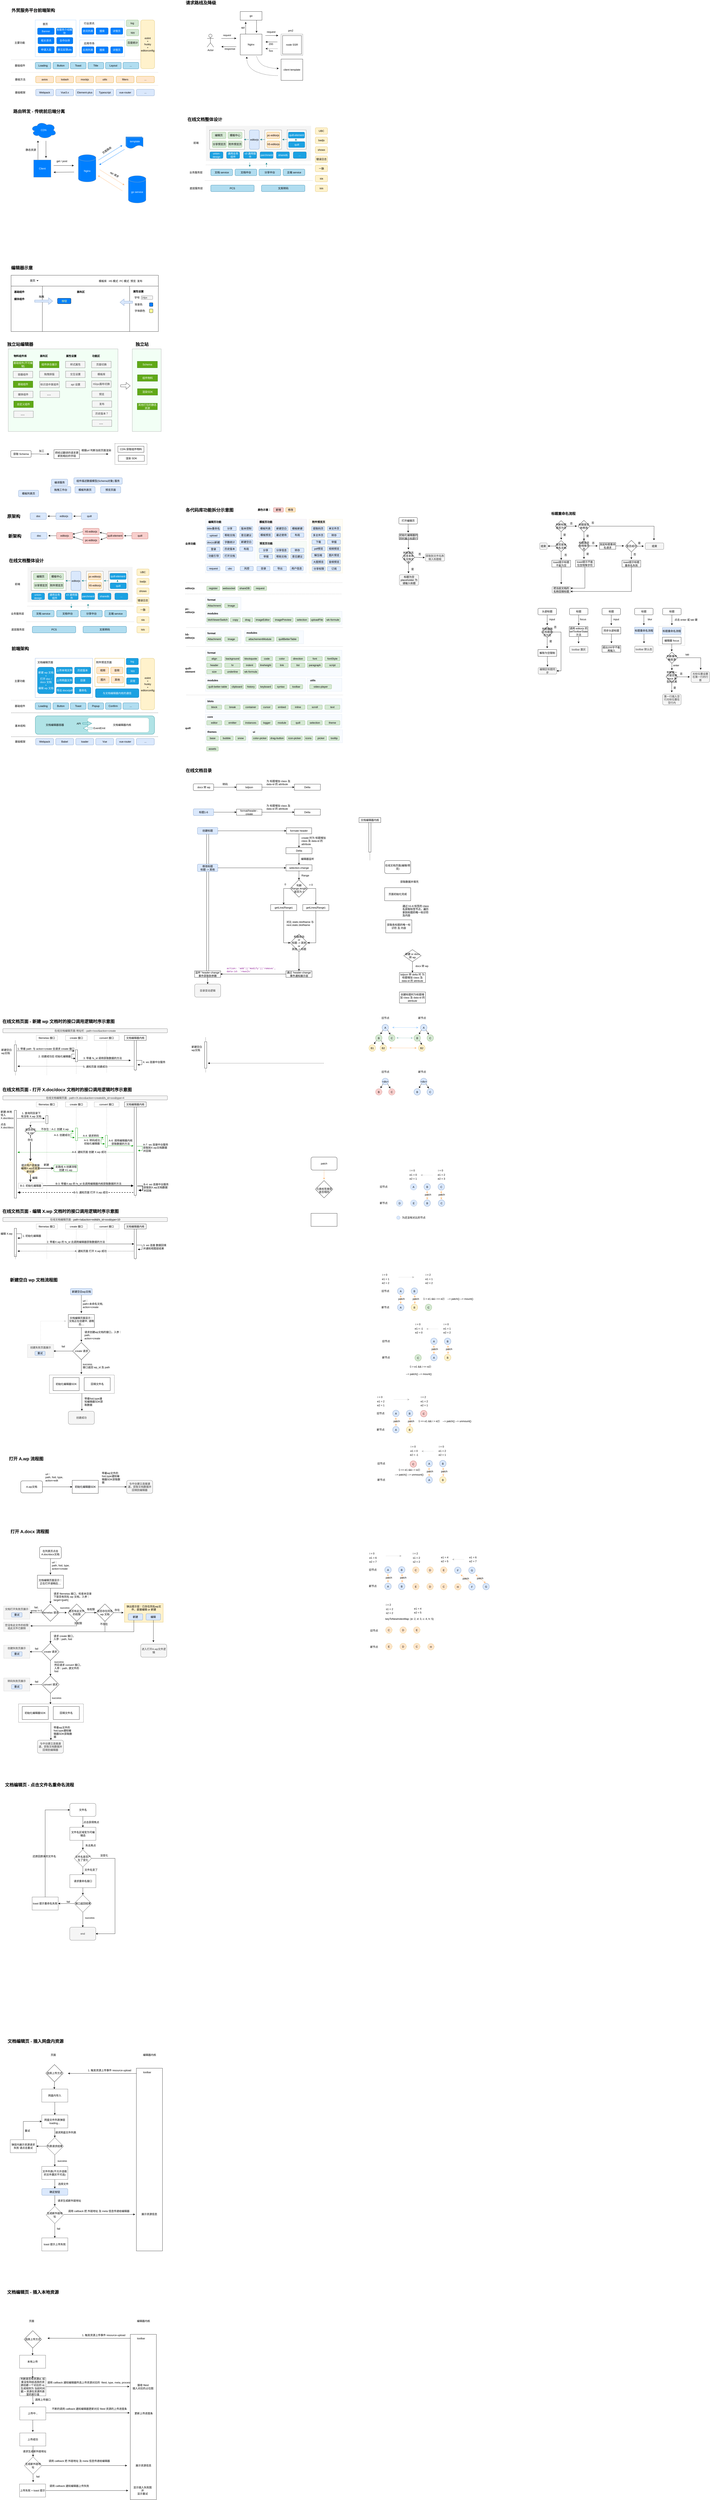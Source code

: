 <mxfile version="14.7.7" type="github">
  <diagram id="Zyiit8WRXVwheUQ-SJ99" name="Page-1">
    <mxGraphModel dx="1260" dy="6673" grid="0" gridSize="10" guides="1" tooltips="1" connect="1" arrows="0" fold="1" page="1" pageScale="1" pageWidth="827" pageHeight="1169" math="0" shadow="0">
      <root>
        <mxCell id="0" />
        <mxCell id="1" parent="0" />
        <mxCell id="21kXz7Jb1ZqmiS64gKgB-94" value="" style="rounded=0;whiteSpace=wrap;html=1;dashed=1;" vertex="1" parent="1">
          <mxGeometry x="550" y="-3780" width="148" height="96" as="geometry" />
        </mxCell>
        <mxCell id="l-1fMhdVeKgt6MWq-b3_-58" value="" style="rounded=0;whiteSpace=wrap;html=1;" parent="1" vertex="1">
          <mxGeometry x="72" y="-4505" width="678" height="209" as="geometry" />
        </mxCell>
        <mxCell id="B4BRyZq-kbHg67kYiR5R-99" value="" style="rounded=0;whiteSpace=wrap;html=1;dashed=1;strokeColor=#999999;fontSize=12;align=left;" parent="1" vertex="1">
          <mxGeometry x="3054" y="-2939" width="120" height="88" as="geometry" />
        </mxCell>
        <mxCell id="B4BRyZq-kbHg67kYiR5R-1" value="" style="rounded=0;whiteSpace=wrap;html=1;fontSize=12;align=left;fillColor=#dae8fc;strokeColor=#6c8ebf;opacity=20;" parent="1" vertex="1">
          <mxGeometry x="967.13" y="-3226" width="463.87" height="41" as="geometry" />
        </mxCell>
        <mxCell id="QEKkw8-dhY_-sb61ujyQ-127" value="" style="rounded=0;whiteSpace=wrap;html=1;fontSize=12;align=left;fillColor=#dae8fc;strokeColor=#6c8ebf;opacity=20;" parent="1" vertex="1">
          <mxGeometry x="967.13" y="-3008" width="628.62" height="60" as="geometry" />
        </mxCell>
        <mxCell id="QEKkw8-dhY_-sb61ujyQ-126" value="" style="rounded=0;whiteSpace=wrap;html=1;fontSize=12;align=left;fillColor=#dae8fc;strokeColor=#6c8ebf;opacity=20;" parent="1" vertex="1">
          <mxGeometry x="967.13" y="-3073" width="163.62" height="58" as="geometry" />
        </mxCell>
        <mxCell id="QEKkw8-dhY_-sb61ujyQ-100" value="" style="rounded=0;whiteSpace=wrap;html=1;fontSize=12;align=left;fillColor=#e1d5e7;strokeColor=#9673a6;opacity=20;" parent="1" vertex="1">
          <mxGeometry x="1203.65" y="-3432" width="228.62" height="94" as="geometry" />
        </mxCell>
        <mxCell id="QEKkw8-dhY_-sb61ujyQ-101" value="" style="rounded=0;whiteSpace=wrap;html=1;fontSize=12;align=left;fillColor=#d5e8d4;strokeColor=#82b366;opacity=20;" parent="1" vertex="1">
          <mxGeometry x="1203.65" y="-3331" width="228.62" height="91" as="geometry" />
        </mxCell>
        <mxCell id="QEKkw8-dhY_-sb61ujyQ-102" value="" style="rounded=0;whiteSpace=wrap;html=1;fontSize=12;align=left;fillColor=#fff2cc;strokeColor=#d6b656;opacity=20;" parent="1" vertex="1">
          <mxGeometry x="1444" y="-3432" width="154.75" height="248" as="geometry" />
        </mxCell>
        <mxCell id="QEKkw8-dhY_-sb61ujyQ-99" value="" style="rounded=0;whiteSpace=wrap;html=1;fontSize=12;align=left;fillColor=#dae8fc;strokeColor=#6c8ebf;opacity=20;" parent="1" vertex="1">
          <mxGeometry x="967.13" y="-3432" width="228.62" height="192" as="geometry" />
        </mxCell>
        <mxCell id="p73eoNOFYtfQ93ewcaSX-28" value="" style="rounded=0;whiteSpace=wrap;html=1;dashed=1;strokeWidth=1;fillColor=#f5f5f5;fontColor=#333333;strokeColor=none;" parent="1" vertex="1">
          <mxGeometry x="147.75" y="-3212" width="484" height="162" as="geometry" />
        </mxCell>
        <mxCell id="p73eoNOFYtfQ93ewcaSX-25" value="" style="rounded=0;whiteSpace=wrap;html=1;dashed=1;strokeWidth=1;" parent="1" vertex="1">
          <mxGeometry x="522" y="-3192.5" width="87" height="88" as="geometry" />
        </mxCell>
        <mxCell id="p73eoNOFYtfQ93ewcaSX-20" value="" style="rounded=0;whiteSpace=wrap;html=1;dashed=1;strokeWidth=1;" parent="1" vertex="1">
          <mxGeometry x="419" y="-3192.5" width="77" height="88" as="geometry" />
        </mxCell>
        <mxCell id="p73eoNOFYtfQ93ewcaSX-19" value="" style="rounded=0;whiteSpace=wrap;html=1;dashed=1;" parent="1" vertex="1">
          <mxGeometry x="165" y="-3192" width="160" height="88" as="geometry" />
        </mxCell>
        <mxCell id="NaXR2AlaeonDrs-Q8GLM-70" value="" style="html=1;points=[];perimeter=orthogonalPerimeter;rounded=0;shadow=0;glass=0;strokeColor=#000000;fillColor=#ffffff;fontSize=12;fontColor=#000000;align=center;" parent="1" vertex="1">
          <mxGeometry x="972" y="-2012" width="10" height="680.75" as="geometry" />
        </mxCell>
        <mxCell id="1aMFZUBl64lX4fMlub7T-537" value="convert 接口" style="shape=umlLifeline;perimeter=lifelinePerimeter;whiteSpace=wrap;html=1;container=1;collapsible=0;recursiveResize=0;outlineConnect=0;size=23;strokeColor=#A3A3A3;" parent="1" vertex="1">
          <mxGeometry x="455" y="-750" width="114" height="442" as="geometry" />
        </mxCell>
        <mxCell id="1aMFZUBl64lX4fMlub7T-535" value="create 接口" style="shape=umlLifeline;perimeter=lifelinePerimeter;whiteSpace=wrap;html=1;container=1;collapsible=0;recursiveResize=0;outlineConnect=0;size=23;strokeColor=#A3A3A3;" parent="1" vertex="1">
          <mxGeometry x="322.5" y="-750" width="99.5" height="442" as="geometry" />
        </mxCell>
        <mxCell id="1aMFZUBl64lX4fMlub7T-391" value="" style="rounded=1;whiteSpace=wrap;html=1;shadow=0;glass=0;strokeColor=#0e8088;strokeWidth=1;fillColor=#b0e3e6;fontSize=12;align=center;" parent="1" vertex="1">
          <mxGeometry x="183.57" y="-2527" width="549" height="85" as="geometry" />
        </mxCell>
        <mxCell id="1aMFZUBl64lX4fMlub7T-316" value="" style="endArrow=none;dashed=1;html=1;strokeColor=#000000;fontSize=12;fontColor=#CCCCCC;" parent="1" edge="1">
          <mxGeometry width="50" height="50" relative="1" as="geometry">
            <mxPoint x="92" y="-873" as="sourcePoint" />
            <mxPoint x="91.5" y="-1035" as="targetPoint" />
          </mxGeometry>
        </mxCell>
        <mxCell id="1aMFZUBl64lX4fMlub7T-208" value="弹出提示层：已存在同名wp文件，直接编辑 or 新建" style="rounded=0;fontSize=12;align=center;labelPosition=center;verticalLabelPosition=middle;verticalAlign=top;horizontal=1;whiteSpace=wrap;html=1;glass=0;shadow=0;strokeColor=#d6b656;fillColor=#fff2cc;" parent="1" vertex="1">
          <mxGeometry x="594.25" y="1559" width="178" height="86" as="geometry" />
        </mxCell>
        <mxCell id="1aMFZUBl64lX4fMlub7T-167" value="" style="edgeStyle=orthogonalEdgeStyle;rounded=0;orthogonalLoop=1;jettySize=auto;html=1;strokeColor=#000000;fontSize=12;" parent="1" source="1aMFZUBl64lX4fMlub7T-161" edge="1">
          <mxGeometry relative="1" as="geometry">
            <mxPoint x="398" y="672" as="targetPoint" />
          </mxGeometry>
        </mxCell>
        <mxCell id="1aMFZUBl64lX4fMlub7T-161" value="" style="rounded=0;whiteSpace=wrap;html=1;fillColor=#ffffff;fontSize=12;align=center;dashed=1;" parent="1" vertex="1">
          <mxGeometry x="248.5" y="507" width="299" height="85" as="geometry" />
        </mxCell>
        <mxCell id="XxC4l4LAaYLKOjhg_-a7-3" value="文档编辑页 - 点击文件名重命名流程" style="text;html=1;align=left;verticalAlign=middle;resizable=0;points=[];autosize=1;fontSize=20;fontStyle=1" parent="1" vertex="1">
          <mxGeometry x="42" y="2379" width="328" height="28" as="geometry" />
        </mxCell>
        <mxCell id="XxC4l4LAaYLKOjhg_-a7-44" style="edgeStyle=orthogonalEdgeStyle;rounded=0;orthogonalLoop=1;jettySize=auto;html=1;entryX=0.5;entryY=0;entryDx=0;entryDy=0;fontSize=12;" parent="1" source="XxC4l4LAaYLKOjhg_-a7-36" target="XxC4l4LAaYLKOjhg_-a7-43" edge="1">
          <mxGeometry relative="1" as="geometry" />
        </mxCell>
        <mxCell id="XxC4l4LAaYLKOjhg_-a7-36" value="请求重命名接口" style="rounded=0;whiteSpace=wrap;html=1;strokeColor=#4D4D4D;fillColor=#ffffff;fontSize=12;align=center;" parent="1" vertex="1">
          <mxGeometry x="342.5" y="2807" width="120" height="60" as="geometry" />
        </mxCell>
        <mxCell id="XxC4l4LAaYLKOjhg_-a7-41" style="edgeStyle=orthogonalEdgeStyle;rounded=0;orthogonalLoop=1;jettySize=auto;html=1;entryX=0.5;entryY=0;entryDx=0;entryDy=0;fontSize=12;" parent="1" source="XxC4l4LAaYLKOjhg_-a7-37" target="XxC4l4LAaYLKOjhg_-a7-36" edge="1">
          <mxGeometry relative="1" as="geometry" />
        </mxCell>
        <mxCell id="XxC4l4LAaYLKOjhg_-a7-64" style="edgeStyle=orthogonalEdgeStyle;rounded=0;orthogonalLoop=1;jettySize=auto;html=1;fontSize=12;" parent="1" source="XxC4l4LAaYLKOjhg_-a7-37" target="XxC4l4LAaYLKOjhg_-a7-56" edge="1">
          <mxGeometry relative="1" as="geometry">
            <mxPoint x="642.5" y="3071" as="targetPoint" />
            <Array as="points">
              <mxPoint x="550.5" y="2732" />
              <mxPoint x="550.5" y="3079" />
            </Array>
          </mxGeometry>
        </mxCell>
        <mxCell id="XxC4l4LAaYLKOjhg_-a7-37" value="文件名是否产生了变化" style="rhombus;whiteSpace=wrap;html=1;strokeColor=#4D4D4D;fillColor=#ffffff;fontSize=12;align=center;" parent="1" vertex="1">
          <mxGeometry x="362.5" y="2692" width="80" height="80" as="geometry" />
        </mxCell>
        <mxCell id="XxC4l4LAaYLKOjhg_-a7-59" style="edgeStyle=orthogonalEdgeStyle;rounded=0;orthogonalLoop=1;jettySize=auto;html=1;entryX=0.5;entryY=0;entryDx=0;entryDy=0;fontSize=12;" parent="1" source="XxC4l4LAaYLKOjhg_-a7-38" target="XxC4l4LAaYLKOjhg_-a7-58" edge="1">
          <mxGeometry relative="1" as="geometry" />
        </mxCell>
        <mxCell id="XxC4l4LAaYLKOjhg_-a7-38" value="文件名" style="rounded=1;whiteSpace=wrap;html=1;strokeColor=#4D4D4D;fillColor=#ffffff;fontSize=12;align=center;" parent="1" vertex="1">
          <mxGeometry x="342.5" y="2479" width="120" height="60" as="geometry" />
        </mxCell>
        <mxCell id="XxC4l4LAaYLKOjhg_-a7-39" value="失去焦点" style="text;html=1;align=center;verticalAlign=middle;resizable=0;points=[];autosize=1;fontSize=12;" parent="1" vertex="1">
          <mxGeometry x="409" y="2664" width="58" height="18" as="geometry" />
        </mxCell>
        <mxCell id="XxC4l4LAaYLKOjhg_-a7-42" value="文件名变了" style="text;html=1;align=center;verticalAlign=middle;resizable=0;points=[];autosize=1;fontSize=12;" parent="1" vertex="1">
          <mxGeometry x="404.5" y="2776" width="70" height="18" as="geometry" />
        </mxCell>
        <mxCell id="XxC4l4LAaYLKOjhg_-a7-47" style="edgeStyle=orthogonalEdgeStyle;rounded=0;orthogonalLoop=1;jettySize=auto;html=1;exitX=0.5;exitY=1;exitDx=0;exitDy=0;entryX=0.5;entryY=0;entryDx=0;entryDy=0;fontSize=12;" parent="1" source="XxC4l4LAaYLKOjhg_-a7-43" target="XxC4l4LAaYLKOjhg_-a7-56" edge="1">
          <mxGeometry relative="1" as="geometry">
            <mxPoint x="402.5" y="3041" as="targetPoint" />
          </mxGeometry>
        </mxCell>
        <mxCell id="XxC4l4LAaYLKOjhg_-a7-68" style="edgeStyle=orthogonalEdgeStyle;rounded=0;orthogonalLoop=1;jettySize=auto;html=1;entryX=1;entryY=0.5;entryDx=0;entryDy=0;fontSize=12;" parent="1" source="XxC4l4LAaYLKOjhg_-a7-43" target="XxC4l4LAaYLKOjhg_-a7-66" edge="1">
          <mxGeometry relative="1" as="geometry" />
        </mxCell>
        <mxCell id="XxC4l4LAaYLKOjhg_-a7-43" value="接口返回结果" style="rhombus;whiteSpace=wrap;html=1;strokeColor=#4D4D4D;fillColor=#ffffff;fontSize=12;align=center;" parent="1" vertex="1">
          <mxGeometry x="362.5" y="2900" width="80" height="80" as="geometry" />
        </mxCell>
        <mxCell id="XxC4l4LAaYLKOjhg_-a7-48" value="success" style="text;html=1;align=center;verticalAlign=middle;resizable=0;points=[];autosize=1;fontSize=12;" parent="1" vertex="1">
          <mxGeometry x="407" y="2997" width="53" height="18" as="geometry" />
        </mxCell>
        <mxCell id="XxC4l4LAaYLKOjhg_-a7-56" value="end" style="rounded=1;whiteSpace=wrap;html=1;strokeColor=#666666;fillColor=#f5f5f5;fontSize=12;align=center;fontColor=#333333;" parent="1" vertex="1">
          <mxGeometry x="342" y="3049" width="120" height="60" as="geometry" />
        </mxCell>
        <mxCell id="XxC4l4LAaYLKOjhg_-a7-61" style="edgeStyle=orthogonalEdgeStyle;rounded=0;orthogonalLoop=1;jettySize=auto;html=1;fontSize=12;" parent="1" source="XxC4l4LAaYLKOjhg_-a7-58" target="XxC4l4LAaYLKOjhg_-a7-37" edge="1">
          <mxGeometry relative="1" as="geometry" />
        </mxCell>
        <mxCell id="XxC4l4LAaYLKOjhg_-a7-58" value="文件名区域变为可编辑态" style="rounded=0;whiteSpace=wrap;html=1;strokeColor=#4D4D4D;fillColor=#ffffff;fontSize=12;align=center;" parent="1" vertex="1">
          <mxGeometry x="342.5" y="2589" width="120" height="60" as="geometry" />
        </mxCell>
        <mxCell id="XxC4l4LAaYLKOjhg_-a7-60" value="点击获得焦点" style="text;html=1;align=center;verticalAlign=middle;resizable=0;points=[];autosize=1;fontSize=12;" parent="1" vertex="1">
          <mxGeometry x="399.5" y="2557" width="82" height="18" as="geometry" />
        </mxCell>
        <mxCell id="XxC4l4LAaYLKOjhg_-a7-65" value="没变化" style="text;html=1;align=center;verticalAlign=middle;resizable=0;points=[];autosize=1;fontSize=12;" parent="1" vertex="1">
          <mxGeometry x="476.5" y="2710" width="46" height="18" as="geometry" />
        </mxCell>
        <mxCell id="XxC4l4LAaYLKOjhg_-a7-67" style="edgeStyle=orthogonalEdgeStyle;rounded=0;orthogonalLoop=1;jettySize=auto;html=1;entryX=0;entryY=0.5;entryDx=0;entryDy=0;fontSize=12;exitX=0.5;exitY=0;exitDx=0;exitDy=0;" parent="1" source="XxC4l4LAaYLKOjhg_-a7-66" target="XxC4l4LAaYLKOjhg_-a7-38" edge="1">
          <mxGeometry relative="1" as="geometry">
            <Array as="points">
              <mxPoint x="229" y="2509" />
            </Array>
          </mxGeometry>
        </mxCell>
        <mxCell id="XxC4l4LAaYLKOjhg_-a7-66" value="toast 提示重命名失败" style="rounded=0;whiteSpace=wrap;html=1;strokeColor=#4D4D4D;fillColor=#ffffff;fontSize=12;align=center;" parent="1" vertex="1">
          <mxGeometry x="169" y="2910" width="120" height="60" as="geometry" />
        </mxCell>
        <mxCell id="XxC4l4LAaYLKOjhg_-a7-69" value="fail" style="text;html=1;align=center;verticalAlign=middle;resizable=0;points=[];autosize=1;fontSize=12;" parent="1" vertex="1">
          <mxGeometry x="322" y="2923" width="25" height="18" as="geometry" />
        </mxCell>
        <mxCell id="XxC4l4LAaYLKOjhg_-a7-70" value="&lt;h1&gt;&lt;span style=&quot;font-size: 12px ; font-weight: normal&quot;&gt;还原回原来的文件名&lt;/span&gt;&lt;br&gt;&lt;/h1&gt;" style="text;html=1;strokeColor=none;fillColor=none;spacing=5;spacingTop=-20;whiteSpace=wrap;overflow=hidden;rounded=0;fontSize=12;align=center;" parent="1" vertex="1">
          <mxGeometry x="156" y="2699" width="138" height="40" as="geometry" />
        </mxCell>
        <mxCell id="XxC4l4LAaYLKOjhg_-a7-79" value="文档编辑页 - 插入网盘内资源" style="text;html=1;align=left;verticalAlign=middle;resizable=0;points=[];autosize=1;fontSize=20;fontStyle=1" parent="1" vertex="1">
          <mxGeometry x="54" y="3559" width="268" height="28" as="geometry" />
        </mxCell>
        <mxCell id="1aMFZUBl64lX4fMlub7T-413" style="edgeStyle=orthogonalEdgeStyle;rounded=1;orthogonalLoop=1;jettySize=auto;html=1;exitX=0.5;exitY=1;exitDx=0;exitDy=0;fillColor=#ffffff;fontSize=12;fontColor=#000000;" parent="1" source="XxC4l4LAaYLKOjhg_-a7-83" edge="1">
          <mxGeometry relative="1" as="geometry">
            <mxPoint x="171.353" y="5125.059" as="targetPoint" />
          </mxGeometry>
        </mxCell>
        <mxCell id="XxC4l4LAaYLKOjhg_-a7-83" value="本地上传" style="rounded=0;whiteSpace=wrap;html=1;labelBackgroundColor=none;strokeColor=#4D4D4D;fillColor=#ffffff;fontSize=12;fontColor=#000000;align=center;" parent="1" vertex="1">
          <mxGeometry x="111" y="5019" width="120" height="60" as="geometry" />
        </mxCell>
        <mxCell id="XxC4l4LAaYLKOjhg_-a7-114" style="edgeStyle=orthogonalEdgeStyle;rounded=0;orthogonalLoop=1;jettySize=auto;html=1;exitX=0.5;exitY=1;exitDx=0;exitDy=0;fontSize=12;fontColor=#000000;" parent="1" source="XxC4l4LAaYLKOjhg_-a7-84" target="XxC4l4LAaYLKOjhg_-a7-85" edge="1">
          <mxGeometry relative="1" as="geometry" />
        </mxCell>
        <mxCell id="XxC4l4LAaYLKOjhg_-a7-84" value="网盘内导入" style="rounded=0;whiteSpace=wrap;html=1;labelBackgroundColor=none;strokeColor=#4D4D4D;fillColor=#ffffff;fontSize=12;fontColor=#000000;align=center;" parent="1" vertex="1">
          <mxGeometry x="213.25" y="3794" width="120" height="60" as="geometry" />
        </mxCell>
        <mxCell id="XxC4l4LAaYLKOjhg_-a7-90" style="edgeStyle=orthogonalEdgeStyle;rounded=0;orthogonalLoop=1;jettySize=auto;html=1;exitX=0.5;exitY=1;exitDx=0;exitDy=0;fontSize=12;fontColor=#000000;" parent="1" source="XxC4l4LAaYLKOjhg_-a7-85" target="XxC4l4LAaYLKOjhg_-a7-88" edge="1">
          <mxGeometry relative="1" as="geometry" />
        </mxCell>
        <mxCell id="XxC4l4LAaYLKOjhg_-a7-85" value="网盘文件列表弹层&lt;br&gt;loading..." style="rounded=0;whiteSpace=wrap;html=1;labelBackgroundColor=none;strokeColor=#4D4D4D;fillColor=#ffffff;fontSize=12;fontColor=#000000;align=center;" parent="1" vertex="1">
          <mxGeometry x="213.25" y="3913" width="120" height="60" as="geometry" />
        </mxCell>
        <mxCell id="XxC4l4LAaYLKOjhg_-a7-116" style="edgeStyle=orthogonalEdgeStyle;rounded=0;orthogonalLoop=1;jettySize=auto;html=1;exitX=0.5;exitY=1;exitDx=0;exitDy=0;fontSize=12;fontColor=#000000;" parent="1" source="XxC4l4LAaYLKOjhg_-a7-86" target="XxC4l4LAaYLKOjhg_-a7-97" edge="1">
          <mxGeometry relative="1" as="geometry" />
        </mxCell>
        <mxCell id="XxC4l4LAaYLKOjhg_-a7-86" value="文件列表(不允许选取的文件置灰不可选)" style="rounded=0;whiteSpace=wrap;html=1;labelBackgroundColor=none;strokeColor=#4D4D4D;fillColor=#ffffff;fontSize=12;fontColor=#000000;align=center;" parent="1" vertex="1">
          <mxGeometry x="213.25" y="4150" width="120" height="60" as="geometry" />
        </mxCell>
        <mxCell id="XxC4l4LAaYLKOjhg_-a7-91" style="edgeStyle=orthogonalEdgeStyle;rounded=0;orthogonalLoop=1;jettySize=auto;html=1;exitX=0.5;exitY=1;exitDx=0;exitDy=0;fontSize=12;fontColor=#000000;" parent="1" source="XxC4l4LAaYLKOjhg_-a7-88" target="XxC4l4LAaYLKOjhg_-a7-86" edge="1">
          <mxGeometry relative="1" as="geometry" />
        </mxCell>
        <mxCell id="XxC4l4LAaYLKOjhg_-a7-94" style="edgeStyle=orthogonalEdgeStyle;rounded=0;orthogonalLoop=1;jettySize=auto;html=1;exitX=0;exitY=0.5;exitDx=0;exitDy=0;entryX=1;entryY=0.5;entryDx=0;entryDy=0;fontSize=12;fontColor=#000000;" parent="1" source="XxC4l4LAaYLKOjhg_-a7-88" target="XxC4l4LAaYLKOjhg_-a7-93" edge="1">
          <mxGeometry relative="1" as="geometry" />
        </mxCell>
        <mxCell id="XxC4l4LAaYLKOjhg_-a7-88" value="列表请求结果" style="rhombus;whiteSpace=wrap;html=1;labelBackgroundColor=none;strokeColor=#4D4D4D;fillColor=#ffffff;fontSize=12;fontColor=#000000;align=center;" parent="1" vertex="1">
          <mxGeometry x="233.25" y="4017" width="80" height="80" as="geometry" />
        </mxCell>
        <mxCell id="XxC4l4LAaYLKOjhg_-a7-89" value="请求网盘文件列表" style="text;html=1;align=center;verticalAlign=middle;resizable=0;points=[];autosize=1;fontSize=12;fontColor=#000000;" parent="1" vertex="1">
          <mxGeometry x="270.25" y="3985" width="106" height="18" as="geometry" />
        </mxCell>
        <mxCell id="XxC4l4LAaYLKOjhg_-a7-92" value="success" style="text;html=1;align=center;verticalAlign=middle;resizable=0;points=[];autosize=1;fontSize=12;fontColor=#000000;" parent="1" vertex="1">
          <mxGeometry x="280.25" y="4116" width="53" height="18" as="geometry" />
        </mxCell>
        <mxCell id="XxC4l4LAaYLKOjhg_-a7-95" style="edgeStyle=orthogonalEdgeStyle;rounded=0;orthogonalLoop=1;jettySize=auto;html=1;exitX=0.5;exitY=0;exitDx=0;exitDy=0;entryX=0;entryY=0.5;entryDx=0;entryDy=0;fontSize=12;fontColor=#000000;" parent="1" source="XxC4l4LAaYLKOjhg_-a7-93" target="XxC4l4LAaYLKOjhg_-a7-85" edge="1">
          <mxGeometry relative="1" as="geometry" />
        </mxCell>
        <mxCell id="XxC4l4LAaYLKOjhg_-a7-93" value="弹层内展示资源请求失败 请点击重试" style="rounded=0;whiteSpace=wrap;html=1;labelBackgroundColor=none;strokeColor=#4D4D4D;fillColor=#ffffff;fontSize=12;fontColor=#000000;align=center;" parent="1" vertex="1">
          <mxGeometry x="68.25" y="4027" width="120" height="60" as="geometry" />
        </mxCell>
        <mxCell id="XxC4l4LAaYLKOjhg_-a7-96" value="重试" style="text;html=1;align=left;verticalAlign=middle;resizable=0;points=[];autosize=1;fontSize=12;fontColor=#000000;" parent="1" vertex="1">
          <mxGeometry x="133.25" y="3977" width="34" height="18" as="geometry" />
        </mxCell>
        <mxCell id="XxC4l4LAaYLKOjhg_-a7-101" value="" style="edgeStyle=orthogonalEdgeStyle;rounded=0;orthogonalLoop=1;jettySize=auto;html=1;fontSize=12;fontColor=#000000;" parent="1" source="XxC4l4LAaYLKOjhg_-a7-97" edge="1">
          <mxGeometry relative="1" as="geometry">
            <mxPoint x="273.25" y="4332" as="targetPoint" />
          </mxGeometry>
        </mxCell>
        <mxCell id="XxC4l4LAaYLKOjhg_-a7-97" value="确定按钮" style="rounded=1;whiteSpace=wrap;html=1;labelBackgroundColor=none;strokeColor=#6c8ebf;fillColor=#dae8fc;fontSize=12;align=center;" parent="1" vertex="1">
          <mxGeometry x="213.25" y="4252" width="120" height="31" as="geometry" />
        </mxCell>
        <mxCell id="XxC4l4LAaYLKOjhg_-a7-104" value="" style="edgeStyle=orthogonalEdgeStyle;rounded=0;orthogonalLoop=1;jettySize=auto;html=1;fontSize=12;fontColor=#000000;" parent="1" source="XxC4l4LAaYLKOjhg_-a7-99" target="XxC4l4LAaYLKOjhg_-a7-100" edge="1">
          <mxGeometry relative="1" as="geometry" />
        </mxCell>
        <mxCell id="XxC4l4LAaYLKOjhg_-a7-99" value="生成新外链地址" style="rhombus;whiteSpace=wrap;html=1;labelBackgroundColor=none;strokeColor=#4D4D4D;fillColor=#ffffff;fontSize=12;fontColor=#000000;align=center;" parent="1" vertex="1">
          <mxGeometry x="233.25" y="4333" width="80" height="80" as="geometry" />
        </mxCell>
        <mxCell id="XxC4l4LAaYLKOjhg_-a7-100" value="toast 提示上传失败" style="rounded=0;whiteSpace=wrap;html=1;labelBackgroundColor=none;strokeColor=#4D4D4D;fillColor=#ffffff;fontSize=12;fontColor=#000000;align=center;" parent="1" vertex="1">
          <mxGeometry x="213.25" y="4479" width="120" height="60" as="geometry" />
        </mxCell>
        <mxCell id="XxC4l4LAaYLKOjhg_-a7-102" value="请求生成新外链地址" style="text;html=1;align=center;verticalAlign=middle;resizable=0;points=[];autosize=1;fontSize=12;fontColor=#000000;" parent="1" vertex="1">
          <mxGeometry x="280.75" y="4299" width="118" height="18" as="geometry" />
        </mxCell>
        <mxCell id="XxC4l4LAaYLKOjhg_-a7-109" value="fail" style="text;html=1;align=left;verticalAlign=middle;resizable=0;points=[];autosize=1;fontSize=12;fontColor=#000000;" parent="1" vertex="1">
          <mxGeometry x="280.75" y="4428" width="25" height="18" as="geometry" />
        </mxCell>
        <mxCell id="1aMFZUBl64lX4fMlub7T-427" style="edgeStyle=orthogonalEdgeStyle;rounded=1;orthogonalLoop=1;jettySize=auto;html=1;exitX=1;exitY=0.5;exitDx=0;exitDy=0;strokeColor=#000000;fillColor=#ffffff;fontSize=12;fontColor=#000000;" parent="1" source="XxC4l4LAaYLKOjhg_-a7-117" edge="1">
          <mxGeometry relative="1" as="geometry">
            <mxPoint x="611" y="5642" as="targetPoint" />
          </mxGeometry>
        </mxCell>
        <mxCell id="XxC4l4LAaYLKOjhg_-a7-117" value="上传失败 + toast 提示" style="rounded=0;whiteSpace=wrap;html=1;labelBackgroundColor=none;strokeColor=#4D4D4D;fillColor=#ffffff;fontSize=12;fontColor=#000000;align=center;" parent="1" vertex="1">
          <mxGeometry x="110.88" y="5612" width="120" height="60" as="geometry" />
        </mxCell>
        <mxCell id="XxC4l4LAaYLKOjhg_-a7-120" value="调用上传接口" style="text;html=1;align=center;verticalAlign=middle;resizable=0;points=[];autosize=1;fontSize=12;fontColor=#000000;" parent="1" vertex="1">
          <mxGeometry x="177" y="5215" width="82" height="18" as="geometry" />
        </mxCell>
        <mxCell id="XxC4l4LAaYLKOjhg_-a7-122" value="调用 callback 把 外链地址 及 meta 信息传递给编辑器" style="text;html=1;align=left;verticalAlign=middle;resizable=0;points=[];autosize=1;fontSize=12;fontColor=#000000;" parent="1" vertex="1">
          <mxGeometry x="242.88" y="5497" width="292" height="18" as="geometry" />
        </mxCell>
        <mxCell id="XxC4l4LAaYLKOjhg_-a7-127" value="文档编辑页 - 插入本地资源" style="text;html=1;align=left;verticalAlign=middle;resizable=0;points=[];autosize=1;fontSize=20;fontStyle=1" parent="1" vertex="1">
          <mxGeometry x="51.5" y="4714" width="248" height="28" as="geometry" />
        </mxCell>
        <mxCell id="1aMFZUBl64lX4fMlub7T-2" value="在线文档页面 - 新建 wp 文档时的接口调用逻辑时序示意图" style="text;html=1;align=left;verticalAlign=middle;resizable=0;points=[];autosize=1;fontSize=20;fontStyle=1" parent="1" vertex="1">
          <mxGeometry x="30" y="-1135" width="527" height="28" as="geometry" />
        </mxCell>
        <mxCell id="1aMFZUBl64lX4fMlub7T-14" value="filemetas 接口" style="shape=umlLifeline;perimeter=lifelinePerimeter;whiteSpace=wrap;html=1;container=1;collapsible=0;recursiveResize=0;outlineConnect=0;size=23;strokeColor=#B3B3B3;" parent="1" vertex="1">
          <mxGeometry x="188" y="-1056" width="97" height="183" as="geometry" />
        </mxCell>
        <mxCell id="1aMFZUBl64lX4fMlub7T-28" value="新建-本地导入X.doc/docx&lt;br&gt;&lt;br&gt;点击 X.doc/docx" style="rounded=1;whiteSpace=wrap;html=1;align=left;strokeColor=none;" parent="1" vertex="1">
          <mxGeometry x="21.75" y="-715" width="62" height="94" as="geometry" />
        </mxCell>
        <mxCell id="1aMFZUBl64lX4fMlub7T-56" value="新建空白 wp 文档流程图" style="text;html=1;align=left;verticalAlign=middle;resizable=0;points=[];autosize=1;fontSize=20;fontStyle=1" parent="1" vertex="1">
          <mxGeometry x="65.13" y="55" width="229" height="28" as="geometry" />
        </mxCell>
        <mxCell id="1aMFZUBl64lX4fMlub7T-158" style="edgeStyle=orthogonalEdgeStyle;rounded=0;orthogonalLoop=1;jettySize=auto;html=1;strokeColor=#000000;fontSize=12;" parent="1" source="1aMFZUBl64lX4fMlub7T-57" edge="1">
          <mxGeometry relative="1" as="geometry">
            <mxPoint x="395.5" y="222" as="targetPoint" />
          </mxGeometry>
        </mxCell>
        <mxCell id="1aMFZUBl64lX4fMlub7T-57" value="新建空白wp文档" style="rounded=1;whiteSpace=wrap;html=1;fillColor=#dae8fc;strokeColor=#6c8ebf;" parent="1" vertex="1">
          <mxGeometry x="345.5" y="109" width="100" height="29.37" as="geometry" />
        </mxCell>
        <mxCell id="1aMFZUBl64lX4fMlub7T-157" style="edgeStyle=orthogonalEdgeStyle;rounded=0;orthogonalLoop=1;jettySize=auto;html=1;strokeColor=#000000;fontSize=12;" parent="1" source="1aMFZUBl64lX4fMlub7T-58" edge="1">
          <mxGeometry relative="1" as="geometry">
            <mxPoint x="395.5" y="354" as="targetPoint" />
          </mxGeometry>
        </mxCell>
        <mxCell id="1aMFZUBl64lX4fMlub7T-58" value="文档编辑页面显示：&lt;br&gt;文档正在创建中, 请稍后...." style="rounded=0;whiteSpace=wrap;html=1;fillColor=#ffffff;fontSize=12;align=center;" parent="1" vertex="1">
          <mxGeometry x="335.5" y="228.69" width="120" height="60" as="geometry" />
        </mxCell>
        <mxCell id="1aMFZUBl64lX4fMlub7T-59" value="url：&#xa;path=未命名文档,&#xa;action=create" style="text;strokeColor=none;fillColor=#ffffff;spacing=0;spacingTop=0;overflow=hidden;rounded=0;dashed=1;fontSize=12;verticalAlign=top;horizontal=1;whiteSpace=wrap;" parent="1" vertex="1">
          <mxGeometry x="402" y="154" width="103" height="46" as="geometry" />
        </mxCell>
        <mxCell id="1aMFZUBl64lX4fMlub7T-160" style="edgeStyle=orthogonalEdgeStyle;rounded=0;orthogonalLoop=1;jettySize=auto;html=1;strokeColor=#000000;fontSize=12;" parent="1" source="1aMFZUBl64lX4fMlub7T-60" edge="1">
          <mxGeometry relative="1" as="geometry">
            <mxPoint x="395.5" y="503" as="targetPoint" />
          </mxGeometry>
        </mxCell>
        <mxCell id="1aMFZUBl64lX4fMlub7T-169" value="" style="edgeStyle=orthogonalEdgeStyle;rounded=0;orthogonalLoop=1;jettySize=auto;html=1;strokeColor=#000000;fontSize=12;" parent="1" source="1aMFZUBl64lX4fMlub7T-60" target="1aMFZUBl64lX4fMlub7T-168" edge="1">
          <mxGeometry relative="1" as="geometry" />
        </mxCell>
        <mxCell id="1aMFZUBl64lX4fMlub7T-60" value="create 请求" style="rhombus;whiteSpace=wrap;html=1;fillColor=#ffffff;fontSize=12;align=center;" parent="1" vertex="1">
          <mxGeometry x="355.5" y="357" width="80" height="80" as="geometry" />
        </mxCell>
        <mxCell id="1aMFZUBl64lX4fMlub7T-61" value="请求创建wp文档的接口，入参：&#xa;path,&#xa;action=create" style="text;strokeColor=none;fillColor=#ffffff;spacing=0;spacingTop=0;overflow=hidden;rounded=0;dashed=1;fontSize=12;verticalAlign=top;horizontal=1;whiteSpace=wrap;" parent="1" vertex="1">
          <mxGeometry x="410" y="298" width="182" height="56" as="geometry" />
        </mxCell>
        <mxCell id="1aMFZUBl64lX4fMlub7T-125" value="初始化编辑器SDK" style="rounded=0;whiteSpace=wrap;html=1;fillColor=#ffffff;fontSize=12;align=center;" parent="1" vertex="1">
          <mxGeometry x="265.5" y="519" width="120" height="60" as="geometry" />
        </mxCell>
        <mxCell id="1aMFZUBl64lX4fMlub7T-126" value="创建成功" style="rounded=1;whiteSpace=wrap;html=1;fillColor=#f5f5f5;fontSize=12;align=center;strokeColor=#666666;fontColor=#333333;" parent="1" vertex="1">
          <mxGeometry x="335.5" y="674" width="120" height="60" as="geometry" />
        </mxCell>
        <mxCell id="1aMFZUBl64lX4fMlub7T-129" value="success&#xa;接口返回 wp_id 及 path" style="text;strokeColor=none;fillColor=#ffffff;spacing=0;spacingTop=0;overflow=hidden;rounded=0;dashed=1;fontSize=12;verticalAlign=top;horizontal=1;whiteSpace=wrap;" parent="1" vertex="1">
          <mxGeometry x="402" y="446" width="163" height="46" as="geometry" />
        </mxCell>
        <mxCell id="1aMFZUBl64lX4fMlub7T-136" value="带着fsid,type通知编辑器SDK获取数据" style="text;strokeColor=none;fillColor=#ffffff;spacing=0;spacingTop=0;overflow=hidden;rounded=0;dashed=1;fontSize=12;verticalAlign=top;horizontal=1;whiteSpace=wrap;" parent="1" vertex="1">
          <mxGeometry x="410" y="603.5" width="88" height="53" as="geometry" />
        </mxCell>
        <mxCell id="1aMFZUBl64lX4fMlub7T-163" value="回填文件名" style="rounded=0;whiteSpace=wrap;html=1;fillColor=#ffffff;fontSize=12;align=center;" parent="1" vertex="1">
          <mxGeometry x="408.5" y="519" width="120" height="60" as="geometry" />
        </mxCell>
        <mxCell id="1aMFZUBl64lX4fMlub7T-216" style="edgeStyle=orthogonalEdgeStyle;rounded=0;orthogonalLoop=1;jettySize=auto;html=1;fontSize=12;fontColor=#000000;dashed=1;strokeColor=#CCCCCC;" parent="1" source="1aMFZUBl64lX4fMlub7T-168" edge="1">
          <mxGeometry relative="1" as="geometry">
            <mxPoint x="325.5" y="259" as="targetPoint" />
            <Array as="points">
              <mxPoint x="208.5" y="259" />
            </Array>
          </mxGeometry>
        </mxCell>
        <mxCell id="1aMFZUBl64lX4fMlub7T-168" value="创建失败页面展示" style="rounded=0;whiteSpace=wrap;html=1;fillColor=#f5f5f5;fontSize=12;align=center;verticalAlign=top;fontColor=#333333;strokeColor=#CCCCCC;" parent="1" vertex="1">
          <mxGeometry x="148" y="367" width="120" height="60" as="geometry" />
        </mxCell>
        <mxCell id="1aMFZUBl64lX4fMlub7T-170" value="重试" style="rounded=1;whiteSpace=wrap;html=1;fillColor=#dae8fc;strokeColor=#6c8ebf;" parent="1" vertex="1">
          <mxGeometry x="182" y="398" width="47" height="18.69" as="geometry" />
        </mxCell>
        <mxCell id="1aMFZUBl64lX4fMlub7T-175" value="" style="edgeStyle=orthogonalEdgeStyle;rounded=0;orthogonalLoop=1;jettySize=auto;html=1;strokeColor=#000000;fontSize=12;" parent="1" source="1aMFZUBl64lX4fMlub7T-176" edge="1">
          <mxGeometry relative="1" as="geometry">
            <mxPoint x="255.25" y="2187" as="targetPoint" />
          </mxGeometry>
        </mxCell>
        <mxCell id="1aMFZUBl64lX4fMlub7T-176" value="" style="rounded=0;whiteSpace=wrap;html=1;fillColor=#ffffff;fontSize=12;align=center;dashed=1;" parent="1" vertex="1">
          <mxGeometry x="106.25" y="2021" width="299" height="85" as="geometry" />
        </mxCell>
        <mxCell id="1aMFZUBl64lX4fMlub7T-177" style="edgeStyle=orthogonalEdgeStyle;rounded=0;orthogonalLoop=1;jettySize=auto;html=1;strokeColor=#000000;fontSize=12;" parent="1" source="1aMFZUBl64lX4fMlub7T-178" edge="1">
          <mxGeometry relative="1" as="geometry">
            <mxPoint x="253.25" y="1426" as="targetPoint" />
          </mxGeometry>
        </mxCell>
        <mxCell id="1aMFZUBl64lX4fMlub7T-178" value="在列表页点击A.doc/docx文档" style="rounded=1;whiteSpace=wrap;html=1;" parent="1" vertex="1">
          <mxGeometry x="203.25" y="1297" width="100" height="55.37" as="geometry" />
        </mxCell>
        <mxCell id="1aMFZUBl64lX4fMlub7T-179" style="edgeStyle=orthogonalEdgeStyle;rounded=0;orthogonalLoop=1;jettySize=auto;html=1;strokeColor=#000000;fontSize=12;" parent="1" source="1aMFZUBl64lX4fMlub7T-180" edge="1">
          <mxGeometry relative="1" as="geometry">
            <mxPoint x="253.25" y="1558" as="targetPoint" />
          </mxGeometry>
        </mxCell>
        <mxCell id="1aMFZUBl64lX4fMlub7T-180" value="文档编辑页面显示：&lt;br&gt;正在打开请稍后...." style="rounded=0;whiteSpace=wrap;html=1;fillColor=#ffffff;fontSize=12;align=center;" parent="1" vertex="1">
          <mxGeometry x="193.25" y="1428.69" width="120" height="60" as="geometry" />
        </mxCell>
        <mxCell id="1aMFZUBl64lX4fMlub7T-181" value="url：&#xa;path, fsid, type,&#xa;action=create" style="text;strokeColor=none;fillColor=#ffffff;spacing=0;spacingTop=0;overflow=hidden;rounded=0;dashed=1;fontSize=12;verticalAlign=top;horizontal=1;whiteSpace=wrap;" parent="1" vertex="1">
          <mxGeometry x="259.75" y="1358" width="103" height="65" as="geometry" />
        </mxCell>
        <mxCell id="1aMFZUBl64lX4fMlub7T-182" style="edgeStyle=orthogonalEdgeStyle;rounded=0;orthogonalLoop=1;jettySize=auto;html=1;strokeColor=#000000;fontSize=12;" parent="1" source="1aMFZUBl64lX4fMlub7T-184" edge="1">
          <mxGeometry relative="1" as="geometry">
            <mxPoint x="253.25" y="2022" as="targetPoint" />
          </mxGeometry>
        </mxCell>
        <mxCell id="1aMFZUBl64lX4fMlub7T-240" value="" style="edgeStyle=orthogonalEdgeStyle;rounded=0;orthogonalLoop=1;jettySize=auto;html=1;strokeColor=#000000;fontSize=12;fontColor=#000000;" parent="1" source="1aMFZUBl64lX4fMlub7T-184" target="1aMFZUBl64lX4fMlub7T-238" edge="1">
          <mxGeometry relative="1" as="geometry" />
        </mxCell>
        <mxCell id="1aMFZUBl64lX4fMlub7T-184" value="convert 请求" style="rhombus;whiteSpace=wrap;html=1;fillColor=#ffffff;fontSize=12;align=center;" parent="1" vertex="1">
          <mxGeometry x="213.25" y="1892" width="80" height="80" as="geometry" />
        </mxCell>
        <mxCell id="1aMFZUBl64lX4fMlub7T-185" value="请求 filemetas 接口，检查本目录下是否有同名 wp 文档，入参：&#xa;target=[path]" style="text;strokeColor=none;fillColor=#ffffff;spacing=0;spacingTop=0;overflow=hidden;rounded=0;dashed=1;fontSize=12;verticalAlign=top;horizontal=1;whiteSpace=wrap;" parent="1" vertex="1">
          <mxGeometry x="267.75" y="1502" width="182" height="53" as="geometry" />
        </mxCell>
        <mxCell id="1aMFZUBl64lX4fMlub7T-186" value="初始化编辑器SDK" style="rounded=0;whiteSpace=wrap;html=1;fillColor=#ffffff;fontSize=12;align=center;" parent="1" vertex="1">
          <mxGeometry x="123.25" y="2033" width="120" height="60" as="geometry" />
        </mxCell>
        <mxCell id="1aMFZUBl64lX4fMlub7T-187" value="与中台建立连接通道，获取文档数据并回填到编辑器" style="rounded=1;whiteSpace=wrap;html=1;fillColor=#f5f5f5;fontSize=12;align=center;strokeColor=#666666;fontColor=#333333;" parent="1" vertex="1">
          <mxGeometry x="193.25" y="2188" width="120" height="60" as="geometry" />
        </mxCell>
        <mxCell id="1aMFZUBl64lX4fMlub7T-188" value="success" style="text;strokeColor=none;fillColor=#ffffff;spacing=0;spacingTop=0;overflow=hidden;rounded=0;dashed=1;fontSize=12;verticalAlign=top;horizontal=1;whiteSpace=wrap;" parent="1" vertex="1">
          <mxGeometry x="259.75" y="1982" width="163" height="37" as="geometry" />
        </mxCell>
        <mxCell id="1aMFZUBl64lX4fMlub7T-189" value="带着wp文件的fsid,type通知编辑器SDK获取数据" style="text;strokeColor=none;fillColor=#ffffff;spacing=0;spacingTop=0;overflow=hidden;rounded=0;dashed=1;fontSize=12;verticalAlign=top;horizontal=1;whiteSpace=wrap;" parent="1" vertex="1">
          <mxGeometry x="267.75" y="2117.5" width="88" height="58.5" as="geometry" />
        </mxCell>
        <mxCell id="1aMFZUBl64lX4fMlub7T-190" value="回填文件名" style="rounded=0;whiteSpace=wrap;html=1;fillColor=#ffffff;fontSize=12;align=center;" parent="1" vertex="1">
          <mxGeometry x="266.25" y="2033" width="120" height="60" as="geometry" />
        </mxCell>
        <mxCell id="1aMFZUBl64lX4fMlub7T-199" value="" style="edgeStyle=orthogonalEdgeStyle;rounded=0;orthogonalLoop=1;jettySize=auto;html=1;strokeColor=#000000;fontSize=12;" parent="1" source="1aMFZUBl64lX4fMlub7T-196" edge="1">
          <mxGeometry relative="1" as="geometry">
            <mxPoint x="328.25" y="1601" as="targetPoint" />
          </mxGeometry>
        </mxCell>
        <mxCell id="1aMFZUBl64lX4fMlub7T-223" value="" style="edgeStyle=orthogonalEdgeStyle;rounded=0;orthogonalLoop=1;jettySize=auto;html=1;strokeColor=#000000;fontSize=12;fontColor=#000000;" parent="1" source="1aMFZUBl64lX4fMlub7T-196" target="1aMFZUBl64lX4fMlub7T-214" edge="1">
          <mxGeometry relative="1" as="geometry" />
        </mxCell>
        <mxCell id="1aMFZUBl64lX4fMlub7T-196" value="filemetas 请求" style="rhombus;whiteSpace=wrap;html=1;fillColor=#ffffff;fontSize=12;align=center;" parent="1" vertex="1">
          <mxGeometry x="213.25" y="1561" width="80" height="80" as="geometry" />
        </mxCell>
        <mxCell id="1aMFZUBl64lX4fMlub7T-203" value="" style="edgeStyle=orthogonalEdgeStyle;rounded=0;orthogonalLoop=1;jettySize=auto;html=1;strokeColor=#000000;fontSize=12;" parent="1" source="1aMFZUBl64lX4fMlub7T-198" edge="1">
          <mxGeometry relative="1" as="geometry">
            <mxPoint x="589.25" y="1601" as="targetPoint" />
          </mxGeometry>
        </mxCell>
        <mxCell id="1aMFZUBl64lX4fMlub7T-219" style="edgeStyle=orthogonalEdgeStyle;rounded=0;orthogonalLoop=1;jettySize=auto;html=1;entryX=0.5;entryY=0;entryDx=0;entryDy=0;strokeColor=#000000;fontSize=12;fontColor=#000000;" parent="1" source="1aMFZUBl64lX4fMlub7T-198" target="1aMFZUBl64lX4fMlub7T-211" edge="1">
          <mxGeometry relative="1" as="geometry">
            <Array as="points">
              <mxPoint x="504.25" y="1689" />
              <mxPoint x="253.25" y="1689" />
            </Array>
          </mxGeometry>
        </mxCell>
        <mxCell id="1aMFZUBl64lX4fMlub7T-198" value="是否存在同名 wp 文档" style="rhombus;whiteSpace=wrap;html=1;fillColor=#ffffff;fontSize=12;align=center;" parent="1" vertex="1">
          <mxGeometry x="464.25" y="1561" width="80" height="80" as="geometry" />
        </mxCell>
        <mxCell id="1aMFZUBl64lX4fMlub7T-201" value="success" style="text;strokeColor=none;fillColor=#ffffff;spacing=0;spacingTop=0;overflow=hidden;rounded=0;dashed=1;fontSize=12;verticalAlign=top;horizontal=1;whiteSpace=wrap;" parent="1" vertex="1">
          <mxGeometry x="297.5" y="1567" width="46.75" height="27" as="geometry" />
        </mxCell>
        <mxCell id="1aMFZUBl64lX4fMlub7T-206" value="存在" style="text;html=1;align=center;verticalAlign=middle;resizable=0;points=[];autosize=1;fontSize=12;" parent="1" vertex="1">
          <mxGeometry x="543.25" y="1580" width="34" height="18" as="geometry" />
        </mxCell>
        <mxCell id="1aMFZUBl64lX4fMlub7T-218" style="edgeStyle=orthogonalEdgeStyle;rounded=0;orthogonalLoop=1;jettySize=auto;html=1;entryX=0.5;entryY=0;entryDx=0;entryDy=0;strokeColor=#000000;fontSize=12;fontColor=#000000;" parent="1" source="1aMFZUBl64lX4fMlub7T-207" target="1aMFZUBl64lX4fMlub7T-211" edge="1">
          <mxGeometry relative="1" as="geometry">
            <Array as="points">
              <mxPoint x="637.25" y="1689" />
              <mxPoint x="253.25" y="1689" />
            </Array>
          </mxGeometry>
        </mxCell>
        <mxCell id="1aMFZUBl64lX4fMlub7T-207" value="新建" style="rounded=1;whiteSpace=wrap;html=1;fillColor=#dae8fc;strokeColor=#6c8ebf;" parent="1" vertex="1">
          <mxGeometry x="611.25" y="1606" width="67" height="29.37" as="geometry" />
        </mxCell>
        <mxCell id="1aMFZUBl64lX4fMlub7T-245" value="" style="edgeStyle=orthogonalEdgeStyle;rounded=0;orthogonalLoop=1;jettySize=auto;html=1;strokeColor=#000000;fontSize=12;fontColor=#000000;" parent="1" source="1aMFZUBl64lX4fMlub7T-210" edge="1">
          <mxGeometry relative="1" as="geometry">
            <mxPoint x="727.25" y="1737" as="targetPoint" />
            <Array as="points">
              <mxPoint x="727.25" y="1737" />
            </Array>
          </mxGeometry>
        </mxCell>
        <mxCell id="1aMFZUBl64lX4fMlub7T-210" value="编辑" style="rounded=1;whiteSpace=wrap;html=1;fillColor=#dae8fc;strokeColor=#6c8ebf;" parent="1" vertex="1">
          <mxGeometry x="693.25" y="1606" width="67" height="29.37" as="geometry" />
        </mxCell>
        <mxCell id="1aMFZUBl64lX4fMlub7T-234" value="" style="edgeStyle=orthogonalEdgeStyle;rounded=0;orthogonalLoop=1;jettySize=auto;html=1;strokeColor=#000000;fontSize=12;fontColor=#000000;" parent="1" source="1aMFZUBl64lX4fMlub7T-211" target="1aMFZUBl64lX4fMlub7T-184" edge="1">
          <mxGeometry relative="1" as="geometry" />
        </mxCell>
        <mxCell id="1aMFZUBl64lX4fMlub7T-236" value="" style="edgeStyle=orthogonalEdgeStyle;rounded=0;orthogonalLoop=1;jettySize=auto;html=1;strokeColor=#000000;fontSize=12;fontColor=#000000;" parent="1" source="1aMFZUBl64lX4fMlub7T-211" target="1aMFZUBl64lX4fMlub7T-232" edge="1">
          <mxGeometry relative="1" as="geometry" />
        </mxCell>
        <mxCell id="1aMFZUBl64lX4fMlub7T-211" value="create 请求" style="rhombus;whiteSpace=wrap;html=1;rounded=0;shadow=0;glass=0;strokeColor=#000000;fillColor=none;fontSize=12;fontColor=#000000;align=center;" parent="1" vertex="1">
          <mxGeometry x="213.25" y="1741" width="80" height="80" as="geometry" />
        </mxCell>
        <mxCell id="1aMFZUBl64lX4fMlub7T-214" value="文档打开失败页展示" style="rounded=0;whiteSpace=wrap;html=1;fillColor=#f5f5f5;fontSize=12;align=center;verticalAlign=top;fontColor=#333333;strokeColor=#CCCCCC;" parent="1" vertex="1">
          <mxGeometry x="38.25" y="1571" width="120" height="60" as="geometry" />
        </mxCell>
        <mxCell id="1aMFZUBl64lX4fMlub7T-215" value="重试" style="rounded=1;whiteSpace=wrap;html=1;fillColor=#dae8fc;strokeColor=#6c8ebf;" parent="1" vertex="1">
          <mxGeometry x="73.75" y="1601" width="49" height="20.37" as="geometry" />
        </mxCell>
        <mxCell id="1aMFZUBl64lX4fMlub7T-220" value="不存在" style="text;html=1;align=center;verticalAlign=middle;resizable=0;points=[];autosize=1;fontSize=12;fontColor=#000000;" parent="1" vertex="1">
          <mxGeometry x="476.25" y="1645" width="46" height="18" as="geometry" />
        </mxCell>
        <mxCell id="1aMFZUBl64lX4fMlub7T-221" value="请求 create 接口，&#xa;入参：path, fsid" style="text;strokeColor=none;fillColor=#ffffff;spacing=0;spacingTop=0;overflow=hidden;rounded=0;dashed=1;fontSize=12;verticalAlign=top;horizontal=1;whiteSpace=wrap;" parent="1" vertex="1">
          <mxGeometry x="267.75" y="1697" width="106.5" height="36" as="geometry" />
        </mxCell>
        <mxCell id="1aMFZUBl64lX4fMlub7T-222" value="fail" style="text;html=1;align=center;verticalAlign=middle;resizable=0;points=[];autosize=1;fontSize=12;fontColor=#000000;" parent="1" vertex="1">
          <mxGeometry x="299.5" y="367" width="25" height="18" as="geometry" />
        </mxCell>
        <mxCell id="1aMFZUBl64lX4fMlub7T-226" value="fail, &lt;br&gt;errno != 0" style="text;html=1;align=center;verticalAlign=middle;resizable=0;points=[];autosize=1;fontSize=12;fontColor=#000000;" parent="1" vertex="1">
          <mxGeometry x="157.25" y="1568" width="62" height="32" as="geometry" />
        </mxCell>
        <mxCell id="1aMFZUBl64lX4fMlub7T-232" value="创建失败页展示" style="rounded=0;whiteSpace=wrap;html=1;fillColor=#f5f5f5;fontSize=12;align=center;verticalAlign=top;fontColor=#333333;strokeColor=#CCCCCC;" parent="1" vertex="1">
          <mxGeometry x="38.25" y="1751" width="120" height="60" as="geometry" />
        </mxCell>
        <mxCell id="1aMFZUBl64lX4fMlub7T-233" value="重试" style="rounded=1;whiteSpace=wrap;html=1;fillColor=#dae8fc;strokeColor=#6c8ebf;" parent="1" vertex="1">
          <mxGeometry x="73.75" y="1781" width="49" height="20.37" as="geometry" />
        </mxCell>
        <mxCell id="1aMFZUBl64lX4fMlub7T-235" value="success&#xa;然后请求 convert 接口，&#xa;入参：path, 源文件的fsid" style="text;strokeColor=none;fillColor=#ffffff;spacing=0;spacingTop=0;overflow=hidden;rounded=0;dashed=1;fontSize=12;verticalAlign=top;horizontal=1;whiteSpace=wrap;" parent="1" vertex="1">
          <mxGeometry x="271.25" y="1816" width="129" height="73" as="geometry" />
        </mxCell>
        <mxCell id="1aMFZUBl64lX4fMlub7T-237" value="fail" style="text;html=1;align=center;verticalAlign=middle;resizable=0;points=[];autosize=1;fontSize=12;fontColor=#000000;" parent="1" vertex="1">
          <mxGeometry x="176.25" y="1758" width="25" height="18" as="geometry" />
        </mxCell>
        <mxCell id="1aMFZUBl64lX4fMlub7T-238" value="转码失败页展示" style="rounded=0;whiteSpace=wrap;html=1;fillColor=#f5f5f5;fontSize=12;align=center;verticalAlign=top;fontColor=#333333;strokeColor=#CCCCCC;" parent="1" vertex="1">
          <mxGeometry x="38.25" y="1902" width="120" height="60" as="geometry" />
        </mxCell>
        <mxCell id="1aMFZUBl64lX4fMlub7T-239" value="重试" style="rounded=1;whiteSpace=wrap;html=1;fillColor=#dae8fc;strokeColor=#6c8ebf;" parent="1" vertex="1">
          <mxGeometry x="73.75" y="1932" width="49" height="20.37" as="geometry" />
        </mxCell>
        <mxCell id="1aMFZUBl64lX4fMlub7T-241" value="fail" style="text;html=1;align=center;verticalAlign=middle;resizable=0;points=[];autosize=1;fontSize=12;fontColor=#000000;" parent="1" vertex="1">
          <mxGeometry x="176.25" y="1910" width="25" height="18" as="geometry" />
        </mxCell>
        <mxCell id="1aMFZUBl64lX4fMlub7T-243" value="进入打开A.wp文件逻辑" style="rounded=1;whiteSpace=wrap;html=1;shadow=0;glass=0;strokeColor=#666666;fillColor=#f5f5f5;fontSize=12;fontColor=#333333;align=center;" parent="1" vertex="1">
          <mxGeometry x="668.75" y="1746" width="120" height="60" as="geometry" />
        </mxCell>
        <mxCell id="1aMFZUBl64lX4fMlub7T-246" value="打开 A.docx 流程图" style="text;html=1;align=left;verticalAlign=middle;resizable=0;points=[];autosize=1;fontSize=20;fontStyle=1" parent="1" vertex="1">
          <mxGeometry x="67.25" y="1213" width="188" height="28" as="geometry" />
        </mxCell>
        <mxCell id="1aMFZUBl64lX4fMlub7T-260" value="在线文档编辑页面-地址栏 -&amp;nbsp;&lt;span style=&quot;text-align: left&quot;&gt;path=/xxx/&amp;amp;action=create&lt;/span&gt;" style="rounded=1;whiteSpace=wrap;html=1;shadow=0;glass=0;strokeColor=#666666;fillColor=#f5f5f5;fontSize=12;fontColor=#333333;align=center;" parent="1" vertex="1">
          <mxGeometry x="34" y="-1087" width="758" height="19" as="geometry" />
        </mxCell>
        <mxCell id="1aMFZUBl64lX4fMlub7T-264" value="create 接口" style="shape=umlLifeline;perimeter=lifelinePerimeter;whiteSpace=wrap;html=1;container=1;collapsible=0;recursiveResize=0;outlineConnect=0;size=23;strokeColor=#A3A3A3;" parent="1" vertex="1">
          <mxGeometry x="322.5" y="-1056" width="99.5" height="178" as="geometry" />
        </mxCell>
        <mxCell id="1aMFZUBl64lX4fMlub7T-279" value="" style="html=1;points=[];perimeter=orthogonalPerimeter;rounded=0;shadow=0;glass=0;strokeColor=#000000;fillColor=#ffffff;fontSize=12;fontColor=#000000;align=left;" parent="1aMFZUBl64lX4fMlub7T-264" vertex="1">
          <mxGeometry x="45.5" y="66" width="10" height="55" as="geometry" />
        </mxCell>
        <mxCell id="1aMFZUBl64lX4fMlub7T-265" value="convert 接口" style="shape=umlLifeline;perimeter=lifelinePerimeter;whiteSpace=wrap;html=1;container=1;collapsible=0;recursiveResize=0;outlineConnect=0;size=23;strokeColor=#A3A3A3;" parent="1" vertex="1">
          <mxGeometry x="455" y="-1056" width="114" height="171" as="geometry" />
        </mxCell>
        <mxCell id="1aMFZUBl64lX4fMlub7T-19" value="新建空白wp文档" style="rounded=1;whiteSpace=wrap;html=1;strokeColor=none;align=left;" parent="1" vertex="1">
          <mxGeometry x="25" y="-1008" width="55.5" height="52" as="geometry" />
        </mxCell>
        <mxCell id="1aMFZUBl64lX4fMlub7T-277" value="" style="html=1;points=[];perimeter=orthogonalPerimeter;rounded=0;shadow=0;glass=0;strokeColor=#000000;fillColor=#ffffff;fontSize=12;fontColor=#000000;align=center;" parent="1" vertex="1">
          <mxGeometry x="87" y="-1013" width="10" height="122" as="geometry" />
        </mxCell>
        <mxCell id="1aMFZUBl64lX4fMlub7T-278" value="1. 带着 path&amp;nbsp; 与 action=create 去请求 create 接口" style="html=1;verticalAlign=bottom;endArrow=block;strokeColor=#000000;fontSize=12;fontColor=#000000;" parent="1" edge="1">
          <mxGeometry width="80" relative="1" as="geometry">
            <mxPoint x="99" y="-985" as="sourcePoint" />
            <mxPoint x="364" y="-985" as="targetPoint" />
          </mxGeometry>
        </mxCell>
        <mxCell id="1aMFZUBl64lX4fMlub7T-282" value="" style="html=1;verticalAlign=bottom;endArrow=block;strokeColor=#000000;fontSize=12;fontColor=#000000;" parent="1" edge="1">
          <mxGeometry width="80" relative="1" as="geometry">
            <mxPoint x="380.5" y="-941" as="sourcePoint" />
            <mxPoint x="623" y="-941" as="targetPoint" />
          </mxGeometry>
        </mxCell>
        <mxCell id="1aMFZUBl64lX4fMlub7T-283" value="文档编辑器内核" style="shape=umlLifeline;perimeter=lifelinePerimeter;whiteSpace=wrap;html=1;container=1;collapsible=0;recursiveResize=0;outlineConnect=0;size=23;" parent="1" vertex="1">
          <mxGeometry x="594" y="-1056" width="100" height="167" as="geometry" />
        </mxCell>
        <mxCell id="1aMFZUBl64lX4fMlub7T-253" value="" style="html=1;points=[];perimeter=orthogonalPerimeter;rounded=0;shadow=0;glass=0;strokeColor=#000000;fillColor=#ffffff;fontSize=12;fontColor=#000000;align=center;" parent="1aMFZUBl64lX4fMlub7T-283" vertex="1">
          <mxGeometry x="45" y="23" width="10" height="136" as="geometry" />
        </mxCell>
        <mxCell id="1aMFZUBl64lX4fMlub7T-285" value="4. ws 连接中台服务" style="edgeStyle=orthogonalEdgeStyle;html=1;align=left;spacingLeft=2;endArrow=block;rounded=0;entryX=1;entryY=0;strokeColor=#000000;fontSize=12;fontColor=#000000;" parent="1aMFZUBl64lX4fMlub7T-283" edge="1">
          <mxGeometry relative="1" as="geometry">
            <mxPoint x="55.5" y="115" as="sourcePoint" />
            <Array as="points">
              <mxPoint x="80.5" y="115" />
            </Array>
            <mxPoint x="60.5" y="135" as="targetPoint" />
          </mxGeometry>
        </mxCell>
        <mxCell id="1aMFZUBl64lX4fMlub7T-287" value="1. 查询同目录下&lt;br&gt;有没有 X.wp 文档" style="html=1;verticalAlign=bottom;endArrow=block;strokeColor=#000000;fontSize=12;fontColor=#000000;" parent="1" edge="1">
          <mxGeometry width="80" relative="1" as="geometry">
            <mxPoint x="99.5" y="-674" as="sourcePoint" />
            <mxPoint x="227" y="-674" as="targetPoint" />
          </mxGeometry>
        </mxCell>
        <mxCell id="1aMFZUBl64lX4fMlub7T-294" value="" style="edgeStyle=orthogonalEdgeStyle;rounded=0;orthogonalLoop=1;jettySize=auto;html=1;strokeColor=#000000;fontSize=12;fontColor=#000000;" parent="1" source="1aMFZUBl64lX4fMlub7T-293" target="1aMFZUBl64lX4fMlub7T-198" edge="1">
          <mxGeometry relative="1" as="geometry" />
        </mxCell>
        <mxCell id="1aMFZUBl64lX4fMlub7T-296" style="edgeStyle=orthogonalEdgeStyle;rounded=0;orthogonalLoop=1;jettySize=auto;html=1;strokeColor=#000000;fontSize=12;fontColor=#000000;" parent="1" source="1aMFZUBl64lX4fMlub7T-293" edge="1">
          <mxGeometry relative="1" as="geometry">
            <mxPoint x="161.25" y="1662" as="targetPoint" />
            <Array as="points">
              <mxPoint x="374.25" y="1662" />
            </Array>
          </mxGeometry>
        </mxCell>
        <mxCell id="1aMFZUBl64lX4fMlub7T-293" value="是否有此文件的权限" style="rhombus;whiteSpace=wrap;html=1;fillColor=#ffffff;fontSize=12;align=center;" parent="1" vertex="1">
          <mxGeometry x="334.25" y="1561" width="80" height="80" as="geometry" />
        </mxCell>
        <mxCell id="1aMFZUBl64lX4fMlub7T-295" value="有权限" style="text;html=1;align=center;verticalAlign=middle;resizable=0;points=[];autosize=1;fontSize=12;fontColor=#000000;" parent="1" vertex="1">
          <mxGeometry x="416.25" y="1577" width="46" height="18" as="geometry" />
        </mxCell>
        <mxCell id="1aMFZUBl64lX4fMlub7T-297" value="您没有此文件的权限或此文件已删除" style="rounded=0;whiteSpace=wrap;html=1;fillColor=#f5f5f5;fontSize=12;align=center;verticalAlign=top;fontColor=#333333;strokeColor=#CCCCCC;" parent="1" vertex="1">
          <mxGeometry x="38.25" y="1645" width="120" height="42" as="geometry" />
        </mxCell>
        <mxCell id="1aMFZUBl64lX4fMlub7T-298" value="无权限" style="text;html=1;align=center;verticalAlign=middle;resizable=0;points=[];autosize=1;fontSize=12;fontColor=#000000;" parent="1" vertex="1">
          <mxGeometry x="356.75" y="1641" width="46" height="18" as="geometry" />
        </mxCell>
        <mxCell id="1aMFZUBl64lX4fMlub7T-300" value="打开 A.wp 流程图" style="text;html=1;align=left;verticalAlign=middle;resizable=0;points=[];autosize=1;fontSize=20;fontStyle=1" parent="1" vertex="1">
          <mxGeometry x="60" y="878" width="169" height="28" as="geometry" />
        </mxCell>
        <mxCell id="1aMFZUBl64lX4fMlub7T-301" style="edgeStyle=orthogonalEdgeStyle;rounded=0;orthogonalLoop=1;jettySize=auto;html=1;strokeColor=#000000;fontSize=12;entryX=0;entryY=0.5;entryDx=0;entryDy=0;" parent="1" source="1aMFZUBl64lX4fMlub7T-302" target="1aMFZUBl64lX4fMlub7T-332" edge="1">
          <mxGeometry relative="1" as="geometry">
            <mxPoint x="969.5" y="1107.31" as="targetPoint" />
          </mxGeometry>
        </mxCell>
        <mxCell id="1aMFZUBl64lX4fMlub7T-302" value="A.wp文档" style="rounded=1;whiteSpace=wrap;html=1;" parent="1" vertex="1">
          <mxGeometry x="116.5" y="994.31" width="100" height="55.37" as="geometry" />
        </mxCell>
        <mxCell id="1aMFZUBl64lX4fMlub7T-304" value="url：&#xa;path, fsid, type,&#xa;action=edit" style="text;strokeColor=none;fillColor=#ffffff;spacing=0;spacingTop=0;overflow=hidden;rounded=0;dashed=1;fontSize=12;verticalAlign=top;horizontal=1;whiteSpace=wrap;" parent="1" vertex="1">
          <mxGeometry x="230" y="952.31" width="103" height="65" as="geometry" />
        </mxCell>
        <mxCell id="1aMFZUBl64lX4fMlub7T-317" value="" style="html=1;points=[];perimeter=orthogonalPerimeter;rounded=0;shadow=0;glass=0;strokeColor=#000000;fillColor=#ffffff;fontSize=12;fontColor=#000000;align=center;" parent="1" vertex="1">
          <mxGeometry x="87" y="-711" width="10" height="404" as="geometry" />
        </mxCell>
        <mxCell id="1aMFZUBl64lX4fMlub7T-321" value="编辑 X.wp" style="rounded=1;whiteSpace=wrap;html=1;align=left;strokeColor=none;" parent="1" vertex="1">
          <mxGeometry x="21.75" y="-158" width="62" height="30" as="geometry" />
        </mxCell>
        <mxCell id="1aMFZUBl64lX4fMlub7T-326" value="2. 带着X.wp 的 fs_id 去调用编辑器获取数据的方法" style="html=1;verticalAlign=bottom;endArrow=block;strokeColor=#000000;fontSize=12;fontColor=#000000;" parent="1" edge="1">
          <mxGeometry width="80" relative="1" as="geometry">
            <mxPoint x="101" y="-96" as="sourcePoint" />
            <mxPoint x="638" y="-96" as="targetPoint" />
          </mxGeometry>
        </mxCell>
        <mxCell id="1aMFZUBl64lX4fMlub7T-327" value="3. ws 连接 数据回填&lt;br&gt;并通知视图层结果" style="edgeStyle=orthogonalEdgeStyle;html=1;align=left;spacingLeft=2;endArrow=block;rounded=0;entryX=1;entryY=0;strokeColor=#000000;fontSize=12;fontColor=#000000;" parent="1" edge="1">
          <mxGeometry relative="1" as="geometry">
            <mxPoint x="650.5" y="-91" as="sourcePoint" />
            <Array as="points">
              <mxPoint x="675.5" y="-91" />
            </Array>
            <mxPoint x="655.5" y="-71" as="targetPoint" />
          </mxGeometry>
        </mxCell>
        <mxCell id="1aMFZUBl64lX4fMlub7T-328" value="" style="html=1;points=[];perimeter=orthogonalPerimeter;rounded=0;shadow=0;glass=0;strokeColor=#000000;fontSize=12;fontColor=#000000;align=center;" parent="1" vertex="1">
          <mxGeometry x="87" y="-168" width="10" height="130" as="geometry" />
        </mxCell>
        <mxCell id="1aMFZUBl64lX4fMlub7T-329" value="" style="endArrow=none;dashed=1;html=1;strokeColor=#000000;fontSize=12;fontColor=#CCCCCC;" parent="1" edge="1">
          <mxGeometry width="50" height="50" relative="1" as="geometry">
            <mxPoint x="92" y="-47" as="sourcePoint" />
            <mxPoint x="92" y="-27" as="targetPoint" />
          </mxGeometry>
        </mxCell>
        <mxCell id="1aMFZUBl64lX4fMlub7T-471" style="edgeStyle=orthogonalEdgeStyle;rounded=1;jumpSize=6;orthogonalLoop=1;jettySize=auto;html=1;exitX=1;exitY=0.5;exitDx=0;exitDy=0;entryX=0;entryY=0.5;entryDx=0;entryDy=0;startFill=1;endSize=6;strokeColor=#000000;fillColor=#ffffff;fontSize=12;fontColor=#000000;" parent="1" source="1aMFZUBl64lX4fMlub7T-332" target="1aMFZUBl64lX4fMlub7T-472" edge="1">
          <mxGeometry relative="1" as="geometry">
            <mxPoint x="973.5" y="1246.31" as="targetPoint" />
            <Array as="points" />
          </mxGeometry>
        </mxCell>
        <mxCell id="1aMFZUBl64lX4fMlub7T-332" value="&lt;span style=&quot;color: rgb(0 , 0 , 0) ; font-family: &amp;#34;helvetica&amp;#34; ; font-size: 12px ; font-style: normal ; font-weight: 400 ; letter-spacing: normal ; text-align: center ; text-indent: 0px ; text-transform: none ; word-spacing: 0px ; background-color: rgb(248 , 249 , 250) ; display: inline ; float: none&quot;&gt;初始化编辑器SDK&lt;/span&gt;" style="rounded=0;whiteSpace=wrap;html=1;fillColor=#ffffff;fontSize=12;align=center;" parent="1" vertex="1">
          <mxGeometry x="353.5" y="991.99" width="120" height="60" as="geometry" />
        </mxCell>
        <mxCell id="1aMFZUBl64lX4fMlub7T-334" value="前端架构" style="text;html=1;align=left;verticalAlign=middle;resizable=0;points=[];autosize=1;fontSize=20;fontStyle=1" parent="1" vertex="1">
          <mxGeometry x="71.75" y="-2851" width="90" height="28" as="geometry" />
        </mxCell>
        <mxCell id="1aMFZUBl64lX4fMlub7T-342" value="基础框架" style="rounded=1;whiteSpace=wrap;html=1;shadow=0;glass=0;strokeWidth=1;fontSize=12;align=center;strokeColor=none;" parent="1" vertex="1">
          <mxGeometry x="74.07" y="-2423" width="80" height="30" as="geometry" />
        </mxCell>
        <mxCell id="1aMFZUBl64lX4fMlub7T-372" value="主要功能" style="rounded=1;whiteSpace=wrap;html=1;shadow=0;glass=0;strokeWidth=1;fontSize=12;align=center;strokeColor=none;" parent="1" vertex="1">
          <mxGeometry x="72.07" y="-2702" width="80" height="30" as="geometry" />
        </mxCell>
        <mxCell id="1aMFZUBl64lX4fMlub7T-373" value="基础组件" style="rounded=1;whiteSpace=wrap;html=1;shadow=0;glass=0;strokeWidth=1;fontSize=12;align=center;strokeColor=none;" parent="1" vertex="1">
          <mxGeometry x="73.07" y="-2587" width="80" height="30" as="geometry" />
        </mxCell>
        <mxCell id="1aMFZUBl64lX4fMlub7T-377" value="" style="line;strokeWidth=1;fillColor=none;align=left;verticalAlign=middle;spacingTop=-1;spacingLeft=3;spacingRight=3;rotatable=0;labelPosition=right;points=[];portConstraint=eastwest;rounded=0;shadow=0;glass=0;dashed=1;fontSize=12;fontColor=#000000;html=1;strokeColor=#A3A3A3;" parent="1" vertex="1">
          <mxGeometry x="73.07" y="-2603" width="642" height="8" as="geometry" />
        </mxCell>
        <mxCell id="1aMFZUBl64lX4fMlub7T-378" value="" style="line;strokeWidth=1;fillColor=none;align=left;verticalAlign=middle;spacingTop=-1;spacingLeft=3;spacingRight=3;rotatable=0;labelPosition=right;points=[];portConstraint=eastwest;rounded=0;shadow=0;glass=0;dashed=1;fontSize=12;fontColor=#000000;html=1;" parent="1" vertex="1">
          <mxGeometry x="73.07" y="-2435" width="677.5" height="8" as="geometry" />
        </mxCell>
        <mxCell id="1aMFZUBl64lX4fMlub7T-380" value="基本结构" style="rounded=1;whiteSpace=wrap;html=1;shadow=0;glass=0;strokeWidth=1;fontSize=12;align=center;strokeColor=none;" parent="1" vertex="1">
          <mxGeometry x="74.07" y="-2496" width="80" height="30" as="geometry" />
        </mxCell>
        <mxCell id="1aMFZUBl64lX4fMlub7T-384" value="文档编辑器容器" style="rounded=0;whiteSpace=wrap;html=1;shadow=0;glass=0;strokeWidth=1;fontSize=12;fontColor=#000000;align=center;fillColor=none;strokeColor=none;" parent="1" vertex="1">
          <mxGeometry x="193.57" y="-2515" width="158.5" height="60" as="geometry" />
        </mxCell>
        <mxCell id="1aMFZUBl64lX4fMlub7T-393" value="" style="rounded=1;whiteSpace=wrap;html=1;shadow=0;glass=0;strokeWidth=1;fontSize=12;align=center;strokeColor=#9AC7BF;" parent="1" vertex="1">
          <mxGeometry x="424.07" y="-2518" width="283" height="67" as="geometry" />
        </mxCell>
        <mxCell id="1aMFZUBl64lX4fMlub7T-388" value="" style="shape=flexArrow;endArrow=classic;html=1;fillColor=#b0e3e6;fontSize=12;fontColor=#000000;strokeColor=#0e8088;width=7.039;endSize=6.045;endWidth=11.392;" parent="1" edge="1">
          <mxGeometry width="50" height="50" relative="1" as="geometry">
            <mxPoint x="401.07" y="-2492" as="sourcePoint" />
            <mxPoint x="444.07" y="-2492" as="targetPoint" />
          </mxGeometry>
        </mxCell>
        <mxCell id="1aMFZUBl64lX4fMlub7T-395" value="文档编辑器内核" style="rounded=0;whiteSpace=wrap;html=1;shadow=0;glass=0;strokeWidth=1;fontSize=12;fontColor=#000000;align=center;fillColor=none;strokeColor=none;" parent="1" vertex="1">
          <mxGeometry x="479.57" y="-2515" width="205.5" height="60" as="geometry" />
        </mxCell>
        <mxCell id="1aMFZUBl64lX4fMlub7T-396" value="" style="shape=flexArrow;endArrow=classic;html=1;fontSize=12;fontColor=#000000;strokeColor=#0e8088;width=7.039;endSize=6.045;endWidth=11.392;fillColor=#ffffff;" parent="1" edge="1">
          <mxGeometry width="50" height="50" relative="1" as="geometry">
            <mxPoint x="447.07" y="-2470.06" as="sourcePoint" />
            <mxPoint x="404.07" y="-2470.06" as="targetPoint" />
          </mxGeometry>
        </mxCell>
        <mxCell id="1aMFZUBl64lX4fMlub7T-397" value="API" style="text;html=1;align=center;verticalAlign=middle;resizable=0;points=[];autosize=1;fontSize=12;fontColor=#000000;" parent="1" vertex="1">
          <mxGeometry x="368.07" y="-2500" width="29" height="18" as="geometry" />
        </mxCell>
        <mxCell id="1aMFZUBl64lX4fMlub7T-398" value="EventEmit" style="text;html=1;align=center;verticalAlign=middle;resizable=0;points=[];autosize=1;fontSize=12;fontColor=#000000;" parent="1" vertex="1">
          <mxGeometry x="445.07" y="-2479" width="65" height="18" as="geometry" />
        </mxCell>
        <mxCell id="1aMFZUBl64lX4fMlub7T-399" value="" style="line;strokeWidth=1;fillColor=none;align=left;verticalAlign=middle;spacingTop=-1;spacingLeft=3;spacingRight=3;rotatable=0;labelPosition=right;points=[];portConstraint=eastwest;rounded=0;shadow=0;glass=0;dashed=1;fontSize=12;fontColor=#000000;html=1;" parent="1" vertex="1">
          <mxGeometry x="73.07" y="-2545" width="676.5" height="8" as="geometry" />
        </mxCell>
        <mxCell id="1aMFZUBl64lX4fMlub7T-401" value="" style="group" parent="1" vertex="1" connectable="0">
          <mxGeometry x="183.07" y="-2587" width="476.5" height="30" as="geometry" />
        </mxCell>
        <mxCell id="1aMFZUBl64lX4fMlub7T-364" value="Loading" style="rounded=1;whiteSpace=wrap;html=1;shadow=0;glass=0;strokeColor=#10739e;strokeWidth=1;fillColor=#b1ddf0;fontSize=12;align=center;" parent="1aMFZUBl64lX4fMlub7T-401" vertex="1">
          <mxGeometry width="72.471" height="30" as="geometry" />
        </mxCell>
        <mxCell id="1aMFZUBl64lX4fMlub7T-365" value="Button" style="rounded=1;whiteSpace=wrap;html=1;shadow=0;glass=0;strokeColor=#10739e;strokeWidth=1;fillColor=#b1ddf0;fontSize=12;align=center;" parent="1aMFZUBl64lX4fMlub7T-401" vertex="1">
          <mxGeometry x="81.53" width="72.471" height="30" as="geometry" />
        </mxCell>
        <mxCell id="1aMFZUBl64lX4fMlub7T-366" value="Toast" style="rounded=1;whiteSpace=wrap;html=1;shadow=0;glass=0;strokeColor=#10739e;strokeWidth=1;fillColor=#b1ddf0;fontSize=12;align=center;" parent="1aMFZUBl64lX4fMlub7T-401" vertex="1">
          <mxGeometry x="161.702" width="72.471" height="30" as="geometry" />
        </mxCell>
        <mxCell id="1aMFZUBl64lX4fMlub7T-367" value="Popup" style="rounded=1;whiteSpace=wrap;html=1;shadow=0;glass=0;strokeColor=#10739e;strokeWidth=1;fillColor=#b1ddf0;fontSize=12;align=center;" parent="1aMFZUBl64lX4fMlub7T-401" vertex="1">
          <mxGeometry x="242.779" width="72.471" height="30" as="geometry" />
        </mxCell>
        <mxCell id="1aMFZUBl64lX4fMlub7T-368" value="Confirm" style="rounded=1;whiteSpace=wrap;html=1;shadow=0;glass=0;strokeColor=#10739e;strokeWidth=1;fillColor=#b1ddf0;fontSize=12;align=center;" parent="1aMFZUBl64lX4fMlub7T-401" vertex="1">
          <mxGeometry x="323.404" width="72.471" height="30" as="geometry" />
        </mxCell>
        <mxCell id="1aMFZUBl64lX4fMlub7T-369" value="..." style="rounded=1;whiteSpace=wrap;html=1;shadow=0;glass=0;strokeColor=#10739e;strokeWidth=1;fillColor=#b1ddf0;fontSize=12;align=center;" parent="1aMFZUBl64lX4fMlub7T-401" vertex="1">
          <mxGeometry x="404.029" width="72.471" height="30" as="geometry" />
        </mxCell>
        <mxCell id="1aMFZUBl64lX4fMlub7T-403" value="eslint&lt;br&gt;+&lt;br&gt;husky&lt;br&gt;+&lt;br&gt;editorconfig" style="rounded=1;whiteSpace=wrap;html=1;shadow=0;glass=0;strokeWidth=1;fontSize=12;align=center;fillColor=#fff2cc;horizontal=1;strokeColor=#d6b656;" parent="1" vertex="1">
          <mxGeometry x="668.57" y="-2792" width="64" height="237" as="geometry" />
        </mxCell>
        <mxCell id="1aMFZUBl64lX4fMlub7T-361" value="" style="rounded=0;whiteSpace=wrap;html=1;shadow=0;glass=0;strokeWidth=1;fontSize=12;align=center;strokeColor=#d79b00;fillColor=none;" parent="1" vertex="1">
          <mxGeometry x="457.97" y="-2792" width="136.6" height="130" as="geometry" />
        </mxCell>
        <mxCell id="1aMFZUBl64lX4fMlub7T-362" value="附件预览页面" style="text;html=1;align=center;verticalAlign=middle;resizable=0;points=[];autosize=1;fontSize=12;" parent="1" vertex="1">
          <mxGeometry x="458.109" y="-2782" width="82" height="18" as="geometry" />
        </mxCell>
        <mxCell id="1aMFZUBl64lX4fMlub7T-359" value="" style="rounded=0;whiteSpace=wrap;html=1;shadow=0;glass=0;strokeWidth=1;fillColor=#ffffff;fontSize=12;fontColor=#CCCCCC;align=center;strokeColor=#7EA6E0;" parent="1" vertex="1">
          <mxGeometry x="183.07" y="-2792" width="264.169" height="181" as="geometry" />
        </mxCell>
        <mxCell id="1aMFZUBl64lX4fMlub7T-347" value="上传本地文件" style="rounded=1;whiteSpace=wrap;html=1;shadow=0;glass=0;strokeColor=#006EAF;strokeWidth=1;fillColor=#1ba1e2;fontSize=12;align=center;fontColor=#ffffff;" parent="1" vertex="1">
          <mxGeometry x="279.683" y="-2751" width="74.677" height="30" as="geometry" />
        </mxCell>
        <mxCell id="1aMFZUBl64lX4fMlub7T-348" value="重命名" style="rounded=1;whiteSpace=wrap;html=1;shadow=0;glass=0;strokeColor=#006EAF;strokeWidth=1;fillColor=#1ba1e2;fontSize=12;align=center;fontColor=#ffffff;" parent="1" vertex="1">
          <mxGeometry x="364.628" y="-2659" width="74.677" height="30" as="geometry" />
        </mxCell>
        <mxCell id="1aMFZUBl64lX4fMlub7T-349" value="导出 docx/pdf" style="rounded=1;whiteSpace=wrap;html=1;shadow=0;glass=0;strokeColor=#006EAF;strokeWidth=1;fillColor=#1ba1e2;fontSize=12;align=center;fontColor=#ffffff;" parent="1" vertex="1">
          <mxGeometry x="280.617" y="-2659" width="74.677" height="30" as="geometry" />
        </mxCell>
        <mxCell id="1aMFZUBl64lX4fMlub7T-351" value="新建 wp 文档&lt;br&gt;+&lt;br&gt;打开 doc / docx 文档&lt;br&gt;+&lt;br&gt;编辑 wp 文档" style="rounded=1;whiteSpace=wrap;html=1;shadow=0;glass=0;strokeColor=#006EAF;strokeWidth=1;fillColor=#1ba1e2;fontSize=12;align=center;fontColor=#ffffff;" parent="1" vertex="1">
          <mxGeometry x="193.57" y="-2751" width="77.25" height="122" as="geometry" />
        </mxCell>
        <mxCell id="1aMFZUBl64lX4fMlub7T-352" value="历史版本" style="rounded=1;whiteSpace=wrap;html=1;shadow=0;glass=0;strokeColor=#006EAF;strokeWidth=1;fillColor=#1ba1e2;fontSize=12;align=center;fontColor=#ffffff;" parent="1" vertex="1">
          <mxGeometry x="364.16" y="-2751" width="74.68" height="30" as="geometry" />
        </mxCell>
        <mxCell id="1aMFZUBl64lX4fMlub7T-353" value="上传网盘文件" style="rounded=1;whiteSpace=wrap;html=1;shadow=0;glass=0;strokeColor=#006EAF;strokeWidth=1;fillColor=#1ba1e2;fontSize=12;align=center;fontColor=#ffffff;" parent="1" vertex="1">
          <mxGeometry x="280.383" y="-2705" width="74.677" height="30" as="geometry" />
        </mxCell>
        <mxCell id="1aMFZUBl64lX4fMlub7T-355" value="视频" style="rounded=1;whiteSpace=wrap;html=1;shadow=0;glass=0;strokeColor=#d79b00;strokeWidth=1;fillColor=#ffe6cc;fontSize=12;align=center;" parent="1" vertex="1">
          <mxGeometry x="465.776" y="-2751" width="56.008" height="30" as="geometry" />
        </mxCell>
        <mxCell id="1aMFZUBl64lX4fMlub7T-356" value="音频" style="rounded=1;whiteSpace=wrap;html=1;shadow=0;glass=0;strokeColor=#d79b00;strokeWidth=1;fillColor=#ffe6cc;fontSize=12;align=center;" parent="1" vertex="1">
          <mxGeometry x="530.918" y="-2751" width="56.008" height="30" as="geometry" />
        </mxCell>
        <mxCell id="1aMFZUBl64lX4fMlub7T-357" value="图片" style="rounded=1;whiteSpace=wrap;html=1;shadow=0;glass=0;strokeColor=#d79b00;strokeWidth=1;fillColor=#ffe6cc;fontSize=12;align=center;" parent="1" vertex="1">
          <mxGeometry x="467.643" y="-2708" width="56.008" height="30" as="geometry" />
        </mxCell>
        <mxCell id="1aMFZUBl64lX4fMlub7T-358" value="其他" style="rounded=1;whiteSpace=wrap;html=1;shadow=0;glass=0;strokeColor=#d79b00;strokeWidth=1;fillColor=#ffe6cc;fontSize=12;align=center;" parent="1" vertex="1">
          <mxGeometry x="532.785" y="-2708" width="56.008" height="30" as="geometry" />
        </mxCell>
        <mxCell id="1aMFZUBl64lX4fMlub7T-360" value="文档编辑页面" style="text;html=1;align=center;verticalAlign=middle;resizable=0;points=[];autosize=1;fontSize=12;" parent="1" vertex="1">
          <mxGeometry x="187.872" y="-2782" width="82" height="18" as="geometry" />
        </mxCell>
        <mxCell id="1aMFZUBl64lX4fMlub7T-363" value="与文档编辑器内核的通信" style="rounded=1;whiteSpace=wrap;html=1;shadow=0;glass=0;strokeColor=#006EAF;strokeWidth=1;fillColor=#1ba1e2;fontSize=12;align=center;fontColor=#ffffff;" parent="1" vertex="1">
          <mxGeometry x="460.31" y="-2652" width="200.26" height="41" as="geometry" />
        </mxCell>
        <mxCell id="1aMFZUBl64lX4fMlub7T-374" value="log" style="rounded=1;whiteSpace=wrap;html=1;shadow=0;glass=0;strokeColor=#006EAF;strokeWidth=1;fillColor=#1ba1e2;fontSize=12;align=center;fontColor=#ffffff;" parent="1" vertex="1">
          <mxGeometry x="602.162" y="-2792" width="56.008" height="30" as="geometry" />
        </mxCell>
        <mxCell id="1aMFZUBl64lX4fMlub7T-375" value="spy" style="rounded=1;whiteSpace=wrap;html=1;shadow=0;glass=0;strokeColor=#006EAF;strokeWidth=1;fillColor=#1ba1e2;fontSize=12;align=center;fontColor=#ffffff;" parent="1" vertex="1">
          <mxGeometry x="603.562" y="-2749" width="56.008" height="30" as="geometry" />
        </mxCell>
        <mxCell id="1aMFZUBl64lX4fMlub7T-376" value="异常" style="rounded=1;whiteSpace=wrap;html=1;shadow=0;glass=0;strokeColor=#006EAF;strokeWidth=1;fillColor=#1ba1e2;fontSize=12;align=center;fontColor=#ffffff;" parent="1" vertex="1">
          <mxGeometry x="603.562" y="-2702" width="56.008" height="30" as="geometry" />
        </mxCell>
        <mxCell id="1aMFZUBl64lX4fMlub7T-405" value="" style="group" parent="1" vertex="1" connectable="0">
          <mxGeometry x="185.07" y="-2423" width="546.5" height="30" as="geometry" />
        </mxCell>
        <mxCell id="1aMFZUBl64lX4fMlub7T-335" value="Webpack" style="rounded=1;whiteSpace=wrap;html=1;shadow=0;glass=0;strokeColor=#6c8ebf;strokeWidth=1;fillColor=#dae8fc;fontSize=12;align=center;" parent="1aMFZUBl64lX4fMlub7T-405" vertex="1">
          <mxGeometry width="82.568" height="30" as="geometry" />
        </mxCell>
        <mxCell id="1aMFZUBl64lX4fMlub7T-336" value="Babel" style="rounded=1;whiteSpace=wrap;html=1;shadow=0;glass=0;strokeColor=#6c8ebf;strokeWidth=1;fillColor=#dae8fc;fontSize=12;align=center;" parent="1aMFZUBl64lX4fMlub7T-405" vertex="1">
          <mxGeometry x="92.373" width="82.568" height="30" as="geometry" />
        </mxCell>
        <mxCell id="1aMFZUBl64lX4fMlub7T-337" value="loader" style="rounded=1;whiteSpace=wrap;html=1;shadow=0;glass=0;strokeColor=#6c8ebf;strokeWidth=1;fillColor=#dae8fc;fontSize=12;align=center;" parent="1aMFZUBl64lX4fMlub7T-405" vertex="1">
          <mxGeometry x="184.747" width="82.568" height="30" as="geometry" />
        </mxCell>
        <mxCell id="1aMFZUBl64lX4fMlub7T-338" value="Vue" style="rounded=1;whiteSpace=wrap;html=1;shadow=0;glass=0;strokeColor=#6c8ebf;strokeWidth=1;fillColor=#dae8fc;fontSize=12;align=center;" parent="1aMFZUBl64lX4fMlub7T-405" vertex="1">
          <mxGeometry x="276.604" width="82.568" height="30" as="geometry" />
        </mxCell>
        <mxCell id="1aMFZUBl64lX4fMlub7T-339" value="vue-router" style="rounded=1;whiteSpace=wrap;html=1;shadow=0;glass=0;strokeColor=#6c8ebf;strokeWidth=1;fillColor=#dae8fc;fontSize=12;align=center;" parent="1aMFZUBl64lX4fMlub7T-405" vertex="1">
          <mxGeometry x="370.526" width="82.568" height="30" as="geometry" />
        </mxCell>
        <mxCell id="1aMFZUBl64lX4fMlub7T-340" value="..." style="rounded=1;whiteSpace=wrap;html=1;shadow=0;glass=0;strokeColor=#6c8ebf;strokeWidth=1;fillColor=#dae8fc;fontSize=12;align=center;" parent="1aMFZUBl64lX4fMlub7T-405" vertex="1">
          <mxGeometry x="463.932" width="82.568" height="30" as="geometry" />
        </mxCell>
        <mxCell id="1aMFZUBl64lX4fMlub7T-406" value="选择文件" style="text;html=1;align=center;verticalAlign=middle;resizable=0;points=[];autosize=1;fontSize=12;fontColor=#000000;" parent="1" vertex="1">
          <mxGeometry x="283.25" y="4222" width="58" height="18" as="geometry" />
        </mxCell>
        <mxCell id="1aMFZUBl64lX4fMlub7T-414" style="edgeStyle=orthogonalEdgeStyle;rounded=1;orthogonalLoop=1;jettySize=auto;html=1;exitX=0.5;exitY=1;exitDx=0;exitDy=0;strokeColor=#000000;fillColor=#ffffff;fontSize=12;fontColor=#000000;" parent="1" source="1aMFZUBl64lX4fMlub7T-407" edge="1">
          <mxGeometry relative="1" as="geometry">
            <mxPoint x="172.529" y="5246.235" as="targetPoint" />
          </mxGeometry>
        </mxCell>
        <mxCell id="1aMFZUBl64lX4fMlub7T-444" style="edgeStyle=orthogonalEdgeStyle;rounded=1;orthogonalLoop=1;jettySize=auto;html=1;exitX=1;exitY=0.5;exitDx=0;exitDy=0;strokeColor=#000000;fillColor=#ffffff;fontSize=12;fontColor=#000000;" parent="1" source="1aMFZUBl64lX4fMlub7T-407" edge="1">
          <mxGeometry relative="1" as="geometry">
            <mxPoint x="616.586" y="5163.345" as="targetPoint" />
          </mxGeometry>
        </mxCell>
        <mxCell id="1aMFZUBl64lX4fMlub7T-407" value="判断是否有资源id, 如果没有则给选择的资源创建一个对应的 id, 生成规则为 当前时间戳 + 资源在资源列表里的索引值" style="rounded=0;whiteSpace=wrap;html=1;labelBackgroundColor=none;strokeColor=#4D4D4D;fillColor=#ffffff;fontSize=12;fontColor=#000000;align=center;" parent="1" vertex="1">
          <mxGeometry x="112" y="5122" width="120" height="84" as="geometry" />
        </mxCell>
        <mxCell id="1aMFZUBl64lX4fMlub7T-411" value="调用 callback 通知编辑器所选上传资源对应的&amp;nbsp;&amp;nbsp;fileid, type, meta, process" style="text;html=1;align=center;verticalAlign=middle;resizable=0;points=[];autosize=1;fontSize=12;fontColor=#000000;" parent="1" vertex="1">
          <mxGeometry x="233" y="5136" width="395" height="18" as="geometry" />
        </mxCell>
        <mxCell id="1aMFZUBl64lX4fMlub7T-415" value="上传成功" style="rounded=0;whiteSpace=wrap;html=1;labelBackgroundColor=none;strokeColor=#4D4D4D;fillColor=#ffffff;fontSize=12;fontColor=#000000;align=center;" parent="1" vertex="1">
          <mxGeometry x="111.88" y="5377" width="120" height="60" as="geometry" />
        </mxCell>
        <mxCell id="1aMFZUBl64lX4fMlub7T-417" value="" style="edgeStyle=orthogonalEdgeStyle;rounded=0;orthogonalLoop=1;jettySize=auto;html=1;fontSize=12;fontColor=#000000;" parent="1" edge="1">
          <mxGeometry relative="1" as="geometry">
            <mxPoint x="173.13" y="5437.0" as="sourcePoint" />
            <mxPoint x="173.13" y="5486" as="targetPoint" />
          </mxGeometry>
        </mxCell>
        <mxCell id="1aMFZUBl64lX4fMlub7T-423" style="edgeStyle=orthogonalEdgeStyle;rounded=1;orthogonalLoop=1;jettySize=auto;html=1;exitX=1;exitY=0.5;exitDx=0;exitDy=0;strokeColor=#000000;fillColor=#ffffff;fontSize=12;fontColor=#000000;" parent="1" source="1aMFZUBl64lX4fMlub7T-419" edge="1">
          <mxGeometry relative="1" as="geometry">
            <mxPoint x="606" y="5527" as="targetPoint" />
          </mxGeometry>
        </mxCell>
        <mxCell id="1aMFZUBl64lX4fMlub7T-425" style="edgeStyle=orthogonalEdgeStyle;rounded=1;orthogonalLoop=1;jettySize=auto;html=1;exitX=0.5;exitY=1;exitDx=0;exitDy=0;strokeColor=#000000;fillColor=#ffffff;fontSize=12;fontColor=#000000;" parent="1" source="1aMFZUBl64lX4fMlub7T-419" edge="1">
          <mxGeometry relative="1" as="geometry">
            <mxPoint x="173.586" y="5603" as="targetPoint" />
          </mxGeometry>
        </mxCell>
        <mxCell id="1aMFZUBl64lX4fMlub7T-419" value="生成新外链地址" style="rhombus;whiteSpace=wrap;html=1;labelBackgroundColor=none;strokeColor=#4D4D4D;fillColor=#ffffff;fontSize=12;fontColor=#000000;align=center;" parent="1" vertex="1">
          <mxGeometry x="133.13" y="5487" width="80" height="80" as="geometry" />
        </mxCell>
        <mxCell id="1aMFZUBl64lX4fMlub7T-421" value="请求生成新外链地址" style="text;html=1;align=center;verticalAlign=middle;resizable=0;points=[];autosize=1;fontSize=12;fontColor=#000000;" parent="1" vertex="1">
          <mxGeometry x="120.63" y="5453" width="118" height="18" as="geometry" />
        </mxCell>
        <mxCell id="1aMFZUBl64lX4fMlub7T-426" value="fail" style="text;html=1;align=center;verticalAlign=middle;resizable=0;points=[];autosize=1;fontSize=12;fontColor=#000000;" parent="1" vertex="1">
          <mxGeometry x="182.88" y="5569" width="25" height="18" as="geometry" />
        </mxCell>
        <mxCell id="1aMFZUBl64lX4fMlub7T-428" value="调用 callback 通知编辑器上传失败" style="text;html=1;align=left;verticalAlign=middle;resizable=0;points=[];autosize=1;fontSize=12;fontColor=#000000;" parent="1" vertex="1">
          <mxGeometry x="246.88" y="5612" width="192" height="18" as="geometry" />
        </mxCell>
        <mxCell id="1aMFZUBl64lX4fMlub7T-429" value="" style="rounded=0;whiteSpace=wrap;html=1;shadow=0;glass=0;strokeWidth=1;fontSize=12;align=center;" parent="1" vertex="1">
          <mxGeometry x="621" y="4923" width="120" height="761" as="geometry" />
        </mxCell>
        <mxCell id="1aMFZUBl64lX4fMlub7T-431" value="接收 fileid &lt;br&gt;插入对应的占位图" style="text;html=1;align=center;verticalAlign=middle;resizable=0;points=[];autosize=1;fontSize=12;fontColor=#000000;" parent="1" vertex="1">
          <mxGeometry x="626" y="5147.5" width="106" height="32" as="geometry" />
        </mxCell>
        <mxCell id="1aMFZUBl64lX4fMlub7T-432" value="更新上传进度条" style="text;html=1;align=center;verticalAlign=middle;resizable=0;points=[];autosize=1;fontSize=12;fontColor=#000000;" parent="1" vertex="1">
          <mxGeometry x="635" y="5278" width="94" height="18" as="geometry" />
        </mxCell>
        <mxCell id="1aMFZUBl64lX4fMlub7T-433" value="展示资源信息" style="text;html=1;align=center;verticalAlign=middle;resizable=0;points=[];autosize=1;fontSize=12;fontColor=#000000;" parent="1" vertex="1">
          <mxGeometry x="640" y="5518" width="82" height="18" as="geometry" />
        </mxCell>
        <mxCell id="1aMFZUBl64lX4fMlub7T-434" value="显示插入失败图&lt;br&gt;并&lt;br&gt;显示重试" style="text;html=1;align=center;verticalAlign=middle;resizable=0;points=[];autosize=1;fontSize=12;fontColor=#000000;" parent="1" vertex="1">
          <mxGeometry x="630" y="5619" width="94" height="46" as="geometry" />
        </mxCell>
        <mxCell id="1aMFZUBl64lX4fMlub7T-435" value="编辑器内核" style="text;html=1;align=center;verticalAlign=middle;resizable=0;points=[];autosize=1;fontSize=12;fontColor=#000000;" parent="1" vertex="1">
          <mxGeometry x="646" y="4853" width="70" height="18" as="geometry" />
        </mxCell>
        <mxCell id="1aMFZUBl64lX4fMlub7T-436" value="toolbar" style="text;html=1;align=center;verticalAlign=middle;resizable=0;points=[];autosize=1;fontSize=12;fontColor=#000000;" parent="1" vertex="1">
          <mxGeometry x="646" y="4933" width="47" height="18" as="geometry" />
        </mxCell>
        <mxCell id="1aMFZUBl64lX4fMlub7T-437" value="" style="endArrow=classic;html=1;strokeColor=#000000;fillColor=#ffffff;fontSize=12;fontColor=#000000;" parent="1" edge="1">
          <mxGeometry width="50" height="50" relative="1" as="geometry">
            <mxPoint x="622" y="4941.29" as="sourcePoint" />
            <mxPoint x="240" y="4941" as="targetPoint" />
          </mxGeometry>
        </mxCell>
        <mxCell id="1aMFZUBl64lX4fMlub7T-438" value="1. 触发资源上传事件 resource-upload" style="text;html=1;align=center;verticalAlign=middle;resizable=0;points=[];autosize=1;fontSize=12;fontColor=#000000;" parent="1" vertex="1">
          <mxGeometry x="393" y="4918" width="209" height="18" as="geometry" />
        </mxCell>
        <mxCell id="1aMFZUBl64lX4fMlub7T-442" style="edgeStyle=orthogonalEdgeStyle;rounded=1;orthogonalLoop=1;jettySize=auto;html=1;exitX=0.5;exitY=1;exitDx=0;exitDy=0;entryX=0.5;entryY=0;entryDx=0;entryDy=0;strokeColor=#000000;fillColor=#ffffff;fontSize=12;fontColor=#000000;" parent="1" source="1aMFZUBl64lX4fMlub7T-439" target="XxC4l4LAaYLKOjhg_-a7-83" edge="1">
          <mxGeometry relative="1" as="geometry" />
        </mxCell>
        <mxCell id="1aMFZUBl64lX4fMlub7T-439" value="选择上传方式" style="rhombus;whiteSpace=wrap;html=1;rounded=0;shadow=0;glass=0;strokeWidth=1;fontSize=12;align=center;" parent="1" vertex="1">
          <mxGeometry x="132" y="4906" width="80" height="80" as="geometry" />
        </mxCell>
        <mxCell id="1aMFZUBl64lX4fMlub7T-441" value="页面" style="text;html=1;align=center;verticalAlign=middle;resizable=0;points=[];autosize=1;fontSize=12;fontColor=#000000;" parent="1" vertex="1">
          <mxGeometry x="149" y="4853" width="34" height="18" as="geometry" />
        </mxCell>
        <mxCell id="1aMFZUBl64lX4fMlub7T-448" style="edgeStyle=orthogonalEdgeStyle;rounded=1;orthogonalLoop=1;jettySize=auto;html=1;exitX=0.5;exitY=1;exitDx=0;exitDy=0;strokeColor=#000000;fillColor=#ffffff;fontSize=12;fontColor=#000000;" parent="1" source="1aMFZUBl64lX4fMlub7T-445" edge="1">
          <mxGeometry relative="1" as="geometry">
            <mxPoint x="172.143" y="5372.286" as="targetPoint" />
          </mxGeometry>
        </mxCell>
        <mxCell id="1aMFZUBl64lX4fMlub7T-445" value="上传中..." style="rounded=0;whiteSpace=wrap;html=1;labelBackgroundColor=none;strokeColor=#4D4D4D;fillColor=#ffffff;fontSize=12;fontColor=#000000;align=center;" parent="1" vertex="1">
          <mxGeometry x="111.88" y="5257" width="120" height="60" as="geometry" />
        </mxCell>
        <mxCell id="1aMFZUBl64lX4fMlub7T-446" style="edgeStyle=orthogonalEdgeStyle;rounded=1;orthogonalLoop=1;jettySize=auto;html=1;exitX=1;exitY=0.5;exitDx=0;exitDy=0;strokeColor=#000000;fillColor=#ffffff;fontSize=12;fontColor=#000000;" parent="1" edge="1">
          <mxGeometry relative="1" as="geometry">
            <mxPoint x="617.586" y="5284.345" as="targetPoint" />
            <mxPoint x="233" y="5284.5" as="sourcePoint" />
            <Array as="points">
              <mxPoint x="425" y="5285" />
              <mxPoint x="618" y="5284" />
            </Array>
          </mxGeometry>
        </mxCell>
        <mxCell id="1aMFZUBl64lX4fMlub7T-447" value="不断的调用 callback 通知编辑器更新对应 fileid 资源的上传进度条" style="text;html=1;align=center;verticalAlign=middle;resizable=0;points=[];autosize=1;fontSize=12;fontColor=#000000;" parent="1" vertex="1">
          <mxGeometry x="254" y="5257" width="355" height="18" as="geometry" />
        </mxCell>
        <mxCell id="1aMFZUBl64lX4fMlub7T-452" value="" style="rounded=0;whiteSpace=wrap;html=1;shadow=0;glass=0;strokeWidth=1;fontSize=12;align=center;" parent="1" vertex="1">
          <mxGeometry x="649" y="3698" width="120" height="841" as="geometry" />
        </mxCell>
        <mxCell id="1aMFZUBl64lX4fMlub7T-455" value="展示资源信息" style="text;html=1;align=center;verticalAlign=middle;resizable=0;points=[];autosize=1;fontSize=12;fontColor=#000000;" parent="1" vertex="1">
          <mxGeometry x="667" y="4361" width="82" height="18" as="geometry" />
        </mxCell>
        <mxCell id="1aMFZUBl64lX4fMlub7T-457" value="编辑器内核" style="text;html=1;align=center;verticalAlign=middle;resizable=0;points=[];autosize=1;fontSize=12;fontColor=#000000;" parent="1" vertex="1">
          <mxGeometry x="674" y="3628" width="70" height="18" as="geometry" />
        </mxCell>
        <mxCell id="1aMFZUBl64lX4fMlub7T-458" value="toolbar" style="text;html=1;align=center;verticalAlign=middle;resizable=0;points=[];autosize=1;fontSize=12;fontColor=#000000;" parent="1" vertex="1">
          <mxGeometry x="674" y="3708" width="47" height="18" as="geometry" />
        </mxCell>
        <mxCell id="1aMFZUBl64lX4fMlub7T-466" value="" style="endArrow=classic;html=1;strokeColor=#000000;fillColor=#ffffff;fontSize=12;fontColor=#000000;" parent="1" edge="1">
          <mxGeometry width="50" height="50" relative="1" as="geometry">
            <mxPoint x="649" y="3722.29" as="sourcePoint" />
            <mxPoint x="334" y="3722" as="targetPoint" />
          </mxGeometry>
        </mxCell>
        <mxCell id="1aMFZUBl64lX4fMlub7T-467" value="1. 触发资源上传事件 resource-upload" style="text;html=1;align=center;verticalAlign=middle;resizable=0;points=[];autosize=1;fontSize=12;fontColor=#000000;" parent="1" vertex="1">
          <mxGeometry x="420" y="3699" width="209" height="18" as="geometry" />
        </mxCell>
        <mxCell id="1aMFZUBl64lX4fMlub7T-468" style="edgeStyle=orthogonalEdgeStyle;rounded=1;orthogonalLoop=1;jettySize=auto;html=1;exitX=0.5;exitY=1;exitDx=0;exitDy=0;entryX=0.5;entryY=0;entryDx=0;entryDy=0;strokeColor=#000000;fillColor=#ffffff;fontSize=12;fontColor=#000000;" parent="1" source="1aMFZUBl64lX4fMlub7T-469" edge="1">
          <mxGeometry relative="1" as="geometry">
            <mxPoint x="270.88" y="3794" as="targetPoint" />
          </mxGeometry>
        </mxCell>
        <mxCell id="1aMFZUBl64lX4fMlub7T-469" value="选择上传方式" style="rhombus;whiteSpace=wrap;html=1;rounded=0;shadow=0;glass=0;strokeWidth=1;fontSize=12;align=center;" parent="1" vertex="1">
          <mxGeometry x="231.88" y="3681" width="80" height="80" as="geometry" />
        </mxCell>
        <mxCell id="1aMFZUBl64lX4fMlub7T-470" value="页面" style="text;html=1;align=center;verticalAlign=middle;resizable=0;points=[];autosize=1;fontSize=12;fontColor=#000000;" parent="1" vertex="1">
          <mxGeometry x="248.88" y="3628" width="34" height="18" as="geometry" />
        </mxCell>
        <mxCell id="1aMFZUBl64lX4fMlub7T-472" value="与中台建立连接通道，获取文档数据并回填到编辑器" style="rounded=1;whiteSpace=wrap;html=1;fillColor=#f5f5f5;fontSize=12;align=center;strokeColor=#666666;fontColor=#333333;" parent="1" vertex="1">
          <mxGeometry x="604" y="992" width="120" height="60" as="geometry" />
        </mxCell>
        <mxCell id="1aMFZUBl64lX4fMlub7T-473" value="带着wp文件的fsid,type通知编辑器SDK获取数据" style="text;strokeColor=none;fillColor=#ffffff;spacing=0;spacingTop=0;overflow=hidden;rounded=0;dashed=1;fontSize=12;verticalAlign=top;horizontal=1;whiteSpace=wrap;" parent="1" vertex="1">
          <mxGeometry x="490" y="947.31" width="88" height="58.5" as="geometry" />
        </mxCell>
        <mxCell id="1aMFZUBl64lX4fMlub7T-478" value="调用 callback 把 外链地址 及 meta 信息传递给编辑器" style="text;html=1;align=left;verticalAlign=middle;resizable=0;points=[];autosize=1;fontSize=12;fontColor=#000000;" parent="1" vertex="1">
          <mxGeometry x="333.25" y="4347" width="292" height="18" as="geometry" />
        </mxCell>
        <mxCell id="1aMFZUBl64lX4fMlub7T-479" style="edgeStyle=orthogonalEdgeStyle;rounded=1;orthogonalLoop=1;jettySize=auto;html=1;exitX=1;exitY=0.5;exitDx=0;exitDy=0;strokeColor=#000000;fillColor=#ffffff;fontSize=12;fontColor=#000000;" parent="1" edge="1">
          <mxGeometry relative="1" as="geometry">
            <mxPoint x="643" y="4371" as="targetPoint" />
            <mxPoint x="315.0" y="4371" as="sourcePoint" />
          </mxGeometry>
        </mxCell>
        <mxCell id="1aMFZUBl64lX4fMlub7T-480" value="" style="rounded=0;whiteSpace=wrap;html=1;shadow=0;glass=0;strokeWidth=1;fontSize=12;align=center;strokeColor=none;" parent="1" vertex="1">
          <mxGeometry x="78" y="-1783" width="214" height="25" as="geometry" />
        </mxCell>
        <mxCell id="1aMFZUBl64lX4fMlub7T-487" value="" style="html=1;verticalAlign=bottom;endArrow=block;strokeColor=#000000;fontSize=12;fontColor=#000000;dashed=1;" parent="1" edge="1">
          <mxGeometry width="80" relative="1" as="geometry">
            <mxPoint x="635" y="-914" as="sourcePoint" />
            <mxPoint x="102" y="-914" as="targetPoint" />
          </mxGeometry>
        </mxCell>
        <mxCell id="1aMFZUBl64lX4fMlub7T-488" value="&lt;span style=&quot;background-color: rgb(255 , 255 , 255)&quot;&gt;5. 通知页面 创建成功&amp;nbsp;&lt;/span&gt;" style="text;html=1;align=center;verticalAlign=middle;resizable=0;points=[];autosize=1;fontSize=12;fontColor=#000000;" parent="1" vertex="1">
          <mxGeometry x="398.38" y="-921" width="126" height="18" as="geometry" />
        </mxCell>
        <mxCell id="1aMFZUBl64lX4fMlub7T-490" value="&lt;span style=&quot;background-color: rgb(255 , 255 , 255)&quot;&gt;3. 带着 fs_id 调用获取数据的方法&lt;/span&gt;" style="text;html=1;align=center;verticalAlign=middle;resizable=0;points=[];autosize=1;fontSize=12;fontColor=#000000;" parent="1" vertex="1">
          <mxGeometry x="399.5" y="-960" width="187" height="18" as="geometry" />
        </mxCell>
        <mxCell id="1aMFZUBl64lX4fMlub7T-512" style="edgeStyle=orthogonalEdgeStyle;rounded=1;jumpSize=6;orthogonalLoop=1;jettySize=auto;html=1;exitX=0.5;exitY=1;exitDx=0;exitDy=0;startFill=1;endSize=6;fillColor=#ffffff;fontSize=12;fontColor=#000000;strokeWidth=2;" parent="1" source="1aMFZUBl64lX4fMlub7T-494" edge="1">
          <mxGeometry relative="1" as="geometry">
            <mxPoint x="161.034" y="-477.138" as="targetPoint" />
          </mxGeometry>
        </mxCell>
        <mxCell id="1aMFZUBl64lX4fMlub7T-494" value="是否存在X.wp" style="rhombus;whiteSpace=wrap;html=1;rounded=0;shadow=0;glass=0;strokeWidth=1;fontSize=12;align=center;" parent="1" vertex="1">
          <mxGeometry x="136" y="-635" width="50.5" height="39" as="geometry" />
        </mxCell>
        <mxCell id="1aMFZUBl64lX4fMlub7T-517" style="edgeStyle=orthogonalEdgeStyle;rounded=1;jumpSize=6;orthogonalLoop=1;jettySize=auto;html=1;exitX=0.5;exitY=1;exitDx=0;exitDy=0;startFill=1;endSize=6;strokeWidth=2;fillColor=#ffffff;fontSize=12;fontColor=#000000;" parent="1" source="1aMFZUBl64lX4fMlub7T-495" edge="1">
          <mxGeometry relative="1" as="geometry">
            <mxPoint x="161" y="-381" as="targetPoint" />
          </mxGeometry>
        </mxCell>
        <mxCell id="1aMFZUBl64lX4fMlub7T-524" style="edgeStyle=orthogonalEdgeStyle;rounded=1;jumpSize=6;orthogonalLoop=1;jettySize=auto;html=1;exitX=1;exitY=0.5;exitDx=0;exitDy=0;entryX=0;entryY=0.5;entryDx=0;entryDy=0;startFill=1;endSize=6;strokeColor=#000000;strokeWidth=2;fillColor=#ffffff;fontSize=12;fontColor=#000000;" parent="1" source="1aMFZUBl64lX4fMlub7T-495" target="1aMFZUBl64lX4fMlub7T-523" edge="1">
          <mxGeometry relative="1" as="geometry" />
        </mxCell>
        <mxCell id="1aMFZUBl64lX4fMlub7T-495" value="提示用户是直接编辑X.wp还是重新创建" style="rhombus;whiteSpace=wrap;html=1;rounded=0;shadow=0;glass=0;strokeWidth=1;fontSize=12;align=center;fillColor=#fff2cc;strokeColor=#d6b656;" parent="1" vertex="1">
          <mxGeometry x="116.75" y="-474" width="89" height="59" as="geometry" />
        </mxCell>
        <mxCell id="1aMFZUBl64lX4fMlub7T-289" value="" style="html=1;points=[];perimeter=orthogonalPerimeter;rounded=0;shadow=0;glass=0;fillColor=#ffffff;fontSize=12;fontColor=#000000;align=left;strokeColor=#009900;" parent="1" vertex="1">
          <mxGeometry x="368.38" y="-630" width="10" height="58" as="geometry" />
        </mxCell>
        <mxCell id="1aMFZUBl64lX4fMlub7T-307" value="" style="html=1;points=[];perimeter=orthogonalPerimeter;rounded=0;shadow=0;glass=0;fillColor=#ffffff;fontSize=12;fontColor=#000000;align=left;strokeColor=#009900;" parent="1" vertex="1">
          <mxGeometry x="505.88" y="-596" width="10" height="55" as="geometry" />
        </mxCell>
        <mxCell id="1aMFZUBl64lX4fMlub7T-291" value="不存在：A-2. 创建 X.wp" style="html=1;verticalAlign=bottom;endArrow=block;fontSize=12;fontColor=#000000;exitX=1;exitY=0.5;exitDx=0;exitDy=0;strokeColor=#009900;" parent="1" source="1aMFZUBl64lX4fMlub7T-494" edge="1">
          <mxGeometry width="80" relative="1" as="geometry">
            <mxPoint x="247.88" y="-615" as="sourcePoint" />
            <mxPoint x="360.88" y="-615" as="targetPoint" />
          </mxGeometry>
        </mxCell>
        <mxCell id="1aMFZUBl64lX4fMlub7T-306" value="A-4. 请求转码" style="html=1;verticalAlign=bottom;endArrow=block;fontSize=12;fontColor=#000000;strokeColor=#009900;" parent="1" edge="1">
          <mxGeometry width="80" relative="1" as="geometry">
            <mxPoint x="379.38" y="-585" as="sourcePoint" />
            <mxPoint x="497.88" y="-585" as="targetPoint" />
          </mxGeometry>
        </mxCell>
        <mxCell id="1aMFZUBl64lX4fMlub7T-311" value="A-6. 调用编辑器内核&lt;br&gt;获取数据的方法" style="html=1;verticalAlign=bottom;endArrow=block;fontSize=12;fontColor=#000000;strokeColor=#009900;" parent="1" edge="1">
          <mxGeometry width="80" relative="1" as="geometry">
            <mxPoint x="516.88" y="-548" as="sourcePoint" />
            <mxPoint x="635.38" y="-548" as="targetPoint" />
          </mxGeometry>
        </mxCell>
        <mxCell id="1aMFZUBl64lX4fMlub7T-315" value="A-7. ws 连接中台服务&lt;br&gt;获取到X.wp文档数据&lt;br&gt;并回填" style="edgeStyle=orthogonalEdgeStyle;html=1;align=left;spacingLeft=2;endArrow=block;rounded=0;entryX=1;entryY=0;fontSize=12;fontColor=#000000;strokeColor=#009900;" parent="1" edge="1">
          <mxGeometry relative="1" as="geometry">
            <mxPoint x="651.38" y="-546" as="sourcePoint" />
            <Array as="points">
              <mxPoint x="676.38" y="-546" />
            </Array>
            <mxPoint x="656.38" y="-526" as="targetPoint" />
          </mxGeometry>
        </mxCell>
        <mxCell id="1aMFZUBl64lX4fMlub7T-500" style="edgeStyle=orthogonalEdgeStyle;rounded=1;jumpSize=6;orthogonalLoop=1;jettySize=auto;html=1;entryX=0.5;entryY=0;entryDx=0;entryDy=0;dashed=1;startFill=1;endSize=6;strokeColor=#000000;fillColor=#ffffff;fontSize=12;fontColor=#000000;arcSize=0;" parent="1" target="1aMFZUBl64lX4fMlub7T-494" edge="1">
          <mxGeometry relative="1" as="geometry">
            <mxPoint x="226" y="-658" as="sourcePoint" />
          </mxGeometry>
        </mxCell>
        <mxCell id="1aMFZUBl64lX4fMlub7T-501" value="" style="edgeStyle=orthogonalEdgeStyle;html=1;align=left;spacingLeft=2;endArrow=block;rounded=0;entryX=1;entryY=0;strokeColor=#000000;fontSize=12;fontColor=#000000;" parent="1" edge="1">
          <mxGeometry relative="1" as="geometry">
            <mxPoint x="363.38" y="-970.0" as="sourcePoint" />
            <Array as="points">
              <mxPoint x="351.18" y="-970" />
              <mxPoint x="351.18" y="-950" />
            </Array>
            <mxPoint x="368.38" y="-950" as="targetPoint" />
          </mxGeometry>
        </mxCell>
        <mxCell id="1aMFZUBl64lX4fMlub7T-485" value="&lt;span style=&quot;background-color: rgb(255 , 255 , 255)&quot;&gt;2. 创建成功后 初始化编辑器&lt;/span&gt;" style="text;html=1;align=center;verticalAlign=middle;resizable=0;points=[];autosize=1;fontSize=12;fontColor=#000000;" parent="1" vertex="1">
          <mxGeometry x="192" y="-968.5" width="159" height="18" as="geometry" />
        </mxCell>
        <mxCell id="1aMFZUBl64lX4fMlub7T-503" value="" style="edgeStyle=orthogonalEdgeStyle;html=1;align=left;spacingLeft=2;endArrow=block;rounded=0;entryX=1;entryY=0;fontSize=12;fontColor=#000000;strokeColor=#009900;" parent="1" edge="1">
          <mxGeometry relative="1" as="geometry">
            <mxPoint x="359.63" y="-606.0" as="sourcePoint" />
            <Array as="points">
              <mxPoint x="347.43" y="-606" />
              <mxPoint x="347.43" y="-586" />
            </Array>
            <mxPoint x="364.63" y="-586" as="targetPoint" />
          </mxGeometry>
        </mxCell>
        <mxCell id="1aMFZUBl64lX4fMlub7T-504" value="&lt;span style=&quot;background-color: rgb(255 , 255 , 255)&quot;&gt;A-3. 创建成功&lt;/span&gt;" style="text;html=1;align=center;verticalAlign=middle;resizable=0;points=[];autosize=1;fontSize=12;fontColor=#000000;" parent="1" vertex="1">
          <mxGeometry x="264" y="-606" width="83" height="18" as="geometry" />
        </mxCell>
        <mxCell id="1aMFZUBl64lX4fMlub7T-505" value="" style="edgeStyle=orthogonalEdgeStyle;html=1;align=left;spacingLeft=2;endArrow=block;rounded=0;entryX=1;entryY=0;fontSize=12;fontColor=#000000;strokeColor=#009900;" parent="1" edge="1">
          <mxGeometry relative="1" as="geometry">
            <mxPoint x="498.38" y="-577.02" as="sourcePoint" />
            <Array as="points">
              <mxPoint x="486.18" y="-577.02" />
              <mxPoint x="486.18" y="-557.02" />
            </Array>
            <mxPoint x="503.38" y="-557.02" as="targetPoint" />
          </mxGeometry>
        </mxCell>
        <mxCell id="1aMFZUBl64lX4fMlub7T-506" value="&lt;span style=&quot;background-color: rgb(255 , 255 , 255)&quot;&gt;A-5. 转码成功&lt;br&gt;初始化编辑器&lt;br&gt;&lt;/span&gt;" style="text;html=1;align=center;verticalAlign=middle;resizable=0;points=[];autosize=1;fontSize=12;fontColor=#000000;" parent="1" vertex="1">
          <mxGeometry x="402.75" y="-582.02" width="83" height="32" as="geometry" />
        </mxCell>
        <mxCell id="1aMFZUBl64lX4fMlub7T-507" value="" style="html=1;verticalAlign=bottom;endArrow=block;fontSize=12;fontColor=#000000;dashed=1;strokeColor=#009900;" parent="1" edge="1">
          <mxGeometry width="80" relative="1" as="geometry">
            <mxPoint x="635" y="-518" as="sourcePoint" />
            <mxPoint x="102.0" y="-518" as="targetPoint" />
          </mxGeometry>
        </mxCell>
        <mxCell id="1aMFZUBl64lX4fMlub7T-508" value="&lt;span style=&quot;background-color: rgb(255 , 255 , 255)&quot;&gt;A-8. 通知页面 创建 X.wp 成功&amp;nbsp;&lt;/span&gt;" style="text;html=1;align=center;verticalAlign=middle;resizable=0;points=[];autosize=1;fontSize=12;fontColor=#000000;" parent="1" vertex="1">
          <mxGeometry x="347.75" y="-528" width="171" height="18" as="geometry" />
        </mxCell>
        <mxCell id="1aMFZUBl64lX4fMlub7T-513" value="存在" style="text;html=1;align=center;verticalAlign=middle;resizable=0;points=[];autosize=1;fontSize=12;fontColor=#000000;fillColor=#ffffff;" parent="1" vertex="1">
          <mxGeometry x="142.88" y="-584" width="34" height="18" as="geometry" />
        </mxCell>
        <mxCell id="1aMFZUBl64lX4fMlub7T-514" value="B-2. 初始化编辑器" style="rounded=0;whiteSpace=wrap;html=1;shadow=0;glass=0;strokeColor=#A3A3A3;strokeWidth=1;fillColor=#ffffff;fontSize=12;fontColor=#000000;align=center;" parent="1" vertex="1">
          <mxGeometry x="105.75" y="-376" width="112.5" height="24" as="geometry" />
        </mxCell>
        <mxCell id="1aMFZUBl64lX4fMlub7T-518" value="B-3. 带着X.wp 的 fs_id 去调用编辑器内核获取数据的方法" style="html=1;verticalAlign=bottom;endArrow=block;strokeColor=#000000;fontSize=12;fontColor=#000000;strokeWidth=2;" parent="1" edge="1">
          <mxGeometry width="80" relative="1" as="geometry">
            <mxPoint x="219.5" y="-364.5" as="sourcePoint" />
            <mxPoint x="636" y="-364" as="targetPoint" />
          </mxGeometry>
        </mxCell>
        <mxCell id="1aMFZUBl64lX4fMlub7T-519" value="B-4. ws 连接中台服务&lt;br&gt;获取到X.wp文档数据&lt;br&gt;并回填" style="edgeStyle=orthogonalEdgeStyle;html=1;align=left;spacingLeft=2;endArrow=block;rounded=0;entryX=1;entryY=0;strokeColor=#000000;fontSize=12;fontColor=#000000;strokeWidth=2;" parent="1" edge="1">
          <mxGeometry relative="1" as="geometry">
            <mxPoint x="653.23" y="-363" as="sourcePoint" />
            <Array as="points">
              <mxPoint x="678.23" y="-363" />
            </Array>
            <mxPoint x="658.23" y="-343" as="targetPoint" />
          </mxGeometry>
        </mxCell>
        <mxCell id="1aMFZUBl64lX4fMlub7T-520" value="" style="html=1;verticalAlign=bottom;endArrow=block;strokeColor=#000000;fontSize=12;fontColor=#000000;dashed=1;strokeWidth=2;" parent="1" edge="1">
          <mxGeometry width="80" relative="1" as="geometry">
            <mxPoint x="635" y="-333" as="sourcePoint" />
            <mxPoint x="102" y="-333" as="targetPoint" />
          </mxGeometry>
        </mxCell>
        <mxCell id="1aMFZUBl64lX4fMlub7T-521" value="&lt;span style=&quot;background-color: rgb(255 , 255 , 255)&quot;&gt;B-5. 通知页面 打开 X.wp 成功&amp;nbsp;&lt;/span&gt;" style="text;html=1;align=center;verticalAlign=middle;resizable=0;points=[];autosize=1;fontSize=12;fontColor=#000000;" parent="1" vertex="1">
          <mxGeometry x="354" y="-342" width="171" height="18" as="geometry" />
        </mxCell>
        <mxCell id="1aMFZUBl64lX4fMlub7T-522" value="编辑" style="text;html=1;align=center;verticalAlign=middle;resizable=0;points=[];autosize=1;fontSize=12;fontColor=#000000;" parent="1" vertex="1">
          <mxGeometry x="164.3" y="-409" width="34" height="18" as="geometry" />
        </mxCell>
        <mxCell id="1aMFZUBl64lX4fMlub7T-523" value="&amp;nbsp;走路线 A 创建流程&lt;br&gt;创建 X1.wp" style="shape=ext;rounded=1;html=1;whiteSpace=wrap;shadow=0;glass=0;strokeWidth=1;fontSize=12;align=center;fillColor=none;strokeColor=#009900;" parent="1" vertex="1">
          <mxGeometry x="268.88" y="-460.5" width="109" height="32" as="geometry" />
        </mxCell>
        <mxCell id="1aMFZUBl64lX4fMlub7T-525" style="edgeStyle=orthogonalEdgeStyle;rounded=1;jumpSize=6;orthogonalLoop=1;jettySize=auto;html=1;exitX=0.5;exitY=1;exitDx=0;exitDy=0;startFill=1;endSize=6;strokeColor=#000000;strokeWidth=2;fillColor=#ffffff;fontSize=12;fontColor=#000000;" parent="1" source="1aMFZUBl64lX4fMlub7T-523" target="1aMFZUBl64lX4fMlub7T-523" edge="1">
          <mxGeometry relative="1" as="geometry" />
        </mxCell>
        <mxCell id="1aMFZUBl64lX4fMlub7T-528" value="" style="edgeStyle=orthogonalEdgeStyle;html=1;align=left;spacingLeft=2;endArrow=block;rounded=0;entryX=1;entryY=0;strokeColor=#000000;fontSize=12;fontColor=#000000;" parent="1" edge="1">
          <mxGeometry relative="1" as="geometry">
            <mxPoint x="97.0" y="-143" as="sourcePoint" />
            <Array as="points">
              <mxPoint x="119.91" y="-143" />
              <mxPoint x="119.91" y="-123" />
            </Array>
            <mxPoint x="102.0" y="-123" as="targetPoint" />
          </mxGeometry>
        </mxCell>
        <mxCell id="1aMFZUBl64lX4fMlub7T-529" value="&lt;span style=&quot;background-color: rgb(255 , 255 , 255)&quot;&gt;1. 初始化编辑器&lt;/span&gt;" style="text;html=1;align=center;verticalAlign=middle;resizable=0;points=[];autosize=1;fontSize=12;fontColor=#000000;" parent="1" vertex="1">
          <mxGeometry x="119" y="-142" width="95" height="18" as="geometry" />
        </mxCell>
        <mxCell id="1aMFZUBl64lX4fMlub7T-530" value="" style="html=1;verticalAlign=bottom;endArrow=block;strokeColor=#000000;fontSize=12;fontColor=#000000;dashed=1;strokeWidth=1;" parent="1" edge="1">
          <mxGeometry width="80" relative="1" as="geometry">
            <mxPoint x="635" y="-63" as="sourcePoint" />
            <mxPoint x="102" y="-63" as="targetPoint" />
          </mxGeometry>
        </mxCell>
        <mxCell id="1aMFZUBl64lX4fMlub7T-531" value="&lt;span style=&quot;background-color: rgb(255 , 255 , 255)&quot;&gt;4. 通知页面 打开 X.wp 成功&amp;nbsp;&lt;/span&gt;" style="text;html=1;align=center;verticalAlign=middle;resizable=0;points=[];autosize=1;fontSize=12;fontColor=#000000;" parent="1" vertex="1">
          <mxGeometry x="360" y="-72" width="159" height="18" as="geometry" />
        </mxCell>
        <mxCell id="1aMFZUBl64lX4fMlub7T-532" value="filemetas 接口" style="shape=umlLifeline;perimeter=lifelinePerimeter;whiteSpace=wrap;html=1;container=1;collapsible=0;recursiveResize=0;outlineConnect=0;size=23;strokeColor=#B3B3B3;" parent="1" vertex="1">
          <mxGeometry x="188" y="-750" width="97" height="446" as="geometry" />
        </mxCell>
        <mxCell id="1aMFZUBl64lX4fMlub7T-538" value="文档编辑器内核" style="shape=umlLifeline;perimeter=lifelinePerimeter;whiteSpace=wrap;html=1;container=1;collapsible=0;recursiveResize=0;outlineConnect=0;size=23;" parent="1" vertex="1">
          <mxGeometry x="594" y="-750" width="100" height="439" as="geometry" />
        </mxCell>
        <mxCell id="1aMFZUBl64lX4fMlub7T-539" value="" style="html=1;points=[];perimeter=orthogonalPerimeter;rounded=0;shadow=0;glass=0;strokeColor=#000000;fillColor=#ffffff;fontSize=12;fontColor=#000000;align=center;" parent="1aMFZUBl64lX4fMlub7T-538" vertex="1">
          <mxGeometry x="45" y="23" width="10" height="407" as="geometry" />
        </mxCell>
        <mxCell id="1aMFZUBl64lX4fMlub7T-546" value="在线文档编辑页面 -&amp;nbsp;&lt;span style=&quot;text-align: left&quot;&gt;path=/X.docx&amp;amp;action=create&amp;amp;fs_id=xxx&amp;amp;type=4&lt;/span&gt;" style="rounded=1;whiteSpace=wrap;html=1;shadow=0;glass=0;strokeColor=#666666;fillColor=#f5f5f5;fontSize=12;fontColor=#333333;align=center;" parent="1" vertex="1">
          <mxGeometry x="34" y="-778" width="758" height="19" as="geometry" />
        </mxCell>
        <mxCell id="1aMFZUBl64lX4fMlub7T-547" value="在线文档页面 -&amp;nbsp;打开 X.doc/docx 文档时的接口调用逻辑时序示意图" style="text;html=1;align=left;verticalAlign=middle;resizable=0;points=[];autosize=1;fontSize=20;fontStyle=1" parent="1" vertex="1">
          <mxGeometry x="30" y="-821" width="606" height="28" as="geometry" />
        </mxCell>
        <mxCell id="1aMFZUBl64lX4fMlub7T-548" value="在线文档编辑页面 -&amp;nbsp;&lt;span style=&quot;color: rgb(0 , 0 , 0) ; text-align: left&quot;&gt;path=/a&amp;amp;action=edit&amp;amp;fs_id=xxx&amp;amp;&lt;/span&gt;&lt;span style=&quot;color: rgb(0 , 0 , 0) ; text-align: left&quot;&gt;type=10&lt;/span&gt;" style="rounded=1;whiteSpace=wrap;html=1;shadow=0;glass=0;strokeColor=#666666;fillColor=#f5f5f5;fontSize=12;fontColor=#333333;align=center;" parent="1" vertex="1">
          <mxGeometry x="34" y="-218" width="758" height="19" as="geometry" />
        </mxCell>
        <mxCell id="1aMFZUBl64lX4fMlub7T-549" value="在线文档页面 - 编辑 X.wp 文档时的接口调用逻辑时序示意图" style="text;html=1;align=left;verticalAlign=middle;resizable=0;points=[];autosize=1;fontSize=20;fontStyle=1" parent="1" vertex="1">
          <mxGeometry x="30" y="-261" width="546" height="28" as="geometry" />
        </mxCell>
        <mxCell id="1aMFZUBl64lX4fMlub7T-550" value="" style="html=1;points=[];perimeter=orthogonalPerimeter;rounded=0;shadow=0;glass=0;strokeColor=#000000;fillColor=#ffffff;fontSize=12;fontColor=#000000;align=left;" parent="1" vertex="1">
          <mxGeometry x="231.88" y="-687" width="10" height="37" as="geometry" />
        </mxCell>
        <mxCell id="1aMFZUBl64lX4fMlub7T-551" value="filemetas 接口" style="shape=umlLifeline;perimeter=lifelinePerimeter;whiteSpace=wrap;html=1;container=1;collapsible=0;recursiveResize=0;outlineConnect=0;size=23;strokeColor=#B3B3B3;" parent="1" vertex="1">
          <mxGeometry x="188" y="-188" width="97" height="162" as="geometry" />
        </mxCell>
        <mxCell id="1aMFZUBl64lX4fMlub7T-553" value="create 接口" style="shape=umlLifeline;perimeter=lifelinePerimeter;whiteSpace=wrap;html=1;container=1;collapsible=0;recursiveResize=0;outlineConnect=0;size=23;strokeColor=#A3A3A3;" parent="1" vertex="1">
          <mxGeometry x="322.5" y="-188" width="99.5" height="162" as="geometry" />
        </mxCell>
        <mxCell id="1aMFZUBl64lX4fMlub7T-555" value="convert 接口" style="shape=umlLifeline;perimeter=lifelinePerimeter;whiteSpace=wrap;html=1;container=1;collapsible=0;recursiveResize=0;outlineConnect=0;size=23;strokeColor=#A3A3A3;" parent="1" vertex="1">
          <mxGeometry x="455" y="-188" width="114" height="159" as="geometry" />
        </mxCell>
        <mxCell id="1aMFZUBl64lX4fMlub7T-556" value="文档编辑器内核" style="shape=umlLifeline;perimeter=lifelinePerimeter;whiteSpace=wrap;html=1;container=1;collapsible=0;recursiveResize=0;outlineConnect=0;size=23;" parent="1" vertex="1">
          <mxGeometry x="594" y="-188" width="100" height="167" as="geometry" />
        </mxCell>
        <mxCell id="1aMFZUBl64lX4fMlub7T-557" value="" style="html=1;points=[];perimeter=orthogonalPerimeter;rounded=0;shadow=0;glass=0;strokeColor=#000000;fillColor=#ffffff;fontSize=12;fontColor=#000000;align=center;" parent="1aMFZUBl64lX4fMlub7T-556" vertex="1">
          <mxGeometry x="45" y="23" width="10" height="136" as="geometry" />
        </mxCell>
        <mxCell id="1aMFZUBl64lX4fMlub7T-559" value="新建" style="text;html=1;align=center;verticalAlign=middle;resizable=0;points=[];autosize=1;fontSize=12;fontColor=#000000;" parent="1" vertex="1">
          <mxGeometry x="217" y="-469" width="34" height="18" as="geometry" />
        </mxCell>
        <mxCell id="NaXR2AlaeonDrs-Q8GLM-1" value="在线文档目录" style="text;html=1;align=left;verticalAlign=middle;resizable=0;points=[];autosize=1;fontSize=20;fontStyle=1" parent="1" vertex="1">
          <mxGeometry x="874" y="-2290" width="130" height="28" as="geometry" />
        </mxCell>
        <mxCell id="NaXR2AlaeonDrs-Q8GLM-2" value="在线文档页面(编辑/预览)" style="rounded=1;whiteSpace=wrap;html=1;" parent="1" vertex="1">
          <mxGeometry x="1792" y="-1861" width="120" height="60" as="geometry" />
        </mxCell>
        <mxCell id="NaXR2AlaeonDrs-Q8GLM-3" value="页面初始化完成" style="rounded=0;whiteSpace=wrap;html=1;" parent="1" vertex="1">
          <mxGeometry x="1792" y="-1736" width="120" height="60" as="geometry" />
        </mxCell>
        <mxCell id="NaXR2AlaeonDrs-Q8GLM-4" value="&lt;h1&gt;&lt;span style=&quot;font-size: 12px ; font-weight: 400&quot;&gt;获取数据并填充&lt;/span&gt;&lt;/h1&gt;" style="text;html=1;strokeColor=none;fillColor=none;spacing=0;spacingTop=-20;whiteSpace=wrap;overflow=hidden;rounded=0;verticalAlign=middle;" parent="1" vertex="1">
          <mxGeometry x="1864" y="-1778" width="90" height="27" as="geometry" />
        </mxCell>
        <mxCell id="NaXR2AlaeonDrs-Q8GLM-5" value="获取各标题的唯一标识符 及 内容" style="rounded=0;whiteSpace=wrap;html=1;" parent="1" vertex="1">
          <mxGeometry x="1797" y="-1588" width="120" height="60" as="geometry" />
        </mxCell>
        <mxCell id="NaXR2AlaeonDrs-Q8GLM-6" value="&lt;meta charset=&quot;utf-8&quot;&gt;&lt;span style=&quot;color: rgb(0, 0, 0); font-family: helvetica; font-size: 12px; font-style: normal; font-weight: 400; letter-spacing: normal; text-align: center; text-indent: 0px; text-transform: none; word-spacing: 0px; background-color: rgb(248, 249, 250); display: inline; float: none;&quot;&gt;通过 h1-6 标签的 class 名获取标签节点，遍历拿到标题的唯一标识符及内容&lt;/span&gt;" style="text;whiteSpace=wrap;html=1;" parent="1" vertex="1">
          <mxGeometry x="1872" y="-1665" width="133" height="69" as="geometry" />
        </mxCell>
        <mxCell id="NaXR2AlaeonDrs-Q8GLM-16" style="edgeStyle=orthogonalEdgeStyle;rounded=0;orthogonalLoop=1;jettySize=auto;html=1;exitX=1;exitY=0.5;exitDx=0;exitDy=0;entryX=0;entryY=0.5;entryDx=0;entryDy=0;" parent="1" source="NaXR2AlaeonDrs-Q8GLM-7" target="NaXR2AlaeonDrs-Q8GLM-15" edge="1">
          <mxGeometry relative="1" as="geometry">
            <mxPoint x="1117" y="-2198" as="targetPoint" />
          </mxGeometry>
        </mxCell>
        <mxCell id="NaXR2AlaeonDrs-Q8GLM-7" value="&amp;nbsp;docx 转 wp" style="rounded=1;whiteSpace=wrap;html=1;" parent="1" vertex="1">
          <mxGeometry x="911" y="-2214" width="94" height="31" as="geometry" />
        </mxCell>
        <mxCell id="NaXR2AlaeonDrs-Q8GLM-8" value="创建标题时为标题增加 class 及 data-id 的 attribute" style="rounded=0;whiteSpace=wrap;html=1;" parent="1" vertex="1">
          <mxGeometry x="1860" y="-1256" width="120" height="51" as="geometry" />
        </mxCell>
        <mxCell id="NaXR2AlaeonDrs-Q8GLM-13" style="edgeStyle=orthogonalEdgeStyle;rounded=0;orthogonalLoop=1;jettySize=auto;html=1;exitX=0.5;exitY=1;exitDx=0;exitDy=0;entryX=0.5;entryY=0;entryDx=0;entryDy=0;" parent="1" source="NaXR2AlaeonDrs-Q8GLM-9" target="NaXR2AlaeonDrs-Q8GLM-10" edge="1">
          <mxGeometry relative="1" as="geometry" />
        </mxCell>
        <mxCell id="NaXR2AlaeonDrs-Q8GLM-9" value="新建 or docx 转 wp" style="rhombus;whiteSpace=wrap;html=1;" parent="1" vertex="1">
          <mxGeometry x="1880" y="-1451" width="80" height="56" as="geometry" />
        </mxCell>
        <mxCell id="NaXR2AlaeonDrs-Q8GLM-10" value="bdjson 转 delta 时 为 标题增加 class 及 data-id 的 attribute" style="rounded=0;whiteSpace=wrap;html=1;" parent="1" vertex="1">
          <mxGeometry x="1860" y="-1345.25" width="120" height="46" as="geometry" />
        </mxCell>
        <mxCell id="NaXR2AlaeonDrs-Q8GLM-12" value="&lt;div style=&quot;text-align: center&quot;&gt;&lt;span&gt;&lt;font face=&quot;helvetica&quot;&gt;docx 转 wp&lt;/font&gt;&lt;/span&gt;&lt;/div&gt;" style="text;whiteSpace=wrap;html=1;" parent="1" vertex="1">
          <mxGeometry x="1932" y="-1389" width="73" height="27.5" as="geometry" />
        </mxCell>
        <mxCell id="NaXR2AlaeonDrs-Q8GLM-20" style="edgeStyle=orthogonalEdgeStyle;rounded=0;orthogonalLoop=1;jettySize=auto;html=1;exitX=1;exitY=0.5;exitDx=0;exitDy=0;" parent="1" source="NaXR2AlaeonDrs-Q8GLM-15" target="NaXR2AlaeonDrs-Q8GLM-18" edge="1">
          <mxGeometry relative="1" as="geometry" />
        </mxCell>
        <mxCell id="NaXR2AlaeonDrs-Q8GLM-15" value="bdjson" style="rounded=0;whiteSpace=wrap;html=1;" parent="1" vertex="1">
          <mxGeometry x="1110" y="-2212.5" width="117" height="28" as="geometry" />
        </mxCell>
        <mxCell id="NaXR2AlaeonDrs-Q8GLM-17" value="转码" style="text;html=1;align=center;verticalAlign=middle;resizable=0;points=[];autosize=1;" parent="1" vertex="1">
          <mxGeometry x="1040" y="-2221" width="34" height="18" as="geometry" />
        </mxCell>
        <mxCell id="NaXR2AlaeonDrs-Q8GLM-18" value="Delta" style="rounded=0;whiteSpace=wrap;html=1;" parent="1" vertex="1">
          <mxGeometry x="1376" y="-2212.5" width="120" height="28" as="geometry" />
        </mxCell>
        <mxCell id="NaXR2AlaeonDrs-Q8GLM-22" value="&lt;span style=&quot;text-align: center&quot;&gt;为 标题增加 class 及 data-id 的 attribute&lt;/span&gt;" style="text;whiteSpace=wrap;html=1;" parent="1" vertex="1">
          <mxGeometry x="1246" y="-2240" width="118" height="39" as="geometry" />
        </mxCell>
        <mxCell id="NaXR2AlaeonDrs-Q8GLM-23" value="" style="endArrow=none;dashed=1;html=1;strokeColor=#000000;fontSize=12;fontColor=#CCCCCC;" parent="1" edge="1">
          <mxGeometry width="50" height="50" relative="1" as="geometry">
            <mxPoint x="968" y="-887" as="sourcePoint" />
            <mxPoint x="967.5" y="-1049" as="targetPoint" />
          </mxGeometry>
        </mxCell>
        <mxCell id="NaXR2AlaeonDrs-Q8GLM-28" value="新建空白wp文档" style="rounded=1;whiteSpace=wrap;html=1;strokeColor=none;align=left;" parent="1" vertex="1">
          <mxGeometry x="901" y="-1022" width="55.5" height="52" as="geometry" />
        </mxCell>
        <mxCell id="NaXR2AlaeonDrs-Q8GLM-29" value="" style="html=1;points=[];perimeter=orthogonalPerimeter;rounded=0;shadow=0;glass=0;strokeColor=#000000;fillColor=#ffffff;fontSize=12;fontColor=#000000;align=center;" parent="1" vertex="1">
          <mxGeometry x="963" y="-1027" width="10" height="122" as="geometry" />
        </mxCell>
        <mxCell id="NaXR2AlaeonDrs-Q8GLM-32" value="文档编辑器内核" style="shape=umlLifeline;perimeter=lifelinePerimeter;whiteSpace=wrap;html=1;container=1;collapsible=0;recursiveResize=0;outlineConnect=0;size=23;" parent="1" vertex="1">
          <mxGeometry x="1674" y="-2058.75" width="100" height="198" as="geometry" />
        </mxCell>
        <mxCell id="NaXR2AlaeonDrs-Q8GLM-33" value="" style="html=1;points=[];perimeter=orthogonalPerimeter;rounded=0;shadow=0;glass=0;strokeColor=#000000;fillColor=#ffffff;fontSize=12;fontColor=#000000;align=center;" parent="NaXR2AlaeonDrs-Q8GLM-32" vertex="1">
          <mxGeometry x="45" y="23" width="10" height="136" as="geometry" />
        </mxCell>
        <mxCell id="NaXR2AlaeonDrs-Q8GLM-35" value="" style="html=1;verticalAlign=bottom;endArrow=block;strokeColor=#000000;fontSize=12;fontColor=#000000;dashed=1;" parent="1" edge="1">
          <mxGeometry width="80" relative="1" as="geometry">
            <mxPoint x="1511" y="-928" as="sourcePoint" />
            <mxPoint x="978" y="-928" as="targetPoint" />
          </mxGeometry>
        </mxCell>
        <mxCell id="NaXR2AlaeonDrs-Q8GLM-41" style="edgeStyle=orthogonalEdgeStyle;rounded=0;orthogonalLoop=1;jettySize=auto;html=1;exitX=1;exitY=0.5;exitDx=0;exitDy=0;entryX=0;entryY=0.5;entryDx=0;entryDy=0;" parent="1" source="NaXR2AlaeonDrs-Q8GLM-42" target="NaXR2AlaeonDrs-Q8GLM-44" edge="1">
          <mxGeometry relative="1" as="geometry">
            <mxPoint x="1346" y="-1997.25" as="targetPoint" />
            <mxPoint x="1234" y="-1997.75" as="sourcePoint" />
          </mxGeometry>
        </mxCell>
        <mxCell id="NaXR2AlaeonDrs-Q8GLM-42" value="创建标题" style="rounded=1;whiteSpace=wrap;html=1;fillColor=#dae8fc;strokeColor=#6c8ebf;" parent="1" vertex="1">
          <mxGeometry x="930" y="-2013.25" width="94" height="31" as="geometry" />
        </mxCell>
        <mxCell id="NaXR2AlaeonDrs-Q8GLM-43" style="edgeStyle=orthogonalEdgeStyle;rounded=0;orthogonalLoop=1;jettySize=auto;html=1;exitX=0.5;exitY=1;exitDx=0;exitDy=0;" parent="1" source="NaXR2AlaeonDrs-Q8GLM-44" target="NaXR2AlaeonDrs-Q8GLM-46" edge="1">
          <mxGeometry relative="1" as="geometry" />
        </mxCell>
        <mxCell id="NaXR2AlaeonDrs-Q8GLM-44" value="formate header" style="rounded=0;whiteSpace=wrap;html=1;" parent="1" vertex="1">
          <mxGeometry x="1339" y="-2011.75" width="117" height="28" as="geometry" />
        </mxCell>
        <mxCell id="NaXR2AlaeonDrs-Q8GLM-49" style="edgeStyle=orthogonalEdgeStyle;rounded=0;orthogonalLoop=1;jettySize=auto;html=1;exitX=0.5;exitY=1;exitDx=0;exitDy=0;entryX=0.5;entryY=0;entryDx=0;entryDy=0;" parent="1" source="NaXR2AlaeonDrs-Q8GLM-46" target="NaXR2AlaeonDrs-Q8GLM-48" edge="1">
          <mxGeometry relative="1" as="geometry" />
        </mxCell>
        <mxCell id="NaXR2AlaeonDrs-Q8GLM-46" value="Delta" style="rounded=0;whiteSpace=wrap;html=1;" parent="1" vertex="1">
          <mxGeometry x="1337.5" y="-1920.25" width="120" height="28" as="geometry" />
        </mxCell>
        <mxCell id="NaXR2AlaeonDrs-Q8GLM-47" value="&lt;span style=&quot;text-align: center&quot;&gt;create 时为 标题增加 class 及 data-id 的 attribute&lt;/span&gt;" style="text;whiteSpace=wrap;html=1;" parent="1" vertex="1">
          <mxGeometry x="1407" y="-1979.25" width="118" height="39" as="geometry" />
        </mxCell>
        <mxCell id="NaXR2AlaeonDrs-Q8GLM-71" style="edgeStyle=orthogonalEdgeStyle;rounded=0;orthogonalLoop=1;jettySize=auto;html=1;exitX=0.5;exitY=1;exitDx=0;exitDy=0;entryX=0.5;entryY=0;entryDx=0;entryDy=0;" parent="1" source="NaXR2AlaeonDrs-Q8GLM-48" target="NaXR2AlaeonDrs-Q8GLM-56" edge="1">
          <mxGeometry relative="1" as="geometry" />
        </mxCell>
        <mxCell id="NaXR2AlaeonDrs-Q8GLM-48" value="selection-change" style="rounded=0;whiteSpace=wrap;html=1;" parent="1" vertex="1">
          <mxGeometry x="1337.5" y="-1841.25" width="120" height="28" as="geometry" />
        </mxCell>
        <mxCell id="NaXR2AlaeonDrs-Q8GLM-50" value="&lt;div style=&quot;text-align: center&quot;&gt;编辑器监听&lt;/div&gt;" style="text;whiteSpace=wrap;html=1;" parent="1" vertex="1">
          <mxGeometry x="1405" y="-1882.25" width="118" height="24" as="geometry" />
        </mxCell>
        <mxCell id="NaXR2AlaeonDrs-Q8GLM-63" style="edgeStyle=orthogonalEdgeStyle;rounded=0;orthogonalLoop=1;jettySize=auto;html=1;exitX=0.5;exitY=1;exitDx=0;exitDy=0;entryX=0;entryY=0.5;entryDx=0;entryDy=0;" parent="1" source="NaXR2AlaeonDrs-Q8GLM-51" target="NaXR2AlaeonDrs-Q8GLM-62" edge="1">
          <mxGeometry relative="1" as="geometry" />
        </mxCell>
        <mxCell id="NaXR2AlaeonDrs-Q8GLM-51" value="getLine(Range)" style="rounded=0;whiteSpace=wrap;html=1;" parent="1" vertex="1">
          <mxGeometry x="1267" y="-1658.25" width="120" height="28" as="geometry" />
        </mxCell>
        <mxCell id="NaXR2AlaeonDrs-Q8GLM-72" style="edgeStyle=orthogonalEdgeStyle;rounded=0;orthogonalLoop=1;jettySize=auto;html=1;exitX=0;exitY=0.5;exitDx=0;exitDy=0;" parent="1" source="NaXR2AlaeonDrs-Q8GLM-52" edge="1">
          <mxGeometry relative="1" as="geometry">
            <mxPoint x="1036" y="-1338.25" as="targetPoint" />
          </mxGeometry>
        </mxCell>
        <mxCell id="NaXR2AlaeonDrs-Q8GLM-52" value="通过 &#39;header-change&#39; 事件通知展示层" style="rounded=0;whiteSpace=wrap;html=1;" parent="1" vertex="1">
          <mxGeometry x="1337.5" y="-1353.25" width="120" height="30" as="geometry" />
        </mxCell>
        <mxCell id="NaXR2AlaeonDrs-Q8GLM-54" value="&lt;div style=&quot;text-align: center&quot;&gt;Range&lt;/div&gt;" style="text;whiteSpace=wrap;html=1;" parent="1" vertex="1">
          <mxGeometry x="1407" y="-1806.25" width="118" height="24" as="geometry" />
        </mxCell>
        <mxCell id="NaXR2AlaeonDrs-Q8GLM-55" value="&lt;span style=&quot;text-align: center&quot;&gt;对比 static.blotName 与 next.static.blotName&lt;/span&gt;" style="text;whiteSpace=wrap;html=1;" parent="1" vertex="1">
          <mxGeometry x="1337.5" y="-1592.25" width="150" height="39" as="geometry" />
        </mxCell>
        <mxCell id="NaXR2AlaeonDrs-Q8GLM-58" style="edgeStyle=orthogonalEdgeStyle;rounded=0;orthogonalLoop=1;jettySize=auto;html=1;exitX=0;exitY=0.5;exitDx=0;exitDy=0;entryX=0.5;entryY=0;entryDx=0;entryDy=0;" parent="1" source="NaXR2AlaeonDrs-Q8GLM-56" target="NaXR2AlaeonDrs-Q8GLM-51" edge="1">
          <mxGeometry relative="1" as="geometry" />
        </mxCell>
        <mxCell id="NaXR2AlaeonDrs-Q8GLM-60" style="edgeStyle=orthogonalEdgeStyle;rounded=0;orthogonalLoop=1;jettySize=auto;html=1;exitX=1;exitY=0.5;exitDx=0;exitDy=0;entryX=0.5;entryY=0;entryDx=0;entryDy=0;" parent="1" source="NaXR2AlaeonDrs-Q8GLM-56" target="NaXR2AlaeonDrs-Q8GLM-57" edge="1">
          <mxGeometry relative="1" as="geometry" />
        </mxCell>
        <mxCell id="NaXR2AlaeonDrs-Q8GLM-56" value="判断 Range.length 是否为 0" style="rhombus;whiteSpace=wrap;html=1;" parent="1" vertex="1">
          <mxGeometry x="1357.5" y="-1772.25" width="80" height="80" as="geometry" />
        </mxCell>
        <mxCell id="NaXR2AlaeonDrs-Q8GLM-64" style="edgeStyle=orthogonalEdgeStyle;rounded=0;orthogonalLoop=1;jettySize=auto;html=1;exitX=0.5;exitY=1;exitDx=0;exitDy=0;entryX=1;entryY=0.5;entryDx=0;entryDy=0;" parent="1" source="NaXR2AlaeonDrs-Q8GLM-57" target="NaXR2AlaeonDrs-Q8GLM-62" edge="1">
          <mxGeometry relative="1" as="geometry" />
        </mxCell>
        <mxCell id="NaXR2AlaeonDrs-Q8GLM-57" value="getLines(Range)" style="rounded=0;whiteSpace=wrap;html=1;" parent="1" vertex="1">
          <mxGeometry x="1415" y="-1658.25" width="120" height="28" as="geometry" />
        </mxCell>
        <mxCell id="NaXR2AlaeonDrs-Q8GLM-59" value="0" style="text;html=1;align=center;verticalAlign=middle;resizable=0;points=[];autosize=1;" parent="1" vertex="1">
          <mxGeometry x="1325" y="-1760.25" width="17" height="18" as="geometry" />
        </mxCell>
        <mxCell id="NaXR2AlaeonDrs-Q8GLM-61" value="&amp;gt; 0" style="text;html=1;align=center;verticalAlign=middle;resizable=0;points=[];autosize=1;" parent="1" vertex="1">
          <mxGeometry x="1438" y="-1758.25" width="27" height="18" as="geometry" />
        </mxCell>
        <mxCell id="NaXR2AlaeonDrs-Q8GLM-69" style="edgeStyle=orthogonalEdgeStyle;rounded=0;orthogonalLoop=1;jettySize=auto;html=1;exitX=0.5;exitY=1;exitDx=0;exitDy=0;entryX=0.5;entryY=0;entryDx=0;entryDy=0;" parent="1" source="NaXR2AlaeonDrs-Q8GLM-62" target="NaXR2AlaeonDrs-Q8GLM-52" edge="1">
          <mxGeometry relative="1" as="geometry" />
        </mxCell>
        <mxCell id="NaXR2AlaeonDrs-Q8GLM-62" value="标题改动&lt;br&gt;or&lt;br&gt;标题 -&amp;gt; 其他&lt;br&gt;or&lt;br&gt;其他 -&amp;gt; 标题" style="rhombus;whiteSpace=wrap;html=1;" parent="1" vertex="1">
          <mxGeometry x="1357.5" y="-1522.25" width="80" height="80" as="geometry" />
        </mxCell>
        <mxCell id="NaXR2AlaeonDrs-Q8GLM-73" value="&lt;span style=&quot;color: rgb(136 , 19 , 145) ; font-family: &amp;#34;menlo&amp;#34; , monospace ; font-size: 11px&quot;&gt;action: &#39;add&#39;||&#39;modify&#39;||&#39;remove&#39;,&lt;br&gt;data-id: &#39;rewx2s&#39;&lt;br&gt;&lt;/span&gt;" style="text;whiteSpace=wrap;html=1;" parent="1" vertex="1">
          <mxGeometry x="1063" y="-1378.75" width="260" height="39" as="geometry" />
        </mxCell>
        <mxCell id="NaXR2AlaeonDrs-Q8GLM-74" style="edgeStyle=orthogonalEdgeStyle;rounded=0;orthogonalLoop=1;jettySize=auto;html=1;exitX=1;exitY=0.5;exitDx=0;exitDy=0;entryX=0;entryY=0.5;entryDx=0;entryDy=0;" parent="1" source="NaXR2AlaeonDrs-Q8GLM-75" target="NaXR2AlaeonDrs-Q8GLM-77" edge="1">
          <mxGeometry relative="1" as="geometry">
            <mxPoint x="1117" y="-2083" as="targetPoint" />
          </mxGeometry>
        </mxCell>
        <mxCell id="NaXR2AlaeonDrs-Q8GLM-75" value="标题1-6" style="rounded=1;whiteSpace=wrap;html=1;fillColor=#dae8fc;strokeColor=#6c8ebf;" parent="1" vertex="1">
          <mxGeometry x="911" y="-2099" width="94" height="31" as="geometry" />
        </mxCell>
        <mxCell id="NaXR2AlaeonDrs-Q8GLM-76" style="edgeStyle=orthogonalEdgeStyle;rounded=0;orthogonalLoop=1;jettySize=auto;html=1;exitX=1;exitY=0.5;exitDx=0;exitDy=0;" parent="1" source="NaXR2AlaeonDrs-Q8GLM-77" target="NaXR2AlaeonDrs-Q8GLM-79" edge="1">
          <mxGeometry relative="1" as="geometry" />
        </mxCell>
        <mxCell id="NaXR2AlaeonDrs-Q8GLM-77" value="format/header - create" style="rounded=0;whiteSpace=wrap;html=1;" parent="1" vertex="1">
          <mxGeometry x="1110" y="-2097.5" width="117" height="28" as="geometry" />
        </mxCell>
        <mxCell id="NaXR2AlaeonDrs-Q8GLM-79" value="Delta" style="rounded=0;whiteSpace=wrap;html=1;" parent="1" vertex="1">
          <mxGeometry x="1376" y="-2097.5" width="120" height="28" as="geometry" />
        </mxCell>
        <mxCell id="NaXR2AlaeonDrs-Q8GLM-80" value="&lt;span style=&quot;text-align: center&quot;&gt;为 标题增加 class 及 data-id 的 attribute&lt;/span&gt;" style="text;whiteSpace=wrap;html=1;" parent="1" vertex="1">
          <mxGeometry x="1246" y="-2127" width="118" height="39" as="geometry" />
        </mxCell>
        <mxCell id="NaXR2AlaeonDrs-Q8GLM-82" style="edgeStyle=orthogonalEdgeStyle;rounded=0;orthogonalLoop=1;jettySize=auto;html=1;exitX=1;exitY=0.5;exitDx=0;exitDy=0;entryX=0;entryY=0.5;entryDx=0;entryDy=0;" parent="1" source="NaXR2AlaeonDrs-Q8GLM-81" target="NaXR2AlaeonDrs-Q8GLM-48" edge="1">
          <mxGeometry relative="1" as="geometry" />
        </mxCell>
        <mxCell id="NaXR2AlaeonDrs-Q8GLM-81" value="修改标题&lt;br&gt;标题 -&amp;gt; 其他" style="rounded=1;whiteSpace=wrap;html=1;fillColor=#dae8fc;strokeColor=#6c8ebf;" parent="1" vertex="1">
          <mxGeometry x="930" y="-1844.25" width="94" height="34" as="geometry" />
        </mxCell>
        <mxCell id="NaXR2AlaeonDrs-Q8GLM-85" style="edgeStyle=orthogonalEdgeStyle;rounded=0;orthogonalLoop=1;jettySize=auto;html=1;exitX=0.5;exitY=1;exitDx=0;exitDy=0;entryX=0.5;entryY=0;entryDx=0;entryDy=0;" parent="1" source="NaXR2AlaeonDrs-Q8GLM-83" target="NaXR2AlaeonDrs-Q8GLM-84" edge="1">
          <mxGeometry relative="1" as="geometry" />
        </mxCell>
        <mxCell id="NaXR2AlaeonDrs-Q8GLM-83" value="监听 &#39;header-change&#39; 事件获取到参数" style="rounded=0;whiteSpace=wrap;html=1;" parent="1" vertex="1">
          <mxGeometry x="917" y="-1353.25" width="120" height="30" as="geometry" />
        </mxCell>
        <mxCell id="NaXR2AlaeonDrs-Q8GLM-84" value="目录变动逻辑" style="rounded=1;whiteSpace=wrap;html=1;fillColor=#f5f5f5;strokeColor=#666666;fontColor=#333333;" parent="1" vertex="1">
          <mxGeometry x="917" y="-1292.25" width="120" height="60" as="geometry" />
        </mxCell>
        <mxCell id="8wnd32OLx7rxMP6oPiPN-14" style="edgeStyle=none;rounded=0;jumpStyle=none;orthogonalLoop=1;jettySize=auto;html=1;exitX=0;exitY=1;exitDx=0;exitDy=0;" parent="1" source="8wnd32OLx7rxMP6oPiPN-2" edge="1">
          <mxGeometry relative="1" as="geometry">
            <mxPoint x="1773" y="-1061" as="targetPoint" />
          </mxGeometry>
        </mxCell>
        <mxCell id="8wnd32OLx7rxMP6oPiPN-16" style="edgeStyle=none;rounded=0;jumpStyle=none;orthogonalLoop=1;jettySize=auto;html=1;exitX=1;exitY=1;exitDx=0;exitDy=0;" parent="1" source="8wnd32OLx7rxMP6oPiPN-2" edge="1">
          <mxGeometry relative="1" as="geometry">
            <mxPoint x="1818" y="-1060" as="targetPoint" />
          </mxGeometry>
        </mxCell>
        <mxCell id="8wnd32OLx7rxMP6oPiPN-2" value="A" style="ellipse;fillColor=#dae8fc;strokeColor=#6c8ebf;" parent="1" vertex="1">
          <mxGeometry x="1780" y="-1107" width="30" height="30" as="geometry" />
        </mxCell>
        <mxCell id="8wnd32OLx7rxMP6oPiPN-15" style="edgeStyle=none;rounded=0;jumpStyle=none;orthogonalLoop=1;jettySize=auto;html=1;exitX=0;exitY=1;exitDx=0;exitDy=0;" parent="1" source="8wnd32OLx7rxMP6oPiPN-3" edge="1">
          <mxGeometry relative="1" as="geometry">
            <mxPoint x="1743" y="-1016" as="targetPoint" />
          </mxGeometry>
        </mxCell>
        <mxCell id="8wnd32OLx7rxMP6oPiPN-17" style="edgeStyle=none;rounded=0;jumpStyle=none;orthogonalLoop=1;jettySize=auto;html=1;exitX=1;exitY=1;exitDx=0;exitDy=0;entryX=0.5;entryY=0;entryDx=0;entryDy=0;" parent="1" source="8wnd32OLx7rxMP6oPiPN-3" target="8wnd32OLx7rxMP6oPiPN-7" edge="1">
          <mxGeometry relative="1" as="geometry" />
        </mxCell>
        <mxCell id="8wnd32OLx7rxMP6oPiPN-3" value="B" style="ellipse;fillColor=#d5e8d4;strokeColor=#82b366;" parent="1" vertex="1">
          <mxGeometry x="1750" y="-1059" width="30" height="30" as="geometry" />
        </mxCell>
        <mxCell id="8wnd32OLx7rxMP6oPiPN-4" value="C" style="ellipse;fillColor=#d5e8d4;strokeColor=#82b366;" parent="1" vertex="1">
          <mxGeometry x="1810" y="-1059" width="30" height="30" as="geometry" />
        </mxCell>
        <mxCell id="8wnd32OLx7rxMP6oPiPN-5" value="B1" style="ellipse;fillColor=#fff2cc;strokeColor=#d6b656;" parent="1" vertex="1">
          <mxGeometry x="1720" y="-1013" width="30" height="30" as="geometry" />
        </mxCell>
        <mxCell id="8wnd32OLx7rxMP6oPiPN-7" value="B2" style="ellipse;fillColor=#fff2cc;strokeColor=#d6b656;" parent="1" vertex="1">
          <mxGeometry x="1771" y="-1013" width="30" height="30" as="geometry" />
        </mxCell>
        <mxCell id="8wnd32OLx7rxMP6oPiPN-18" style="edgeStyle=none;rounded=0;jumpStyle=none;orthogonalLoop=1;jettySize=auto;html=1;exitX=0;exitY=1;exitDx=0;exitDy=0;" parent="1" source="8wnd32OLx7rxMP6oPiPN-20" edge="1">
          <mxGeometry relative="1" as="geometry">
            <mxPoint x="1950" y="-1061" as="targetPoint" />
          </mxGeometry>
        </mxCell>
        <mxCell id="8wnd32OLx7rxMP6oPiPN-19" style="edgeStyle=none;rounded=0;jumpStyle=none;orthogonalLoop=1;jettySize=auto;html=1;exitX=1;exitY=1;exitDx=0;exitDy=0;" parent="1" source="8wnd32OLx7rxMP6oPiPN-20" edge="1">
          <mxGeometry relative="1" as="geometry">
            <mxPoint x="1995" y="-1060" as="targetPoint" />
          </mxGeometry>
        </mxCell>
        <mxCell id="8wnd32OLx7rxMP6oPiPN-20" value="A" style="ellipse;fillColor=#dae8fc;strokeColor=#6c8ebf;" parent="1" vertex="1">
          <mxGeometry x="1957" y="-1107" width="30" height="30" as="geometry" />
        </mxCell>
        <mxCell id="8wnd32OLx7rxMP6oPiPN-22" style="edgeStyle=none;rounded=0;jumpStyle=none;orthogonalLoop=1;jettySize=auto;html=1;exitX=1;exitY=1;exitDx=0;exitDy=0;entryX=0.5;entryY=0;entryDx=0;entryDy=0;" parent="1" source="8wnd32OLx7rxMP6oPiPN-23" target="8wnd32OLx7rxMP6oPiPN-26" edge="1">
          <mxGeometry relative="1" as="geometry" />
        </mxCell>
        <mxCell id="8wnd32OLx7rxMP6oPiPN-23" value="B" style="ellipse;fillColor=#d5e8d4;strokeColor=#82b366;" parent="1" vertex="1">
          <mxGeometry x="1927" y="-1059" width="30" height="30" as="geometry" />
        </mxCell>
        <mxCell id="8wnd32OLx7rxMP6oPiPN-24" value="C" style="ellipse;fillColor=#d5e8d4;strokeColor=#82b366;" parent="1" vertex="1">
          <mxGeometry x="1987" y="-1059" width="30" height="30" as="geometry" />
        </mxCell>
        <mxCell id="8wnd32OLx7rxMP6oPiPN-26" value="B2" style="ellipse;fillColor=#fff2cc;strokeColor=#d6b656;" parent="1" vertex="1">
          <mxGeometry x="1948" y="-1013" width="30" height="30" as="geometry" />
        </mxCell>
        <mxCell id="8wnd32OLx7rxMP6oPiPN-27" value="旧节点" style="text;html=1;align=center;verticalAlign=middle;resizable=0;points=[];autosize=1;" parent="1" vertex="1">
          <mxGeometry x="1772" y="-1145" width="46" height="18" as="geometry" />
        </mxCell>
        <mxCell id="8wnd32OLx7rxMP6oPiPN-28" value="新节点" style="text;html=1;align=center;verticalAlign=middle;resizable=0;points=[];autosize=1;" parent="1" vertex="1">
          <mxGeometry x="1941" y="-1145" width="46" height="18" as="geometry" />
        </mxCell>
        <mxCell id="8wnd32OLx7rxMP6oPiPN-30" value="" style="endArrow=classic;startArrow=classic;html=1;strokeColor=#99CCFF;" parent="1" edge="1">
          <mxGeometry width="50" height="50" relative="1" as="geometry">
            <mxPoint x="1827" y="-1092.5" as="sourcePoint" />
            <mxPoint x="1947" y="-1092" as="targetPoint" />
          </mxGeometry>
        </mxCell>
        <mxCell id="8wnd32OLx7rxMP6oPiPN-31" value="" style="endArrow=classic;startArrow=classic;html=1;strokeColor=#9AC7BF;" parent="1" edge="1">
          <mxGeometry width="50" height="50" relative="1" as="geometry">
            <mxPoint x="1846" y="-1044.5" as="sourcePoint" />
            <mxPoint x="1922" y="-1044" as="targetPoint" />
          </mxGeometry>
        </mxCell>
        <mxCell id="8wnd32OLx7rxMP6oPiPN-32" value="" style="endArrow=classic;startArrow=classic;html=1;strokeColor=#FFB570;" parent="1" edge="1">
          <mxGeometry width="50" height="50" relative="1" as="geometry">
            <mxPoint x="1814" y="-998.5" as="sourcePoint" />
            <mxPoint x="1939" y="-998" as="targetPoint" />
          </mxGeometry>
        </mxCell>
        <mxCell id="8wnd32OLx7rxMP6oPiPN-33" style="edgeStyle=none;rounded=0;jumpStyle=none;orthogonalLoop=1;jettySize=auto;html=1;exitX=0;exitY=1;exitDx=0;exitDy=0;" parent="1" source="8wnd32OLx7rxMP6oPiPN-35" edge="1">
          <mxGeometry relative="1" as="geometry">
            <mxPoint x="1773" y="-813" as="targetPoint" />
          </mxGeometry>
        </mxCell>
        <mxCell id="8wnd32OLx7rxMP6oPiPN-34" style="edgeStyle=none;rounded=0;jumpStyle=none;orthogonalLoop=1;jettySize=auto;html=1;exitX=1;exitY=1;exitDx=0;exitDy=0;" parent="1" source="8wnd32OLx7rxMP6oPiPN-35" edge="1">
          <mxGeometry relative="1" as="geometry">
            <mxPoint x="1818" y="-812" as="targetPoint" />
          </mxGeometry>
        </mxCell>
        <mxCell id="8wnd32OLx7rxMP6oPiPN-35" value="&lt;div&gt;" style="ellipse;fillColor=#dae8fc;strokeColor=#6c8ebf;" parent="1" vertex="1">
          <mxGeometry x="1780" y="-859" width="30" height="30" as="geometry" />
        </mxCell>
        <mxCell id="8wnd32OLx7rxMP6oPiPN-38" value="B" style="ellipse;fillColor=#f8cecc;strokeColor=#b85450;dashed=1;" parent="1" vertex="1">
          <mxGeometry x="1750" y="-811" width="30" height="30" as="geometry" />
        </mxCell>
        <mxCell id="8wnd32OLx7rxMP6oPiPN-39" value="C" style="ellipse;fillColor=#f8cecc;strokeColor=#b85450;dashed=1;" parent="1" vertex="1">
          <mxGeometry x="1810" y="-811" width="30" height="30" as="geometry" />
        </mxCell>
        <mxCell id="8wnd32OLx7rxMP6oPiPN-42" style="edgeStyle=none;rounded=0;jumpStyle=none;orthogonalLoop=1;jettySize=auto;html=1;exitX=0;exitY=1;exitDx=0;exitDy=0;" parent="1" source="8wnd32OLx7rxMP6oPiPN-44" edge="1">
          <mxGeometry relative="1" as="geometry">
            <mxPoint x="1950" y="-813" as="targetPoint" />
          </mxGeometry>
        </mxCell>
        <mxCell id="8wnd32OLx7rxMP6oPiPN-43" style="edgeStyle=none;rounded=0;jumpStyle=none;orthogonalLoop=1;jettySize=auto;html=1;exitX=1;exitY=1;exitDx=0;exitDy=0;" parent="1" source="8wnd32OLx7rxMP6oPiPN-44" edge="1">
          <mxGeometry relative="1" as="geometry">
            <mxPoint x="1995" y="-812" as="targetPoint" />
          </mxGeometry>
        </mxCell>
        <mxCell id="8wnd32OLx7rxMP6oPiPN-44" value="&lt;div&gt;" style="ellipse;fillColor=#dae8fc;strokeColor=#6c8ebf;" parent="1" vertex="1">
          <mxGeometry x="1957" y="-859" width="30" height="30" as="geometry" />
        </mxCell>
        <mxCell id="8wnd32OLx7rxMP6oPiPN-46" value="B" style="ellipse;fillColor=#dae8fc;strokeColor=#6c8ebf;" parent="1" vertex="1">
          <mxGeometry x="1927" y="-811" width="30" height="30" as="geometry" />
        </mxCell>
        <mxCell id="8wnd32OLx7rxMP6oPiPN-47" value="C" style="ellipse;fillColor=#dae8fc;strokeColor=#6c8ebf;" parent="1" vertex="1">
          <mxGeometry x="1987" y="-811" width="30" height="30" as="geometry" />
        </mxCell>
        <mxCell id="8wnd32OLx7rxMP6oPiPN-49" value="旧节点" style="text;html=1;align=center;verticalAlign=middle;resizable=0;points=[];autosize=1;" parent="1" vertex="1">
          <mxGeometry x="1772" y="-897" width="46" height="18" as="geometry" />
        </mxCell>
        <mxCell id="8wnd32OLx7rxMP6oPiPN-50" value="新节点" style="text;html=1;align=center;verticalAlign=middle;resizable=0;points=[];autosize=1;" parent="1" vertex="1">
          <mxGeometry x="1941" y="-897" width="46" height="18" as="geometry" />
        </mxCell>
        <mxCell id="8wnd32OLx7rxMP6oPiPN-57" style="edgeStyle=none;rounded=0;jumpStyle=none;orthogonalLoop=1;jettySize=auto;html=1;exitX=0.5;exitY=1;exitDx=0;exitDy=0;strokeColor=#FFB570;" parent="1" source="8wnd32OLx7rxMP6oPiPN-54" edge="1">
          <mxGeometry relative="1" as="geometry">
            <mxPoint x="1513" y="-392" as="targetPoint" />
          </mxGeometry>
        </mxCell>
        <mxCell id="8wnd32OLx7rxMP6oPiPN-54" value="patch" style="rounded=1;whiteSpace=wrap;html=1;fillColor=none;" parent="1" vertex="1">
          <mxGeometry x="1453" y="-496" width="120" height="60" as="geometry" />
        </mxCell>
        <mxCell id="8wnd32OLx7rxMP6oPiPN-55" value="" style="rhombus;whiteSpace=wrap;html=1;fillColor=none;" parent="1" vertex="1">
          <mxGeometry x="1473" y="-388" width="80" height="80" as="geometry" />
        </mxCell>
        <mxCell id="8wnd32OLx7rxMP6oPiPN-56" value="&lt;h1 style=&quot;font-size: 12px;&quot;&gt;&lt;span style=&quot;font-size: 12px; font-weight: 400;&quot;&gt;元素标签类型是否相同&lt;/span&gt;&lt;/h1&gt;" style="text;html=1;strokeColor=none;fillColor=none;spacing=0;spacingTop=0;whiteSpace=wrap;overflow=hidden;rounded=0;verticalAlign=middle;horizontal=1;fontSize=12;labelPosition=center;verticalLabelPosition=middle;align=center;" parent="1" vertex="1">
          <mxGeometry x="1475.63" y="-365" width="74.75" height="43" as="geometry" />
        </mxCell>
        <mxCell id="8wnd32OLx7rxMP6oPiPN-58" value="" style="rounded=0;whiteSpace=wrap;html=1;fillColor=none;fontSize=12;" parent="1" vertex="1">
          <mxGeometry x="1453.01" y="-237" width="120" height="60" as="geometry" />
        </mxCell>
        <mxCell id="8wnd32OLx7rxMP6oPiPN-59" value="A" style="ellipse;fillColor=#dae8fc;strokeColor=#6c8ebf;" parent="1" vertex="1">
          <mxGeometry x="1851" y="106" width="30" height="30" as="geometry" />
        </mxCell>
        <mxCell id="8wnd32OLx7rxMP6oPiPN-60" value="B" style="ellipse;fillColor=#dae8fc;strokeColor=#6c8ebf;" parent="1" vertex="1">
          <mxGeometry x="1914" y="106" width="30" height="30" as="geometry" />
        </mxCell>
        <mxCell id="8wnd32OLx7rxMP6oPiPN-62" value="A" style="ellipse;fillColor=#dae8fc;strokeColor=#6c8ebf;" parent="1" vertex="1">
          <mxGeometry x="1851" y="181" width="30" height="30" as="geometry" />
        </mxCell>
        <mxCell id="8wnd32OLx7rxMP6oPiPN-63" value="B" style="ellipse;fillColor=#fff2cc;strokeColor=#d6b656;" parent="1" vertex="1">
          <mxGeometry x="1914" y="181" width="30" height="30" as="geometry" />
        </mxCell>
        <mxCell id="8wnd32OLx7rxMP6oPiPN-64" value="C" style="ellipse;fillColor=#d5e8d4;strokeColor=#82b366;" parent="1" vertex="1">
          <mxGeometry x="1979" y="181" width="30" height="30" as="geometry" />
        </mxCell>
        <mxCell id="8wnd32OLx7rxMP6oPiPN-66" value="旧节点" style="text;html=1;align=center;verticalAlign=middle;resizable=0;points=[];autosize=1;" parent="1" vertex="1">
          <mxGeometry x="1772" y="112" width="46" height="18" as="geometry" />
        </mxCell>
        <mxCell id="8wnd32OLx7rxMP6oPiPN-67" value="新节点" style="text;html=1;align=center;verticalAlign=middle;resizable=0;points=[];autosize=1;" parent="1" vertex="1">
          <mxGeometry x="1772" y="187" width="46" height="18" as="geometry" />
        </mxCell>
        <mxCell id="8wnd32OLx7rxMP6oPiPN-68" value="i = 0" style="text;html=1;align=center;verticalAlign=middle;resizable=0;points=[];autosize=1;" parent="1" vertex="1">
          <mxGeometry x="1775" y="37" width="33" height="18" as="geometry" />
        </mxCell>
        <mxCell id="8wnd32OLx7rxMP6oPiPN-69" value="e1 = 1" style="text;html=1;align=center;verticalAlign=middle;resizable=0;points=[];autosize=1;" parent="1" vertex="1">
          <mxGeometry x="1774" y="57" width="44" height="18" as="geometry" />
        </mxCell>
        <mxCell id="8wnd32OLx7rxMP6oPiPN-70" value="e2 = 2" style="text;html=1;align=center;verticalAlign=middle;resizable=0;points=[];autosize=1;" parent="1" vertex="1">
          <mxGeometry x="1774" y="75" width="44" height="18" as="geometry" />
        </mxCell>
        <mxCell id="8wnd32OLx7rxMP6oPiPN-71" value="" style="endArrow=classic;startArrow=classic;html=1;fontSize=12;strokeColor=#FFB570;" parent="1" edge="1">
          <mxGeometry width="50" height="50" relative="1" as="geometry">
            <mxPoint x="1866" y="179" as="sourcePoint" />
            <mxPoint x="1865.5" y="140" as="targetPoint" />
          </mxGeometry>
        </mxCell>
        <mxCell id="8wnd32OLx7rxMP6oPiPN-73" value="" style="endArrow=classic;startArrow=classic;html=1;fontSize=12;strokeColor=#FFB570;" parent="1" edge="1">
          <mxGeometry width="50" height="50" relative="1" as="geometry">
            <mxPoint x="1931" y="179" as="sourcePoint" />
            <mxPoint x="1930.5" y="140" as="targetPoint" />
          </mxGeometry>
        </mxCell>
        <mxCell id="8wnd32OLx7rxMP6oPiPN-74" value="i = 2" style="text;html=1;align=center;verticalAlign=middle;resizable=0;points=[];autosize=1;" parent="1" vertex="1">
          <mxGeometry x="1975" y="37" width="33" height="18" as="geometry" />
        </mxCell>
        <mxCell id="8wnd32OLx7rxMP6oPiPN-75" value="e1 = 1" style="text;html=1;align=center;verticalAlign=middle;resizable=0;points=[];autosize=1;" parent="1" vertex="1">
          <mxGeometry x="1974" y="57" width="44" height="18" as="geometry" />
        </mxCell>
        <mxCell id="8wnd32OLx7rxMP6oPiPN-76" value="e2 = 2" style="text;html=1;align=center;verticalAlign=middle;resizable=0;points=[];autosize=1;" parent="1" vertex="1">
          <mxGeometry x="1974" y="75" width="44" height="18" as="geometry" />
        </mxCell>
        <mxCell id="8wnd32OLx7rxMP6oPiPN-80" value="&lt;div style=&quot;text-align: center&quot;&gt;&lt;font face=&quot;helvetica&quot;&gt;patch&lt;/font&gt;&lt;/div&gt;" style="text;whiteSpace=wrap;html=1;" parent="1" vertex="1">
          <mxGeometry x="1853" y="143" width="35" height="27.5" as="geometry" />
        </mxCell>
        <mxCell id="8wnd32OLx7rxMP6oPiPN-82" value="&lt;div style=&quot;text-align: center&quot;&gt;&lt;font face=&quot;helvetica&quot;&gt;patch&lt;/font&gt;&lt;/div&gt;" style="text;whiteSpace=wrap;html=1;" parent="1" vertex="1">
          <mxGeometry x="1919" y="143" width="35" height="27.5" as="geometry" />
        </mxCell>
        <mxCell id="8wnd32OLx7rxMP6oPiPN-84" value="" style="endArrow=classic;html=1;fontSize=12;strokeColor=#B3B3B3;dashed=1;dashPattern=1 1;" parent="1" edge="1">
          <mxGeometry width="50" height="50" relative="1" as="geometry">
            <mxPoint x="1856" y="57" as="sourcePoint" />
            <mxPoint x="1928" y="57" as="targetPoint" />
          </mxGeometry>
        </mxCell>
        <mxCell id="8wnd32OLx7rxMP6oPiPN-85" value="A" style="ellipse;fillColor=#dae8fc;strokeColor=#6c8ebf;dashed=1;" parent="1" vertex="1">
          <mxGeometry x="1910" y="-374" width="30" height="30" as="geometry" />
        </mxCell>
        <mxCell id="8wnd32OLx7rxMP6oPiPN-86" value="B" style="ellipse;fillColor=#dae8fc;strokeColor=#6c8ebf;" parent="1" vertex="1">
          <mxGeometry x="1973" y="-374" width="30" height="30" as="geometry" />
        </mxCell>
        <mxCell id="8wnd32OLx7rxMP6oPiPN-87" value="C" style="ellipse;fillColor=#dae8fc;strokeColor=#6c8ebf;" parent="1" vertex="1">
          <mxGeometry x="2038" y="-374" width="30" height="30" as="geometry" />
        </mxCell>
        <mxCell id="8wnd32OLx7rxMP6oPiPN-88" value="D" style="ellipse;fillColor=#dae8fc;strokeColor=#6c8ebf;dashed=1;" parent="1" vertex="1">
          <mxGeometry x="1846" y="-299" width="30" height="30" as="geometry" />
        </mxCell>
        <mxCell id="8wnd32OLx7rxMP6oPiPN-89" value="E" style="ellipse;fillColor=#dae8fc;strokeColor=#6c8ebf;dashed=1;" parent="1" vertex="1">
          <mxGeometry x="1911" y="-299" width="30" height="30" as="geometry" />
        </mxCell>
        <mxCell id="8wnd32OLx7rxMP6oPiPN-90" value="B" style="ellipse;fillColor=#dae8fc;strokeColor=#6c8ebf;" parent="1" vertex="1">
          <mxGeometry x="1973" y="-299" width="30" height="30" as="geometry" />
        </mxCell>
        <mxCell id="8wnd32OLx7rxMP6oPiPN-91" value="C" style="ellipse;fillColor=#dae8fc;strokeColor=#6c8ebf;" parent="1" vertex="1">
          <mxGeometry x="2039" y="-299" width="30" height="30" as="geometry" />
        </mxCell>
        <mxCell id="8wnd32OLx7rxMP6oPiPN-92" value="旧节点" style="text;html=1;align=center;verticalAlign=middle;resizable=0;points=[];autosize=1;" parent="1" vertex="1">
          <mxGeometry x="1764" y="-368" width="46" height="18" as="geometry" />
        </mxCell>
        <mxCell id="8wnd32OLx7rxMP6oPiPN-93" value="新节点" style="text;html=1;align=center;verticalAlign=middle;resizable=0;points=[];autosize=1;" parent="1" vertex="1">
          <mxGeometry x="1764" y="-293" width="46" height="18" as="geometry" />
        </mxCell>
        <mxCell id="8wnd32OLx7rxMP6oPiPN-94" value="i = 0" style="text;html=1;align=center;verticalAlign=middle;resizable=0;points=[];autosize=1;" parent="1" vertex="1">
          <mxGeometry x="1902" y="-443" width="33" height="18" as="geometry" />
        </mxCell>
        <mxCell id="8wnd32OLx7rxMP6oPiPN-95" value="e1 = 0" style="text;html=1;align=center;verticalAlign=middle;resizable=0;points=[];autosize=1;" parent="1" vertex="1">
          <mxGeometry x="1901" y="-423" width="44" height="18" as="geometry" />
        </mxCell>
        <mxCell id="8wnd32OLx7rxMP6oPiPN-96" value="e2 = 1" style="text;html=1;align=center;verticalAlign=middle;resizable=0;points=[];autosize=1;" parent="1" vertex="1">
          <mxGeometry x="1901" y="-405" width="44" height="18" as="geometry" />
        </mxCell>
        <mxCell id="8wnd32OLx7rxMP6oPiPN-97" value="" style="endArrow=classic;startArrow=classic;html=1;fontSize=12;strokeColor=#FFB570;" parent="1" edge="1">
          <mxGeometry width="50" height="50" relative="1" as="geometry">
            <mxPoint x="1988" y="-301" as="sourcePoint" />
            <mxPoint x="1987.5" y="-340" as="targetPoint" />
          </mxGeometry>
        </mxCell>
        <mxCell id="8wnd32OLx7rxMP6oPiPN-98" value="" style="endArrow=classic;startArrow=classic;html=1;fontSize=12;strokeColor=#FFB570;" parent="1" edge="1">
          <mxGeometry width="50" height="50" relative="1" as="geometry">
            <mxPoint x="2053" y="-301" as="sourcePoint" />
            <mxPoint x="2052.5" y="-340" as="targetPoint" />
          </mxGeometry>
        </mxCell>
        <mxCell id="8wnd32OLx7rxMP6oPiPN-99" value="i = 0" style="text;html=1;align=center;verticalAlign=middle;resizable=0;points=[];autosize=1;" parent="1" vertex="1">
          <mxGeometry x="2032" y="-443" width="33" height="18" as="geometry" />
        </mxCell>
        <mxCell id="8wnd32OLx7rxMP6oPiPN-100" value="e1 = 2" style="text;html=1;align=center;verticalAlign=middle;resizable=0;points=[];autosize=1;" parent="1" vertex="1">
          <mxGeometry x="2031" y="-423" width="44" height="18" as="geometry" />
        </mxCell>
        <mxCell id="8wnd32OLx7rxMP6oPiPN-101" value="e2 = 3" style="text;html=1;align=center;verticalAlign=middle;resizable=0;points=[];autosize=1;" parent="1" vertex="1">
          <mxGeometry x="2031" y="-405" width="44" height="18" as="geometry" />
        </mxCell>
        <mxCell id="8wnd32OLx7rxMP6oPiPN-102" value="" style="ellipse;fillColor=#dae8fc;strokeColor=#6c8ebf;dashed=1;" parent="1" vertex="1">
          <mxGeometry x="1847" y="-225" width="16" height="16" as="geometry" />
        </mxCell>
        <mxCell id="8wnd32OLx7rxMP6oPiPN-103" value="&lt;div style=&quot;text-align: center&quot;&gt;&lt;font face=&quot;helvetica&quot;&gt;为还没有对比的节点&lt;/font&gt;&lt;/div&gt;" style="text;whiteSpace=wrap;html=1;" parent="1" vertex="1">
          <mxGeometry x="1870" y="-230.75" width="117" height="27.5" as="geometry" />
        </mxCell>
        <mxCell id="8wnd32OLx7rxMP6oPiPN-104" value="&lt;div style=&quot;text-align: center&quot;&gt;&lt;font face=&quot;helvetica&quot;&gt;patch&lt;/font&gt;&lt;/div&gt;" style="text;whiteSpace=wrap;html=1;" parent="1" vertex="1">
          <mxGeometry x="1975" y="-337" width="35" height="27.5" as="geometry" />
        </mxCell>
        <mxCell id="8wnd32OLx7rxMP6oPiPN-105" value="&lt;div style=&quot;text-align: center&quot;&gt;&lt;font face=&quot;helvetica&quot;&gt;patch&lt;/font&gt;&lt;/div&gt;" style="text;whiteSpace=wrap;html=1;" parent="1" vertex="1">
          <mxGeometry x="2038" y="-337" width="35" height="27.5" as="geometry" />
        </mxCell>
        <mxCell id="8wnd32OLx7rxMP6oPiPN-106" value="" style="endArrow=classic;html=1;fontSize=12;strokeColor=#B3B3B3;dashed=1;dashPattern=1 1;" parent="1" edge="1">
          <mxGeometry width="50" height="50" relative="1" as="geometry">
            <mxPoint x="2013" y="-413" as="sourcePoint" />
            <mxPoint x="1958" y="-413" as="targetPoint" />
          </mxGeometry>
        </mxCell>
        <mxCell id="8wnd32OLx7rxMP6oPiPN-107" value="（i &amp;gt; e1 &amp;amp;&amp;amp; i &amp;lt;= e2）&amp;nbsp;" style="text;html=1;align=center;verticalAlign=middle;resizable=0;points=[];autosize=1;" parent="1" vertex="1">
          <mxGeometry x="1957" y="147.75" width="126" height="18" as="geometry" />
        </mxCell>
        <mxCell id="8wnd32OLx7rxMP6oPiPN-108" value="&lt;div style=&quot;text-align: center&quot;&gt;&lt;font face=&quot;helvetica&quot;&gt;--&amp;gt; patch() --&amp;gt; mount()&lt;/font&gt;&lt;/div&gt;" style="text;whiteSpace=wrap;html=1;" parent="1" vertex="1">
          <mxGeometry x="2079" y="143" width="155" height="27.5" as="geometry" />
        </mxCell>
        <mxCell id="8wnd32OLx7rxMP6oPiPN-129" value="A" style="ellipse;fillColor=#dae8fc;strokeColor=#6c8ebf;" parent="1" vertex="1">
          <mxGeometry x="2004" y="337" width="30" height="30" as="geometry" />
        </mxCell>
        <mxCell id="8wnd32OLx7rxMP6oPiPN-130" value="B" style="ellipse;fillColor=#dae8fc;strokeColor=#6c8ebf;" parent="1" vertex="1">
          <mxGeometry x="2067" y="337" width="30" height="30" as="geometry" />
        </mxCell>
        <mxCell id="8wnd32OLx7rxMP6oPiPN-131" value="A" style="ellipse;fillColor=#dae8fc;strokeColor=#6c8ebf;" parent="1" vertex="1">
          <mxGeometry x="2004" y="412" width="30" height="30" as="geometry" />
        </mxCell>
        <mxCell id="8wnd32OLx7rxMP6oPiPN-132" value="B" style="ellipse;fillColor=#fff2cc;strokeColor=#d6b656;" parent="1" vertex="1">
          <mxGeometry x="2067" y="412" width="30" height="30" as="geometry" />
        </mxCell>
        <mxCell id="8wnd32OLx7rxMP6oPiPN-133" value="C" style="ellipse;fillColor=#d5e8d4;strokeColor=#82b366;" parent="1" vertex="1">
          <mxGeometry x="1931" y="413" width="30" height="30" as="geometry" />
        </mxCell>
        <mxCell id="8wnd32OLx7rxMP6oPiPN-134" value="旧节点" style="text;html=1;align=center;verticalAlign=middle;resizable=0;points=[];autosize=1;" parent="1" vertex="1">
          <mxGeometry x="1775" y="343" width="46" height="18" as="geometry" />
        </mxCell>
        <mxCell id="8wnd32OLx7rxMP6oPiPN-135" value="新节点" style="text;html=1;align=center;verticalAlign=middle;resizable=0;points=[];autosize=1;" parent="1" vertex="1">
          <mxGeometry x="1775" y="418" width="46" height="18" as="geometry" />
        </mxCell>
        <mxCell id="8wnd32OLx7rxMP6oPiPN-139" value="" style="endArrow=classic;startArrow=classic;html=1;fontSize=12;strokeColor=#FFB570;" parent="1" edge="1">
          <mxGeometry width="50" height="50" relative="1" as="geometry">
            <mxPoint x="2019" y="410" as="sourcePoint" />
            <mxPoint x="2018.5" y="371" as="targetPoint" />
          </mxGeometry>
        </mxCell>
        <mxCell id="8wnd32OLx7rxMP6oPiPN-140" value="" style="endArrow=classic;startArrow=classic;html=1;fontSize=12;strokeColor=#FFB570;" parent="1" edge="1">
          <mxGeometry width="50" height="50" relative="1" as="geometry">
            <mxPoint x="2084" y="410" as="sourcePoint" />
            <mxPoint x="2083.5" y="371" as="targetPoint" />
          </mxGeometry>
        </mxCell>
        <mxCell id="8wnd32OLx7rxMP6oPiPN-144" value="&lt;div style=&quot;text-align: center&quot;&gt;&lt;font face=&quot;helvetica&quot;&gt;patch&lt;/font&gt;&lt;/div&gt;" style="text;whiteSpace=wrap;html=1;" parent="1" vertex="1">
          <mxGeometry x="2006" y="374" width="35" height="27.5" as="geometry" />
        </mxCell>
        <mxCell id="8wnd32OLx7rxMP6oPiPN-145" value="&lt;div style=&quot;text-align: center&quot;&gt;&lt;font face=&quot;helvetica&quot;&gt;patch&lt;/font&gt;&lt;/div&gt;" style="text;whiteSpace=wrap;html=1;" parent="1" vertex="1">
          <mxGeometry x="2072" y="374" width="35" height="27.5" as="geometry" />
        </mxCell>
        <mxCell id="8wnd32OLx7rxMP6oPiPN-147" value="（i &amp;gt; e1 &amp;amp;&amp;amp; i &amp;lt;= e2）&amp;nbsp;" style="text;html=1;align=center;verticalAlign=middle;resizable=0;points=[];autosize=1;" parent="1" vertex="1">
          <mxGeometry x="1895" y="460" width="126" height="18" as="geometry" />
        </mxCell>
        <mxCell id="8wnd32OLx7rxMP6oPiPN-148" value="&lt;div style=&quot;text-align: center&quot;&gt;&lt;font face=&quot;helvetica&quot;&gt;--&amp;gt; patch() --&amp;gt; mount()&lt;/font&gt;&lt;/div&gt;" style="text;whiteSpace=wrap;html=1;" parent="1" vertex="1">
          <mxGeometry x="1888" y="489" width="156" height="27.75" as="geometry" />
        </mxCell>
        <mxCell id="8wnd32OLx7rxMP6oPiPN-150" value="i = 0" style="text;html=1;align=center;verticalAlign=middle;resizable=0;points=[];autosize=1;" parent="1" vertex="1">
          <mxGeometry x="1928" y="265" width="33" height="18" as="geometry" />
        </mxCell>
        <mxCell id="8wnd32OLx7rxMP6oPiPN-151" value="e1 = -1" style="text;html=1;align=center;verticalAlign=middle;resizable=0;points=[];autosize=1;" parent="1" vertex="1">
          <mxGeometry x="1925" y="285" width="48" height="18" as="geometry" />
        </mxCell>
        <mxCell id="8wnd32OLx7rxMP6oPiPN-152" value="e2 = 0" style="text;html=1;align=center;verticalAlign=middle;resizable=0;points=[];autosize=1;" parent="1" vertex="1">
          <mxGeometry x="1927" y="303" width="44" height="18" as="geometry" />
        </mxCell>
        <mxCell id="8wnd32OLx7rxMP6oPiPN-153" value="i = 0" style="text;html=1;align=center;verticalAlign=middle;resizable=0;points=[];autosize=1;" parent="1" vertex="1">
          <mxGeometry x="2058" y="265" width="33" height="18" as="geometry" />
        </mxCell>
        <mxCell id="8wnd32OLx7rxMP6oPiPN-154" value="e1 = 1" style="text;html=1;align=center;verticalAlign=middle;resizable=0;points=[];autosize=1;" parent="1" vertex="1">
          <mxGeometry x="2057" y="285" width="44" height="18" as="geometry" />
        </mxCell>
        <mxCell id="8wnd32OLx7rxMP6oPiPN-155" value="e2 = 2" style="text;html=1;align=center;verticalAlign=middle;resizable=0;points=[];autosize=1;" parent="1" vertex="1">
          <mxGeometry x="2057" y="303" width="44" height="18" as="geometry" />
        </mxCell>
        <mxCell id="8wnd32OLx7rxMP6oPiPN-156" value="" style="endArrow=classic;html=1;fontSize=12;strokeColor=#B3B3B3;dashed=1;dashPattern=1 1;" parent="1" edge="1">
          <mxGeometry width="50" height="50" relative="1" as="geometry">
            <mxPoint x="2039" y="295" as="sourcePoint" />
            <mxPoint x="1984" y="295" as="targetPoint" />
          </mxGeometry>
        </mxCell>
        <mxCell id="8wnd32OLx7rxMP6oPiPN-157" value="A" style="ellipse;fillColor=#dae8fc;strokeColor=#6c8ebf;" parent="1" vertex="1">
          <mxGeometry x="1829" y="669" width="30" height="30" as="geometry" />
        </mxCell>
        <mxCell id="8wnd32OLx7rxMP6oPiPN-158" value="B" style="ellipse;fillColor=#dae8fc;strokeColor=#6c8ebf;" parent="1" vertex="1">
          <mxGeometry x="1892" y="669" width="30" height="30" as="geometry" />
        </mxCell>
        <mxCell id="8wnd32OLx7rxMP6oPiPN-159" value="A" style="ellipse;fillColor=#dae8fc;strokeColor=#6c8ebf;" parent="1" vertex="1">
          <mxGeometry x="1829" y="744" width="30" height="30" as="geometry" />
        </mxCell>
        <mxCell id="8wnd32OLx7rxMP6oPiPN-160" value="B" style="ellipse;fillColor=#fff2cc;strokeColor=#d6b656;" parent="1" vertex="1">
          <mxGeometry x="1892" y="744" width="30" height="30" as="geometry" />
        </mxCell>
        <mxCell id="8wnd32OLx7rxMP6oPiPN-161" value="C" style="ellipse;fillColor=#f8cecc;strokeColor=#b85450;" parent="1" vertex="1">
          <mxGeometry x="1957" y="670" width="30" height="30" as="geometry" />
        </mxCell>
        <mxCell id="8wnd32OLx7rxMP6oPiPN-162" value="旧节点" style="text;html=1;align=center;verticalAlign=middle;resizable=0;points=[];autosize=1;" parent="1" vertex="1">
          <mxGeometry x="1750" y="675" width="46" height="18" as="geometry" />
        </mxCell>
        <mxCell id="8wnd32OLx7rxMP6oPiPN-163" value="新节点" style="text;html=1;align=center;verticalAlign=middle;resizable=0;points=[];autosize=1;" parent="1" vertex="1">
          <mxGeometry x="1750" y="750" width="46" height="18" as="geometry" />
        </mxCell>
        <mxCell id="8wnd32OLx7rxMP6oPiPN-164" value="i = 0" style="text;html=1;align=center;verticalAlign=middle;resizable=0;points=[];autosize=1;" parent="1" vertex="1">
          <mxGeometry x="1753" y="600" width="33" height="18" as="geometry" />
        </mxCell>
        <mxCell id="8wnd32OLx7rxMP6oPiPN-165" value="e1 = 2" style="text;html=1;align=center;verticalAlign=middle;resizable=0;points=[];autosize=1;" parent="1" vertex="1">
          <mxGeometry x="1752" y="620" width="44" height="18" as="geometry" />
        </mxCell>
        <mxCell id="8wnd32OLx7rxMP6oPiPN-166" value="e2 = 1" style="text;html=1;align=center;verticalAlign=middle;resizable=0;points=[];autosize=1;" parent="1" vertex="1">
          <mxGeometry x="1752" y="638" width="44" height="18" as="geometry" />
        </mxCell>
        <mxCell id="8wnd32OLx7rxMP6oPiPN-167" value="" style="endArrow=classic;startArrow=classic;html=1;fontSize=12;strokeColor=#FFB570;" parent="1" edge="1">
          <mxGeometry width="50" height="50" relative="1" as="geometry">
            <mxPoint x="1844" y="742" as="sourcePoint" />
            <mxPoint x="1843.5" y="703" as="targetPoint" />
          </mxGeometry>
        </mxCell>
        <mxCell id="8wnd32OLx7rxMP6oPiPN-168" value="" style="endArrow=classic;startArrow=classic;html=1;fontSize=12;strokeColor=#FFB570;" parent="1" edge="1">
          <mxGeometry width="50" height="50" relative="1" as="geometry">
            <mxPoint x="1909" y="742" as="sourcePoint" />
            <mxPoint x="1908.5" y="703" as="targetPoint" />
          </mxGeometry>
        </mxCell>
        <mxCell id="8wnd32OLx7rxMP6oPiPN-169" value="i = 2" style="text;html=1;align=center;verticalAlign=middle;resizable=0;points=[];autosize=1;" parent="1" vertex="1">
          <mxGeometry x="1953" y="600" width="33" height="18" as="geometry" />
        </mxCell>
        <mxCell id="8wnd32OLx7rxMP6oPiPN-170" value="e1 = 2" style="text;html=1;align=center;verticalAlign=middle;resizable=0;points=[];autosize=1;" parent="1" vertex="1">
          <mxGeometry x="1952" y="620" width="44" height="18" as="geometry" />
        </mxCell>
        <mxCell id="8wnd32OLx7rxMP6oPiPN-171" value="e2 = 1" style="text;html=1;align=center;verticalAlign=middle;resizable=0;points=[];autosize=1;" parent="1" vertex="1">
          <mxGeometry x="1952" y="638" width="44" height="18" as="geometry" />
        </mxCell>
        <mxCell id="8wnd32OLx7rxMP6oPiPN-172" value="&lt;div style=&quot;text-align: center&quot;&gt;&lt;font face=&quot;helvetica&quot;&gt;patch&lt;/font&gt;&lt;/div&gt;" style="text;whiteSpace=wrap;html=1;" parent="1" vertex="1">
          <mxGeometry x="1831" y="706" width="35" height="27.5" as="geometry" />
        </mxCell>
        <mxCell id="8wnd32OLx7rxMP6oPiPN-173" value="&lt;div style=&quot;text-align: center&quot;&gt;&lt;font face=&quot;helvetica&quot;&gt;patch&lt;/font&gt;&lt;/div&gt;" style="text;whiteSpace=wrap;html=1;" parent="1" vertex="1">
          <mxGeometry x="1897" y="706" width="35" height="27.5" as="geometry" />
        </mxCell>
        <mxCell id="8wnd32OLx7rxMP6oPiPN-174" value="" style="endArrow=classic;html=1;fontSize=12;strokeColor=#B3B3B3;dashed=1;dashPattern=1 1;" parent="1" edge="1">
          <mxGeometry width="50" height="50" relative="1" as="geometry">
            <mxPoint x="1834" y="620" as="sourcePoint" />
            <mxPoint x="1906" y="620" as="targetPoint" />
          </mxGeometry>
        </mxCell>
        <mxCell id="8wnd32OLx7rxMP6oPiPN-175" value="（i &amp;lt;= e1 &amp;amp;&amp;amp; i &amp;gt; e2）&amp;nbsp;" style="text;html=1;align=center;verticalAlign=middle;resizable=0;points=[];autosize=1;" parent="1" vertex="1">
          <mxGeometry x="1935" y="710.75" width="126" height="18" as="geometry" />
        </mxCell>
        <mxCell id="8wnd32OLx7rxMP6oPiPN-176" value="&lt;div style=&quot;text-align: center&quot;&gt;&lt;font face=&quot;helvetica&quot;&gt;--&amp;gt; patch() --&amp;gt; unmount()&lt;/font&gt;&lt;/div&gt;" style="text;whiteSpace=wrap;html=1;" parent="1" vertex="1">
          <mxGeometry x="2057" y="706" width="155" height="27.5" as="geometry" />
        </mxCell>
        <mxCell id="8wnd32OLx7rxMP6oPiPN-177" value="A" style="ellipse;fillColor=#dae8fc;strokeColor=#6c8ebf;" parent="1" vertex="1">
          <mxGeometry x="1982" y="900" width="30" height="30" as="geometry" />
        </mxCell>
        <mxCell id="8wnd32OLx7rxMP6oPiPN-178" value="B" style="ellipse;fillColor=#dae8fc;strokeColor=#6c8ebf;" parent="1" vertex="1">
          <mxGeometry x="2045" y="900" width="30" height="30" as="geometry" />
        </mxCell>
        <mxCell id="8wnd32OLx7rxMP6oPiPN-179" value="A" style="ellipse;fillColor=#dae8fc;strokeColor=#6c8ebf;" parent="1" vertex="1">
          <mxGeometry x="1982" y="975" width="30" height="30" as="geometry" />
        </mxCell>
        <mxCell id="8wnd32OLx7rxMP6oPiPN-180" value="B" style="ellipse;fillColor=#fff2cc;strokeColor=#d6b656;" parent="1" vertex="1">
          <mxGeometry x="2045" y="975" width="30" height="30" as="geometry" />
        </mxCell>
        <mxCell id="8wnd32OLx7rxMP6oPiPN-181" value="C" style="ellipse;fillColor=#f8cecc;strokeColor=#b85450;" parent="1" vertex="1">
          <mxGeometry x="1909" y="902" width="30" height="30" as="geometry" />
        </mxCell>
        <mxCell id="8wnd32OLx7rxMP6oPiPN-182" value="旧节点" style="text;html=1;align=center;verticalAlign=middle;resizable=0;points=[];autosize=1;" parent="1" vertex="1">
          <mxGeometry x="1753" y="906" width="46" height="18" as="geometry" />
        </mxCell>
        <mxCell id="8wnd32OLx7rxMP6oPiPN-183" value="新节点" style="text;html=1;align=center;verticalAlign=middle;resizable=0;points=[];autosize=1;" parent="1" vertex="1">
          <mxGeometry x="1753" y="981" width="46" height="18" as="geometry" />
        </mxCell>
        <mxCell id="8wnd32OLx7rxMP6oPiPN-184" value="" style="endArrow=classic;startArrow=classic;html=1;fontSize=12;strokeColor=#FFB570;" parent="1" edge="1">
          <mxGeometry width="50" height="50" relative="1" as="geometry">
            <mxPoint x="1997" y="973" as="sourcePoint" />
            <mxPoint x="1996.5" y="934" as="targetPoint" />
          </mxGeometry>
        </mxCell>
        <mxCell id="8wnd32OLx7rxMP6oPiPN-185" value="" style="endArrow=classic;startArrow=classic;html=1;fontSize=12;strokeColor=#FFB570;" parent="1" edge="1">
          <mxGeometry width="50" height="50" relative="1" as="geometry">
            <mxPoint x="2062" y="973" as="sourcePoint" />
            <mxPoint x="2061.5" y="934" as="targetPoint" />
          </mxGeometry>
        </mxCell>
        <mxCell id="8wnd32OLx7rxMP6oPiPN-186" value="&lt;div style=&quot;text-align: center&quot;&gt;&lt;font face=&quot;helvetica&quot;&gt;patch&lt;/font&gt;&lt;/div&gt;" style="text;whiteSpace=wrap;html=1;" parent="1" vertex="1">
          <mxGeometry x="1984" y="937" width="35" height="27.5" as="geometry" />
        </mxCell>
        <mxCell id="8wnd32OLx7rxMP6oPiPN-187" value="&lt;div style=&quot;text-align: center&quot;&gt;&lt;font face=&quot;helvetica&quot;&gt;patch&lt;/font&gt;&lt;/div&gt;" style="text;whiteSpace=wrap;html=1;" parent="1" vertex="1">
          <mxGeometry x="2050" y="937" width="35" height="27.5" as="geometry" />
        </mxCell>
        <mxCell id="8wnd32OLx7rxMP6oPiPN-188" value="（i &amp;lt;= e1 &amp;amp;&amp;amp; i &amp;gt; e2）&amp;nbsp;" style="text;html=1;align=center;verticalAlign=middle;resizable=0;points=[];autosize=1;" parent="1" vertex="1">
          <mxGeometry x="1843.5" y="935.25" width="126" height="18" as="geometry" />
        </mxCell>
        <mxCell id="8wnd32OLx7rxMP6oPiPN-189" value="&lt;div style=&quot;text-align: center&quot;&gt;&lt;font face=&quot;helvetica&quot;&gt;--&amp;gt; patch() --&amp;gt; unmount()&lt;/font&gt;&lt;/div&gt;" style="text;whiteSpace=wrap;html=1;" parent="1" vertex="1">
          <mxGeometry x="1836.5" y="952.25" width="156" height="27.75" as="geometry" />
        </mxCell>
        <mxCell id="8wnd32OLx7rxMP6oPiPN-190" value="i = 0" style="text;html=1;align=center;verticalAlign=middle;resizable=0;points=[];autosize=1;" parent="1" vertex="1">
          <mxGeometry x="1906" y="828" width="33" height="18" as="geometry" />
        </mxCell>
        <mxCell id="8wnd32OLx7rxMP6oPiPN-191" value="e1 = 0" style="text;html=1;align=center;verticalAlign=middle;resizable=0;points=[];autosize=1;" parent="1" vertex="1">
          <mxGeometry x="1905" y="848" width="44" height="18" as="geometry" />
        </mxCell>
        <mxCell id="8wnd32OLx7rxMP6oPiPN-192" value="e2 = -1" style="text;html=1;align=center;verticalAlign=middle;resizable=0;points=[];autosize=1;" parent="1" vertex="1">
          <mxGeometry x="1903" y="866" width="48" height="18" as="geometry" />
        </mxCell>
        <mxCell id="8wnd32OLx7rxMP6oPiPN-193" value="i = 0" style="text;html=1;align=center;verticalAlign=middle;resizable=0;points=[];autosize=1;" parent="1" vertex="1">
          <mxGeometry x="2036" y="828" width="33" height="18" as="geometry" />
        </mxCell>
        <mxCell id="8wnd32OLx7rxMP6oPiPN-194" value="e1 = 2" style="text;html=1;align=center;verticalAlign=middle;resizable=0;points=[];autosize=1;" parent="1" vertex="1">
          <mxGeometry x="2035" y="848" width="44" height="18" as="geometry" />
        </mxCell>
        <mxCell id="8wnd32OLx7rxMP6oPiPN-195" value="e2 = 1" style="text;html=1;align=center;verticalAlign=middle;resizable=0;points=[];autosize=1;" parent="1" vertex="1">
          <mxGeometry x="2035" y="866" width="44" height="18" as="geometry" />
        </mxCell>
        <mxCell id="8wnd32OLx7rxMP6oPiPN-196" value="" style="endArrow=classic;html=1;fontSize=12;strokeColor=#B3B3B3;dashed=1;dashPattern=1 1;" parent="1" edge="1">
          <mxGeometry width="50" height="50" relative="1" as="geometry">
            <mxPoint x="2017" y="858" as="sourcePoint" />
            <mxPoint x="1962" y="858" as="targetPoint" />
          </mxGeometry>
        </mxCell>
        <mxCell id="8wnd32OLx7rxMP6oPiPN-197" value="A" style="ellipse;fillColor=#dae8fc;strokeColor=#6c8ebf;" parent="1" vertex="1">
          <mxGeometry x="1792.5" y="1389" width="30" height="30" as="geometry" />
        </mxCell>
        <mxCell id="8wnd32OLx7rxMP6oPiPN-198" value="B" style="ellipse;fillColor=#dae8fc;strokeColor=#6c8ebf;" parent="1" vertex="1">
          <mxGeometry x="1855.5" y="1389" width="30" height="30" as="geometry" />
        </mxCell>
        <mxCell id="8wnd32OLx7rxMP6oPiPN-201" value="C" style="ellipse;fillColor=#ffe6cc;strokeColor=#d79b00;dashed=1;" parent="1" vertex="1">
          <mxGeometry x="1920.5" y="1390" width="30" height="30" as="geometry" />
        </mxCell>
        <mxCell id="8wnd32OLx7rxMP6oPiPN-202" value="旧节点" style="text;html=1;align=center;verticalAlign=middle;resizable=0;points=[];autosize=1;" parent="1" vertex="1">
          <mxGeometry x="1713.5" y="1395" width="46" height="18" as="geometry" />
        </mxCell>
        <mxCell id="8wnd32OLx7rxMP6oPiPN-203" value="新节点" style="text;html=1;align=center;verticalAlign=middle;resizable=0;points=[];autosize=1;" parent="1" vertex="1">
          <mxGeometry x="1713.5" y="1470" width="46" height="18" as="geometry" />
        </mxCell>
        <mxCell id="8wnd32OLx7rxMP6oPiPN-204" value="i = 0" style="text;html=1;align=center;verticalAlign=middle;resizable=0;points=[];autosize=1;" parent="1" vertex="1">
          <mxGeometry x="1716.5" y="1320" width="33" height="18" as="geometry" />
        </mxCell>
        <mxCell id="8wnd32OLx7rxMP6oPiPN-205" value="e1 = 6" style="text;html=1;align=center;verticalAlign=middle;resizable=0;points=[];autosize=1;" parent="1" vertex="1">
          <mxGeometry x="1715.5" y="1340" width="44" height="18" as="geometry" />
        </mxCell>
        <mxCell id="8wnd32OLx7rxMP6oPiPN-206" value="e2 = 7" style="text;html=1;align=center;verticalAlign=middle;resizable=0;points=[];autosize=1;" parent="1" vertex="1">
          <mxGeometry x="1715.5" y="1358" width="44" height="18" as="geometry" />
        </mxCell>
        <mxCell id="8wnd32OLx7rxMP6oPiPN-207" value="" style="endArrow=classic;startArrow=classic;html=1;fontSize=12;strokeColor=#FFB570;" parent="1" edge="1">
          <mxGeometry width="50" height="50" relative="1" as="geometry">
            <mxPoint x="1807.5" y="1462" as="sourcePoint" />
            <mxPoint x="1807" y="1423" as="targetPoint" />
          </mxGeometry>
        </mxCell>
        <mxCell id="8wnd32OLx7rxMP6oPiPN-208" value="" style="endArrow=classic;startArrow=classic;html=1;fontSize=12;strokeColor=#FFB570;" parent="1" edge="1">
          <mxGeometry width="50" height="50" relative="1" as="geometry">
            <mxPoint x="1872.5" y="1462" as="sourcePoint" />
            <mxPoint x="1872" y="1423" as="targetPoint" />
          </mxGeometry>
        </mxCell>
        <mxCell id="8wnd32OLx7rxMP6oPiPN-209" value="i = 2" style="text;html=1;align=center;verticalAlign=middle;resizable=0;points=[];autosize=1;" parent="1" vertex="1">
          <mxGeometry x="1916.5" y="1320" width="33" height="18" as="geometry" />
        </mxCell>
        <mxCell id="8wnd32OLx7rxMP6oPiPN-210" value="s1 = 2" style="text;html=1;align=center;verticalAlign=middle;resizable=0;points=[];autosize=1;" parent="1" vertex="1">
          <mxGeometry x="1916.5" y="1340" width="43" height="18" as="geometry" />
        </mxCell>
        <mxCell id="8wnd32OLx7rxMP6oPiPN-211" value="s2 = 2" style="text;html=1;align=center;verticalAlign=middle;resizable=0;points=[];autosize=1;" parent="1" vertex="1">
          <mxGeometry x="1916.5" y="1358" width="43" height="18" as="geometry" />
        </mxCell>
        <mxCell id="8wnd32OLx7rxMP6oPiPN-212" value="&lt;div style=&quot;text-align: center&quot;&gt;&lt;font face=&quot;helvetica&quot;&gt;patch&lt;/font&gt;&lt;/div&gt;" style="text;whiteSpace=wrap;html=1;" parent="1" vertex="1">
          <mxGeometry x="1794.5" y="1426" width="35" height="27.5" as="geometry" />
        </mxCell>
        <mxCell id="8wnd32OLx7rxMP6oPiPN-213" value="&lt;div style=&quot;text-align: center&quot;&gt;&lt;font face=&quot;helvetica&quot;&gt;patch&lt;/font&gt;&lt;/div&gt;" style="text;whiteSpace=wrap;html=1;" parent="1" vertex="1">
          <mxGeometry x="1860.5" y="1426" width="35" height="27.5" as="geometry" />
        </mxCell>
        <mxCell id="8wnd32OLx7rxMP6oPiPN-214" value="" style="endArrow=classic;html=1;fontSize=12;strokeColor=#B3B3B3;dashed=1;dashPattern=1 1;" parent="1" edge="1">
          <mxGeometry width="50" height="50" relative="1" as="geometry">
            <mxPoint x="1797.5" y="1340" as="sourcePoint" />
            <mxPoint x="1869.5" y="1340" as="targetPoint" />
          </mxGeometry>
        </mxCell>
        <mxCell id="8wnd32OLx7rxMP6oPiPN-217" value="D" style="ellipse;fillColor=#ffe6cc;strokeColor=#d79b00;dashed=1;" parent="1" vertex="1">
          <mxGeometry x="1986" y="1390" width="30" height="30" as="geometry" />
        </mxCell>
        <mxCell id="8wnd32OLx7rxMP6oPiPN-218" value="E" style="ellipse;fillColor=#ffe6cc;strokeColor=#d79b00;dashed=1;" parent="1" vertex="1">
          <mxGeometry x="2049" y="1390" width="30" height="30" as="geometry" />
        </mxCell>
        <mxCell id="8wnd32OLx7rxMP6oPiPN-219" value="F" style="ellipse;fillColor=#dae8fc;strokeColor=#6c8ebf;" parent="1" vertex="1">
          <mxGeometry x="2114" y="1391" width="30" height="30" as="geometry" />
        </mxCell>
        <mxCell id="8wnd32OLx7rxMP6oPiPN-220" value="G" style="ellipse;fillColor=#dae8fc;strokeColor=#6c8ebf;" parent="1" vertex="1">
          <mxGeometry x="2179" y="1391" width="30" height="30" as="geometry" />
        </mxCell>
        <mxCell id="8wnd32OLx7rxMP6oPiPN-221" value="A" style="ellipse;fillColor=#dae8fc;strokeColor=#6c8ebf;" parent="1" vertex="1">
          <mxGeometry x="1792.5" y="1465" width="30" height="30" as="geometry" />
        </mxCell>
        <mxCell id="8wnd32OLx7rxMP6oPiPN-222" value="B" style="ellipse;fillColor=#dae8fc;strokeColor=#6c8ebf;" parent="1" vertex="1">
          <mxGeometry x="1855.5" y="1465" width="30" height="30" as="geometry" />
        </mxCell>
        <mxCell id="8wnd32OLx7rxMP6oPiPN-223" value="E" style="ellipse;fillColor=#ffe6cc;strokeColor=#d79b00;dashed=1;" parent="1" vertex="1">
          <mxGeometry x="1920.5" y="1466" width="30" height="30" as="geometry" />
        </mxCell>
        <mxCell id="8wnd32OLx7rxMP6oPiPN-224" value="D" style="ellipse;fillColor=#ffe6cc;strokeColor=#d79b00;dashed=1;" parent="1" vertex="1">
          <mxGeometry x="1986" y="1466" width="30" height="30" as="geometry" />
        </mxCell>
        <mxCell id="8wnd32OLx7rxMP6oPiPN-225" value="C" style="ellipse;fillColor=#ffe6cc;strokeColor=#d79b00;dashed=1;" parent="1" vertex="1">
          <mxGeometry x="2049" y="1466" width="30" height="30" as="geometry" />
        </mxCell>
        <mxCell id="8wnd32OLx7rxMP6oPiPN-226" value="H" style="ellipse;fillColor=#ffe6cc;strokeColor=#d79b00;dashed=1;" parent="1" vertex="1">
          <mxGeometry x="2114" y="1467" width="30" height="30" as="geometry" />
        </mxCell>
        <mxCell id="8wnd32OLx7rxMP6oPiPN-227" value="F" style="ellipse;fillColor=#dae8fc;strokeColor=#6c8ebf;" parent="1" vertex="1">
          <mxGeometry x="2179" y="1467" width="30" height="30" as="geometry" />
        </mxCell>
        <mxCell id="8wnd32OLx7rxMP6oPiPN-228" value="G" style="ellipse;fillColor=#dae8fc;strokeColor=#6c8ebf;" parent="1" vertex="1">
          <mxGeometry x="2244" y="1466" width="30" height="30" as="geometry" />
        </mxCell>
        <mxCell id="8wnd32OLx7rxMP6oPiPN-229" value="" style="endArrow=classic;startArrow=classic;html=1;fontSize=12;strokeColor=#FFB570;" parent="1" edge="1">
          <mxGeometry width="50" height="50" relative="1" as="geometry">
            <mxPoint x="2192" y="1465" as="sourcePoint" />
            <mxPoint x="2142" y="1426" as="targetPoint" />
          </mxGeometry>
        </mxCell>
        <mxCell id="8wnd32OLx7rxMP6oPiPN-230" value="" style="endArrow=classic;startArrow=classic;html=1;fontSize=12;strokeColor=#FFB570;" parent="1" edge="1">
          <mxGeometry width="50" height="50" relative="1" as="geometry">
            <mxPoint x="2257" y="1465" as="sourcePoint" />
            <mxPoint x="2211" y="1426" as="targetPoint" />
          </mxGeometry>
        </mxCell>
        <mxCell id="8wnd32OLx7rxMP6oPiPN-231" value="&lt;div style=&quot;text-align: center&quot;&gt;&lt;font face=&quot;helvetica&quot;&gt;patch&lt;/font&gt;&lt;/div&gt;" style="text;whiteSpace=wrap;html=1;" parent="1" vertex="1">
          <mxGeometry x="2149" y="1430" width="35" height="20.5" as="geometry" />
        </mxCell>
        <mxCell id="8wnd32OLx7rxMP6oPiPN-232" value="&lt;div style=&quot;text-align: center&quot;&gt;&lt;font face=&quot;helvetica&quot;&gt;patch&lt;/font&gt;&lt;/div&gt;" style="text;whiteSpace=wrap;html=1;" parent="1" vertex="1">
          <mxGeometry x="2215" y="1428.69" width="35" height="16.5" as="geometry" />
        </mxCell>
        <mxCell id="8wnd32OLx7rxMP6oPiPN-235" value="e1 = 4" style="text;html=1;align=center;verticalAlign=middle;resizable=0;points=[];autosize=1;" parent="1" vertex="1">
          <mxGeometry x="2046" y="1338" width="44" height="18" as="geometry" />
        </mxCell>
        <mxCell id="8wnd32OLx7rxMP6oPiPN-236" value="e2 = 5" style="text;html=1;align=center;verticalAlign=middle;resizable=0;points=[];autosize=1;" parent="1" vertex="1">
          <mxGeometry x="2046" y="1356" width="44" height="18" as="geometry" />
        </mxCell>
        <mxCell id="8wnd32OLx7rxMP6oPiPN-238" value="e1 = 6" style="text;html=1;align=center;verticalAlign=middle;resizable=0;points=[];autosize=1;" parent="1" vertex="1">
          <mxGeometry x="2176" y="1338" width="44" height="18" as="geometry" />
        </mxCell>
        <mxCell id="8wnd32OLx7rxMP6oPiPN-239" value="e2 = 7" style="text;html=1;align=center;verticalAlign=middle;resizable=0;points=[];autosize=1;" parent="1" vertex="1">
          <mxGeometry x="2176" y="1356" width="44" height="18" as="geometry" />
        </mxCell>
        <mxCell id="8wnd32OLx7rxMP6oPiPN-240" value="" style="endArrow=classic;html=1;fontSize=12;strokeColor=#B3B3B3;dashed=1;dashPattern=1 1;" parent="1" edge="1">
          <mxGeometry width="50" height="50" relative="1" as="geometry">
            <mxPoint x="2158" y="1356" as="sourcePoint" />
            <mxPoint x="2103" y="1356" as="targetPoint" />
          </mxGeometry>
        </mxCell>
        <mxCell id="8wnd32OLx7rxMP6oPiPN-241" value="C" style="ellipse;fillColor=#ffe6cc;strokeColor=#d79b00;dashed=1;" parent="1" vertex="1">
          <mxGeometry x="1796.5" y="1666" width="30" height="30" as="geometry" />
        </mxCell>
        <mxCell id="8wnd32OLx7rxMP6oPiPN-242" value="i = 2" style="text;html=1;align=center;verticalAlign=middle;resizable=0;points=[];autosize=1;" parent="1" vertex="1">
          <mxGeometry x="1792.5" y="1556" width="33" height="18" as="geometry" />
        </mxCell>
        <mxCell id="8wnd32OLx7rxMP6oPiPN-243" value="s1 = 2" style="text;html=1;align=center;verticalAlign=middle;resizable=0;points=[];autosize=1;" parent="1" vertex="1">
          <mxGeometry x="1792.5" y="1576" width="43" height="18" as="geometry" />
        </mxCell>
        <mxCell id="8wnd32OLx7rxMP6oPiPN-244" value="s2 = 2" style="text;html=1;align=center;verticalAlign=middle;resizable=0;points=[];autosize=1;" parent="1" vertex="1">
          <mxGeometry x="1792.5" y="1594" width="43" height="18" as="geometry" />
        </mxCell>
        <mxCell id="8wnd32OLx7rxMP6oPiPN-245" value="D" style="ellipse;fillColor=#ffe6cc;strokeColor=#d79b00;dashed=1;" parent="1" vertex="1">
          <mxGeometry x="1862" y="1666" width="30" height="30" as="geometry" />
        </mxCell>
        <mxCell id="8wnd32OLx7rxMP6oPiPN-246" value="E" style="ellipse;fillColor=#ffe6cc;strokeColor=#d79b00;dashed=1;" parent="1" vertex="1">
          <mxGeometry x="1925" y="1666" width="30" height="30" as="geometry" />
        </mxCell>
        <mxCell id="8wnd32OLx7rxMP6oPiPN-248" value="E" style="ellipse;fillColor=#ffe6cc;strokeColor=#d79b00;dashed=1;" parent="1" vertex="1">
          <mxGeometry x="1796.5" y="1742" width="30" height="30" as="geometry" />
        </mxCell>
        <mxCell id="8wnd32OLx7rxMP6oPiPN-249" value="D" style="ellipse;fillColor=#ffe6cc;strokeColor=#d79b00;dashed=1;" parent="1" vertex="1">
          <mxGeometry x="1862" y="1742" width="30" height="30" as="geometry" />
        </mxCell>
        <mxCell id="8wnd32OLx7rxMP6oPiPN-250" value="C" style="ellipse;fillColor=#ffe6cc;strokeColor=#d79b00;dashed=1;" parent="1" vertex="1">
          <mxGeometry x="1925" y="1742" width="30" height="30" as="geometry" />
        </mxCell>
        <mxCell id="8wnd32OLx7rxMP6oPiPN-251" value="H" style="ellipse;fillColor=#ffe6cc;strokeColor=#d79b00;dashed=1;" parent="1" vertex="1">
          <mxGeometry x="1990" y="1743" width="30" height="30" as="geometry" />
        </mxCell>
        <mxCell id="8wnd32OLx7rxMP6oPiPN-252" value="e1 = 4" style="text;html=1;align=center;verticalAlign=middle;resizable=0;points=[];autosize=1;" parent="1" vertex="1">
          <mxGeometry x="1922" y="1574" width="44" height="18" as="geometry" />
        </mxCell>
        <mxCell id="8wnd32OLx7rxMP6oPiPN-253" value="e2 = 5" style="text;html=1;align=center;verticalAlign=middle;resizable=0;points=[];autosize=1;" parent="1" vertex="1">
          <mxGeometry x="1922" y="1592" width="44" height="18" as="geometry" />
        </mxCell>
        <mxCell id="8wnd32OLx7rxMP6oPiPN-254" value="旧节点" style="text;html=1;align=center;verticalAlign=middle;resizable=0;points=[];autosize=1;" parent="1" vertex="1">
          <mxGeometry x="1720" y="1675.37" width="46" height="18" as="geometry" />
        </mxCell>
        <mxCell id="8wnd32OLx7rxMP6oPiPN-255" value="新节点" style="text;html=1;align=center;verticalAlign=middle;resizable=0;points=[];autosize=1;" parent="1" vertex="1">
          <mxGeometry x="1720" y="1750.37" width="46" height="18" as="geometry" />
        </mxCell>
        <mxCell id="8wnd32OLx7rxMP6oPiPN-256" value="keyToNewIndexMap: {e: 2, d: 3, c: 4, h: 5}" style="text;strokeColor=none;fillColor=none;spacing=0;spacingTop=0;overflow=hidden;rounded=0;dashed=1;fontSize=12;labelPosition=center;verticalLabelPosition=middle;align=center;verticalAlign=middle;html=1;" parent="1" vertex="1">
          <mxGeometry x="1782" y="1619" width="249" height="22" as="geometry" />
        </mxCell>
        <mxCell id="p73eoNOFYtfQ93ewcaSX-1" value="编辑页" style="rounded=1;whiteSpace=wrap;html=1;shadow=0;glass=0;strokeColor=#82b366;strokeWidth=1;fillColor=#d5e8d4;fontSize=12;align=center;" parent="1" vertex="1">
          <mxGeometry x="174.883" y="-3183" width="65" height="30" as="geometry" />
        </mxCell>
        <mxCell id="p73eoNOFYtfQ93ewcaSX-2" value="分享预览页" style="rounded=1;whiteSpace=wrap;html=1;shadow=0;glass=0;strokeColor=#82b366;strokeWidth=1;fillColor=#d5e8d4;fontSize=12;align=center;" parent="1" vertex="1">
          <mxGeometry x="176.913" y="-3142" width="65" height="30" as="geometry" />
        </mxCell>
        <mxCell id="p73eoNOFYtfQ93ewcaSX-3" value="附件预览页" style="rounded=1;whiteSpace=wrap;html=1;shadow=0;glass=0;strokeColor=#82b366;strokeWidth=1;fillColor=#d5e8d4;fontSize=12;align=center;" parent="1" vertex="1">
          <mxGeometry x="249.253" y="-3142" width="65" height="30" as="geometry" />
        </mxCell>
        <mxCell id="p73eoNOFYtfQ93ewcaSX-4" value="模板中心" style="rounded=1;whiteSpace=wrap;html=1;shadow=0;glass=0;strokeColor=#82b366;strokeWidth=1;fillColor=#d5e8d4;fontSize=12;align=center;" parent="1" vertex="1">
          <mxGeometry x="249.253" y="-3183" width="65" height="30" as="geometry" />
        </mxCell>
        <mxCell id="p73eoNOFYtfQ93ewcaSX-5" value="union-design" style="rounded=1;whiteSpace=wrap;html=1;shadow=0;glass=0;strokeColor=#006EAF;strokeWidth=1;fillColor=#1ba1e2;fontSize=12;align=center;fontColor=#ffffff;" parent="1" vertex="1">
          <mxGeometry x="166.203" y="-3092" width="60" height="30" as="geometry" />
        </mxCell>
        <mxCell id="p73eoNOFYtfQ93ewcaSX-6" value="v3 通用插件" style="rounded=1;whiteSpace=wrap;html=1;shadow=0;glass=0;strokeColor=#006EAF;strokeWidth=1;fillColor=#1ba1e2;fontSize=12;align=center;fontColor=#ffffff;" parent="1" vertex="1">
          <mxGeometry x="321.003" y="-3092" width="60" height="30" as="geometry" />
        </mxCell>
        <mxCell id="p73eoNOFYtfQ93ewcaSX-7" value="parchment" style="rounded=1;whiteSpace=wrap;html=1;shadow=0;glass=0;strokeColor=#006EAF;strokeWidth=1;fillColor=#1ba1e2;fontSize=12;align=center;fontColor=#ffffff;" parent="1" vertex="1">
          <mxGeometry x="397.003" y="-3092" width="60" height="30" as="geometry" />
        </mxCell>
        <mxCell id="p73eoNOFYtfQ93ewcaSX-8" value="通用业务组件" style="rounded=1;whiteSpace=wrap;html=1;shadow=0;glass=0;strokeColor=#006EAF;strokeWidth=1;fillColor=#1ba1e2;fontSize=12;align=center;fontColor=#ffffff;" parent="1" vertex="1">
          <mxGeometry x="242.633" y="-3092" width="60" height="30" as="geometry" />
        </mxCell>
        <mxCell id="p73eoNOFYtfQ93ewcaSX-9" value="pc-editorjs" style="rounded=1;whiteSpace=wrap;html=1;shadow=0;glass=0;strokeColor=#d79b00;strokeWidth=1;fillColor=#ffe6cc;fontSize=12;align=center;" parent="1" vertex="1">
          <mxGeometry x="427.163" y="-3183" width="60" height="30" as="geometry" />
        </mxCell>
        <mxCell id="p73eoNOFYtfQ93ewcaSX-10" value="h5-editorjs" style="rounded=1;whiteSpace=wrap;html=1;shadow=0;glass=0;strokeColor=#d79b00;strokeWidth=1;fillColor=#ffe6cc;fontSize=12;align=center;" parent="1" vertex="1">
          <mxGeometry x="428.413" y="-3142" width="60" height="30" as="geometry" />
        </mxCell>
        <mxCell id="p73eoNOFYtfQ93ewcaSX-11" value="quill-element" style="rounded=1;whiteSpace=wrap;html=1;shadow=0;glass=0;strokeColor=#006EAF;strokeWidth=1;fillColor=#1ba1e2;fontSize=12;align=center;fontColor=#ffffff;horizontal=1;" parent="1" vertex="1">
          <mxGeometry x="527.28" y="-3183" width="74.68" height="28" as="geometry" />
        </mxCell>
        <mxCell id="p73eoNOFYtfQ93ewcaSX-12" value="quill" style="rounded=1;whiteSpace=wrap;html=1;shadow=0;glass=0;strokeColor=#006EAF;strokeWidth=1;fillColor=#1ba1e2;fontSize=12;align=center;fontColor=#ffffff;" parent="1" vertex="1">
          <mxGeometry x="528.07" y="-3139" width="74.68" height="27" as="geometry" />
        </mxCell>
        <mxCell id="p73eoNOFYtfQ93ewcaSX-13" value="UBC" style="rounded=1;whiteSpace=wrap;html=1;shadow=0;glass=0;strokeColor=#d6b656;strokeWidth=1;fillColor=#fff2cc;fontSize=12;align=center;" parent="1" vertex="1">
          <mxGeometry x="651.222" y="-3203" width="56.008" height="30" as="geometry" />
        </mxCell>
        <mxCell id="p73eoNOFYtfQ93ewcaSX-14" value="badjs" style="rounded=1;whiteSpace=wrap;html=1;shadow=0;glass=0;strokeColor=#d6b656;strokeWidth=1;fillColor=#fff2cc;fontSize=12;align=center;" parent="1" vertex="1">
          <mxGeometry x="651.222" y="-3160" width="56.008" height="30" as="geometry" />
        </mxCell>
        <mxCell id="p73eoNOFYtfQ93ewcaSX-15" value="showx" style="rounded=1;whiteSpace=wrap;html=1;shadow=0;glass=0;strokeColor=#d6b656;strokeWidth=1;fillColor=#fff2cc;fontSize=12;align=center;" parent="1" vertex="1">
          <mxGeometry x="651.222" y="-3116" width="56.008" height="30" as="geometry" />
        </mxCell>
        <mxCell id="p73eoNOFYtfQ93ewcaSX-17" value="错误日志" style="rounded=1;whiteSpace=wrap;html=1;shadow=0;glass=0;strokeColor=#d6b656;strokeWidth=1;fillColor=#fff2cc;fontSize=12;align=center;" parent="1" vertex="1">
          <mxGeometry x="651.222" y="-3073" width="56.008" height="30" as="geometry" />
        </mxCell>
        <mxCell id="p73eoNOFYtfQ93ewcaSX-18" value="一脉" style="rounded=1;whiteSpace=wrap;html=1;shadow=0;glass=0;strokeColor=#d6b656;strokeWidth=1;fillColor=#fff2cc;fontSize=12;align=center;" parent="1" vertex="1">
          <mxGeometry x="651.222" y="-3030.5" width="56.008" height="30" as="geometry" />
        </mxCell>
        <mxCell id="p73eoNOFYtfQ93ewcaSX-21" value="" style="endArrow=classic;html=1;fontSize=12;fontColor=#000000;strokeColor=#0e8088;endSize=5.8;endWidth=4.384;fillColor=#ffffff;" parent="1" edge="1">
          <mxGeometry width="50" height="50" relative="1" as="geometry">
            <mxPoint x="345" y="-3149" as="sourcePoint" />
            <mxPoint x="323" y="-3148.6" as="targetPoint" />
          </mxGeometry>
        </mxCell>
        <mxCell id="p73eoNOFYtfQ93ewcaSX-23" value="" style="endArrow=classic;html=1;fontSize=12;fontColor=#000000;strokeColor=#0e8088;endSize=5.8;endWidth=4.384;fillColor=#ffffff;" parent="1" edge="1">
          <mxGeometry width="50" height="50" relative="1" as="geometry">
            <mxPoint x="521.0" y="-3149" as="sourcePoint" />
            <mxPoint x="499" y="-3148.6" as="targetPoint" />
          </mxGeometry>
        </mxCell>
        <mxCell id="p73eoNOFYtfQ93ewcaSX-24" value="" style="endArrow=classic;html=1;fontSize=12;fontColor=#000000;strokeColor=#0e8088;endSize=5.8;endWidth=4.384;fillColor=#ffffff;" parent="1" edge="1">
          <mxGeometry width="50" height="50" relative="1" as="geometry">
            <mxPoint x="562" y="-3141" as="sourcePoint" />
            <mxPoint x="562" y="-3153" as="targetPoint" />
          </mxGeometry>
        </mxCell>
        <mxCell id="p73eoNOFYtfQ93ewcaSX-26" value="..." style="rounded=1;whiteSpace=wrap;html=1;shadow=0;glass=0;strokeColor=#006EAF;strokeWidth=1;fillColor=#1ba1e2;fontSize=12;align=center;fontColor=#ffffff;" parent="1" vertex="1">
          <mxGeometry x="549.753" y="-3092" width="60" height="30" as="geometry" />
        </mxCell>
        <mxCell id="p73eoNOFYtfQ93ewcaSX-27" value="sharedb" style="rounded=1;whiteSpace=wrap;html=1;shadow=0;glass=0;strokeColor=#006EAF;strokeWidth=1;fillColor=#1ba1e2;fontSize=12;align=center;fontColor=#ffffff;" parent="1" vertex="1">
          <mxGeometry x="472.003" y="-3092" width="60" height="30" as="geometry" />
        </mxCell>
        <mxCell id="p73eoNOFYtfQ93ewcaSX-29" value="前端" style="text;html=1;align=center;verticalAlign=middle;resizable=0;points=[];autosize=1;fontSize=12;" parent="1" vertex="1">
          <mxGeometry x="84.002" y="-3142.5" width="34" height="18" as="geometry" />
        </mxCell>
        <mxCell id="p73eoNOFYtfQ93ewcaSX-30" value="" style="line;strokeWidth=1;fillColor=none;align=left;verticalAlign=middle;spacingTop=-1;spacingLeft=3;spacingRight=3;rotatable=0;labelPosition=right;points=[];portConstraint=eastwest;rounded=0;shadow=0;glass=0;dashed=1;fontSize=12;fontColor=#000000;html=1;strokeColor=#A3A3A3;" parent="1" vertex="1">
          <mxGeometry x="147.75" y="-3036" width="488.25" height="8" as="geometry" />
        </mxCell>
        <mxCell id="p73eoNOFYtfQ93ewcaSX-32" value="文档 service" style="rounded=1;whiteSpace=wrap;html=1;shadow=0;glass=0;strokeColor=#10739e;strokeWidth=1;fillColor=#b1ddf0;fontSize=12;align=center;" parent="1" vertex="1">
          <mxGeometry x="170.25" y="-3012.5" width="100" height="30" as="geometry" />
        </mxCell>
        <mxCell id="p73eoNOFYtfQ93ewcaSX-33" value="文档中台" style="rounded=1;whiteSpace=wrap;html=1;shadow=0;glass=0;strokeColor=#10739e;strokeWidth=1;fillColor=#b1ddf0;fontSize=12;align=center;" parent="1" vertex="1">
          <mxGeometry x="281.78" y="-3012.5" width="100" height="30" as="geometry" />
        </mxCell>
        <mxCell id="p73eoNOFYtfQ93ewcaSX-34" value="分享中台" style="rounded=1;whiteSpace=wrap;html=1;shadow=0;glass=0;strokeColor=#10739e;strokeWidth=1;fillColor=#b1ddf0;fontSize=12;align=center;" parent="1" vertex="1">
          <mxGeometry x="391.952" y="-3012.5" width="100" height="30" as="geometry" />
        </mxCell>
        <mxCell id="p73eoNOFYtfQ93ewcaSX-35" value="主端 service" style="rounded=1;whiteSpace=wrap;html=1;shadow=0;glass=0;strokeColor=#10739e;strokeWidth=1;fillColor=#b1ddf0;fontSize=12;align=center;" parent="1" vertex="1">
          <mxGeometry x="503.029" y="-3012.5" width="100" height="30" as="geometry" />
        </mxCell>
        <mxCell id="p73eoNOFYtfQ93ewcaSX-38" value="" style="line;strokeWidth=1;fillColor=none;align=left;verticalAlign=middle;spacingTop=-1;spacingLeft=3;spacingRight=3;rotatable=0;labelPosition=right;points=[];portConstraint=eastwest;rounded=0;shadow=0;glass=0;dashed=1;fontSize=12;fontColor=#000000;html=1;strokeColor=#A3A3A3;" parent="1" vertex="1">
          <mxGeometry x="143.12" y="-2964" width="494.88" height="8" as="geometry" />
        </mxCell>
        <mxCell id="p73eoNOFYtfQ93ewcaSX-39" value="PCS" style="rounded=1;whiteSpace=wrap;html=1;shadow=0;glass=0;strokeColor=#10739e;strokeWidth=1;fillColor=#b1ddf0;fontSize=12;align=center;" parent="1" vertex="1">
          <mxGeometry x="169.75" y="-2939" width="200" height="30" as="geometry" />
        </mxCell>
        <mxCell id="p73eoNOFYtfQ93ewcaSX-40" value="文库转码" style="rounded=1;whiteSpace=wrap;html=1;shadow=0;glass=0;strokeColor=#10739e;strokeWidth=1;fillColor=#b1ddf0;fontSize=12;align=center;" parent="1" vertex="1">
          <mxGeometry x="403.28" y="-2939" width="200" height="30" as="geometry" />
        </mxCell>
        <mxCell id="p73eoNOFYtfQ93ewcaSX-43" value="" style="endArrow=classic;html=1;fontSize=12;fontColor=#000000;strokeColor=#0e8088;endSize=5.8;endWidth=4.384;fillColor=#ffffff;" parent="1" edge="1">
          <mxGeometry width="50" height="50" relative="1" as="geometry">
            <mxPoint x="426.42" y="-3021.5" as="sourcePoint" />
            <mxPoint x="426.42" y="-3042.5" as="targetPoint" />
          </mxGeometry>
        </mxCell>
        <mxCell id="p73eoNOFYtfQ93ewcaSX-44" value="" style="endArrow=classic;html=1;fontSize=12;fontColor=#000000;strokeColor=#0e8088;endSize=5.8;endWidth=4.384;fillColor=#ffffff;" parent="1" edge="1">
          <mxGeometry width="50" height="50" relative="1" as="geometry">
            <mxPoint x="349" y="-3043" as="sourcePoint" />
            <mxPoint x="349.5" y="-3023" as="targetPoint" />
          </mxGeometry>
        </mxCell>
        <mxCell id="p73eoNOFYtfQ93ewcaSX-45" value="sia" style="rounded=1;whiteSpace=wrap;html=1;shadow=0;glass=0;strokeColor=#d6b656;strokeWidth=1;fillColor=#fff2cc;fontSize=12;align=center;" parent="1" vertex="1">
          <mxGeometry x="651.222" y="-2984" width="56.008" height="30" as="geometry" />
        </mxCell>
        <mxCell id="p73eoNOFYtfQ93ewcaSX-46" value="isis" style="rounded=1;whiteSpace=wrap;html=1;shadow=0;glass=0;strokeColor=#d6b656;strokeWidth=1;fillColor=#fff2cc;fontSize=12;align=center;" parent="1" vertex="1">
          <mxGeometry x="651.222" y="-2939" width="56.008" height="30" as="geometry" />
        </mxCell>
        <mxCell id="p73eoNOFYtfQ93ewcaSX-47" value="业务服务层" style="text;html=1;align=center;verticalAlign=middle;resizable=0;points=[];autosize=1;fontSize=12;" parent="1" vertex="1">
          <mxGeometry x="66.002" y="-3006.5" width="70" height="18" as="geometry" />
        </mxCell>
        <mxCell id="p73eoNOFYtfQ93ewcaSX-48" value="底层服务层" style="text;html=1;align=center;verticalAlign=middle;resizable=0;points=[];autosize=1;fontSize=12;" parent="1" vertex="1">
          <mxGeometry x="67.752" y="-2933" width="70" height="18" as="geometry" />
        </mxCell>
        <mxCell id="QEKkw8-dhY_-sb61ujyQ-1" value="doc" style="rounded=1;whiteSpace=wrap;html=1;shadow=0;glass=0;strokeColor=#6c8ebf;strokeWidth=1;fillColor=#dae8fc;fontSize=12;align=center;" parent="1" vertex="1">
          <mxGeometry x="159.833" y="-3461" width="74.677" height="30" as="geometry" />
        </mxCell>
        <mxCell id="QEKkw8-dhY_-sb61ujyQ-5" style="edgeStyle=orthogonalEdgeStyle;rounded=0;orthogonalLoop=1;jettySize=auto;html=1;exitX=0;exitY=0.5;exitDx=0;exitDy=0;" parent="1" source="QEKkw8-dhY_-sb61ujyQ-2" edge="1">
          <mxGeometry relative="1" as="geometry">
            <mxPoint x="240.413" y="-3446" as="targetPoint" />
          </mxGeometry>
        </mxCell>
        <mxCell id="QEKkw8-dhY_-sb61ujyQ-2" value="editorjs" style="rounded=1;whiteSpace=wrap;html=1;shadow=0;glass=0;strokeColor=#6c8ebf;strokeWidth=1;fillColor=#dae8fc;fontSize=12;align=center;" parent="1" vertex="1">
          <mxGeometry x="278.243" y="-3461" width="74.677" height="30" as="geometry" />
        </mxCell>
        <mxCell id="QEKkw8-dhY_-sb61ujyQ-6" style="edgeStyle=orthogonalEdgeStyle;rounded=0;orthogonalLoop=1;jettySize=auto;html=1;exitX=0;exitY=0.5;exitDx=0;exitDy=0;" parent="1" source="QEKkw8-dhY_-sb61ujyQ-3" edge="1">
          <mxGeometry relative="1" as="geometry">
            <mxPoint x="358.747" y="-3446" as="targetPoint" />
          </mxGeometry>
        </mxCell>
        <mxCell id="QEKkw8-dhY_-sb61ujyQ-3" value="quill" style="rounded=1;whiteSpace=wrap;html=1;shadow=0;glass=0;strokeColor=#6c8ebf;strokeWidth=1;fillColor=#dae8fc;fontSize=12;align=center;" parent="1" vertex="1">
          <mxGeometry x="394.963" y="-3461" width="74.677" height="30" as="geometry" />
        </mxCell>
        <mxCell id="QEKkw8-dhY_-sb61ujyQ-7" value="原架构" style="text;html=1;strokeColor=none;fillColor=none;align=left;verticalAlign=middle;whiteSpace=wrap;rounded=0;fontSize=20;fontStyle=1" parent="1" vertex="1">
          <mxGeometry x="51.5" y="-3456" width="76.5" height="20" as="geometry" />
        </mxCell>
        <mxCell id="QEKkw8-dhY_-sb61ujyQ-8" value="新架构" style="text;html=1;strokeColor=none;fillColor=none;align=left;verticalAlign=middle;whiteSpace=wrap;rounded=0;fontSize=20;fontStyle=1" parent="1" vertex="1">
          <mxGeometry x="56.99" y="-3365" width="91" height="20" as="geometry" />
        </mxCell>
        <mxCell id="QEKkw8-dhY_-sb61ujyQ-9" value="doc" style="rounded=1;whiteSpace=wrap;html=1;shadow=0;glass=0;strokeColor=#6c8ebf;strokeWidth=1;fillColor=#dae8fc;fontSize=12;align=center;" parent="1" vertex="1">
          <mxGeometry x="162.823" y="-3371" width="74.677" height="30" as="geometry" />
        </mxCell>
        <mxCell id="QEKkw8-dhY_-sb61ujyQ-10" style="edgeStyle=orthogonalEdgeStyle;rounded=0;orthogonalLoop=1;jettySize=auto;html=1;exitX=0;exitY=0.5;exitDx=0;exitDy=0;" parent="1" source="QEKkw8-dhY_-sb61ujyQ-11" edge="1">
          <mxGeometry relative="1" as="geometry">
            <mxPoint x="243.403" y="-3356" as="targetPoint" />
          </mxGeometry>
        </mxCell>
        <mxCell id="QEKkw8-dhY_-sb61ujyQ-11" value="editorjs" style="rounded=1;whiteSpace=wrap;html=1;shadow=0;glass=0;strokeColor=#b85450;strokeWidth=1;fillColor=#f8cecc;fontSize=12;align=center;" parent="1" vertex="1">
          <mxGeometry x="281.233" y="-3371" width="74.677" height="30" as="geometry" />
        </mxCell>
        <mxCell id="QEKkw8-dhY_-sb61ujyQ-14" style="rounded=0;orthogonalLoop=1;jettySize=auto;html=1;exitX=0;exitY=0.5;exitDx=0;exitDy=0;" parent="1" source="QEKkw8-dhY_-sb61ujyQ-12" edge="1">
          <mxGeometry relative="1" as="geometry">
            <mxPoint x="355.82" y="-3363" as="targetPoint" />
          </mxGeometry>
        </mxCell>
        <mxCell id="QEKkw8-dhY_-sb61ujyQ-12" value="h5-editorjs" style="rounded=1;whiteSpace=wrap;html=1;shadow=0;glass=0;strokeColor=#b85450;strokeWidth=1;fillColor=#f8cecc;fontSize=12;align=center;" parent="1" vertex="1">
          <mxGeometry x="402.953" y="-3390" width="74.677" height="30" as="geometry" />
        </mxCell>
        <mxCell id="QEKkw8-dhY_-sb61ujyQ-15" style="edgeStyle=none;rounded=0;orthogonalLoop=1;jettySize=auto;html=1;exitX=0;exitY=0.5;exitDx=0;exitDy=0;" parent="1" source="QEKkw8-dhY_-sb61ujyQ-13" edge="1">
          <mxGeometry relative="1" as="geometry">
            <mxPoint x="356.82" y="-3351" as="targetPoint" />
          </mxGeometry>
        </mxCell>
        <mxCell id="QEKkw8-dhY_-sb61ujyQ-13" value="pc-editorjs" style="rounded=1;whiteSpace=wrap;html=1;shadow=0;glass=0;strokeColor=#b85450;strokeWidth=1;fillColor=#f8cecc;fontSize=12;align=center;" parent="1" vertex="1">
          <mxGeometry x="403.203" y="-3350" width="74.677" height="30" as="geometry" />
        </mxCell>
        <mxCell id="QEKkw8-dhY_-sb61ujyQ-18" style="edgeStyle=none;rounded=0;orthogonalLoop=1;jettySize=auto;html=1;exitX=0;exitY=0.25;exitDx=0;exitDy=0;" parent="1" source="QEKkw8-dhY_-sb61ujyQ-16" edge="1">
          <mxGeometry relative="1" as="geometry">
            <mxPoint x="479.963" y="-3371.286" as="targetPoint" />
          </mxGeometry>
        </mxCell>
        <mxCell id="QEKkw8-dhY_-sb61ujyQ-19" style="edgeStyle=none;rounded=0;orthogonalLoop=1;jettySize=auto;html=1;exitX=0;exitY=0.75;exitDx=0;exitDy=0;" parent="1" source="QEKkw8-dhY_-sb61ujyQ-16" edge="1">
          <mxGeometry relative="1" as="geometry">
            <mxPoint x="483.391" y="-3337.571" as="targetPoint" />
          </mxGeometry>
        </mxCell>
        <mxCell id="QEKkw8-dhY_-sb61ujyQ-16" value="quill-element" style="rounded=1;whiteSpace=wrap;html=1;shadow=0;glass=0;strokeColor=#b85450;strokeWidth=1;fillColor=#f8cecc;fontSize=12;align=center;" parent="1" vertex="1">
          <mxGeometry x="513.323" y="-3371" width="74.677" height="30" as="geometry" />
        </mxCell>
        <mxCell id="QEKkw8-dhY_-sb61ujyQ-20" style="edgeStyle=none;rounded=0;orthogonalLoop=1;jettySize=auto;html=1;exitX=0;exitY=0.5;exitDx=0;exitDy=0;" parent="1" source="QEKkw8-dhY_-sb61ujyQ-17" edge="1">
          <mxGeometry relative="1" as="geometry">
            <mxPoint x="591.963" y="-3355.857" as="targetPoint" />
          </mxGeometry>
        </mxCell>
        <mxCell id="QEKkw8-dhY_-sb61ujyQ-17" value="quill" style="rounded=1;whiteSpace=wrap;html=1;shadow=0;glass=0;strokeColor=#b85450;strokeWidth=1;fillColor=#f8cecc;fontSize=12;align=center;" parent="1" vertex="1">
          <mxGeometry x="627.823" y="-3371" width="74.677" height="30" as="geometry" />
        </mxCell>
        <mxCell id="QEKkw8-dhY_-sb61ujyQ-21" value="在线文档整体设计" style="text;html=1;strokeColor=none;fillColor=none;align=left;verticalAlign=middle;whiteSpace=wrap;rounded=0;fontSize=20;fontStyle=1" parent="1" vertex="1">
          <mxGeometry x="60" y="-3252" width="179" height="20" as="geometry" />
        </mxCell>
        <mxCell id="QEKkw8-dhY_-sb61ujyQ-22" value="tittle重命名" style="rounded=1;whiteSpace=wrap;html=1;shadow=0;glass=0;strokeColor=#6c8ebf;strokeWidth=1;fillColor=#dae8fc;fontSize=12;align=center;" parent="1" vertex="1">
          <mxGeometry x="973.633" y="-3399" width="60" height="20" as="geometry" />
        </mxCell>
        <mxCell id="QEKkw8-dhY_-sb61ujyQ-23" value="editorjs" style="rounded=1;whiteSpace=wrap;html=1;shadow=0;glass=0;strokeColor=#6c8ebf;strokeWidth=1;fillColor=#dae8fc;fontSize=12;align=center;" parent="1" vertex="1">
          <mxGeometry x="348" y="-3192.5" width="45.25" height="88.5" as="geometry" />
        </mxCell>
        <mxCell id="QEKkw8-dhY_-sb61ujyQ-24" value="" style="endArrow=classic;html=1;fontSize=12;fontColor=#000000;strokeColor=#0e8088;endSize=5.8;endWidth=4.384;fillColor=#ffffff;" parent="1" edge="1">
          <mxGeometry width="50" height="50" relative="1" as="geometry">
            <mxPoint x="419" y="-3149" as="sourcePoint" />
            <mxPoint x="397" y="-3148.6" as="targetPoint" />
          </mxGeometry>
        </mxCell>
        <mxCell id="QEKkw8-dhY_-sb61ujyQ-25" value="业务功能" style="text;html=1;strokeColor=none;fillColor=none;align=left;verticalAlign=middle;whiteSpace=wrap;rounded=0;fontStyle=1" parent="1" vertex="1">
          <mxGeometry x="871.75" y="-3329" width="54" height="20" as="geometry" />
        </mxCell>
        <mxCell id="QEKkw8-dhY_-sb61ujyQ-26" value="分享" style="rounded=1;whiteSpace=wrap;html=1;shadow=0;glass=0;strokeColor=#6c8ebf;strokeWidth=1;fillColor=#dae8fc;fontSize=12;align=center;" parent="1" vertex="1">
          <mxGeometry x="1048.75" y="-3399" width="60" height="20" as="geometry" />
        </mxCell>
        <mxCell id="QEKkw8-dhY_-sb61ujyQ-27" value="版本控制" style="rounded=1;whiteSpace=wrap;html=1;shadow=0;glass=0;strokeColor=#6c8ebf;strokeWidth=1;fillColor=#dae8fc;fontSize=12;align=center;" parent="1" vertex="1">
          <mxGeometry x="1124.75" y="-3399" width="60" height="20" as="geometry" />
        </mxCell>
        <mxCell id="QEKkw8-dhY_-sb61ujyQ-28" value="导出" style="rounded=1;whiteSpace=wrap;html=1;shadow=0;glass=0;strokeColor=#6c8ebf;strokeWidth=1;fillColor=#dae8fc;fontSize=12;align=center;" parent="1" vertex="1">
          <mxGeometry x="1280" y="-3215" width="60" height="20" as="geometry" />
        </mxCell>
        <mxCell id="QEKkw8-dhY_-sb61ujyQ-29" value="帮助文档" style="rounded=1;whiteSpace=wrap;html=1;shadow=0;glass=0;strokeColor=#6c8ebf;strokeWidth=1;fillColor=#dae8fc;fontSize=12;align=center;" parent="1" vertex="1">
          <mxGeometry x="1048.75" y="-3368" width="60" height="20" as="geometry" />
        </mxCell>
        <mxCell id="QEKkw8-dhY_-sb61ujyQ-30" value="意见建议" style="rounded=1;whiteSpace=wrap;html=1;shadow=0;glass=0;strokeColor=#6c8ebf;strokeWidth=1;fillColor=#dae8fc;fontSize=12;align=center;" parent="1" vertex="1">
          <mxGeometry x="1124.75" y="-3368" width="60" height="20" as="geometry" />
        </mxCell>
        <mxCell id="QEKkw8-dhY_-sb61ujyQ-32" value="字数统计" style="rounded=1;whiteSpace=wrap;html=1;shadow=0;glass=0;strokeColor=#6c8ebf;strokeWidth=1;fillColor=#dae8fc;fontSize=12;align=center;" parent="1" vertex="1">
          <mxGeometry x="1048.75" y="-3336" width="60" height="20" as="geometry" />
        </mxCell>
        <mxCell id="QEKkw8-dhY_-sb61ujyQ-33" value="upload" style="rounded=1;whiteSpace=wrap;html=1;shadow=0;glass=0;strokeColor=#6c8ebf;strokeWidth=1;fillColor=#dae8fc;fontSize=12;align=center;" parent="1" vertex="1">
          <mxGeometry x="973.633" y="-3367" width="60" height="20" as="geometry" />
        </mxCell>
        <mxCell id="QEKkw8-dhY_-sb61ujyQ-34" value="用户信息" style="rounded=1;whiteSpace=wrap;html=1;shadow=0;glass=0;strokeColor=#6c8ebf;strokeWidth=1;fillColor=#dae8fc;fontSize=12;align=center;" parent="1" vertex="1">
          <mxGeometry x="1357" y="-3215.5" width="60" height="20" as="geometry" />
        </mxCell>
        <mxCell id="QEKkw8-dhY_-sb61ujyQ-35" value="历史版本" style="rounded=1;whiteSpace=wrap;html=1;shadow=0;glass=0;strokeColor=#6c8ebf;strokeWidth=1;fillColor=#dae8fc;fontSize=12;align=center;" parent="1" vertex="1">
          <mxGeometry x="1048.75" y="-3305" width="60" height="20" as="geometry" />
        </mxCell>
        <mxCell id="QEKkw8-dhY_-sb61ujyQ-36" value="新建空白" style="rounded=1;whiteSpace=wrap;html=1;shadow=0;glass=0;strokeColor=#6c8ebf;strokeWidth=1;fillColor=#dae8fc;fontSize=12;align=center;" parent="1" vertex="1">
          <mxGeometry x="1124.75" y="-3337" width="60" height="20" as="geometry" />
        </mxCell>
        <mxCell id="QEKkw8-dhY_-sb61ujyQ-37" value="doc(x)新建" style="rounded=1;whiteSpace=wrap;html=1;shadow=0;glass=0;strokeColor=#6c8ebf;strokeWidth=1;fillColor=#dae8fc;fontSize=12;align=center;" parent="1" vertex="1">
          <mxGeometry x="973.633" y="-3335" width="60" height="20" as="geometry" />
        </mxCell>
        <mxCell id="QEKkw8-dhY_-sb61ujyQ-38" value="打开文档" style="rounded=1;whiteSpace=wrap;html=1;shadow=0;glass=0;strokeColor=#6c8ebf;strokeWidth=1;fillColor=#dae8fc;fontSize=12;align=center;" parent="1" vertex="1">
          <mxGeometry x="1048.75" y="-3273" width="60" height="20" as="geometry" />
        </mxCell>
        <mxCell id="QEKkw8-dhY_-sb61ujyQ-39" value="布局" style="rounded=1;whiteSpace=wrap;html=1;shadow=0;glass=0;strokeColor=#6c8ebf;strokeWidth=1;fillColor=#dae8fc;fontSize=12;align=center;" parent="1" vertex="1">
          <mxGeometry x="1124.75" y="-3305" width="60" height="20" as="geometry" />
        </mxCell>
        <mxCell id="QEKkw8-dhY_-sb61ujyQ-41" value="编辑页功能" style="text;html=1;strokeColor=none;fillColor=none;align=left;verticalAlign=middle;whiteSpace=wrap;rounded=0;fontStyle=1" parent="1" vertex="1">
          <mxGeometry x="978.19" y="-3429" width="123" height="20" as="geometry" />
        </mxCell>
        <mxCell id="QEKkw8-dhY_-sb61ujyQ-42" value="模板列表" style="rounded=1;whiteSpace=wrap;html=1;shadow=0;glass=0;strokeColor=#6c8ebf;strokeWidth=1;fillColor=#dae8fc;fontSize=12;align=center;" parent="1" vertex="1">
          <mxGeometry x="1213.003" y="-3399" width="60" height="20" as="geometry" />
        </mxCell>
        <mxCell id="QEKkw8-dhY_-sb61ujyQ-43" value="新建空白" style="rounded=1;whiteSpace=wrap;html=1;shadow=0;glass=0;strokeColor=#6c8ebf;strokeWidth=1;fillColor=#dae8fc;fontSize=12;align=center;" parent="1" vertex="1">
          <mxGeometry x="1286.56" y="-3399" width="60" height="20" as="geometry" />
        </mxCell>
        <mxCell id="QEKkw8-dhY_-sb61ujyQ-44" value="模板新建" style="rounded=1;whiteSpace=wrap;html=1;shadow=0;glass=0;strokeColor=#6c8ebf;strokeWidth=1;fillColor=#dae8fc;fontSize=12;align=center;" parent="1" vertex="1">
          <mxGeometry x="1359.56" y="-3399" width="60" height="20" as="geometry" />
        </mxCell>
        <mxCell id="QEKkw8-dhY_-sb61ujyQ-45" value="模板预览" style="rounded=1;whiteSpace=wrap;html=1;shadow=0;glass=0;strokeColor=#6c8ebf;strokeWidth=1;fillColor=#dae8fc;fontSize=12;align=center;" parent="1" vertex="1">
          <mxGeometry x="1214" y="-3369" width="60" height="20" as="geometry" />
        </mxCell>
        <mxCell id="QEKkw8-dhY_-sb61ujyQ-46" value="最近使用" style="rounded=1;whiteSpace=wrap;html=1;shadow=0;glass=0;strokeColor=#6c8ebf;strokeWidth=1;fillColor=#dae8fc;fontSize=12;align=center;" parent="1" vertex="1">
          <mxGeometry x="1287" y="-3369" width="60" height="20" as="geometry" />
        </mxCell>
        <mxCell id="QEKkw8-dhY_-sb61ujyQ-47" value="布局" style="rounded=1;whiteSpace=wrap;html=1;shadow=0;glass=0;strokeColor=#6c8ebf;strokeWidth=1;fillColor=#dae8fc;fontSize=12;align=center;" parent="1" vertex="1">
          <mxGeometry x="1360" y="-3369" width="60" height="20" as="geometry" />
        </mxCell>
        <mxCell id="QEKkw8-dhY_-sb61ujyQ-58" value="模板页功能" style="text;html=1;strokeColor=none;fillColor=none;align=left;verticalAlign=middle;whiteSpace=wrap;rounded=0;fontStyle=1" parent="1" vertex="1">
          <mxGeometry x="1213" y="-3429" width="123" height="20" as="geometry" />
        </mxCell>
        <mxCell id="QEKkw8-dhY_-sb61ujyQ-59" value="分享" style="rounded=1;whiteSpace=wrap;html=1;shadow=0;glass=0;strokeColor=#6c8ebf;strokeWidth=1;fillColor=#dae8fc;fontSize=12;align=center;" parent="1" vertex="1">
          <mxGeometry x="1214.003" y="-3299" width="60" height="20" as="geometry" />
        </mxCell>
        <mxCell id="QEKkw8-dhY_-sb61ujyQ-60" value="分享信息" style="rounded=1;whiteSpace=wrap;html=1;shadow=0;glass=0;strokeColor=#6c8ebf;strokeWidth=1;fillColor=#dae8fc;fontSize=12;align=center;" parent="1" vertex="1">
          <mxGeometry x="1287.43" y="-3299" width="60" height="20" as="geometry" />
        </mxCell>
        <mxCell id="QEKkw8-dhY_-sb61ujyQ-61" value="转存" style="rounded=1;whiteSpace=wrap;html=1;shadow=0;glass=0;strokeColor=#6c8ebf;strokeWidth=1;fillColor=#dae8fc;fontSize=12;align=center;" parent="1" vertex="1">
          <mxGeometry x="1360.43" y="-3299" width="60" height="20" as="geometry" />
        </mxCell>
        <mxCell id="QEKkw8-dhY_-sb61ujyQ-63" value="帮助文档" style="rounded=1;whiteSpace=wrap;html=1;shadow=0;glass=0;strokeColor=#6c8ebf;strokeWidth=1;fillColor=#dae8fc;fontSize=12;align=center;" parent="1" vertex="1">
          <mxGeometry x="1287.43" y="-3270" width="60" height="20" as="geometry" />
        </mxCell>
        <mxCell id="QEKkw8-dhY_-sb61ujyQ-64" value="意见建议" style="rounded=1;whiteSpace=wrap;html=1;shadow=0;glass=0;strokeColor=#6c8ebf;strokeWidth=1;fillColor=#dae8fc;fontSize=12;align=center;" parent="1" vertex="1">
          <mxGeometry x="1360.43" y="-3270" width="60" height="20" as="geometry" />
        </mxCell>
        <mxCell id="QEKkw8-dhY_-sb61ujyQ-65" value="目录" style="rounded=1;whiteSpace=wrap;html=1;shadow=0;glass=0;strokeColor=#6c8ebf;strokeWidth=1;fillColor=#dae8fc;fontSize=12;align=center;" parent="1" vertex="1">
          <mxGeometry x="1204" y="-3215" width="60" height="20" as="geometry" />
        </mxCell>
        <mxCell id="QEKkw8-dhY_-sb61ujyQ-66" value="举报" style="rounded=1;whiteSpace=wrap;html=1;shadow=0;glass=0;strokeColor=#6c8ebf;strokeWidth=1;fillColor=#dae8fc;fontSize=12;align=center;" parent="1" vertex="1">
          <mxGeometry x="1216.43" y="-3270" width="60" height="20" as="geometry" />
        </mxCell>
        <mxCell id="QEKkw8-dhY_-sb61ujyQ-75" value="预览页功能" style="text;html=1;strokeColor=none;fillColor=none;align=left;verticalAlign=middle;whiteSpace=wrap;rounded=0;fontStyle=1" parent="1" vertex="1">
          <mxGeometry x="1214" y="-3330" width="123" height="20" as="geometry" />
        </mxCell>
        <mxCell id="QEKkw8-dhY_-sb61ujyQ-76" value="提取码页" style="rounded=1;whiteSpace=wrap;html=1;shadow=0;glass=0;strokeColor=#6c8ebf;strokeWidth=1;fillColor=#dae8fc;fontSize=12;align=center;" parent="1" vertex="1">
          <mxGeometry x="1455.753" y="-3399" width="60" height="20" as="geometry" />
        </mxCell>
        <mxCell id="QEKkw8-dhY_-sb61ujyQ-77" value="多文件页" style="rounded=1;whiteSpace=wrap;html=1;shadow=0;glass=0;strokeColor=#6c8ebf;strokeWidth=1;fillColor=#dae8fc;fontSize=12;align=center;" parent="1" vertex="1">
          <mxGeometry x="1455.75" y="-3368" width="60" height="20" as="geometry" />
        </mxCell>
        <mxCell id="QEKkw8-dhY_-sb61ujyQ-78" value="转存" style="rounded=1;whiteSpace=wrap;html=1;shadow=0;glass=0;strokeColor=#6c8ebf;strokeWidth=1;fillColor=#dae8fc;fontSize=12;align=center;" parent="1" vertex="1">
          <mxGeometry x="1528.75" y="-3368" width="60" height="20" as="geometry" />
        </mxCell>
        <mxCell id="QEKkw8-dhY_-sb61ujyQ-79" value="下载" style="rounded=1;whiteSpace=wrap;html=1;shadow=0;glass=0;strokeColor=#6c8ebf;strokeWidth=1;fillColor=#dae8fc;fontSize=12;align=center;" parent="1" vertex="1">
          <mxGeometry x="1457.43" y="-3337" width="60" height="20" as="geometry" />
        </mxCell>
        <mxCell id="QEKkw8-dhY_-sb61ujyQ-80" value="举报" style="rounded=1;whiteSpace=wrap;html=1;shadow=0;glass=0;strokeColor=#6c8ebf;strokeWidth=1;fillColor=#dae8fc;fontSize=12;align=center;" parent="1" vertex="1">
          <mxGeometry x="1528.75" y="-3337" width="60" height="20" as="geometry" />
        </mxCell>
        <mxCell id="QEKkw8-dhY_-sb61ujyQ-81" value="pdf预览" style="rounded=1;whiteSpace=wrap;html=1;shadow=0;glass=0;strokeColor=#6c8ebf;strokeWidth=1;fillColor=#dae8fc;fontSize=12;align=center;" parent="1" vertex="1">
          <mxGeometry x="1457.75" y="-3306" width="60" height="20" as="geometry" />
        </mxCell>
        <mxCell id="QEKkw8-dhY_-sb61ujyQ-83" value="视频预览" style="rounded=1;whiteSpace=wrap;html=1;shadow=0;glass=0;strokeColor=#6c8ebf;strokeWidth=1;fillColor=#dae8fc;fontSize=12;align=center;" parent="1" vertex="1">
          <mxGeometry x="1528.75" y="-3306" width="60" height="20" as="geometry" />
        </mxCell>
        <mxCell id="QEKkw8-dhY_-sb61ujyQ-85" value="附件预览页" style="text;html=1;strokeColor=none;fillColor=none;align=left;verticalAlign=middle;whiteSpace=wrap;rounded=0;fontStyle=1" parent="1" vertex="1">
          <mxGeometry x="1455.75" y="-3429" width="123" height="20" as="geometry" />
        </mxCell>
        <mxCell id="QEKkw8-dhY_-sb61ujyQ-87" value="解压缩" style="rounded=1;whiteSpace=wrap;html=1;shadow=0;glass=0;strokeColor=#6c8ebf;strokeWidth=1;fillColor=#dae8fc;fontSize=12;align=center;" parent="1" vertex="1">
          <mxGeometry x="1455.753" y="-3276" width="60" height="20" as="geometry" />
        </mxCell>
        <mxCell id="QEKkw8-dhY_-sb61ujyQ-88" value="图片预览" style="rounded=1;whiteSpace=wrap;html=1;shadow=0;glass=0;strokeColor=#6c8ebf;strokeWidth=1;fillColor=#dae8fc;fontSize=12;align=center;" parent="1" vertex="1">
          <mxGeometry x="1528.75" y="-3276" width="60" height="20" as="geometry" />
        </mxCell>
        <mxCell id="QEKkw8-dhY_-sb61ujyQ-89" value="大图预览" style="rounded=1;whiteSpace=wrap;html=1;shadow=0;glass=0;strokeColor=#6c8ebf;strokeWidth=1;fillColor=#dae8fc;fontSize=12;align=center;" parent="1" vertex="1">
          <mxGeometry x="1457.43" y="-3245" width="60" height="20" as="geometry" />
        </mxCell>
        <mxCell id="QEKkw8-dhY_-sb61ujyQ-90" value="音频预览" style="rounded=1;whiteSpace=wrap;html=1;shadow=0;glass=0;strokeColor=#6c8ebf;strokeWidth=1;fillColor=#dae8fc;fontSize=12;align=center;" parent="1" vertex="1">
          <mxGeometry x="1528.75" y="-3245" width="60" height="20" as="geometry" />
        </mxCell>
        <mxCell id="QEKkw8-dhY_-sb61ujyQ-91" value="分享权限" style="rounded=1;whiteSpace=wrap;html=1;shadow=0;glass=0;strokeColor=#6c8ebf;strokeWidth=1;fillColor=#dae8fc;fontSize=12;align=center;" parent="1" vertex="1">
          <mxGeometry x="1458.75" y="-3214" width="60" height="20" as="geometry" />
        </mxCell>
        <mxCell id="QEKkw8-dhY_-sb61ujyQ-95" value="单文件页" style="rounded=1;whiteSpace=wrap;html=1;shadow=0;glass=0;strokeColor=#6c8ebf;strokeWidth=1;fillColor=#dae8fc;fontSize=12;align=center;" parent="1" vertex="1">
          <mxGeometry x="1528.75" y="-3399" width="60" height="20" as="geometry" />
        </mxCell>
        <mxCell id="QEKkw8-dhY_-sb61ujyQ-96" value="ubc" style="rounded=1;whiteSpace=wrap;html=1;shadow=0;glass=0;strokeColor=#6c8ebf;strokeWidth=1;fillColor=#dae8fc;fontSize=12;align=center;" parent="1" vertex="1">
          <mxGeometry x="1060" y="-3215" width="40.25" height="20" as="geometry" />
        </mxCell>
        <mxCell id="QEKkw8-dhY_-sb61ujyQ-97" value="登录" style="rounded=1;whiteSpace=wrap;html=1;shadow=0;glass=0;strokeColor=#6c8ebf;strokeWidth=1;fillColor=#dae8fc;fontSize=12;align=center;" parent="1" vertex="1">
          <mxGeometry x="973.63" y="-3304" width="60" height="20" as="geometry" />
        </mxCell>
        <mxCell id="QEKkw8-dhY_-sb61ujyQ-98" value="订阅" style="rounded=1;whiteSpace=wrap;html=1;shadow=0;glass=0;strokeColor=#6c8ebf;strokeWidth=1;fillColor=#dae8fc;fontSize=12;align=center;" parent="1" vertex="1">
          <mxGeometry x="1528.75" y="-3214" width="60" height="20" as="geometry" />
        </mxCell>
        <mxCell id="QEKkw8-dhY_-sb61ujyQ-103" value="editorjs" style="text;html=1;strokeColor=none;fillColor=none;align=left;verticalAlign=middle;whiteSpace=wrap;rounded=0;fontStyle=1" parent="1" vertex="1">
          <mxGeometry x="871.75" y="-3124" width="54" height="20" as="geometry" />
        </mxCell>
        <mxCell id="QEKkw8-dhY_-sb61ujyQ-104" value="" style="line;strokeWidth=1;fillColor=none;align=left;verticalAlign=middle;spacingTop=-1;spacingLeft=3;spacingRight=3;rotatable=0;labelPosition=right;points=[];portConstraint=eastwest;rounded=0;shadow=0;glass=0;dashed=1;fontSize=12;fontColor=#000000;html=1;strokeColor=#A3A3A3;" parent="1" vertex="1">
          <mxGeometry x="877.75" y="-3144" width="721" height="8" as="geometry" />
        </mxCell>
        <mxCell id="QEKkw8-dhY_-sb61ujyQ-105" value="register" style="rounded=1;whiteSpace=wrap;html=1;shadow=0;glass=0;strokeColor=#82b366;strokeWidth=1;fillColor=#d5e8d4;fontSize=12;align=center;" parent="1" vertex="1">
          <mxGeometry x="972.87" y="-3124" width="60" height="20" as="geometry" />
        </mxCell>
        <mxCell id="QEKkw8-dhY_-sb61ujyQ-106" value="websocket" style="rounded=1;whiteSpace=wrap;html=1;shadow=0;glass=0;strokeColor=#82b366;strokeWidth=1;fillColor=#d5e8d4;fontSize=12;align=center;" parent="1" vertex="1">
          <mxGeometry x="1044.75" y="-3124" width="60" height="20" as="geometry" />
        </mxCell>
        <mxCell id="QEKkw8-dhY_-sb61ujyQ-107" value="request" style="rounded=1;whiteSpace=wrap;html=1;shadow=0;glass=0;strokeColor=#82b366;strokeWidth=1;fillColor=#d5e8d4;fontSize=12;align=center;" parent="1" vertex="1">
          <mxGeometry x="1188.75" y="-3124" width="60" height="20" as="geometry" />
        </mxCell>
        <mxCell id="QEKkw8-dhY_-sb61ujyQ-108" value="shareDB" style="rounded=1;whiteSpace=wrap;html=1;shadow=0;glass=0;strokeColor=#82b366;strokeWidth=1;fillColor=#d5e8d4;fontSize=12;align=center;" parent="1" vertex="1">
          <mxGeometry x="1116.75" y="-3124" width="60" height="20" as="geometry" />
        </mxCell>
        <mxCell id="QEKkw8-dhY_-sb61ujyQ-110" value="" style="line;strokeWidth=1;fillColor=none;align=left;verticalAlign=middle;spacingTop=-1;spacingLeft=3;spacingRight=3;rotatable=0;labelPosition=right;points=[];portConstraint=eastwest;rounded=0;shadow=0;glass=0;dashed=1;fontSize=12;fontColor=#000000;html=1;strokeColor=#A3A3A3;" parent="1" vertex="1">
          <mxGeometry x="874" y="-3092" width="721" height="8" as="geometry" />
        </mxCell>
        <mxCell id="QEKkw8-dhY_-sb61ujyQ-111" value="pc-editorjs" style="text;html=1;strokeColor=none;fillColor=none;align=left;verticalAlign=middle;whiteSpace=wrap;rounded=0;fontStyle=1" parent="1" vertex="1">
          <mxGeometry x="871.75" y="-3022" width="63" height="20" as="geometry" />
        </mxCell>
        <mxCell id="QEKkw8-dhY_-sb61ujyQ-112" value="Attachment" style="rounded=1;whiteSpace=wrap;html=1;shadow=0;glass=0;strokeColor=#82b366;strokeWidth=1;fillColor=#d5e8d4;fontSize=12;align=center;" parent="1" vertex="1">
          <mxGeometry x="972.87" y="-3044" width="68.88" height="20" as="geometry" />
        </mxCell>
        <mxCell id="QEKkw8-dhY_-sb61ujyQ-113" value="Image" style="rounded=1;whiteSpace=wrap;html=1;shadow=0;glass=0;strokeColor=#82b366;strokeWidth=1;fillColor=#d5e8d4;fontSize=12;align=center;" parent="1" vertex="1">
          <mxGeometry x="1055.75" y="-3044" width="60" height="20" as="geometry" />
        </mxCell>
        <mxCell id="QEKkw8-dhY_-sb61ujyQ-116" value="blotViewerSwitch" style="rounded=1;whiteSpace=wrap;html=1;shadow=0;glass=0;strokeColor=#82b366;strokeWidth=1;fillColor=#d5e8d4;fontSize=12;align=center;" parent="1" vertex="1">
          <mxGeometry x="972.87" y="-2979" width="100.88" height="20" as="geometry" />
        </mxCell>
        <mxCell id="QEKkw8-dhY_-sb61ujyQ-117" value="copy" style="rounded=1;whiteSpace=wrap;html=1;shadow=0;glass=0;strokeColor=#82b366;strokeWidth=1;fillColor=#d5e8d4;fontSize=12;align=center;" parent="1" vertex="1">
          <mxGeometry x="1081.75" y="-2979" width="46" height="20" as="geometry" />
        </mxCell>
        <mxCell id="QEKkw8-dhY_-sb61ujyQ-118" value="drag" style="rounded=1;whiteSpace=wrap;html=1;shadow=0;glass=0;strokeColor=#82b366;strokeWidth=1;fillColor=#d5e8d4;fontSize=12;align=center;" parent="1" vertex="1">
          <mxGeometry x="1136.75" y="-2979" width="48" height="20" as="geometry" />
        </mxCell>
        <mxCell id="QEKkw8-dhY_-sb61ujyQ-119" value="imageEditor" style="rounded=1;whiteSpace=wrap;html=1;shadow=0;glass=0;strokeColor=#82b366;strokeWidth=1;fillColor=#d5e8d4;fontSize=12;align=center;" parent="1" vertex="1">
          <mxGeometry x="1192.75" y="-2979" width="75.12" height="20" as="geometry" />
        </mxCell>
        <mxCell id="QEKkw8-dhY_-sb61ujyQ-120" value="imagePreview" style="rounded=1;whiteSpace=wrap;html=1;shadow=0;glass=0;strokeColor=#82b366;strokeWidth=1;fillColor=#d5e8d4;fontSize=12;align=center;" parent="1" vertex="1">
          <mxGeometry x="1277.75" y="-2979" width="92.94" height="20" as="geometry" />
        </mxCell>
        <mxCell id="QEKkw8-dhY_-sb61ujyQ-121" value="selection" style="rounded=1;whiteSpace=wrap;html=1;shadow=0;glass=0;strokeColor=#82b366;strokeWidth=1;fillColor=#d5e8d4;fontSize=12;align=center;" parent="1" vertex="1">
          <mxGeometry x="1380.75" y="-2979" width="60" height="20" as="geometry" />
        </mxCell>
        <mxCell id="QEKkw8-dhY_-sb61ujyQ-122" value="uploadFile" style="rounded=1;whiteSpace=wrap;html=1;shadow=0;glass=0;strokeColor=#82b366;strokeWidth=1;fillColor=#d5e8d4;fontSize=12;align=center;" parent="1" vertex="1">
          <mxGeometry x="1449.75" y="-2979" width="60" height="20" as="geometry" />
        </mxCell>
        <mxCell id="QEKkw8-dhY_-sb61ujyQ-123" value="wk-formule" style="rounded=1;whiteSpace=wrap;html=1;shadow=0;glass=0;strokeColor=#82b366;strokeWidth=1;fillColor=#d5e8d4;fontSize=12;align=center;" parent="1" vertex="1">
          <mxGeometry x="1518.75" y="-2979" width="69" height="20" as="geometry" />
        </mxCell>
        <mxCell id="QEKkw8-dhY_-sb61ujyQ-124" value="format" style="text;html=1;strokeColor=none;fillColor=none;align=left;verticalAlign=middle;whiteSpace=wrap;rounded=0;fontStyle=1" parent="1" vertex="1">
          <mxGeometry x="973.63" y="-3071" width="63" height="20" as="geometry" />
        </mxCell>
        <mxCell id="QEKkw8-dhY_-sb61ujyQ-125" value="modules" style="text;html=1;strokeColor=none;fillColor=none;align=left;verticalAlign=middle;whiteSpace=wrap;rounded=0;fontStyle=1" parent="1" vertex="1">
          <mxGeometry x="973.63" y="-3008" width="63" height="20" as="geometry" />
        </mxCell>
        <mxCell id="QEKkw8-dhY_-sb61ujyQ-128" value="" style="line;strokeWidth=1;fillColor=none;align=left;verticalAlign=middle;spacingTop=-1;spacingLeft=3;spacingRight=3;rotatable=0;labelPosition=right;points=[];portConstraint=eastwest;rounded=0;shadow=0;glass=0;dashed=1;fontSize=12;fontColor=#000000;html=1;strokeColor=#A3A3A3;" parent="1" vertex="1">
          <mxGeometry x="879.75" y="-2850" width="721" height="8" as="geometry" />
        </mxCell>
        <mxCell id="QEKkw8-dhY_-sb61ujyQ-129" value="" style="rounded=0;whiteSpace=wrap;html=1;fontSize=12;align=left;fillColor=#dae8fc;strokeColor=#6c8ebf;opacity=20;" parent="1" vertex="1">
          <mxGeometry x="967.13" y="-2700" width="459.87" height="60" as="geometry" />
        </mxCell>
        <mxCell id="QEKkw8-dhY_-sb61ujyQ-130" value="" style="rounded=0;whiteSpace=wrap;html=1;fontSize=12;align=left;fillColor=#dae8fc;strokeColor=#6c8ebf;opacity=20;" parent="1" vertex="1">
          <mxGeometry x="967.13" y="-2829" width="627.87" height="119" as="geometry" />
        </mxCell>
        <mxCell id="QEKkw8-dhY_-sb61ujyQ-131" value="quill-element" style="text;html=1;strokeColor=none;fillColor=none;align=left;verticalAlign=middle;whiteSpace=wrap;rounded=0;fontStyle=1" parent="1" vertex="1">
          <mxGeometry x="871.75" y="-2748" width="73.25" height="20" as="geometry" />
        </mxCell>
        <mxCell id="QEKkw8-dhY_-sb61ujyQ-132" value="align" style="rounded=1;whiteSpace=wrap;html=1;shadow=0;glass=0;strokeColor=#82b366;strokeWidth=1;fillColor=#d5e8d4;fontSize=12;align=center;" parent="1" vertex="1">
          <mxGeometry x="972.87" y="-2800" width="68.88" height="20" as="geometry" />
        </mxCell>
        <mxCell id="QEKkw8-dhY_-sb61ujyQ-133" value="background" style="rounded=1;whiteSpace=wrap;html=1;shadow=0;glass=0;strokeColor=#82b366;strokeWidth=1;fillColor=#d5e8d4;fontSize=12;align=center;" parent="1" vertex="1">
          <mxGeometry x="1055.75" y="-2800" width="71.25" height="20" as="geometry" />
        </mxCell>
        <mxCell id="QEKkw8-dhY_-sb61ujyQ-134" value="quill-better-table" style="rounded=1;whiteSpace=wrap;html=1;shadow=0;glass=0;strokeColor=#82b366;strokeWidth=1;fillColor=#d5e8d4;fontSize=12;align=center;" parent="1" vertex="1">
          <mxGeometry x="972.87" y="-2671" width="100.88" height="20" as="geometry" />
        </mxCell>
        <mxCell id="QEKkw8-dhY_-sb61ujyQ-135" value="clipboard" style="rounded=1;whiteSpace=wrap;html=1;shadow=0;glass=0;strokeColor=#82b366;strokeWidth=1;fillColor=#d5e8d4;fontSize=12;align=center;" parent="1" vertex="1">
          <mxGeometry x="1081.75" y="-2671" width="60.25" height="20" as="geometry" />
        </mxCell>
        <mxCell id="QEKkw8-dhY_-sb61ujyQ-136" value="history" style="rounded=1;whiteSpace=wrap;html=1;shadow=0;glass=0;strokeColor=#82b366;strokeWidth=1;fillColor=#d5e8d4;fontSize=12;align=center;" parent="1" vertex="1">
          <mxGeometry x="1151.75" y="-2671" width="48" height="20" as="geometry" />
        </mxCell>
        <mxCell id="QEKkw8-dhY_-sb61ujyQ-137" value="keyboard" style="rounded=1;whiteSpace=wrap;html=1;shadow=0;glass=0;strokeColor=#82b366;strokeWidth=1;fillColor=#d5e8d4;fontSize=12;align=center;" parent="1" vertex="1">
          <mxGeometry x="1212" y="-2671" width="63.87" height="20" as="geometry" />
        </mxCell>
        <mxCell id="QEKkw8-dhY_-sb61ujyQ-138" value="syntax" style="rounded=1;whiteSpace=wrap;html=1;shadow=0;glass=0;strokeColor=#82b366;strokeWidth=1;fillColor=#d5e8d4;fontSize=12;align=center;" parent="1" vertex="1">
          <mxGeometry x="1286" y="-2671" width="56" height="20" as="geometry" />
        </mxCell>
        <mxCell id="QEKkw8-dhY_-sb61ujyQ-139" value="toolbar" style="rounded=1;whiteSpace=wrap;html=1;shadow=0;glass=0;strokeColor=#82b366;strokeWidth=1;fillColor=#d5e8d4;fontSize=12;align=center;" parent="1" vertex="1">
          <mxGeometry x="1354.75" y="-2671" width="60" height="20" as="geometry" />
        </mxCell>
        <mxCell id="QEKkw8-dhY_-sb61ujyQ-142" value="format" style="text;html=1;strokeColor=none;fillColor=none;align=left;verticalAlign=middle;whiteSpace=wrap;rounded=0;fontStyle=1" parent="1" vertex="1">
          <mxGeometry x="973.63" y="-2827" width="63" height="20" as="geometry" />
        </mxCell>
        <mxCell id="QEKkw8-dhY_-sb61ujyQ-143" value="modules" style="text;html=1;strokeColor=none;fillColor=none;align=left;verticalAlign=middle;whiteSpace=wrap;rounded=0;fontStyle=1" parent="1" vertex="1">
          <mxGeometry x="973.63" y="-2700" width="63" height="20" as="geometry" />
        </mxCell>
        <mxCell id="QEKkw8-dhY_-sb61ujyQ-144" value="" style="line;strokeWidth=1;fillColor=none;align=left;verticalAlign=middle;spacingTop=-1;spacingLeft=3;spacingRight=3;rotatable=0;labelPosition=right;points=[];portConstraint=eastwest;rounded=0;shadow=0;glass=0;dashed=1;fontSize=12;fontColor=#000000;html=1;strokeColor=#A3A3A3;" parent="1" vertex="1">
          <mxGeometry x="879.75" y="-2627" width="721" height="8" as="geometry" />
        </mxCell>
        <mxCell id="QEKkw8-dhY_-sb61ujyQ-145" value="blockquote" style="rounded=1;whiteSpace=wrap;html=1;shadow=0;glass=0;strokeColor=#82b366;strokeWidth=1;fillColor=#d5e8d4;fontSize=12;align=center;" parent="1" vertex="1">
          <mxGeometry x="1141.12" y="-2800" width="68.88" height="20" as="geometry" />
        </mxCell>
        <mxCell id="QEKkw8-dhY_-sb61ujyQ-146" value="code" style="rounded=1;whiteSpace=wrap;html=1;shadow=0;glass=0;strokeColor=#82b366;strokeWidth=1;fillColor=#d5e8d4;fontSize=12;align=center;" parent="1" vertex="1">
          <mxGeometry x="1223" y="-2800" width="53" height="20" as="geometry" />
        </mxCell>
        <mxCell id="QEKkw8-dhY_-sb61ujyQ-147" value="color" style="rounded=1;whiteSpace=wrap;html=1;shadow=0;glass=0;strokeColor=#82b366;strokeWidth=1;fillColor=#d5e8d4;fontSize=12;align=center;" parent="1" vertex="1">
          <mxGeometry x="1290" y="-2800" width="58" height="20" as="geometry" />
        </mxCell>
        <mxCell id="QEKkw8-dhY_-sb61ujyQ-148" value="direction" style="rounded=1;whiteSpace=wrap;html=1;shadow=0;glass=0;strokeColor=#82b366;strokeWidth=1;fillColor=#d5e8d4;fontSize=12;align=center;" parent="1" vertex="1">
          <mxGeometry x="1361" y="-2800" width="64" height="20" as="geometry" />
        </mxCell>
        <mxCell id="QEKkw8-dhY_-sb61ujyQ-149" value="font" style="rounded=1;whiteSpace=wrap;html=1;shadow=0;glass=0;strokeColor=#82b366;strokeWidth=1;fillColor=#d5e8d4;fontSize=12;align=center;" parent="1" vertex="1">
          <mxGeometry x="1436" y="-2800" width="68.88" height="20" as="geometry" />
        </mxCell>
        <mxCell id="QEKkw8-dhY_-sb61ujyQ-150" value="fontStyle" style="rounded=1;whiteSpace=wrap;html=1;shadow=0;glass=0;strokeColor=#82b366;strokeWidth=1;fillColor=#d5e8d4;fontSize=12;align=center;" parent="1" vertex="1">
          <mxGeometry x="1517" y="-2800" width="68.88" height="20" as="geometry" />
        </mxCell>
        <mxCell id="QEKkw8-dhY_-sb61ujyQ-151" value="header" style="rounded=1;whiteSpace=wrap;html=1;shadow=0;glass=0;strokeColor=#82b366;strokeWidth=1;fillColor=#d5e8d4;fontSize=12;align=center;" parent="1" vertex="1">
          <mxGeometry x="972.87" y="-2770" width="68.88" height="20" as="geometry" />
        </mxCell>
        <mxCell id="QEKkw8-dhY_-sb61ujyQ-152" value="hr" style="rounded=1;whiteSpace=wrap;html=1;shadow=0;glass=0;strokeColor=#82b366;strokeWidth=1;fillColor=#d5e8d4;fontSize=12;align=center;" parent="1" vertex="1">
          <mxGeometry x="1055.75" y="-2770" width="71.25" height="20" as="geometry" />
        </mxCell>
        <mxCell id="QEKkw8-dhY_-sb61ujyQ-153" value="indent" style="rounded=1;whiteSpace=wrap;html=1;shadow=0;glass=0;strokeColor=#82b366;strokeWidth=1;fillColor=#d5e8d4;fontSize=12;align=center;" parent="1" vertex="1">
          <mxGeometry x="1141.12" y="-2770" width="57.88" height="20" as="geometry" />
        </mxCell>
        <mxCell id="QEKkw8-dhY_-sb61ujyQ-154" value="lineheight" style="rounded=1;whiteSpace=wrap;html=1;shadow=0;glass=0;strokeColor=#82b366;strokeWidth=1;fillColor=#d5e8d4;fontSize=12;align=center;" parent="1" vertex="1">
          <mxGeometry x="1212" y="-2770" width="64" height="20" as="geometry" />
        </mxCell>
        <mxCell id="QEKkw8-dhY_-sb61ujyQ-155" value="link" style="rounded=1;whiteSpace=wrap;html=1;shadow=0;glass=0;strokeColor=#82b366;strokeWidth=1;fillColor=#d5e8d4;fontSize=12;align=center;" parent="1" vertex="1">
          <mxGeometry x="1290" y="-2770" width="58" height="20" as="geometry" />
        </mxCell>
        <mxCell id="QEKkw8-dhY_-sb61ujyQ-156" value="list" style="rounded=1;whiteSpace=wrap;html=1;shadow=0;glass=0;strokeColor=#82b366;strokeWidth=1;fillColor=#d5e8d4;fontSize=12;align=center;" parent="1" vertex="1">
          <mxGeometry x="1361" y="-2770" width="64" height="20" as="geometry" />
        </mxCell>
        <mxCell id="QEKkw8-dhY_-sb61ujyQ-157" value="paragraph" style="rounded=1;whiteSpace=wrap;html=1;shadow=0;glass=0;strokeColor=#82b366;strokeWidth=1;fillColor=#d5e8d4;fontSize=12;align=center;" parent="1" vertex="1">
          <mxGeometry x="1436" y="-2770" width="68.88" height="20" as="geometry" />
        </mxCell>
        <mxCell id="QEKkw8-dhY_-sb61ujyQ-158" value="script" style="rounded=1;whiteSpace=wrap;html=1;shadow=0;glass=0;strokeColor=#82b366;strokeWidth=1;fillColor=#d5e8d4;fontSize=12;align=center;" parent="1" vertex="1">
          <mxGeometry x="1517" y="-2770" width="68.88" height="20" as="geometry" />
        </mxCell>
        <mxCell id="QEKkw8-dhY_-sb61ujyQ-159" value="size" style="rounded=1;whiteSpace=wrap;html=1;shadow=0;glass=0;strokeColor=#82b366;strokeWidth=1;fillColor=#d5e8d4;fontSize=12;align=center;" parent="1" vertex="1">
          <mxGeometry x="972.87" y="-2740" width="68.88" height="20" as="geometry" />
        </mxCell>
        <mxCell id="QEKkw8-dhY_-sb61ujyQ-160" value="underline" style="rounded=1;whiteSpace=wrap;html=1;shadow=0;glass=0;strokeColor=#82b366;strokeWidth=1;fillColor=#d5e8d4;fontSize=12;align=center;" parent="1" vertex="1">
          <mxGeometry x="1055.75" y="-2740" width="71.25" height="20" as="geometry" />
        </mxCell>
        <mxCell id="QEKkw8-dhY_-sb61ujyQ-161" value="wk-formula" style="rounded=1;whiteSpace=wrap;html=1;shadow=0;glass=0;strokeColor=#82b366;strokeWidth=1;fillColor=#d5e8d4;fontSize=12;align=center;" parent="1" vertex="1">
          <mxGeometry x="1141.12" y="-2740" width="68.88" height="20" as="geometry" />
        </mxCell>
        <mxCell id="QEKkw8-dhY_-sb61ujyQ-162" value="" style="rounded=0;whiteSpace=wrap;html=1;fontSize=12;align=left;fillColor=#dae8fc;strokeColor=#6c8ebf;opacity=20;" parent="1" vertex="1">
          <mxGeometry x="967.13" y="-2463" width="194.87" height="60" as="geometry" />
        </mxCell>
        <mxCell id="QEKkw8-dhY_-sb61ujyQ-163" value="" style="rounded=0;whiteSpace=wrap;html=1;fontSize=12;align=left;fillColor=#dae8fc;strokeColor=#6c8ebf;opacity=20;" parent="1" vertex="1">
          <mxGeometry x="967.13" y="-2606" width="627.87" height="63" as="geometry" />
        </mxCell>
        <mxCell id="QEKkw8-dhY_-sb61ujyQ-164" value="quill" style="text;html=1;strokeColor=none;fillColor=none;align=left;verticalAlign=middle;whiteSpace=wrap;rounded=0;fontStyle=1" parent="1" vertex="1">
          <mxGeometry x="871.75" y="-2480" width="73.25" height="20" as="geometry" />
        </mxCell>
        <mxCell id="QEKkw8-dhY_-sb61ujyQ-165" value="block" style="rounded=1;whiteSpace=wrap;html=1;shadow=0;glass=0;strokeColor=#82b366;strokeWidth=1;fillColor=#d5e8d4;fontSize=12;align=center;" parent="1" vertex="1">
          <mxGeometry x="972.87" y="-2577" width="68.88" height="20" as="geometry" />
        </mxCell>
        <mxCell id="QEKkw8-dhY_-sb61ujyQ-166" value="break" style="rounded=1;whiteSpace=wrap;html=1;shadow=0;glass=0;strokeColor=#82b366;strokeWidth=1;fillColor=#d5e8d4;fontSize=12;align=center;" parent="1" vertex="1">
          <mxGeometry x="1055.75" y="-2577" width="71.25" height="20" as="geometry" />
        </mxCell>
        <mxCell id="QEKkw8-dhY_-sb61ujyQ-167" value="base" style="rounded=1;whiteSpace=wrap;html=1;shadow=0;glass=0;strokeColor=#82b366;strokeWidth=1;fillColor=#d5e8d4;fontSize=12;align=center;" parent="1" vertex="1">
          <mxGeometry x="972.87" y="-2434" width="54.13" height="20" as="geometry" />
        </mxCell>
        <mxCell id="QEKkw8-dhY_-sb61ujyQ-168" value="bubble" style="rounded=1;whiteSpace=wrap;html=1;shadow=0;glass=0;strokeColor=#82b366;strokeWidth=1;fillColor=#d5e8d4;fontSize=12;align=center;" parent="1" vertex="1">
          <mxGeometry x="1034.75" y="-2434" width="60.25" height="20" as="geometry" />
        </mxCell>
        <mxCell id="QEKkw8-dhY_-sb61ujyQ-169" value="snow" style="rounded=1;whiteSpace=wrap;html=1;shadow=0;glass=0;strokeColor=#82b366;strokeWidth=1;fillColor=#d5e8d4;fontSize=12;align=center;" parent="1" vertex="1">
          <mxGeometry x="1104.75" y="-2434" width="48" height="20" as="geometry" />
        </mxCell>
        <mxCell id="QEKkw8-dhY_-sb61ujyQ-173" value="blots" style="text;html=1;strokeColor=none;fillColor=none;align=left;verticalAlign=middle;whiteSpace=wrap;rounded=0;fontStyle=1" parent="1" vertex="1">
          <mxGeometry x="973.63" y="-2604" width="63" height="20" as="geometry" />
        </mxCell>
        <mxCell id="QEKkw8-dhY_-sb61ujyQ-174" value="themes" style="text;html=1;strokeColor=none;fillColor=none;align=left;verticalAlign=middle;whiteSpace=wrap;rounded=0;fontStyle=1" parent="1" vertex="1">
          <mxGeometry x="973.63" y="-2463" width="63" height="20" as="geometry" />
        </mxCell>
        <mxCell id="QEKkw8-dhY_-sb61ujyQ-175" value="" style="line;strokeWidth=1;fillColor=none;align=left;verticalAlign=middle;spacingTop=-1;spacingLeft=3;spacingRight=3;rotatable=0;labelPosition=right;points=[];portConstraint=eastwest;rounded=0;shadow=0;glass=0;dashed=1;fontSize=12;fontColor=#000000;html=1;strokeColor=#A3A3A3;" parent="1" vertex="1">
          <mxGeometry x="879.75" y="-2937" width="721" height="8" as="geometry" />
        </mxCell>
        <mxCell id="QEKkw8-dhY_-sb61ujyQ-176" value="container" style="rounded=1;whiteSpace=wrap;html=1;shadow=0;glass=0;strokeColor=#82b366;strokeWidth=1;fillColor=#d5e8d4;fontSize=12;align=center;" parent="1" vertex="1">
          <mxGeometry x="1141.12" y="-2577" width="68.88" height="20" as="geometry" />
        </mxCell>
        <mxCell id="QEKkw8-dhY_-sb61ujyQ-177" value="cursor" style="rounded=1;whiteSpace=wrap;html=1;shadow=0;glass=0;strokeColor=#82b366;strokeWidth=1;fillColor=#d5e8d4;fontSize=12;align=center;" parent="1" vertex="1">
          <mxGeometry x="1223" y="-2577" width="53" height="20" as="geometry" />
        </mxCell>
        <mxCell id="QEKkw8-dhY_-sb61ujyQ-178" value="embed" style="rounded=1;whiteSpace=wrap;html=1;shadow=0;glass=0;strokeColor=#82b366;strokeWidth=1;fillColor=#d5e8d4;fontSize=12;align=center;" parent="1" vertex="1">
          <mxGeometry x="1290" y="-2577" width="58" height="20" as="geometry" />
        </mxCell>
        <mxCell id="QEKkw8-dhY_-sb61ujyQ-179" value="inline" style="rounded=1;whiteSpace=wrap;html=1;shadow=0;glass=0;strokeColor=#82b366;strokeWidth=1;fillColor=#d5e8d4;fontSize=12;align=center;" parent="1" vertex="1">
          <mxGeometry x="1361" y="-2577" width="64" height="20" as="geometry" />
        </mxCell>
        <mxCell id="QEKkw8-dhY_-sb61ujyQ-180" value="scroll" style="rounded=1;whiteSpace=wrap;html=1;shadow=0;glass=0;strokeColor=#82b366;strokeWidth=1;fillColor=#d5e8d4;fontSize=12;align=center;" parent="1" vertex="1">
          <mxGeometry x="1436" y="-2577" width="68.88" height="20" as="geometry" />
        </mxCell>
        <mxCell id="QEKkw8-dhY_-sb61ujyQ-181" value="text" style="rounded=1;whiteSpace=wrap;html=1;shadow=0;glass=0;strokeColor=#82b366;strokeWidth=1;fillColor=#d5e8d4;fontSize=12;align=center;" parent="1" vertex="1">
          <mxGeometry x="1517" y="-2577" width="68.88" height="20" as="geometry" />
        </mxCell>
        <mxCell id="QEKkw8-dhY_-sb61ujyQ-194" value="" style="rounded=0;whiteSpace=wrap;html=1;fontSize=12;align=left;fillColor=#dae8fc;strokeColor=#6c8ebf;opacity=20;" parent="1" vertex="1">
          <mxGeometry x="967.13" y="-2534" width="627.87" height="63" as="geometry" />
        </mxCell>
        <mxCell id="QEKkw8-dhY_-sb61ujyQ-195" value="editor" style="rounded=1;whiteSpace=wrap;html=1;shadow=0;glass=0;strokeColor=#82b366;strokeWidth=1;fillColor=#d5e8d4;fontSize=12;align=center;" parent="1" vertex="1">
          <mxGeometry x="972.87" y="-2505" width="68.88" height="20" as="geometry" />
        </mxCell>
        <mxCell id="QEKkw8-dhY_-sb61ujyQ-196" value="emitter" style="rounded=1;whiteSpace=wrap;html=1;shadow=0;glass=0;strokeColor=#82b366;strokeWidth=1;fillColor=#d5e8d4;fontSize=12;align=center;" parent="1" vertex="1">
          <mxGeometry x="1055.75" y="-2505" width="71.25" height="20" as="geometry" />
        </mxCell>
        <mxCell id="QEKkw8-dhY_-sb61ujyQ-197" value="core" style="text;html=1;strokeColor=none;fillColor=none;align=left;verticalAlign=middle;whiteSpace=wrap;rounded=0;fontStyle=1" parent="1" vertex="1">
          <mxGeometry x="973.63" y="-2532" width="63" height="20" as="geometry" />
        </mxCell>
        <mxCell id="QEKkw8-dhY_-sb61ujyQ-198" value="instances" style="rounded=1;whiteSpace=wrap;html=1;shadow=0;glass=0;strokeColor=#82b366;strokeWidth=1;fillColor=#d5e8d4;fontSize=12;align=center;" parent="1" vertex="1">
          <mxGeometry x="1141.12" y="-2505" width="68.88" height="20" as="geometry" />
        </mxCell>
        <mxCell id="QEKkw8-dhY_-sb61ujyQ-199" value="logger" style="rounded=1;whiteSpace=wrap;html=1;shadow=0;glass=0;strokeColor=#82b366;strokeWidth=1;fillColor=#d5e8d4;fontSize=12;align=center;" parent="1" vertex="1">
          <mxGeometry x="1223" y="-2505" width="53" height="20" as="geometry" />
        </mxCell>
        <mxCell id="QEKkw8-dhY_-sb61ujyQ-200" value="module" style="rounded=1;whiteSpace=wrap;html=1;shadow=0;glass=0;strokeColor=#82b366;strokeWidth=1;fillColor=#d5e8d4;fontSize=12;align=center;" parent="1" vertex="1">
          <mxGeometry x="1290" y="-2505" width="58" height="20" as="geometry" />
        </mxCell>
        <mxCell id="QEKkw8-dhY_-sb61ujyQ-201" value="quill" style="rounded=1;whiteSpace=wrap;html=1;shadow=0;glass=0;strokeColor=#82b366;strokeWidth=1;fillColor=#d5e8d4;fontSize=12;align=center;" parent="1" vertex="1">
          <mxGeometry x="1361" y="-2505" width="64" height="20" as="geometry" />
        </mxCell>
        <mxCell id="QEKkw8-dhY_-sb61ujyQ-202" value="selection" style="rounded=1;whiteSpace=wrap;html=1;shadow=0;glass=0;strokeColor=#82b366;strokeWidth=1;fillColor=#d5e8d4;fontSize=12;align=center;" parent="1" vertex="1">
          <mxGeometry x="1436" y="-2505" width="68.88" height="20" as="geometry" />
        </mxCell>
        <mxCell id="QEKkw8-dhY_-sb61ujyQ-203" value="theme" style="rounded=1;whiteSpace=wrap;html=1;shadow=0;glass=0;strokeColor=#82b366;strokeWidth=1;fillColor=#d5e8d4;fontSize=12;align=center;" parent="1" vertex="1">
          <mxGeometry x="1517" y="-2505" width="68.88" height="20" as="geometry" />
        </mxCell>
        <mxCell id="QEKkw8-dhY_-sb61ujyQ-204" value="" style="rounded=0;whiteSpace=wrap;html=1;fontSize=12;align=left;fillColor=#dae8fc;strokeColor=#6c8ebf;opacity=20;" parent="1" vertex="1">
          <mxGeometry x="1176.75" y="-2463" width="421.25" height="60" as="geometry" />
        </mxCell>
        <mxCell id="QEKkw8-dhY_-sb61ujyQ-205" value="color-picker" style="rounded=1;whiteSpace=wrap;html=1;shadow=0;glass=0;strokeColor=#82b366;strokeWidth=1;fillColor=#d5e8d4;fontSize=12;align=center;" parent="1" vertex="1">
          <mxGeometry x="1182.49" y="-2434" width="70.51" height="20" as="geometry" />
        </mxCell>
        <mxCell id="QEKkw8-dhY_-sb61ujyQ-206" value="drag-button" style="rounded=1;whiteSpace=wrap;html=1;shadow=0;glass=0;strokeColor=#82b366;strokeWidth=1;fillColor=#d5e8d4;fontSize=12;align=center;" parent="1" vertex="1">
          <mxGeometry x="1262" y="-2434" width="69" height="20" as="geometry" />
        </mxCell>
        <mxCell id="QEKkw8-dhY_-sb61ujyQ-207" value="icon-picker" style="rounded=1;whiteSpace=wrap;html=1;shadow=0;glass=0;strokeColor=#82b366;strokeWidth=1;fillColor=#d5e8d4;fontSize=12;align=center;" parent="1" vertex="1">
          <mxGeometry x="1342" y="-2434" width="71" height="20" as="geometry" />
        </mxCell>
        <mxCell id="QEKkw8-dhY_-sb61ujyQ-208" value="ui" style="text;html=1;strokeColor=none;fillColor=none;align=left;verticalAlign=middle;whiteSpace=wrap;rounded=0;fontStyle=1" parent="1" vertex="1">
          <mxGeometry x="1183.25" y="-2463" width="63" height="20" as="geometry" />
        </mxCell>
        <mxCell id="QEKkw8-dhY_-sb61ujyQ-209" value="icons" style="rounded=1;whiteSpace=wrap;html=1;shadow=0;glass=0;strokeColor=#82b366;strokeWidth=1;fillColor=#d5e8d4;fontSize=12;align=center;" parent="1" vertex="1">
          <mxGeometry x="1421" y="-2434" width="40" height="20" as="geometry" />
        </mxCell>
        <mxCell id="QEKkw8-dhY_-sb61ujyQ-210" value="picker" style="rounded=1;whiteSpace=wrap;html=1;shadow=0;glass=0;strokeColor=#82b366;strokeWidth=1;fillColor=#d5e8d4;fontSize=12;align=center;" parent="1" vertex="1">
          <mxGeometry x="1473" y="-2434" width="52" height="20" as="geometry" />
        </mxCell>
        <mxCell id="QEKkw8-dhY_-sb61ujyQ-211" value="tooltip" style="rounded=1;whiteSpace=wrap;html=1;shadow=0;glass=0;strokeColor=#82b366;strokeWidth=1;fillColor=#d5e8d4;fontSize=12;align=center;" parent="1" vertex="1">
          <mxGeometry x="1535" y="-2434" width="49" height="20" as="geometry" />
        </mxCell>
        <mxCell id="QEKkw8-dhY_-sb61ujyQ-212" value="" style="rounded=0;whiteSpace=wrap;html=1;fontSize=12;align=left;fillColor=#dae8fc;strokeColor=#6c8ebf;opacity=20;" parent="1" vertex="1">
          <mxGeometry x="1147.13" y="-2919" width="271.87" height="60" as="geometry" />
        </mxCell>
        <mxCell id="QEKkw8-dhY_-sb61ujyQ-213" value="" style="rounded=0;whiteSpace=wrap;html=1;fontSize=12;align=left;fillColor=#dae8fc;strokeColor=#6c8ebf;opacity=20;" parent="1" vertex="1">
          <mxGeometry x="967.13" y="-2919" width="163.62" height="58" as="geometry" />
        </mxCell>
        <mxCell id="QEKkw8-dhY_-sb61ujyQ-214" value="h5-editorjs" style="text;html=1;strokeColor=none;fillColor=none;align=left;verticalAlign=middle;whiteSpace=wrap;rounded=0;fontStyle=1" parent="1" vertex="1">
          <mxGeometry x="871.75" y="-2904" width="63" height="20" as="geometry" />
        </mxCell>
        <mxCell id="QEKkw8-dhY_-sb61ujyQ-215" value="Attachment" style="rounded=1;whiteSpace=wrap;html=1;shadow=0;glass=0;strokeColor=#82b366;strokeWidth=1;fillColor=#d5e8d4;fontSize=12;align=center;" parent="1" vertex="1">
          <mxGeometry x="972.87" y="-2890" width="68.88" height="20" as="geometry" />
        </mxCell>
        <mxCell id="QEKkw8-dhY_-sb61ujyQ-216" value="Image" style="rounded=1;whiteSpace=wrap;html=1;shadow=0;glass=0;strokeColor=#82b366;strokeWidth=1;fillColor=#d5e8d4;fontSize=12;align=center;" parent="1" vertex="1">
          <mxGeometry x="1055.75" y="-2890" width="60" height="20" as="geometry" />
        </mxCell>
        <mxCell id="QEKkw8-dhY_-sb61ujyQ-217" value="attachementModule" style="rounded=1;whiteSpace=wrap;html=1;shadow=0;glass=0;strokeColor=#82b366;strokeWidth=1;fillColor=#d5e8d4;fontSize=12;align=center;" parent="1" vertex="1">
          <mxGeometry x="1152.87" y="-2890" width="130.13" height="20" as="geometry" />
        </mxCell>
        <mxCell id="QEKkw8-dhY_-sb61ujyQ-218" value="quillBetterTable" style="rounded=1;whiteSpace=wrap;html=1;shadow=0;glass=0;strokeColor=#82b366;strokeWidth=1;fillColor=#d5e8d4;fontSize=12;align=center;" parent="1" vertex="1">
          <mxGeometry x="1294" y="-2890" width="102" height="20" as="geometry" />
        </mxCell>
        <mxCell id="QEKkw8-dhY_-sb61ujyQ-225" value="format" style="text;html=1;strokeColor=none;fillColor=none;align=left;verticalAlign=middle;whiteSpace=wrap;rounded=0;fontStyle=1" parent="1" vertex="1">
          <mxGeometry x="973.63" y="-2917" width="63" height="20" as="geometry" />
        </mxCell>
        <mxCell id="QEKkw8-dhY_-sb61ujyQ-226" value="modules" style="text;html=1;strokeColor=none;fillColor=none;align=left;verticalAlign=middle;whiteSpace=wrap;rounded=0;fontStyle=1" parent="1" vertex="1">
          <mxGeometry x="1153.63" y="-2919" width="63" height="20" as="geometry" />
        </mxCell>
        <mxCell id="QEKkw8-dhY_-sb61ujyQ-227" value="assets" style="rounded=1;whiteSpace=wrap;html=1;shadow=0;glass=0;strokeColor=#82b366;strokeWidth=1;fillColor=#d5e8d4;fontSize=12;align=center;" parent="1" vertex="1">
          <mxGeometry x="972" y="-2385" width="54.13" height="20" as="geometry" />
        </mxCell>
        <mxCell id="QEKkw8-dhY_-sb61ujyQ-228" value="request" style="rounded=1;whiteSpace=wrap;html=1;shadow=0;glass=0;strokeColor=#6c8ebf;strokeWidth=1;fillColor=#dae8fc;fontSize=12;align=center;" parent="1" vertex="1">
          <mxGeometry x="973.633" y="-3215" width="60" height="20" as="geometry" />
        </mxCell>
        <mxCell id="QEKkw8-dhY_-sb61ujyQ-229" value="风控" style="rounded=1;whiteSpace=wrap;html=1;shadow=0;glass=0;strokeColor=#6c8ebf;strokeWidth=1;fillColor=#dae8fc;fontSize=12;align=center;" parent="1" vertex="1">
          <mxGeometry x="1127" y="-3215" width="60" height="20" as="geometry" />
        </mxCell>
        <mxCell id="QEKkw8-dhY_-sb61ujyQ-231" value="新增" style="rounded=1;whiteSpace=wrap;html=1;shadow=0;glass=0;strokeColor=#b85450;strokeWidth=1;fillColor=#f8cecc;fontSize=12;align=center;" parent="1" vertex="1">
          <mxGeometry x="1279.88" y="-3485" width="45.87" height="20" as="geometry" />
        </mxCell>
        <mxCell id="QEKkw8-dhY_-sb61ujyQ-232" value="修改" style="rounded=1;whiteSpace=wrap;html=1;shadow=0;glass=0;strokeColor=#d79b00;strokeWidth=1;fillColor=#ffe6cc;fontSize=12;align=center;" parent="1" vertex="1">
          <mxGeometry x="1336.75" y="-3485" width="44" height="20" as="geometry" />
        </mxCell>
        <mxCell id="QEKkw8-dhY_-sb61ujyQ-233" value="颜色示意：" style="text;html=1;strokeColor=none;fillColor=none;align=left;verticalAlign=middle;whiteSpace=wrap;rounded=0;fontStyle=1" parent="1" vertex="1">
          <mxGeometry x="1205.75" y="-3485" width="68" height="20" as="geometry" />
        </mxCell>
        <mxCell id="QEKkw8-dhY_-sb61ujyQ-234" value="各代码库功能拆分示意图" style="text;html=1;strokeColor=none;fillColor=none;align=left;verticalAlign=middle;whiteSpace=wrap;rounded=0;fontSize=20;fontStyle=1" parent="1" vertex="1">
          <mxGeometry x="874" y="-3485" width="263" height="20" as="geometry" />
        </mxCell>
        <mxCell id="Es7L0GUl1qRSy3Avj5zM-1" value="目录" style="rounded=1;whiteSpace=wrap;html=1;shadow=0;glass=0;strokeColor=#006EAF;strokeWidth=1;fillColor=#1ba1e2;fontSize=12;align=center;fontColor=#ffffff;" parent="1" vertex="1">
          <mxGeometry x="365.16" y="-2705" width="74.68" height="30" as="geometry" />
        </mxCell>
        <mxCell id="Es7L0GUl1qRSy3Avj5zM-2" value="功能引导" style="rounded=1;whiteSpace=wrap;html=1;shadow=0;glass=0;strokeColor=#6c8ebf;strokeWidth=1;fillColor=#dae8fc;fontSize=12;align=center;" parent="1" vertex="1">
          <mxGeometry x="974.75" y="-3273" width="60" height="20" as="geometry" />
        </mxCell>
        <mxCell id="Es7L0GUl1qRSy3Avj5zM-5" value="" style="rounded=0;whiteSpace=wrap;html=1;fontSize=12;align=left;fillColor=#dae8fc;strokeColor=#6c8ebf;opacity=20;" parent="1" vertex="1">
          <mxGeometry x="1435.13" y="-2700" width="159.87" height="60" as="geometry" />
        </mxCell>
        <mxCell id="Es7L0GUl1qRSy3Avj5zM-6" value="video-player" style="rounded=1;whiteSpace=wrap;html=1;shadow=0;glass=0;strokeColor=#82b366;strokeWidth=1;fillColor=#d5e8d4;fontSize=12;align=center;" parent="1" vertex="1">
          <mxGeometry x="1446.75" y="-2671" width="100.88" height="20" as="geometry" />
        </mxCell>
        <mxCell id="Es7L0GUl1qRSy3Avj5zM-7" value="utils" style="text;html=1;strokeColor=none;fillColor=none;align=left;verticalAlign=middle;whiteSpace=wrap;rounded=0;fontStyle=1" parent="1" vertex="1">
          <mxGeometry x="1446.75" y="-2700" width="63" height="20" as="geometry" />
        </mxCell>
        <mxCell id="B4BRyZq-kbHg67kYiR5R-139" style="edgeStyle=orthogonalEdgeStyle;rounded=0;orthogonalLoop=1;jettySize=auto;html=1;exitX=0.5;exitY=1;exitDx=0;exitDy=0;fontSize=12;" parent="1" source="B4BRyZq-kbHg67kYiR5R-2" edge="1">
          <mxGeometry relative="1" as="geometry">
            <mxPoint x="1900.235" y="-3370.294" as="targetPoint" />
          </mxGeometry>
        </mxCell>
        <mxCell id="B4BRyZq-kbHg67kYiR5R-2" value="打开编辑页" style="rounded=1;whiteSpace=wrap;html=1;" parent="1" vertex="1">
          <mxGeometry x="1857.5" y="-3440" width="85" height="30" as="geometry" />
        </mxCell>
        <mxCell id="B4BRyZq-kbHg67kYiR5R-140" style="edgeStyle=orthogonalEdgeStyle;rounded=0;orthogonalLoop=1;jettySize=auto;html=1;exitX=0.5;exitY=1;exitDx=0;exitDy=0;entryX=-0.186;entryY=0.464;entryDx=0;entryDy=0;entryPerimeter=0;fontSize=12;" parent="1" source="B4BRyZq-kbHg67kYiR5R-14" edge="1">
          <mxGeometry relative="1" as="geometry">
            <mxPoint x="1901.408" y="-3292.648" as="targetPoint" />
          </mxGeometry>
        </mxCell>
        <mxCell id="B4BRyZq-kbHg67kYiR5R-14" value="初始化编辑器的同时展示标题行" style="rounded=0;whiteSpace=wrap;html=1;" parent="1" vertex="1">
          <mxGeometry x="1858.5" y="-3365" width="86" height="27" as="geometry" />
        </mxCell>
        <mxCell id="B4BRyZq-kbHg67kYiR5R-19" style="edgeStyle=orthogonalEdgeStyle;rounded=0;orthogonalLoop=1;jettySize=auto;html=1;exitX=0.5;exitY=1;exitDx=0;exitDy=0;" parent="1" source="B4BRyZq-kbHg67kYiR5R-15" edge="1">
          <mxGeometry relative="1" as="geometry">
            <mxPoint x="1901.75" y="-3183" as="targetPoint" />
          </mxGeometry>
        </mxCell>
        <mxCell id="B4BRyZq-kbHg67kYiR5R-21" style="edgeStyle=orthogonalEdgeStyle;rounded=0;orthogonalLoop=1;jettySize=auto;html=1;exitX=1;exitY=0.5;exitDx=0;exitDy=0;" parent="1" source="B4BRyZq-kbHg67kYiR5R-15" edge="1">
          <mxGeometry relative="1" as="geometry">
            <mxPoint x="1976.75" y="-3256" as="targetPoint" />
          </mxGeometry>
        </mxCell>
        <mxCell id="B4BRyZq-kbHg67kYiR5R-15" value="&lt;span&gt;判断是否包含未命名文档文字&lt;/span&gt;" style="rhombus;whiteSpace=wrap;html=1;" parent="1" vertex="1">
          <mxGeometry x="1873.25" y="-3286" width="57" height="59" as="geometry" />
        </mxCell>
        <mxCell id="B4BRyZq-kbHg67kYiR5R-20" value="是" style="text;html=1;align=center;verticalAlign=middle;resizable=0;points=[];autosize=1;" parent="1" vertex="1">
          <mxGeometry x="1908.75" y="-3211" width="22" height="18" as="geometry" />
        </mxCell>
        <mxCell id="B4BRyZq-kbHg67kYiR5R-22" value="&lt;span&gt;获取到文件名称填入标题框&lt;/span&gt;" style="rounded=1;whiteSpace=wrap;html=1;fillColor=#f5f5f5;strokeColor=#666666;fontColor=#333333;" parent="1" vertex="1">
          <mxGeometry x="1979.25" y="-3273.5" width="89" height="34" as="geometry" />
        </mxCell>
        <mxCell id="B4BRyZq-kbHg67kYiR5R-23" value="&lt;span style=&quot;color: rgb(0 , 0 , 0)&quot;&gt;标题为空 placeholder 为请输入标题&lt;/span&gt;" style="rounded=1;whiteSpace=wrap;html=1;fillColor=#f5f5f5;strokeColor=#666666;fontColor=#333333;" parent="1" vertex="1">
          <mxGeometry x="1859.75" y="-3177" width="89" height="49" as="geometry" />
        </mxCell>
        <mxCell id="B4BRyZq-kbHg67kYiR5R-25" style="edgeStyle=orthogonalEdgeStyle;rounded=0;orthogonalLoop=1;jettySize=auto;html=1;exitX=0.5;exitY=1;exitDx=0;exitDy=0;" parent="1" source="B4BRyZq-kbHg67kYiR5R-24" edge="1">
          <mxGeometry relative="1" as="geometry">
            <mxPoint x="2685.5" y="-2944" as="targetPoint" />
          </mxGeometry>
        </mxCell>
        <mxCell id="B4BRyZq-kbHg67kYiR5R-24" value="标题" style="rounded=1;whiteSpace=wrap;html=1;" parent="1" vertex="1">
          <mxGeometry x="2643" y="-3022" width="85" height="30" as="geometry" />
        </mxCell>
        <mxCell id="B4BRyZq-kbHg67kYiR5R-26" value="focus" style="text;html=1;align=center;verticalAlign=middle;resizable=0;points=[];autosize=1;" parent="1" vertex="1">
          <mxGeometry x="2685.5" y="-2980" width="39" height="18" as="geometry" />
        </mxCell>
        <mxCell id="B4BRyZq-kbHg67kYiR5R-29" style="edgeStyle=orthogonalEdgeStyle;rounded=0;orthogonalLoop=1;jettySize=auto;html=1;exitX=0.5;exitY=1;exitDx=0;exitDy=0;" parent="1" source="B4BRyZq-kbHg67kYiR5R-27" edge="1">
          <mxGeometry relative="1" as="geometry">
            <mxPoint x="2684.914" y="-2860.103" as="targetPoint" />
          </mxGeometry>
        </mxCell>
        <mxCell id="B4BRyZq-kbHg67kYiR5R-27" value="调用 editorjs 的 setToolbarState 方法" style="rounded=0;whiteSpace=wrap;html=1;" parent="1" vertex="1">
          <mxGeometry x="2642" y="-2938" width="86" height="46" as="geometry" />
        </mxCell>
        <mxCell id="B4BRyZq-kbHg67kYiR5R-28" value="toolbar 置灰" style="rounded=1;whiteSpace=wrap;html=1;fillColor=#f5f5f5;strokeColor=#666666;fontColor=#333333;" parent="1" vertex="1">
          <mxGeometry x="2643" y="-2847" width="85" height="30" as="geometry" />
        </mxCell>
        <mxCell id="B4BRyZq-kbHg67kYiR5R-30" style="edgeStyle=orthogonalEdgeStyle;rounded=0;orthogonalLoop=1;jettySize=auto;html=1;exitX=0.5;exitY=1;exitDx=0;exitDy=0;" parent="1" source="B4BRyZq-kbHg67kYiR5R-31" edge="1">
          <mxGeometry relative="1" as="geometry">
            <mxPoint x="2985.5" y="-2944" as="targetPoint" />
          </mxGeometry>
        </mxCell>
        <mxCell id="B4BRyZq-kbHg67kYiR5R-31" value="标题" style="rounded=1;whiteSpace=wrap;html=1;" parent="1" vertex="1">
          <mxGeometry x="2943" y="-3022" width="85" height="30" as="geometry" />
        </mxCell>
        <mxCell id="B4BRyZq-kbHg67kYiR5R-32" value="blur" style="text;html=1;align=center;verticalAlign=middle;resizable=0;points=[];autosize=1;" parent="1" vertex="1">
          <mxGeometry x="2998" y="-2980" width="30" height="18" as="geometry" />
        </mxCell>
        <mxCell id="B4BRyZq-kbHg67kYiR5R-50" style="edgeStyle=orthogonalEdgeStyle;rounded=0;orthogonalLoop=1;jettySize=auto;html=1;exitX=0.5;exitY=1;exitDx=0;exitDy=0;" parent="1" source="B4BRyZq-kbHg67kYiR5R-36" edge="1">
          <mxGeometry relative="1" as="geometry">
            <mxPoint x="2605" y="-3338" as="targetPoint" />
          </mxGeometry>
        </mxCell>
        <mxCell id="B4BRyZq-kbHg67kYiR5R-55" style="edgeStyle=orthogonalEdgeStyle;rounded=0;orthogonalLoop=1;jettySize=auto;html=1;exitX=1;exitY=0.5;exitDx=0;exitDy=0;" parent="1" source="B4BRyZq-kbHg67kYiR5R-36" edge="1">
          <mxGeometry relative="1" as="geometry">
            <mxPoint x="2677.414" y="-3400.276" as="targetPoint" />
          </mxGeometry>
        </mxCell>
        <mxCell id="B4BRyZq-kbHg67kYiR5R-36" value="判断标题是否为空" style="rhombus;whiteSpace=wrap;html=1;" parent="1" vertex="1">
          <mxGeometry x="2578" y="-3425.5" width="53" height="51" as="geometry" />
        </mxCell>
        <mxCell id="B4BRyZq-kbHg67kYiR5R-37" value="否" style="text;html=1;align=center;verticalAlign=middle;resizable=0;points=[];autosize=1;" parent="1" vertex="1">
          <mxGeometry x="1941.75" y="-3280" width="22" height="18" as="geometry" />
        </mxCell>
        <mxCell id="B4BRyZq-kbHg67kYiR5R-44" style="edgeStyle=orthogonalEdgeStyle;rounded=0;orthogonalLoop=1;jettySize=auto;html=1;exitX=0.5;exitY=1;exitDx=0;exitDy=0;" parent="1" source="B4BRyZq-kbHg67kYiR5R-42" edge="1">
          <mxGeometry relative="1" as="geometry">
            <mxPoint x="2605" y="-3133" as="targetPoint" />
          </mxGeometry>
        </mxCell>
        <mxCell id="B4BRyZq-kbHg67kYiR5R-42" value="toast提示标题不能为空" style="rounded=0;whiteSpace=wrap;html=1;" parent="1" vertex="1">
          <mxGeometry x="2562" y="-3243" width="86" height="31" as="geometry" />
        </mxCell>
        <mxCell id="B4BRyZq-kbHg67kYiR5R-43" value="&lt;span style=&quot;color: rgb(0 , 0 , 0)&quot;&gt;把当前文档的名称回填标题&lt;/span&gt;" style="rounded=1;whiteSpace=wrap;html=1;fillColor=#f5f5f5;strokeColor=#666666;fontColor=#333333;" parent="1" vertex="1">
          <mxGeometry x="2563" y="-3122" width="85" height="30" as="geometry" />
        </mxCell>
        <mxCell id="B4BRyZq-kbHg67kYiR5R-56" style="edgeStyle=orthogonalEdgeStyle;rounded=0;orthogonalLoop=1;jettySize=auto;html=1;exitX=0.5;exitY=1;exitDx=0;exitDy=0;" parent="1" source="B4BRyZq-kbHg67kYiR5R-45" edge="1">
          <mxGeometry relative="1" as="geometry">
            <mxPoint x="2709.828" y="-3334.069" as="targetPoint" />
          </mxGeometry>
        </mxCell>
        <mxCell id="B4BRyZq-kbHg67kYiR5R-62" style="edgeStyle=orthogonalEdgeStyle;rounded=0;orthogonalLoop=1;jettySize=auto;html=1;exitX=1;exitY=0.5;exitDx=0;exitDy=0;" parent="1" source="B4BRyZq-kbHg67kYiR5R-45" edge="1">
          <mxGeometry relative="1" as="geometry">
            <mxPoint x="3032" y="-3335" as="targetPoint" />
          </mxGeometry>
        </mxCell>
        <mxCell id="B4BRyZq-kbHg67kYiR5R-45" value="标题是否有修改" style="rhombus;whiteSpace=wrap;html=1;" parent="1" vertex="1">
          <mxGeometry x="2682" y="-3427" width="55" height="54" as="geometry" />
        </mxCell>
        <mxCell id="B4BRyZq-kbHg67kYiR5R-47" value="否" style="text;html=1;align=center;verticalAlign=middle;resizable=0;points=[];autosize=1;" parent="1" vertex="1">
          <mxGeometry x="2640" y="-3421" width="22" height="18" as="geometry" />
        </mxCell>
        <mxCell id="B4BRyZq-kbHg67kYiR5R-57" style="edgeStyle=orthogonalEdgeStyle;rounded=0;orthogonalLoop=1;jettySize=auto;html=1;exitX=0.5;exitY=1;exitDx=0;exitDy=0;" parent="1" source="B4BRyZq-kbHg67kYiR5R-49" edge="1">
          <mxGeometry relative="1" as="geometry">
            <mxPoint x="2709.828" y="-3249.241" as="targetPoint" />
          </mxGeometry>
        </mxCell>
        <mxCell id="B4BRyZq-kbHg67kYiR5R-65" style="edgeStyle=orthogonalEdgeStyle;rounded=0;orthogonalLoop=1;jettySize=auto;html=1;exitX=1;exitY=0.5;exitDx=0;exitDy=0;" parent="1" source="B4BRyZq-kbHg67kYiR5R-49" edge="1">
          <mxGeometry relative="1" as="geometry">
            <mxPoint x="2772.586" y="-3309.241" as="targetPoint" />
          </mxGeometry>
        </mxCell>
        <mxCell id="B4BRyZq-kbHg67kYiR5R-49" value="标题是否有特殊字符" style="rhombus;whiteSpace=wrap;html=1;" parent="1" vertex="1">
          <mxGeometry x="2683.5" y="-3334" width="52" height="49.5" as="geometry" />
        </mxCell>
        <mxCell id="B4BRyZq-kbHg67kYiR5R-51" value="是" style="text;html=1;align=center;verticalAlign=middle;resizable=0;points=[];autosize=1;" parent="1" vertex="1">
          <mxGeometry x="2609" y="-3369" width="22" height="18" as="geometry" />
        </mxCell>
        <mxCell id="B4BRyZq-kbHg67kYiR5R-54" value="是" style="text;html=1;align=center;verticalAlign=middle;resizable=0;points=[];autosize=1;" parent="1" vertex="1">
          <mxGeometry x="2715" y="-3364" width="22" height="18" as="geometry" />
        </mxCell>
        <mxCell id="B4BRyZq-kbHg67kYiR5R-58" value="是" style="text;html=1;align=center;verticalAlign=middle;resizable=0;points=[];autosize=1;" parent="1" vertex="1">
          <mxGeometry x="2715" y="-3281" width="22" height="18" as="geometry" />
        </mxCell>
        <mxCell id="B4BRyZq-kbHg67kYiR5R-60" style="edgeStyle=orthogonalEdgeStyle;rounded=0;orthogonalLoop=1;jettySize=auto;html=1;exitX=0.5;exitY=1;exitDx=0;exitDy=0;entryX=1;entryY=0.25;entryDx=0;entryDy=0;" parent="1" source="B4BRyZq-kbHg67kYiR5R-59" target="B4BRyZq-kbHg67kYiR5R-43" edge="1">
          <mxGeometry relative="1" as="geometry" />
        </mxCell>
        <mxCell id="B4BRyZq-kbHg67kYiR5R-59" value="toast提示不能包含特殊字符" style="rounded=0;whiteSpace=wrap;html=1;" parent="1" vertex="1">
          <mxGeometry x="2671" y="-3243.5" width="86" height="31" as="geometry" />
        </mxCell>
        <mxCell id="B4BRyZq-kbHg67kYiR5R-63" value="否" style="text;html=1;align=center;verticalAlign=middle;resizable=0;points=[];autosize=1;" parent="1" vertex="1">
          <mxGeometry x="2739" y="-3424" width="22" height="18" as="geometry" />
        </mxCell>
        <mxCell id="B4BRyZq-kbHg67kYiR5R-66" value="否" style="text;html=1;align=center;verticalAlign=middle;resizable=0;points=[];autosize=1;" parent="1" vertex="1">
          <mxGeometry x="2741" y="-3331" width="22" height="18" as="geometry" />
        </mxCell>
        <mxCell id="B4BRyZq-kbHg67kYiR5R-77" style="edgeStyle=orthogonalEdgeStyle;rounded=0;orthogonalLoop=1;jettySize=auto;html=1;exitX=1;exitY=0.5;exitDx=0;exitDy=0;" parent="1" source="B4BRyZq-kbHg67kYiR5R-67" edge="1">
          <mxGeometry relative="1" as="geometry">
            <mxPoint x="2893.667" y="-3309.667" as="targetPoint" />
          </mxGeometry>
        </mxCell>
        <mxCell id="B4BRyZq-kbHg67kYiR5R-67" value="发起标题重命名请求" style="rounded=0;whiteSpace=wrap;html=1;" parent="1" vertex="1">
          <mxGeometry x="2781" y="-3324.75" width="75" height="31" as="geometry" />
        </mxCell>
        <mxCell id="B4BRyZq-kbHg67kYiR5R-71" style="edgeStyle=orthogonalEdgeStyle;rounded=0;orthogonalLoop=1;jettySize=auto;html=1;exitX=0.5;exitY=1;exitDx=0;exitDy=0;" parent="1" source="B4BRyZq-kbHg67kYiR5R-68" edge="1">
          <mxGeometry relative="1" as="geometry">
            <mxPoint x="2928" y="-3248" as="targetPoint" />
          </mxGeometry>
        </mxCell>
        <mxCell id="B4BRyZq-kbHg67kYiR5R-74" style="edgeStyle=orthogonalEdgeStyle;rounded=0;orthogonalLoop=1;jettySize=auto;html=1;exitX=1;exitY=0.5;exitDx=0;exitDy=0;" parent="1" source="B4BRyZq-kbHg67kYiR5R-68" edge="1">
          <mxGeometry relative="1" as="geometry">
            <mxPoint x="2984.862" y="-3307.931" as="targetPoint" />
          </mxGeometry>
        </mxCell>
        <mxCell id="B4BRyZq-kbHg67kYiR5R-68" value="是否成功" style="rhombus;whiteSpace=wrap;html=1;" parent="1" vertex="1">
          <mxGeometry x="2900.5" y="-3335" width="55" height="54" as="geometry" />
        </mxCell>
        <mxCell id="B4BRyZq-kbHg67kYiR5R-70" value="&lt;font color=&quot;#000000&quot;&gt;结束&lt;/font&gt;" style="rounded=1;whiteSpace=wrap;html=1;fillColor=#f5f5f5;strokeColor=#666666;fontColor=#333333;" parent="1" vertex="1">
          <mxGeometry x="2992" y="-3323" width="85" height="30" as="geometry" />
        </mxCell>
        <mxCell id="B4BRyZq-kbHg67kYiR5R-72" value="否" style="text;html=1;align=center;verticalAlign=middle;resizable=0;points=[];autosize=1;" parent="1" vertex="1">
          <mxGeometry x="2932" y="-3279" width="22" height="18" as="geometry" />
        </mxCell>
        <mxCell id="B4BRyZq-kbHg67kYiR5R-76" style="edgeStyle=orthogonalEdgeStyle;rounded=0;orthogonalLoop=1;jettySize=auto;html=1;exitX=0.5;exitY=1;exitDx=0;exitDy=0;entryX=1;entryY=0.75;entryDx=0;entryDy=0;" parent="1" source="B4BRyZq-kbHg67kYiR5R-73" target="B4BRyZq-kbHg67kYiR5R-43" edge="1">
          <mxGeometry relative="1" as="geometry" />
        </mxCell>
        <mxCell id="B4BRyZq-kbHg67kYiR5R-73" value="toast提示标题重命名失败" style="rounded=0;whiteSpace=wrap;html=1;" parent="1" vertex="1">
          <mxGeometry x="2885" y="-3243" width="86" height="31" as="geometry" />
        </mxCell>
        <mxCell id="B4BRyZq-kbHg67kYiR5R-75" value="是" style="text;html=1;align=center;verticalAlign=middle;resizable=0;points=[];autosize=1;" parent="1" vertex="1">
          <mxGeometry x="2953" y="-3331" width="22" height="18" as="geometry" />
        </mxCell>
        <mxCell id="B4BRyZq-kbHg67kYiR5R-81" value="toolbar 默认态" style="rounded=1;whiteSpace=wrap;html=1;fillColor=#f5f5f5;strokeColor=#666666;fontColor=#333333;" parent="1" vertex="1">
          <mxGeometry x="2943" y="-2848" width="85" height="30" as="geometry" />
        </mxCell>
        <mxCell id="B4BRyZq-kbHg67kYiR5R-82" value="标题重命名流程" style="text;html=1;strokeColor=none;fillColor=none;align=left;verticalAlign=middle;whiteSpace=wrap;rounded=0;dashed=1;fontStyle=1;fontSize=16;" parent="1" vertex="1">
          <mxGeometry x="2557" y="-3468" width="143" height="20" as="geometry" />
        </mxCell>
        <mxCell id="B4BRyZq-kbHg67kYiR5R-84" style="edgeStyle=orthogonalEdgeStyle;rounded=0;orthogonalLoop=1;jettySize=auto;html=1;exitX=0.5;exitY=1;exitDx=0;exitDy=0;fontSize=16;" parent="1" source="B4BRyZq-kbHg67kYiR5R-83" edge="1">
          <mxGeometry relative="1" as="geometry">
            <mxPoint x="2986.333" y="-2861" as="targetPoint" />
          </mxGeometry>
        </mxCell>
        <mxCell id="B4BRyZq-kbHg67kYiR5R-83" value="标题重命名流程" style="rounded=0;whiteSpace=wrap;html=1;fillColor=#dae8fc;strokeColor=#6c8ebf;" parent="1" vertex="1">
          <mxGeometry x="2943" y="-2935" width="86" height="31" as="geometry" />
        </mxCell>
        <mxCell id="B4BRyZq-kbHg67kYiR5R-85" style="edgeStyle=orthogonalEdgeStyle;rounded=0;orthogonalLoop=1;jettySize=auto;html=1;exitX=0.5;exitY=1;exitDx=0;exitDy=0;" parent="1" source="B4BRyZq-kbHg67kYiR5R-86" edge="1">
          <mxGeometry relative="1" as="geometry">
            <mxPoint x="3114.5" y="-2944" as="targetPoint" />
          </mxGeometry>
        </mxCell>
        <mxCell id="B4BRyZq-kbHg67kYiR5R-86" value="标题" style="rounded=1;whiteSpace=wrap;html=1;" parent="1" vertex="1">
          <mxGeometry x="3072" y="-3022" width="85" height="30" as="geometry" />
        </mxCell>
        <mxCell id="B4BRyZq-kbHg67kYiR5R-87" value="点击 enter 或 tab 键" style="text;html=1;align=center;verticalAlign=middle;resizable=0;points=[];autosize=1;" parent="1" vertex="1">
          <mxGeometry x="3121" y="-2978" width="115" height="18" as="geometry" />
        </mxCell>
        <mxCell id="B4BRyZq-kbHg67kYiR5R-88" value="第一行插入空行光标位置在空行内" style="rounded=1;whiteSpace=wrap;html=1;fillColor=#f5f5f5;strokeColor=#666666;fontColor=#333333;" parent="1" vertex="1">
          <mxGeometry x="3072" y="-2627" width="85" height="50" as="geometry" />
        </mxCell>
        <mxCell id="B4BRyZq-kbHg67kYiR5R-92" style="edgeStyle=orthogonalEdgeStyle;rounded=0;orthogonalLoop=1;jettySize=auto;html=1;exitX=0.5;exitY=1;exitDx=0;exitDy=0;fontSize=16;" parent="1" source="B4BRyZq-kbHg67kYiR5R-90" edge="1">
          <mxGeometry relative="1" as="geometry">
            <mxPoint x="3113.667" y="-2824" as="targetPoint" />
          </mxGeometry>
        </mxCell>
        <mxCell id="B4BRyZq-kbHg67kYiR5R-90" value="编辑器 focus" style="rounded=0;whiteSpace=wrap;html=1;" parent="1" vertex="1">
          <mxGeometry x="3071" y="-2889" width="86" height="31" as="geometry" />
        </mxCell>
        <mxCell id="B4BRyZq-kbHg67kYiR5R-91" value="标题重命名流程" style="rounded=0;whiteSpace=wrap;html=1;fillColor=#dae8fc;strokeColor=#6c8ebf;" parent="1" vertex="1">
          <mxGeometry x="3071" y="-2933" width="86" height="31" as="geometry" />
        </mxCell>
        <mxCell id="B4BRyZq-kbHg67kYiR5R-94" style="edgeStyle=orthogonalEdgeStyle;rounded=0;orthogonalLoop=1;jettySize=auto;html=1;exitX=0.5;exitY=1;exitDx=0;exitDy=0;fontSize=16;" parent="1" source="B4BRyZq-kbHg67kYiR5R-93" edge="1">
          <mxGeometry relative="1" as="geometry">
            <mxPoint x="3114" y="-2635" as="targetPoint" />
          </mxGeometry>
        </mxCell>
        <mxCell id="B4BRyZq-kbHg67kYiR5R-96" style="edgeStyle=orthogonalEdgeStyle;rounded=0;orthogonalLoop=1;jettySize=auto;html=1;exitX=1;exitY=0.5;exitDx=0;exitDy=0;fontSize=12;" parent="1" source="B4BRyZq-kbHg67kYiR5R-93" edge="1">
          <mxGeometry relative="1" as="geometry">
            <mxPoint x="3197" y="-2706.333" as="targetPoint" />
          </mxGeometry>
        </mxCell>
        <mxCell id="B4BRyZq-kbHg67kYiR5R-93" value="判断第一行是否是 block 类型的元素" style="rhombus;whiteSpace=wrap;html=1;" parent="1" vertex="1">
          <mxGeometry x="3087.5" y="-2732" width="53" height="51" as="geometry" />
        </mxCell>
        <mxCell id="B4BRyZq-kbHg67kYiR5R-95" value="是" style="text;html=1;align=center;verticalAlign=middle;resizable=0;points=[];autosize=1;fontSize=12;" parent="1" vertex="1">
          <mxGeometry x="3116" y="-2665" width="22" height="18" as="geometry" />
        </mxCell>
        <mxCell id="B4BRyZq-kbHg67kYiR5R-97" value="否" style="text;html=1;align=center;verticalAlign=middle;resizable=0;points=[];autosize=1;fontSize=12;" parent="1" vertex="1">
          <mxGeometry x="3146" y="-2729" width="22" height="18" as="geometry" />
        </mxCell>
        <mxCell id="B4BRyZq-kbHg67kYiR5R-98" value="光标位置设置在第一行的行首" style="rounded=1;whiteSpace=wrap;html=1;fillColor=#f5f5f5;strokeColor=#666666;fontColor=#333333;" parent="1" vertex="1">
          <mxGeometry x="3203" y="-2731" width="85" height="50" as="geometry" />
        </mxCell>
        <mxCell id="B4BRyZq-kbHg67kYiR5R-114" style="edgeStyle=orthogonalEdgeStyle;rounded=0;orthogonalLoop=1;jettySize=auto;html=1;exitX=0.5;exitY=1;exitDx=0;exitDy=0;" parent="1" source="B4BRyZq-kbHg67kYiR5R-115" edge="1">
          <mxGeometry relative="1" as="geometry">
            <mxPoint x="2835.5" y="-2944" as="targetPoint" />
          </mxGeometry>
        </mxCell>
        <mxCell id="B4BRyZq-kbHg67kYiR5R-115" value="标题" style="rounded=1;whiteSpace=wrap;html=1;" parent="1" vertex="1">
          <mxGeometry x="2793" y="-3022" width="85" height="30" as="geometry" />
        </mxCell>
        <mxCell id="B4BRyZq-kbHg67kYiR5R-116" value="input" style="text;html=1;align=center;verticalAlign=middle;resizable=0;points=[];autosize=1;" parent="1" vertex="1">
          <mxGeometry x="2840" y="-2980" width="36" height="18" as="geometry" />
        </mxCell>
        <mxCell id="B4BRyZq-kbHg67kYiR5R-118" style="edgeStyle=orthogonalEdgeStyle;rounded=0;orthogonalLoop=1;jettySize=auto;html=1;exitX=0.5;exitY=1;exitDx=0;exitDy=0;fontSize=16;" parent="1" source="B4BRyZq-kbHg67kYiR5R-119" edge="1">
          <mxGeometry relative="1" as="geometry">
            <mxPoint x="2836.333" y="-2861" as="targetPoint" />
          </mxGeometry>
        </mxCell>
        <mxCell id="B4BRyZq-kbHg67kYiR5R-119" value="同步头部标题" style="rounded=0;whiteSpace=wrap;html=1;" parent="1" vertex="1">
          <mxGeometry x="2793" y="-2935" width="86" height="31" as="geometry" />
        </mxCell>
        <mxCell id="B4BRyZq-kbHg67kYiR5R-120" value="超出200字不能再输入" style="rounded=0;whiteSpace=wrap;html=1;" parent="1" vertex="1">
          <mxGeometry x="2793" y="-2851" width="86" height="31" as="geometry" />
        </mxCell>
        <mxCell id="B4BRyZq-kbHg67kYiR5R-122" style="edgeStyle=orthogonalEdgeStyle;rounded=0;orthogonalLoop=1;jettySize=auto;html=1;exitX=0.5;exitY=1;exitDx=0;exitDy=0;fontSize=12;" parent="1" source="B4BRyZq-kbHg67kYiR5R-121" edge="1">
          <mxGeometry relative="1" as="geometry">
            <mxPoint x="3114.5" y="-2737.333" as="targetPoint" />
          </mxGeometry>
        </mxCell>
        <mxCell id="B4BRyZq-kbHg67kYiR5R-124" style="edgeStyle=orthogonalEdgeStyle;rounded=0;orthogonalLoop=1;jettySize=auto;html=1;exitX=1;exitY=0.5;exitDx=0;exitDy=0;fontSize=12;" parent="1" source="B4BRyZq-kbHg67kYiR5R-121" edge="1">
          <mxGeometry relative="1" as="geometry">
            <mxPoint x="3247" y="-2739" as="targetPoint" />
          </mxGeometry>
        </mxCell>
        <mxCell id="B4BRyZq-kbHg67kYiR5R-121" value="判断事件触发源" style="rhombus;whiteSpace=wrap;html=1;" parent="1" vertex="1">
          <mxGeometry x="3088" y="-2820" width="53" height="51" as="geometry" />
        </mxCell>
        <mxCell id="B4BRyZq-kbHg67kYiR5R-123" value="enter" style="text;html=1;align=center;verticalAlign=middle;resizable=0;points=[];autosize=1;fontSize=12;" parent="1" vertex="1">
          <mxGeometry x="3115" y="-2768" width="37" height="18" as="geometry" />
        </mxCell>
        <mxCell id="B4BRyZq-kbHg67kYiR5R-125" value="tab" style="text;html=1;align=center;verticalAlign=middle;resizable=0;points=[];autosize=1;fontSize=12;" parent="1" vertex="1">
          <mxGeometry x="3171" y="-2818" width="27" height="18" as="geometry" />
        </mxCell>
        <mxCell id="B4BRyZq-kbHg67kYiR5R-126" style="edgeStyle=orthogonalEdgeStyle;rounded=0;orthogonalLoop=1;jettySize=auto;html=1;exitX=0.5;exitY=1;exitDx=0;exitDy=0;" parent="1" source="B4BRyZq-kbHg67kYiR5R-127" edge="1">
          <mxGeometry relative="1" as="geometry">
            <mxPoint x="2540.5" y="-2944" as="targetPoint" />
          </mxGeometry>
        </mxCell>
        <mxCell id="B4BRyZq-kbHg67kYiR5R-127" value="头部标题" style="rounded=1;whiteSpace=wrap;html=1;" parent="1" vertex="1">
          <mxGeometry x="2498" y="-3022" width="85" height="30" as="geometry" />
        </mxCell>
        <mxCell id="B4BRyZq-kbHg67kYiR5R-128" value="input" style="text;html=1;align=center;verticalAlign=middle;resizable=0;points=[];autosize=1;" parent="1" vertex="1">
          <mxGeometry x="2545" y="-2980" width="36" height="18" as="geometry" />
        </mxCell>
        <mxCell id="B4BRyZq-kbHg67kYiR5R-138" style="edgeStyle=orthogonalEdgeStyle;rounded=0;orthogonalLoop=1;jettySize=auto;html=1;exitX=0.5;exitY=1;exitDx=0;exitDy=0;fontSize=12;" parent="1" source="B4BRyZq-kbHg67kYiR5R-130" edge="1">
          <mxGeometry relative="1" as="geometry">
            <mxPoint x="2541.471" y="-2753.412" as="targetPoint" />
          </mxGeometry>
        </mxCell>
        <mxCell id="B4BRyZq-kbHg67kYiR5R-130" value="解除为空限制" style="rounded=0;whiteSpace=wrap;html=1;" parent="1" vertex="1">
          <mxGeometry x="2498" y="-2832" width="86" height="31" as="geometry" />
        </mxCell>
        <mxCell id="B4BRyZq-kbHg67kYiR5R-133" style="edgeStyle=orthogonalEdgeStyle;rounded=0;orthogonalLoop=1;jettySize=auto;html=1;exitX=0.5;exitY=1;exitDx=0;exitDy=0;fontSize=12;" parent="1" source="B4BRyZq-kbHg67kYiR5R-132" edge="1">
          <mxGeometry relative="1" as="geometry">
            <mxPoint x="2540.294" y="-2838.118" as="targetPoint" />
          </mxGeometry>
        </mxCell>
        <mxCell id="B4BRyZq-kbHg67kYiR5R-134" style="edgeStyle=orthogonalEdgeStyle;rounded=0;orthogonalLoop=1;jettySize=auto;html=1;exitX=1;exitY=0.5;exitDx=0;exitDy=0;fontSize=12;entryX=1;entryY=0.5;entryDx=0;entryDy=0;" parent="1" source="B4BRyZq-kbHg67kYiR5R-132" target="B4BRyZq-kbHg67kYiR5R-137" edge="1">
          <mxGeometry relative="1" as="geometry">
            <mxPoint x="2606.176" y="-2912.235" as="targetPoint" />
          </mxGeometry>
        </mxCell>
        <mxCell id="B4BRyZq-kbHg67kYiR5R-132" value="判断编辑区标题是否为空" style="rhombus;whiteSpace=wrap;html=1;" parent="1" vertex="1">
          <mxGeometry x="2514.5" y="-2937.5" width="52" height="49.5" as="geometry" />
        </mxCell>
        <mxCell id="B4BRyZq-kbHg67kYiR5R-135" value="是" style="text;html=1;align=center;verticalAlign=middle;resizable=0;points=[];autosize=1;fontSize=12;" parent="1" vertex="1">
          <mxGeometry x="2545" y="-2879" width="22" height="18" as="geometry" />
        </mxCell>
        <mxCell id="B4BRyZq-kbHg67kYiR5R-136" value="否" style="text;html=1;align=center;verticalAlign=middle;resizable=0;points=[];autosize=1;fontSize=12;" parent="1" vertex="1">
          <mxGeometry x="2566" y="-2944" width="22" height="18" as="geometry" />
        </mxCell>
        <mxCell id="B4BRyZq-kbHg67kYiR5R-137" value="编辑区标题同步" style="rounded=1;whiteSpace=wrap;html=1;fillColor=#f5f5f5;strokeColor=#666666;fontColor=#333333;" parent="1" vertex="1">
          <mxGeometry x="2499" y="-2749" width="85" height="30" as="geometry" />
        </mxCell>
        <mxCell id="B4BRyZq-kbHg67kYiR5R-144" style="edgeStyle=orthogonalEdgeStyle;rounded=0;orthogonalLoop=1;jettySize=auto;html=1;exitX=0.5;exitY=1;exitDx=0;exitDy=0;fontSize=12;" parent="1" source="B4BRyZq-kbHg67kYiR5R-143" edge="1">
          <mxGeometry relative="1" as="geometry">
            <mxPoint x="2605" y="-3245" as="targetPoint" />
          </mxGeometry>
        </mxCell>
        <mxCell id="B4BRyZq-kbHg67kYiR5R-146" style="edgeStyle=orthogonalEdgeStyle;rounded=0;orthogonalLoop=1;jettySize=auto;html=1;exitX=0;exitY=0.5;exitDx=0;exitDy=0;fontSize=12;" parent="1" source="B4BRyZq-kbHg67kYiR5R-143" edge="1">
          <mxGeometry relative="1" as="geometry">
            <mxPoint x="2543" y="-3308" as="targetPoint" />
          </mxGeometry>
        </mxCell>
        <mxCell id="B4BRyZq-kbHg67kYiR5R-143" value="是否是未命名文档" style="rhombus;whiteSpace=wrap;html=1;" parent="1" vertex="1">
          <mxGeometry x="2578" y="-3334" width="53" height="51" as="geometry" />
        </mxCell>
        <mxCell id="B4BRyZq-kbHg67kYiR5R-145" value="否" style="text;html=1;align=center;verticalAlign=middle;resizable=0;points=[];autosize=1;" parent="1" vertex="1">
          <mxGeometry x="2614" y="-3276" width="22" height="18" as="geometry" />
        </mxCell>
        <mxCell id="B4BRyZq-kbHg67kYiR5R-147" value="&lt;font color=&quot;#000000&quot;&gt;结束&lt;/font&gt;" style="rounded=1;whiteSpace=wrap;html=1;fillColor=#f5f5f5;strokeColor=#666666;fontColor=#333333;" parent="1" vertex="1">
          <mxGeometry x="2506" y="-3323" width="34" height="30" as="geometry" />
        </mxCell>
        <mxCell id="l-1fMhdVeKgt6MWq-b3_-3" value="编辑器示意" style="text;html=1;strokeColor=none;fillColor=none;align=left;verticalAlign=middle;whiteSpace=wrap;rounded=0;fontSize=20;fontStyle=1" parent="1" vertex="1">
          <mxGeometry x="69.99" y="-4600" width="144.75" height="20" as="geometry" />
        </mxCell>
        <mxCell id="l-1fMhdVeKgt6MWq-b3_-5" value="拖拽工作台" style="rounded=1;whiteSpace=wrap;html=1;shadow=0;glass=0;strokeColor=#6c8ebf;strokeWidth=1;fillColor=#dae8fc;fontSize=12;align=center;" parent="1" vertex="1">
          <mxGeometry x="254.34" y="-3582.5" width="92.7" height="30" as="geometry" />
        </mxCell>
        <mxCell id="l-1fMhdVeKgt6MWq-b3_-6" value="编译服务" style="rounded=1;whiteSpace=wrap;html=1;shadow=0;glass=0;strokeColor=#6c8ebf;strokeWidth=1;fillColor=#dae8fc;fontSize=12;align=center;" parent="1" vertex="1">
          <mxGeometry x="257.953" y="-3616.5" width="74.677" height="30" as="geometry" />
        </mxCell>
        <mxCell id="l-1fMhdVeKgt6MWq-b3_-7" value="组件描述数据模型(Schema对象) 服务" style="rounded=1;whiteSpace=wrap;html=1;shadow=0;glass=0;strokeColor=#6c8ebf;strokeWidth=1;fillColor=#dae8fc;fontSize=12;align=center;" parent="1" vertex="1">
          <mxGeometry x="360.95" y="-3623" width="223" height="30" as="geometry" />
        </mxCell>
        <mxCell id="l-1fMhdVeKgt6MWq-b3_-53" value="模板列表页" style="rounded=1;whiteSpace=wrap;html=1;shadow=0;glass=0;strokeColor=#6c8ebf;strokeWidth=1;fillColor=#dae8fc;fontSize=12;align=center;" parent="1" vertex="1">
          <mxGeometry x="366.14" y="-3582.5" width="92.7" height="30" as="geometry" />
        </mxCell>
        <mxCell id="l-1fMhdVeKgt6MWq-b3_-54" value="预览页面" style="rounded=1;whiteSpace=wrap;html=1;shadow=0;glass=0;strokeColor=#6c8ebf;strokeWidth=1;fillColor=#dae8fc;fontSize=12;align=center;" parent="1" vertex="1">
          <mxGeometry x="484.09" y="-3582.5" width="92.7" height="30" as="geometry" />
        </mxCell>
        <mxCell id="l-1fMhdVeKgt6MWq-b3_-55" value="" style="rounded=0;whiteSpace=wrap;html=1;" parent="1" vertex="1">
          <mxGeometry x="72" y="-4505" width="144" height="209" as="geometry" />
        </mxCell>
        <mxCell id="l-1fMhdVeKgt6MWq-b3_-56" value="模板列表页" style="rounded=1;whiteSpace=wrap;html=1;shadow=0;glass=0;strokeColor=#6c8ebf;strokeWidth=1;fillColor=#dae8fc;fontSize=12;align=center;" parent="1" vertex="1">
          <mxGeometry x="106.25" y="-3565.5" width="92.7" height="30" as="geometry" />
        </mxCell>
        <mxCell id="l-1fMhdVeKgt6MWq-b3_-59" value="" style="rounded=0;whiteSpace=wrap;html=1;" parent="1" vertex="1">
          <mxGeometry x="72" y="-4555" width="678" height="50" as="geometry" />
        </mxCell>
        <mxCell id="l-1fMhdVeKgt6MWq-b3_-60" value="模板库&amp;nbsp; &amp;nbsp;H5 模式&amp;nbsp; PC 模式&amp;nbsp; 预览&amp;nbsp; 发布" style="text;html=1;strokeColor=none;fillColor=none;align=left;verticalAlign=middle;whiteSpace=wrap;rounded=0;" parent="1" vertex="1">
          <mxGeometry x="474" y="-4538" width="267.07" height="20" as="geometry" />
        </mxCell>
        <mxCell id="l-1fMhdVeKgt6MWq-b3_-61" value="基础组件" style="text;html=1;strokeColor=none;fillColor=none;align=left;verticalAlign=middle;whiteSpace=wrap;rounded=0;fontStyle=1" parent="1" vertex="1">
          <mxGeometry x="83.96" y="-4488" width="108.04" height="20" as="geometry" />
        </mxCell>
        <mxCell id="l-1fMhdVeKgt6MWq-b3_-62" value="" style="rounded=0;whiteSpace=wrap;html=1;" parent="1" vertex="1">
          <mxGeometry x="618" y="-4505" width="132" height="209" as="geometry" />
        </mxCell>
        <mxCell id="l-1fMhdVeKgt6MWq-b3_-63" value="属性设置" style="text;html=1;strokeColor=none;fillColor=none;align=left;verticalAlign=middle;whiteSpace=wrap;rounded=0;fontStyle=1" parent="1" vertex="1">
          <mxGeometry x="631.75" y="-4490" width="108.04" height="20" as="geometry" />
        </mxCell>
        <mxCell id="l-1fMhdVeKgt6MWq-b3_-64" value="画布区" style="text;html=1;strokeColor=none;fillColor=none;align=left;verticalAlign=middle;whiteSpace=wrap;rounded=0;fontStyle=1" parent="1" vertex="1">
          <mxGeometry x="373.46" y="-4488" width="108.04" height="20" as="geometry" />
        </mxCell>
        <mxCell id="l-1fMhdVeKgt6MWq-b3_-65" value="字号" style="text;html=1;strokeColor=none;fillColor=none;align=left;verticalAlign=middle;whiteSpace=wrap;rounded=0;" parent="1" vertex="1">
          <mxGeometry x="637.96" y="-4462" width="33.04" height="20" as="geometry" />
        </mxCell>
        <mxCell id="l-1fMhdVeKgt6MWq-b3_-66" value="媒体组件" style="text;html=1;strokeColor=none;fillColor=none;align=left;verticalAlign=middle;whiteSpace=wrap;rounded=0;fontStyle=1" parent="1" vertex="1">
          <mxGeometry x="83.96" y="-4455" width="108.04" height="20" as="geometry" />
        </mxCell>
        <mxCell id="l-1fMhdVeKgt6MWq-b3_-67" value="14px" style="rounded=1;whiteSpace=wrap;html=1;align=left;fillColor=#f5f5f5;strokeColor=#666666;fontColor=#333333;" parent="1" vertex="1">
          <mxGeometry x="671" y="-4460.5" width="53" height="17" as="geometry" />
        </mxCell>
        <mxCell id="l-1fMhdVeKgt6MWq-b3_-68" value="背景色" style="text;html=1;strokeColor=none;fillColor=none;align=left;verticalAlign=middle;whiteSpace=wrap;rounded=0;" parent="1" vertex="1">
          <mxGeometry x="638.98" y="-4430" width="42.02" height="20" as="geometry" />
        </mxCell>
        <mxCell id="l-1fMhdVeKgt6MWq-b3_-69" value="" style="rounded=1;whiteSpace=wrap;html=1;align=left;fillColor=#007FFF;" parent="1" vertex="1">
          <mxGeometry x="709" y="-4428.5" width="16.02" height="17" as="geometry" />
        </mxCell>
        <mxCell id="l-1fMhdVeKgt6MWq-b3_-70" value="字体颜色" style="text;html=1;strokeColor=none;fillColor=none;align=left;verticalAlign=middle;whiteSpace=wrap;rounded=0;" parent="1" vertex="1">
          <mxGeometry x="638.98" y="-4401" width="52.02" height="20" as="geometry" />
        </mxCell>
        <mxCell id="l-1fMhdVeKgt6MWq-b3_-71" value="" style="rounded=1;whiteSpace=wrap;html=1;align=left;fillColor=#FFFF99;" parent="1" vertex="1">
          <mxGeometry x="709" y="-4399.5" width="16.02" height="17" as="geometry" />
        </mxCell>
        <mxCell id="l-1fMhdVeKgt6MWq-b3_-72" value="" style="shape=flexArrow;endArrow=classic;html=1;fillColor=#dae8fc;strokeColor=#6c8ebf;" parent="1" edge="1">
          <mxGeometry width="50" height="50" relative="1" as="geometry">
            <mxPoint x="180" y="-4436" as="sourcePoint" />
            <mxPoint x="264" y="-4436" as="targetPoint" />
          </mxGeometry>
        </mxCell>
        <mxCell id="l-1fMhdVeKgt6MWq-b3_-73" value="" style="shape=flexArrow;endArrow=classic;html=1;fillColor=#dae8fc;strokeColor=#6c8ebf;" parent="1" edge="1">
          <mxGeometry width="50" height="50" relative="1" as="geometry">
            <mxPoint x="631.75" y="-4431" as="sourcePoint" />
            <mxPoint x="573" y="-4430.5" as="targetPoint" />
          </mxGeometry>
        </mxCell>
        <mxCell id="l-1fMhdVeKgt6MWq-b3_-74" value="按钮" style="rounded=1;whiteSpace=wrap;html=1;align=center;fontColor=#FFFF99;fillColor=#007FFF;" parent="1" vertex="1">
          <mxGeometry x="285.71" y="-4449" width="62.04" height="25" as="geometry" />
        </mxCell>
        <mxCell id="l-1fMhdVeKgt6MWq-b3_-104" value="外贸服务平台前端架构" style="text;html=1;align=left;verticalAlign=middle;resizable=0;points=[];autosize=1;fontSize=20;fontStyle=1" parent="1" vertex="1">
          <mxGeometry x="72.0" y="-5789" width="210" height="28" as="geometry" />
        </mxCell>
        <mxCell id="l-1fMhdVeKgt6MWq-b3_-105" value="基础方法" style="rounded=1;whiteSpace=wrap;html=1;shadow=0;glass=0;strokeWidth=1;fontSize=12;align=center;strokeColor=none;" parent="1" vertex="1">
          <mxGeometry x="74.32" y="-5471" width="80" height="30" as="geometry" />
        </mxCell>
        <mxCell id="l-1fMhdVeKgt6MWq-b3_-106" value="主要功能" style="rounded=1;whiteSpace=wrap;html=1;shadow=0;glass=0;strokeWidth=1;fontSize=12;align=center;strokeColor=none;" parent="1" vertex="1">
          <mxGeometry x="72.32" y="-5640" width="80" height="30" as="geometry" />
        </mxCell>
        <mxCell id="l-1fMhdVeKgt6MWq-b3_-107" value="基础组件" style="rounded=1;whiteSpace=wrap;html=1;shadow=0;glass=0;strokeWidth=1;fontSize=12;align=center;strokeColor=none;" parent="1" vertex="1">
          <mxGeometry x="73.32" y="-5535" width="80" height="30" as="geometry" />
        </mxCell>
        <mxCell id="l-1fMhdVeKgt6MWq-b3_-108" value="" style="line;strokeWidth=1;fillColor=none;align=left;verticalAlign=middle;spacingTop=-1;spacingLeft=3;spacingRight=3;rotatable=0;labelPosition=right;points=[];portConstraint=eastwest;rounded=0;shadow=0;glass=0;dashed=1;fontSize=12;fontColor=#000000;html=1;strokeColor=#A3A3A3;" parent="1" vertex="1">
          <mxGeometry x="73.32" y="-5551" width="642" height="8" as="geometry" />
        </mxCell>
        <mxCell id="l-1fMhdVeKgt6MWq-b3_-118" value="" style="line;strokeWidth=1;fillColor=none;align=left;verticalAlign=middle;spacingTop=-1;spacingLeft=3;spacingRight=3;rotatable=0;labelPosition=right;points=[];portConstraint=eastwest;rounded=0;shadow=0;glass=0;dashed=1;fontSize=12;fontColor=#000000;html=1;strokeColor=#B3B3B3;" parent="1" vertex="1">
          <mxGeometry x="73.32" y="-5493" width="676.5" height="8" as="geometry" />
        </mxCell>
        <mxCell id="l-1fMhdVeKgt6MWq-b3_-119" value="" style="group" parent="1" vertex="1" connectable="0">
          <mxGeometry x="183.32" y="-5535" width="476.5" height="30" as="geometry" />
        </mxCell>
        <mxCell id="l-1fMhdVeKgt6MWq-b3_-120" value="Loading" style="rounded=1;whiteSpace=wrap;html=1;shadow=0;glass=0;strokeColor=#10739e;strokeWidth=1;fillColor=#b1ddf0;fontSize=12;align=center;" parent="l-1fMhdVeKgt6MWq-b3_-119" vertex="1">
          <mxGeometry width="72.471" height="30" as="geometry" />
        </mxCell>
        <mxCell id="l-1fMhdVeKgt6MWq-b3_-121" value="Button" style="rounded=1;whiteSpace=wrap;html=1;shadow=0;glass=0;strokeColor=#10739e;strokeWidth=1;fillColor=#b1ddf0;fontSize=12;align=center;" parent="l-1fMhdVeKgt6MWq-b3_-119" vertex="1">
          <mxGeometry x="81.53" width="72.471" height="30" as="geometry" />
        </mxCell>
        <mxCell id="l-1fMhdVeKgt6MWq-b3_-122" value="Toast" style="rounded=1;whiteSpace=wrap;html=1;shadow=0;glass=0;strokeColor=#10739e;strokeWidth=1;fillColor=#b1ddf0;fontSize=12;align=center;" parent="l-1fMhdVeKgt6MWq-b3_-119" vertex="1">
          <mxGeometry x="161.702" width="72.471" height="30" as="geometry" />
        </mxCell>
        <mxCell id="l-1fMhdVeKgt6MWq-b3_-123" value="Title" style="rounded=1;whiteSpace=wrap;html=1;shadow=0;glass=0;strokeColor=#10739e;strokeWidth=1;fillColor=#b1ddf0;fontSize=12;align=center;" parent="l-1fMhdVeKgt6MWq-b3_-119" vertex="1">
          <mxGeometry x="242.779" width="72.471" height="30" as="geometry" />
        </mxCell>
        <mxCell id="l-1fMhdVeKgt6MWq-b3_-124" value="Layout" style="rounded=1;whiteSpace=wrap;html=1;shadow=0;glass=0;strokeColor=#10739e;strokeWidth=1;fillColor=#b1ddf0;fontSize=12;align=center;" parent="l-1fMhdVeKgt6MWq-b3_-119" vertex="1">
          <mxGeometry x="323.404" width="72.471" height="30" as="geometry" />
        </mxCell>
        <mxCell id="l-1fMhdVeKgt6MWq-b3_-125" value="..." style="rounded=1;whiteSpace=wrap;html=1;shadow=0;glass=0;strokeColor=#10739e;strokeWidth=1;fillColor=#b1ddf0;fontSize=12;align=center;" parent="l-1fMhdVeKgt6MWq-b3_-119" vertex="1">
          <mxGeometry x="404.029" width="72.471" height="30" as="geometry" />
        </mxCell>
        <mxCell id="l-1fMhdVeKgt6MWq-b3_-126" value="eslint&lt;br&gt;+&lt;br&gt;husky&lt;br&gt;+&lt;br&gt;editorconfig" style="rounded=1;whiteSpace=wrap;html=1;shadow=0;glass=0;strokeWidth=1;fontSize=12;align=center;fillColor=#fff2cc;horizontal=1;strokeColor=#d6b656;" parent="1" vertex="1">
          <mxGeometry x="668.82" y="-5730" width="64" height="224" as="geometry" />
        </mxCell>
        <mxCell id="l-1fMhdVeKgt6MWq-b3_-127" value="" style="rounded=0;whiteSpace=wrap;html=1;shadow=0;glass=0;strokeWidth=1;fontSize=12;align=center;fillColor=#FFFFFF;strokeColor=#99CCFF;" parent="1" vertex="1">
          <mxGeometry x="388" y="-5730" width="206.82" height="79" as="geometry" />
        </mxCell>
        <mxCell id="l-1fMhdVeKgt6MWq-b3_-128" value="行业资讯" style="text;html=1;align=center;verticalAlign=middle;resizable=0;points=[];autosize=1;fontSize=12;" parent="1" vertex="1">
          <mxGeometry x="402.359" y="-5723" width="58" height="18" as="geometry" />
        </mxCell>
        <mxCell id="l-1fMhdVeKgt6MWq-b3_-129" value="" style="rounded=0;whiteSpace=wrap;html=1;shadow=0;glass=0;strokeWidth=1;fillColor=#ffffff;fontSize=12;fontColor=#CCCCCC;align=center;strokeColor=#99CCFF;" parent="1" vertex="1">
          <mxGeometry x="183.32" y="-5730" width="187.68" height="169" as="geometry" />
        </mxCell>
        <mxCell id="l-1fMhdVeKgt6MWq-b3_-130" value="各服务介绍模块" style="rounded=1;whiteSpace=wrap;html=1;shadow=0;glass=0;strokeColor=#006EAF;strokeWidth=1;fontSize=12;align=center;fillColor=#007FFF;fontColor=#FFFFFF;" parent="1" vertex="1">
          <mxGeometry x="279.933" y="-5693" width="74.677" height="30" as="geometry" />
        </mxCell>
        <mxCell id="l-1fMhdVeKgt6MWq-b3_-132" value="意见反馈ufo" style="rounded=1;whiteSpace=wrap;html=1;shadow=0;glass=0;strokeColor=#006EAF;strokeWidth=1;fontSize=12;align=center;fillColor=#007FFF;fontColor=#FFFFFF;" parent="1" vertex="1">
          <mxGeometry x="281.237" y="-5608" width="74.677" height="30" as="geometry" />
        </mxCell>
        <mxCell id="l-1fMhdVeKgt6MWq-b3_-133" value="Banner" style="rounded=1;whiteSpace=wrap;html=1;shadow=0;glass=0;strokeColor=#006EAF;strokeWidth=1;fontSize=12;align=center;fontColor=#ffffff;fillColor=#007FFF;" parent="1" vertex="1">
          <mxGeometry x="193.82" y="-5693" width="77.25" height="30" as="geometry" />
        </mxCell>
        <mxCell id="l-1fMhdVeKgt6MWq-b3_-134" value="相关资讯" style="rounded=1;whiteSpace=wrap;html=1;shadow=0;glass=0;strokeColor=#006EAF;strokeWidth=1;fontSize=12;align=center;fillColor=#007FFF;fontColor=#FFFFFF;" parent="1" vertex="1">
          <mxGeometry x="195.57" y="-5650" width="74.68" height="30" as="geometry" />
        </mxCell>
        <mxCell id="l-1fMhdVeKgt6MWq-b3_-135" value="合作伙伴" style="rounded=1;whiteSpace=wrap;html=1;shadow=0;glass=0;strokeColor=#006EAF;strokeWidth=1;fontSize=12;align=center;fillColor=#007FFF;fontColor=#FFFFFF;" parent="1" vertex="1">
          <mxGeometry x="281.783" y="-5650" width="74.677" height="30" as="geometry" />
        </mxCell>
        <mxCell id="l-1fMhdVeKgt6MWq-b3_-136" value="资讯列表" style="rounded=1;whiteSpace=wrap;html=1;shadow=0;glass=0;strokeWidth=1;fontSize=12;align=center;strokeColor=#0066CC;fillColor=#007FFF;fontColor=#FFFFFF;" parent="1" vertex="1">
          <mxGeometry x="398.026" y="-5694" width="56.008" height="30" as="geometry" />
        </mxCell>
        <mxCell id="l-1fMhdVeKgt6MWq-b3_-137" value="搜索" style="rounded=1;whiteSpace=wrap;html=1;shadow=0;glass=0;strokeWidth=1;fontSize=12;align=center;strokeColor=#0066CC;fillColor=#007FFF;fontColor=#FFFFFF;" parent="1" vertex="1">
          <mxGeometry x="463.168" y="-5694" width="56.008" height="30" as="geometry" />
        </mxCell>
        <mxCell id="l-1fMhdVeKgt6MWq-b3_-138" value="详情页" style="rounded=1;whiteSpace=wrap;html=1;shadow=0;glass=0;strokeWidth=1;fontSize=12;align=center;strokeColor=#0066CC;fillColor=#007FFF;fontColor=#FFFFFF;" parent="1" vertex="1">
          <mxGeometry x="530.493" y="-5694" width="56.008" height="30" as="geometry" />
        </mxCell>
        <mxCell id="l-1fMhdVeKgt6MWq-b3_-140" value="首页" style="text;html=1;align=center;verticalAlign=middle;resizable=0;points=[];autosize=1;fontSize=12;" parent="1" vertex="1">
          <mxGeometry x="212.122" y="-5720" width="34" height="18" as="geometry" />
        </mxCell>
        <mxCell id="l-1fMhdVeKgt6MWq-b3_-142" value="log" style="rounded=1;whiteSpace=wrap;html=1;shadow=0;glass=0;strokeColor=#82b366;strokeWidth=1;fillColor=#d5e8d4;fontSize=12;align=center;" parent="1" vertex="1">
          <mxGeometry x="602.412" y="-5730" width="56.008" height="30" as="geometry" />
        </mxCell>
        <mxCell id="l-1fMhdVeKgt6MWq-b3_-143" value="spy" style="rounded=1;whiteSpace=wrap;html=1;shadow=0;glass=0;strokeColor=#82b366;strokeWidth=1;fillColor=#d5e8d4;fontSize=12;align=center;" parent="1" vertex="1">
          <mxGeometry x="603.812" y="-5687" width="56.008" height="30" as="geometry" />
        </mxCell>
        <mxCell id="l-1fMhdVeKgt6MWq-b3_-144" value="百度统计" style="rounded=1;whiteSpace=wrap;html=1;shadow=0;glass=0;strokeColor=#82b366;strokeWidth=1;fillColor=#d5e8d4;fontSize=12;align=center;" parent="1" vertex="1">
          <mxGeometry x="603.812" y="-5640" width="56.008" height="30" as="geometry" />
        </mxCell>
        <mxCell id="l-1fMhdVeKgt6MWq-b3_-145" value="" style="group" parent="1" vertex="1" connectable="0">
          <mxGeometry x="185.32" y="-5471" width="546.5" height="30" as="geometry" />
        </mxCell>
        <mxCell id="l-1fMhdVeKgt6MWq-b3_-146" value="axios" style="rounded=1;whiteSpace=wrap;html=1;shadow=0;glass=0;strokeColor=#d79b00;strokeWidth=1;fillColor=#ffe6cc;fontSize=12;align=center;" parent="l-1fMhdVeKgt6MWq-b3_-145" vertex="1">
          <mxGeometry width="82.568" height="30" as="geometry" />
        </mxCell>
        <mxCell id="l-1fMhdVeKgt6MWq-b3_-147" value="lodash" style="rounded=1;whiteSpace=wrap;html=1;shadow=0;glass=0;strokeColor=#d79b00;strokeWidth=1;fillColor=#ffe6cc;fontSize=12;align=center;" parent="l-1fMhdVeKgt6MWq-b3_-145" vertex="1">
          <mxGeometry x="92.373" width="82.568" height="30" as="geometry" />
        </mxCell>
        <mxCell id="l-1fMhdVeKgt6MWq-b3_-148" value="mockjs" style="rounded=1;whiteSpace=wrap;html=1;shadow=0;glass=0;strokeColor=#d79b00;strokeWidth=1;fillColor=#ffe6cc;fontSize=12;align=center;" parent="l-1fMhdVeKgt6MWq-b3_-145" vertex="1">
          <mxGeometry x="184.747" width="82.568" height="30" as="geometry" />
        </mxCell>
        <mxCell id="l-1fMhdVeKgt6MWq-b3_-149" value="utils" style="rounded=1;whiteSpace=wrap;html=1;shadow=0;glass=0;strokeColor=#d79b00;strokeWidth=1;fillColor=#ffe6cc;fontSize=12;align=center;" parent="l-1fMhdVeKgt6MWq-b3_-145" vertex="1">
          <mxGeometry x="276.604" width="82.568" height="30" as="geometry" />
        </mxCell>
        <mxCell id="l-1fMhdVeKgt6MWq-b3_-150" value="filters" style="rounded=1;whiteSpace=wrap;html=1;shadow=0;glass=0;strokeColor=#d79b00;strokeWidth=1;fillColor=#ffe6cc;fontSize=12;align=center;" parent="l-1fMhdVeKgt6MWq-b3_-145" vertex="1">
          <mxGeometry x="370.526" width="82.568" height="30" as="geometry" />
        </mxCell>
        <mxCell id="l-1fMhdVeKgt6MWq-b3_-151" value="..." style="rounded=1;whiteSpace=wrap;html=1;shadow=0;glass=0;strokeColor=#d79b00;strokeWidth=1;fillColor=#ffe6cc;fontSize=12;align=center;" parent="l-1fMhdVeKgt6MWq-b3_-145" vertex="1">
          <mxGeometry x="463.932" width="82.568" height="30" as="geometry" />
        </mxCell>
        <mxCell id="l-1fMhdVeKgt6MWq-b3_-152" value="申请入驻" style="rounded=1;whiteSpace=wrap;html=1;shadow=0;glass=0;strokeColor=#006EAF;strokeWidth=1;fontSize=12;align=center;fillColor=#007FFF;fontColor=#FFFFFF;" parent="1" vertex="1">
          <mxGeometry x="196.27" y="-5608" width="74.68" height="30" as="geometry" />
        </mxCell>
        <mxCell id="l-1fMhdVeKgt6MWq-b3_-153" value="" style="rounded=0;whiteSpace=wrap;html=1;dashed=1;strokeWidth=1;fillColor=#f5f5f5;fontColor=#333333;strokeColor=none;" parent="1" vertex="1">
          <mxGeometry x="969.27" y="-5243" width="484" height="162" as="geometry" />
        </mxCell>
        <mxCell id="l-1fMhdVeKgt6MWq-b3_-154" value="" style="rounded=0;whiteSpace=wrap;html=1;dashed=1;strokeWidth=1;" parent="1" vertex="1">
          <mxGeometry x="1343.52" y="-5223.5" width="87" height="88" as="geometry" />
        </mxCell>
        <mxCell id="l-1fMhdVeKgt6MWq-b3_-155" value="" style="rounded=0;whiteSpace=wrap;html=1;dashed=1;strokeWidth=1;" parent="1" vertex="1">
          <mxGeometry x="1240.52" y="-5223.5" width="77" height="88" as="geometry" />
        </mxCell>
        <mxCell id="l-1fMhdVeKgt6MWq-b3_-156" value="" style="rounded=0;whiteSpace=wrap;html=1;dashed=1;" parent="1" vertex="1">
          <mxGeometry x="986.52" y="-5223" width="160" height="88" as="geometry" />
        </mxCell>
        <mxCell id="l-1fMhdVeKgt6MWq-b3_-157" value="编辑页" style="rounded=1;whiteSpace=wrap;html=1;shadow=0;glass=0;strokeColor=#82b366;strokeWidth=1;fillColor=#d5e8d4;fontSize=12;align=center;" parent="1" vertex="1">
          <mxGeometry x="996.403" y="-5214" width="65" height="30" as="geometry" />
        </mxCell>
        <mxCell id="l-1fMhdVeKgt6MWq-b3_-158" value="分享预览页" style="rounded=1;whiteSpace=wrap;html=1;shadow=0;glass=0;strokeColor=#82b366;strokeWidth=1;fillColor=#d5e8d4;fontSize=12;align=center;" parent="1" vertex="1">
          <mxGeometry x="998.433" y="-5173" width="65" height="30" as="geometry" />
        </mxCell>
        <mxCell id="l-1fMhdVeKgt6MWq-b3_-159" value="附件预览页" style="rounded=1;whiteSpace=wrap;html=1;shadow=0;glass=0;strokeColor=#82b366;strokeWidth=1;fillColor=#d5e8d4;fontSize=12;align=center;" parent="1" vertex="1">
          <mxGeometry x="1070.773" y="-5173" width="65" height="30" as="geometry" />
        </mxCell>
        <mxCell id="l-1fMhdVeKgt6MWq-b3_-160" value="模板中心" style="rounded=1;whiteSpace=wrap;html=1;shadow=0;glass=0;strokeColor=#82b366;strokeWidth=1;fillColor=#d5e8d4;fontSize=12;align=center;" parent="1" vertex="1">
          <mxGeometry x="1070.773" y="-5214" width="65" height="30" as="geometry" />
        </mxCell>
        <mxCell id="l-1fMhdVeKgt6MWq-b3_-161" value="union-design" style="rounded=1;whiteSpace=wrap;html=1;shadow=0;glass=0;strokeColor=#006EAF;strokeWidth=1;fillColor=#1ba1e2;fontSize=12;align=center;fontColor=#ffffff;" parent="1" vertex="1">
          <mxGeometry x="987.723" y="-5123" width="60" height="30" as="geometry" />
        </mxCell>
        <mxCell id="l-1fMhdVeKgt6MWq-b3_-162" value="v3 通用插件" style="rounded=1;whiteSpace=wrap;html=1;shadow=0;glass=0;strokeColor=#006EAF;strokeWidth=1;fillColor=#1ba1e2;fontSize=12;align=center;fontColor=#ffffff;" parent="1" vertex="1">
          <mxGeometry x="1142.523" y="-5123" width="60" height="30" as="geometry" />
        </mxCell>
        <mxCell id="l-1fMhdVeKgt6MWq-b3_-163" value="parchment" style="rounded=1;whiteSpace=wrap;html=1;shadow=0;glass=0;strokeColor=#006EAF;strokeWidth=1;fillColor=#1ba1e2;fontSize=12;align=center;fontColor=#ffffff;" parent="1" vertex="1">
          <mxGeometry x="1218.523" y="-5123" width="60" height="30" as="geometry" />
        </mxCell>
        <mxCell id="l-1fMhdVeKgt6MWq-b3_-164" value="通用业务组件" style="rounded=1;whiteSpace=wrap;html=1;shadow=0;glass=0;strokeColor=#006EAF;strokeWidth=1;fillColor=#1ba1e2;fontSize=12;align=center;fontColor=#ffffff;" parent="1" vertex="1">
          <mxGeometry x="1064.153" y="-5123" width="60" height="30" as="geometry" />
        </mxCell>
        <mxCell id="l-1fMhdVeKgt6MWq-b3_-165" value="pc-editorjs" style="rounded=1;whiteSpace=wrap;html=1;shadow=0;glass=0;strokeColor=#d79b00;strokeWidth=1;fillColor=#ffe6cc;fontSize=12;align=center;" parent="1" vertex="1">
          <mxGeometry x="1248.683" y="-5214" width="60" height="30" as="geometry" />
        </mxCell>
        <mxCell id="l-1fMhdVeKgt6MWq-b3_-166" value="h5-editorjs" style="rounded=1;whiteSpace=wrap;html=1;shadow=0;glass=0;strokeColor=#d79b00;strokeWidth=1;fillColor=#ffe6cc;fontSize=12;align=center;" parent="1" vertex="1">
          <mxGeometry x="1249.933" y="-5173" width="60" height="30" as="geometry" />
        </mxCell>
        <mxCell id="l-1fMhdVeKgt6MWq-b3_-167" value="quill-element" style="rounded=1;whiteSpace=wrap;html=1;shadow=0;glass=0;strokeColor=#006EAF;strokeWidth=1;fillColor=#1ba1e2;fontSize=12;align=center;fontColor=#ffffff;horizontal=1;" parent="1" vertex="1">
          <mxGeometry x="1348.8" y="-5214" width="74.68" height="28" as="geometry" />
        </mxCell>
        <mxCell id="l-1fMhdVeKgt6MWq-b3_-168" value="quill" style="rounded=1;whiteSpace=wrap;html=1;shadow=0;glass=0;strokeColor=#006EAF;strokeWidth=1;fillColor=#1ba1e2;fontSize=12;align=center;fontColor=#ffffff;" parent="1" vertex="1">
          <mxGeometry x="1349.59" y="-5170" width="74.68" height="27" as="geometry" />
        </mxCell>
        <mxCell id="l-1fMhdVeKgt6MWq-b3_-169" value="UBC" style="rounded=1;whiteSpace=wrap;html=1;shadow=0;glass=0;strokeColor=#d6b656;strokeWidth=1;fillColor=#fff2cc;fontSize=12;align=center;" parent="1" vertex="1">
          <mxGeometry x="1472.742" y="-5234" width="56.008" height="30" as="geometry" />
        </mxCell>
        <mxCell id="l-1fMhdVeKgt6MWq-b3_-170" value="badjs" style="rounded=1;whiteSpace=wrap;html=1;shadow=0;glass=0;strokeColor=#d6b656;strokeWidth=1;fillColor=#fff2cc;fontSize=12;align=center;" parent="1" vertex="1">
          <mxGeometry x="1472.742" y="-5191" width="56.008" height="30" as="geometry" />
        </mxCell>
        <mxCell id="l-1fMhdVeKgt6MWq-b3_-171" value="showx" style="rounded=1;whiteSpace=wrap;html=1;shadow=0;glass=0;strokeColor=#d6b656;strokeWidth=1;fillColor=#fff2cc;fontSize=12;align=center;" parent="1" vertex="1">
          <mxGeometry x="1472.742" y="-5147" width="56.008" height="30" as="geometry" />
        </mxCell>
        <mxCell id="l-1fMhdVeKgt6MWq-b3_-172" value="错误日志" style="rounded=1;whiteSpace=wrap;html=1;shadow=0;glass=0;strokeColor=#d6b656;strokeWidth=1;fillColor=#fff2cc;fontSize=12;align=center;" parent="1" vertex="1">
          <mxGeometry x="1472.742" y="-5104" width="56.008" height="30" as="geometry" />
        </mxCell>
        <mxCell id="l-1fMhdVeKgt6MWq-b3_-173" value="一脉" style="rounded=1;whiteSpace=wrap;html=1;shadow=0;glass=0;strokeColor=#d6b656;strokeWidth=1;fillColor=#fff2cc;fontSize=12;align=center;" parent="1" vertex="1">
          <mxGeometry x="1472.742" y="-5061.5" width="56.008" height="30" as="geometry" />
        </mxCell>
        <mxCell id="l-1fMhdVeKgt6MWq-b3_-174" value="" style="endArrow=classic;html=1;fontSize=12;fontColor=#000000;strokeColor=#0e8088;endSize=5.8;endWidth=4.384;fillColor=#ffffff;" parent="1" edge="1">
          <mxGeometry width="50" height="50" relative="1" as="geometry">
            <mxPoint x="1166.52" y="-5180" as="sourcePoint" />
            <mxPoint x="1144.52" y="-5179.6" as="targetPoint" />
          </mxGeometry>
        </mxCell>
        <mxCell id="l-1fMhdVeKgt6MWq-b3_-175" value="" style="endArrow=classic;html=1;fontSize=12;fontColor=#000000;strokeColor=#0e8088;endSize=5.8;endWidth=4.384;fillColor=#ffffff;" parent="1" edge="1">
          <mxGeometry width="50" height="50" relative="1" as="geometry">
            <mxPoint x="1342.52" y="-5180" as="sourcePoint" />
            <mxPoint x="1320.52" y="-5179.6" as="targetPoint" />
          </mxGeometry>
        </mxCell>
        <mxCell id="l-1fMhdVeKgt6MWq-b3_-176" value="" style="endArrow=classic;html=1;fontSize=12;fontColor=#000000;strokeColor=#0e8088;endSize=5.8;endWidth=4.384;fillColor=#ffffff;" parent="1" edge="1">
          <mxGeometry width="50" height="50" relative="1" as="geometry">
            <mxPoint x="1383.52" y="-5172" as="sourcePoint" />
            <mxPoint x="1383.52" y="-5184" as="targetPoint" />
          </mxGeometry>
        </mxCell>
        <mxCell id="l-1fMhdVeKgt6MWq-b3_-177" value="..." style="rounded=1;whiteSpace=wrap;html=1;shadow=0;glass=0;strokeColor=#006EAF;strokeWidth=1;fillColor=#1ba1e2;fontSize=12;align=center;fontColor=#ffffff;" parent="1" vertex="1">
          <mxGeometry x="1371.273" y="-5123" width="60" height="30" as="geometry" />
        </mxCell>
        <mxCell id="l-1fMhdVeKgt6MWq-b3_-178" value="sharedb" style="rounded=1;whiteSpace=wrap;html=1;shadow=0;glass=0;strokeColor=#006EAF;strokeWidth=1;fillColor=#1ba1e2;fontSize=12;align=center;fontColor=#ffffff;" parent="1" vertex="1">
          <mxGeometry x="1293.523" y="-5123" width="60" height="30" as="geometry" />
        </mxCell>
        <mxCell id="l-1fMhdVeKgt6MWq-b3_-179" value="前端" style="text;html=1;align=center;verticalAlign=middle;resizable=0;points=[];autosize=1;fontSize=12;" parent="1" vertex="1">
          <mxGeometry x="905.522" y="-5173.5" width="34" height="18" as="geometry" />
        </mxCell>
        <mxCell id="l-1fMhdVeKgt6MWq-b3_-180" value="" style="line;strokeWidth=1;fillColor=none;align=left;verticalAlign=middle;spacingTop=-1;spacingLeft=3;spacingRight=3;rotatable=0;labelPosition=right;points=[];portConstraint=eastwest;rounded=0;shadow=0;glass=0;dashed=1;fontSize=12;fontColor=#000000;html=1;strokeColor=#A3A3A3;" parent="1" vertex="1">
          <mxGeometry x="969.27" y="-5067" width="488.25" height="8" as="geometry" />
        </mxCell>
        <mxCell id="l-1fMhdVeKgt6MWq-b3_-181" value="文档 service" style="rounded=1;whiteSpace=wrap;html=1;shadow=0;glass=0;strokeColor=#10739e;strokeWidth=1;fillColor=#b1ddf0;fontSize=12;align=center;" parent="1" vertex="1">
          <mxGeometry x="991.77" y="-5043.5" width="100" height="30" as="geometry" />
        </mxCell>
        <mxCell id="l-1fMhdVeKgt6MWq-b3_-182" value="文档中台" style="rounded=1;whiteSpace=wrap;html=1;shadow=0;glass=0;strokeColor=#10739e;strokeWidth=1;fillColor=#b1ddf0;fontSize=12;align=center;" parent="1" vertex="1">
          <mxGeometry x="1103.3" y="-5043.5" width="100" height="30" as="geometry" />
        </mxCell>
        <mxCell id="l-1fMhdVeKgt6MWq-b3_-183" value="分享中台" style="rounded=1;whiteSpace=wrap;html=1;shadow=0;glass=0;strokeColor=#10739e;strokeWidth=1;fillColor=#b1ddf0;fontSize=12;align=center;" parent="1" vertex="1">
          <mxGeometry x="1213.472" y="-5043.5" width="100" height="30" as="geometry" />
        </mxCell>
        <mxCell id="l-1fMhdVeKgt6MWq-b3_-184" value="主端 service" style="rounded=1;whiteSpace=wrap;html=1;shadow=0;glass=0;strokeColor=#10739e;strokeWidth=1;fillColor=#b1ddf0;fontSize=12;align=center;" parent="1" vertex="1">
          <mxGeometry x="1324.549" y="-5043.5" width="100" height="30" as="geometry" />
        </mxCell>
        <mxCell id="l-1fMhdVeKgt6MWq-b3_-185" value="" style="line;strokeWidth=1;fillColor=none;align=left;verticalAlign=middle;spacingTop=-1;spacingLeft=3;spacingRight=3;rotatable=0;labelPosition=right;points=[];portConstraint=eastwest;rounded=0;shadow=0;glass=0;dashed=1;fontSize=12;fontColor=#000000;html=1;strokeColor=#A3A3A3;" parent="1" vertex="1">
          <mxGeometry x="964.64" y="-4995" width="494.88" height="8" as="geometry" />
        </mxCell>
        <mxCell id="l-1fMhdVeKgt6MWq-b3_-186" value="PCS" style="rounded=1;whiteSpace=wrap;html=1;shadow=0;glass=0;strokeColor=#10739e;strokeWidth=1;fillColor=#b1ddf0;fontSize=12;align=center;" parent="1" vertex="1">
          <mxGeometry x="991.27" y="-4970" width="200" height="30" as="geometry" />
        </mxCell>
        <mxCell id="l-1fMhdVeKgt6MWq-b3_-187" value="文库转码" style="rounded=1;whiteSpace=wrap;html=1;shadow=0;glass=0;strokeColor=#10739e;strokeWidth=1;fillColor=#b1ddf0;fontSize=12;align=center;" parent="1" vertex="1">
          <mxGeometry x="1224.8" y="-4970" width="200" height="30" as="geometry" />
        </mxCell>
        <mxCell id="l-1fMhdVeKgt6MWq-b3_-188" value="" style="endArrow=classic;html=1;fontSize=12;fontColor=#000000;strokeColor=#0e8088;endSize=5.8;endWidth=4.384;fillColor=#ffffff;" parent="1" edge="1">
          <mxGeometry width="50" height="50" relative="1" as="geometry">
            <mxPoint x="1247.94" y="-5052.5" as="sourcePoint" />
            <mxPoint x="1247.94" y="-5073.5" as="targetPoint" />
          </mxGeometry>
        </mxCell>
        <mxCell id="l-1fMhdVeKgt6MWq-b3_-189" value="" style="endArrow=classic;html=1;fontSize=12;fontColor=#000000;strokeColor=#0e8088;endSize=5.8;endWidth=4.384;fillColor=#ffffff;" parent="1" edge="1">
          <mxGeometry width="50" height="50" relative="1" as="geometry">
            <mxPoint x="1170.52" y="-5074" as="sourcePoint" />
            <mxPoint x="1171.02" y="-5054" as="targetPoint" />
          </mxGeometry>
        </mxCell>
        <mxCell id="l-1fMhdVeKgt6MWq-b3_-190" value="sia" style="rounded=1;whiteSpace=wrap;html=1;shadow=0;glass=0;strokeColor=#d6b656;strokeWidth=1;fillColor=#fff2cc;fontSize=12;align=center;" parent="1" vertex="1">
          <mxGeometry x="1472.742" y="-5015" width="56.008" height="30" as="geometry" />
        </mxCell>
        <mxCell id="l-1fMhdVeKgt6MWq-b3_-191" value="isis" style="rounded=1;whiteSpace=wrap;html=1;shadow=0;glass=0;strokeColor=#d6b656;strokeWidth=1;fillColor=#fff2cc;fontSize=12;align=center;" parent="1" vertex="1">
          <mxGeometry x="1472.742" y="-4970" width="56.008" height="30" as="geometry" />
        </mxCell>
        <mxCell id="l-1fMhdVeKgt6MWq-b3_-192" value="业务服务层" style="text;html=1;align=center;verticalAlign=middle;resizable=0;points=[];autosize=1;fontSize=12;" parent="1" vertex="1">
          <mxGeometry x="887.522" y="-5037.5" width="70" height="18" as="geometry" />
        </mxCell>
        <mxCell id="l-1fMhdVeKgt6MWq-b3_-193" value="底层服务层" style="text;html=1;align=center;verticalAlign=middle;resizable=0;points=[];autosize=1;fontSize=12;" parent="1" vertex="1">
          <mxGeometry x="889.272" y="-4964" width="70" height="18" as="geometry" />
        </mxCell>
        <mxCell id="l-1fMhdVeKgt6MWq-b3_-194" value="在线文档整体设计" style="text;html=1;strokeColor=none;fillColor=none;align=left;verticalAlign=middle;whiteSpace=wrap;rounded=0;fontSize=20;fontStyle=1" parent="1" vertex="1">
          <mxGeometry x="881.52" y="-5283" width="179" height="20" as="geometry" />
        </mxCell>
        <mxCell id="l-1fMhdVeKgt6MWq-b3_-195" value="editorjs" style="rounded=1;whiteSpace=wrap;html=1;shadow=0;glass=0;strokeColor=#6c8ebf;strokeWidth=1;fillColor=#dae8fc;fontSize=12;align=center;" parent="1" vertex="1">
          <mxGeometry x="1169.52" y="-5223.5" width="45.25" height="88.5" as="geometry" />
        </mxCell>
        <mxCell id="l-1fMhdVeKgt6MWq-b3_-196" value="" style="endArrow=classic;html=1;fontSize=12;fontColor=#000000;strokeColor=#0e8088;endSize=5.8;endWidth=4.384;fillColor=#ffffff;" parent="1" edge="1">
          <mxGeometry width="50" height="50" relative="1" as="geometry">
            <mxPoint x="1240.52" y="-5180" as="sourcePoint" />
            <mxPoint x="1218.52" y="-5179.6" as="targetPoint" />
          </mxGeometry>
        </mxCell>
        <mxCell id="l-1fMhdVeKgt6MWq-b3_-203" value="" style="rounded=0;whiteSpace=wrap;html=1;shadow=0;glass=0;strokeWidth=1;fontSize=12;align=center;fillColor=#FFFFFF;strokeColor=#99CCFF;" parent="1" vertex="1">
          <mxGeometry x="388" y="-5638" width="206.82" height="76" as="geometry" />
        </mxCell>
        <mxCell id="l-1fMhdVeKgt6MWq-b3_-204" value="应用市场" style="text;html=1;align=center;verticalAlign=middle;resizable=0;points=[];autosize=1;fontSize=12;" parent="1" vertex="1">
          <mxGeometry x="402.359" y="-5631" width="58" height="18" as="geometry" />
        </mxCell>
        <mxCell id="l-1fMhdVeKgt6MWq-b3_-205" value="应用列表" style="rounded=1;whiteSpace=wrap;html=1;shadow=0;glass=0;strokeWidth=1;fontSize=12;align=center;strokeColor=#0066CC;fillColor=#007FFF;fontColor=#FFFFFF;" parent="1" vertex="1">
          <mxGeometry x="398.026" y="-5607" width="56.008" height="30" as="geometry" />
        </mxCell>
        <mxCell id="l-1fMhdVeKgt6MWq-b3_-206" value="搜索" style="rounded=1;whiteSpace=wrap;html=1;shadow=0;glass=0;strokeWidth=1;fontSize=12;align=center;strokeColor=#0066CC;fillColor=#007FFF;fontColor=#FFFFFF;" parent="1" vertex="1">
          <mxGeometry x="463.168" y="-5607" width="56.008" height="30" as="geometry" />
        </mxCell>
        <mxCell id="l-1fMhdVeKgt6MWq-b3_-207" value="详情页" style="rounded=1;whiteSpace=wrap;html=1;shadow=0;glass=0;strokeWidth=1;fontSize=12;align=center;strokeColor=#0066CC;fillColor=#007FFF;fontColor=#FFFFFF;" parent="1" vertex="1">
          <mxGeometry x="530.493" y="-5607" width="56.008" height="30" as="geometry" />
        </mxCell>
        <mxCell id="l-1fMhdVeKgt6MWq-b3_-213" style="edgeStyle=orthogonalEdgeStyle;rounded=0;orthogonalLoop=1;jettySize=auto;html=1;exitX=0.25;exitY=0;exitDx=0;exitDy=0;fillColor=#ffffff;fontColor=#FFFFFF;" parent="1" source="l-1fMhdVeKgt6MWq-b3_-208" edge="1">
          <mxGeometry relative="1" as="geometry">
            <mxPoint x="195.75" y="-5175" as="targetPoint" />
          </mxGeometry>
        </mxCell>
        <mxCell id="l-1fMhdVeKgt6MWq-b3_-208" value="Client" style="whiteSpace=wrap;html=1;aspect=fixed;rounded=0;strokeColor=#B3B3B3;strokeWidth=1;fillColor=#007FFF;fontColor=#FFFFFF;align=center;" parent="1" vertex="1">
          <mxGeometry x="175.75" y="-5086" width="80" height="80" as="geometry" />
        </mxCell>
        <mxCell id="l-1fMhdVeKgt6MWq-b3_-209" value="Nginx" style="shape=cylinder3;whiteSpace=wrap;html=1;boundedLbl=1;backgroundOutline=1;size=15;rounded=0;strokeColor=#B3B3B3;strokeWidth=1;fillColor=#007FFF;fontColor=#FFFFFF;align=center;" parent="1" vertex="1">
          <mxGeometry x="381.63" y="-5110.5" width="81.25" height="126" as="geometry" />
        </mxCell>
        <mxCell id="l-1fMhdVeKgt6MWq-b3_-210" value="template" style="shape=document;whiteSpace=wrap;html=1;boundedLbl=1;rounded=0;strokeColor=#B3B3B3;strokeWidth=1;fillColor=#007FFF;fontColor=#FFFFFF;align=center;" parent="1" vertex="1">
          <mxGeometry x="600" y="-5192.5" width="76.08" height="50.5" as="geometry" />
        </mxCell>
        <mxCell id="l-1fMhdVeKgt6MWq-b3_-211" value="template" style="shape=document;whiteSpace=wrap;html=1;boundedLbl=1;rounded=0;strokeColor=#B3B3B3;strokeWidth=1;fillColor=#007FFF;fontColor=#FFFFFF;align=center;" parent="1" vertex="1">
          <mxGeometry x="604" y="-5188.5" width="76.08" height="50.5" as="geometry" />
        </mxCell>
        <mxCell id="l-1fMhdVeKgt6MWq-b3_-212" value="CDN" style="ellipse;shape=cloud;whiteSpace=wrap;html=1;rounded=0;strokeColor=#B3B3B3;strokeWidth=1;fillColor=#007FFF;fontColor=#FFFFFF;align=center;" parent="1" vertex="1">
          <mxGeometry x="161.75" y="-5263" width="120" height="80" as="geometry" />
        </mxCell>
        <mxCell id="l-1fMhdVeKgt6MWq-b3_-214" value="" style="endArrow=classic;html=1;fillColor=#ffffff;fontColor=#FFFFFF;" parent="1" edge="1">
          <mxGeometry width="50" height="50" relative="1" as="geometry">
            <mxPoint x="232.5" y="-5173.5" as="sourcePoint" />
            <mxPoint x="232.75" y="-5095" as="targetPoint" />
          </mxGeometry>
        </mxCell>
        <mxCell id="l-1fMhdVeKgt6MWq-b3_-224" value="" style="endArrow=classic;html=1;fillColor=#ffffff;fontColor=#FFFFFF;" parent="1" edge="1">
          <mxGeometry width="50" height="50" relative="1" as="geometry">
            <mxPoint x="268.0" y="-5060" as="sourcePoint" />
            <mxPoint x="361" y="-5060" as="targetPoint" />
          </mxGeometry>
        </mxCell>
        <mxCell id="l-1fMhdVeKgt6MWq-b3_-225" value="" style="endArrow=classic;html=1;fillColor=#ffffff;fontColor=#FFFFFF;strokeColor=#007FFF;" parent="1" edge="1">
          <mxGeometry width="50" height="50" relative="1" as="geometry">
            <mxPoint x="473.86" y="-5085" as="sourcePoint" />
            <mxPoint x="584" y="-5153" as="targetPoint" />
          </mxGeometry>
        </mxCell>
        <mxCell id="l-1fMhdVeKgt6MWq-b3_-226" value="" style="endArrow=classic;html=1;fillColor=#ffffff;fontColor=#FFFFFF;strokeColor=#FFB570;" parent="1" edge="1">
          <mxGeometry width="50" height="50" relative="1" as="geometry">
            <mxPoint x="479.86" y="-5041" as="sourcePoint" />
            <mxPoint x="594" y="-4970" as="targetPoint" />
          </mxGeometry>
        </mxCell>
        <mxCell id="l-1fMhdVeKgt6MWq-b3_-227" value="" style="endArrow=classic;html=1;fillColor=#ffffff;fontColor=#FFFFFF;strokeColor=#FFB570;" parent="1" edge="1">
          <mxGeometry width="50" height="50" relative="1" as="geometry">
            <mxPoint x="584.86" y="-4943" as="sourcePoint" />
            <mxPoint x="472" y="-5014" as="targetPoint" />
          </mxGeometry>
        </mxCell>
        <mxCell id="l-1fMhdVeKgt6MWq-b3_-228" value="api 请求" style="text;html=1;strokeColor=none;fillColor=none;align=center;verticalAlign=middle;whiteSpace=wrap;rounded=0;rotation=30;" parent="1" vertex="1">
          <mxGeometry x="518.39" y="-5028" width="60" height="20" as="geometry" />
        </mxCell>
        <mxCell id="l-1fMhdVeKgt6MWq-b3_-229" value="" style="endArrow=classic;html=1;fillColor=#ffffff;fontColor=#FFFFFF;strokeColor=#007FFF;" parent="1" edge="1">
          <mxGeometry width="50" height="50" relative="1" as="geometry">
            <mxPoint x="595.0" y="-5135" as="sourcePoint" />
            <mxPoint x="478" y="-5063" as="targetPoint" />
          </mxGeometry>
        </mxCell>
        <mxCell id="l-1fMhdVeKgt6MWq-b3_-230" value="页面路由" style="text;html=1;strokeColor=none;fillColor=none;align=center;verticalAlign=middle;whiteSpace=wrap;rounded=0;rotation=-36;" parent="1" vertex="1">
          <mxGeometry x="482.75" y="-5140.5" width="60" height="20" as="geometry" />
        </mxCell>
        <mxCell id="l-1fMhdVeKgt6MWq-b3_-231" value="静态资源" style="text;html=1;strokeColor=none;fillColor=none;align=center;verticalAlign=middle;whiteSpace=wrap;rounded=0;rotation=0;" parent="1" vertex="1">
          <mxGeometry x="133" y="-5142" width="60" height="20" as="geometry" />
        </mxCell>
        <mxCell id="l-1fMhdVeKgt6MWq-b3_-232" value="" style="endArrow=classic;html=1;fillColor=#ffffff;fontColor=#FFFFFF;" parent="1" edge="1">
          <mxGeometry width="50" height="50" relative="1" as="geometry">
            <mxPoint x="362" y="-5030" as="sourcePoint" />
            <mxPoint x="268" y="-5029" as="targetPoint" />
          </mxGeometry>
        </mxCell>
        <mxCell id="oomqRfIpSlh3XzVEdPP2-1" value="get / post" style="text;html=1;strokeColor=none;fillColor=none;align=center;verticalAlign=middle;whiteSpace=wrap;rounded=0;rotation=0;" parent="1" vertex="1">
          <mxGeometry x="275.5" y="-5090" width="60" height="20" as="geometry" />
        </mxCell>
        <mxCell id="oomqRfIpSlh3XzVEdPP2-2" value="go service" style="shape=cylinder3;whiteSpace=wrap;html=1;boundedLbl=1;backgroundOutline=1;size=15;rounded=0;strokeColor=#B3B3B3;strokeWidth=1;fillColor=#007FFF;fontColor=#FFFFFF;align=center;" parent="1" vertex="1">
          <mxGeometry x="611.75" y="-5013.5" width="81.25" height="126" as="geometry" />
        </mxCell>
        <mxCell id="oomqRfIpSlh3XzVEdPP2-3" value="基础框架" style="rounded=1;whiteSpace=wrap;html=1;shadow=0;glass=0;strokeWidth=1;fontSize=12;align=center;strokeColor=none;" parent="1" vertex="1">
          <mxGeometry x="74.32" y="-5411" width="80" height="30" as="geometry" />
        </mxCell>
        <mxCell id="oomqRfIpSlh3XzVEdPP2-4" value="" style="line;strokeWidth=1;fillColor=none;align=left;verticalAlign=middle;spacingTop=-1;spacingLeft=3;spacingRight=3;rotatable=0;labelPosition=right;points=[];portConstraint=eastwest;rounded=0;shadow=0;glass=0;dashed=1;fontSize=12;fontColor=#000000;html=1;strokeColor=#B3B3B3;" parent="1" vertex="1">
          <mxGeometry x="73.32" y="-5433" width="676.5" height="8" as="geometry" />
        </mxCell>
        <mxCell id="oomqRfIpSlh3XzVEdPP2-5" value="" style="group" parent="1" vertex="1" connectable="0">
          <mxGeometry x="185.32" y="-5411" width="546.5" height="30" as="geometry" />
        </mxCell>
        <mxCell id="oomqRfIpSlh3XzVEdPP2-6" value="Webpack" style="rounded=1;whiteSpace=wrap;html=1;shadow=0;glass=0;strokeColor=#6c8ebf;strokeWidth=1;fillColor=#dae8fc;fontSize=12;align=center;" parent="oomqRfIpSlh3XzVEdPP2-5" vertex="1">
          <mxGeometry width="82.568" height="30" as="geometry" />
        </mxCell>
        <mxCell id="oomqRfIpSlh3XzVEdPP2-7" value="Vue3.x" style="rounded=1;whiteSpace=wrap;html=1;shadow=0;glass=0;strokeColor=#6c8ebf;strokeWidth=1;fillColor=#dae8fc;fontSize=12;align=center;" parent="oomqRfIpSlh3XzVEdPP2-5" vertex="1">
          <mxGeometry x="92.373" width="82.568" height="30" as="geometry" />
        </mxCell>
        <mxCell id="oomqRfIpSlh3XzVEdPP2-8" value="Element-plus" style="rounded=1;whiteSpace=wrap;html=1;shadow=0;glass=0;strokeColor=#6c8ebf;strokeWidth=1;fillColor=#dae8fc;fontSize=12;align=center;" parent="oomqRfIpSlh3XzVEdPP2-5" vertex="1">
          <mxGeometry x="184.747" width="82.568" height="30" as="geometry" />
        </mxCell>
        <mxCell id="oomqRfIpSlh3XzVEdPP2-9" value="Typescript" style="rounded=1;whiteSpace=wrap;html=1;shadow=0;glass=0;strokeColor=#6c8ebf;strokeWidth=1;fillColor=#dae8fc;fontSize=12;align=center;" parent="oomqRfIpSlh3XzVEdPP2-5" vertex="1">
          <mxGeometry x="276.604" width="82.568" height="30" as="geometry" />
        </mxCell>
        <mxCell id="oomqRfIpSlh3XzVEdPP2-10" value="vue-router" style="rounded=1;whiteSpace=wrap;html=1;shadow=0;glass=0;strokeColor=#6c8ebf;strokeWidth=1;fillColor=#dae8fc;fontSize=12;align=center;" parent="oomqRfIpSlh3XzVEdPP2-5" vertex="1">
          <mxGeometry x="370.526" width="82.568" height="30" as="geometry" />
        </mxCell>
        <mxCell id="oomqRfIpSlh3XzVEdPP2-11" value="..." style="rounded=1;whiteSpace=wrap;html=1;shadow=0;glass=0;strokeColor=#6c8ebf;strokeWidth=1;fillColor=#dae8fc;fontSize=12;align=center;" parent="oomqRfIpSlh3XzVEdPP2-5" vertex="1">
          <mxGeometry x="463.932" width="82.568" height="30" as="geometry" />
        </mxCell>
        <mxCell id="oomqRfIpSlh3XzVEdPP2-21" value="路由转发 - 传统前后端分离" style="text;html=1;align=left;verticalAlign=middle;resizable=0;points=[];autosize=1;fontSize=20;fontStyle=1" parent="1" vertex="1">
          <mxGeometry x="80.0" y="-5324" width="248" height="28" as="geometry" />
        </mxCell>
        <mxCell id="21kXz7Jb1ZqmiS64gKgB-1" value="Actor" style="shape=umlActor;verticalLabelPosition=bottom;verticalAlign=top;html=1;outlineConnect=0;" vertex="1" parent="1">
          <mxGeometry x="974.75" y="-5665" width="30" height="60" as="geometry" />
        </mxCell>
        <mxCell id="21kXz7Jb1ZqmiS64gKgB-2" value="" style="endArrow=classic;html=1;" edge="1" parent="1">
          <mxGeometry width="50" height="50" relative="1" as="geometry">
            <mxPoint x="1040.25" y="-5645" as="sourcePoint" />
            <mxPoint x="1109" y="-5645.5" as="targetPoint" />
          </mxGeometry>
        </mxCell>
        <mxCell id="21kXz7Jb1ZqmiS64gKgB-12" value="request" style="edgeLabel;html=1;align=center;verticalAlign=middle;resizable=0;points=[];" vertex="1" connectable="0" parent="21kXz7Jb1ZqmiS64gKgB-2">
          <mxGeometry x="-0.246" relative="1" as="geometry">
            <mxPoint y="-15" as="offset" />
          </mxGeometry>
        </mxCell>
        <mxCell id="21kXz7Jb1ZqmiS64gKgB-22" style="edgeStyle=orthogonalEdgeStyle;rounded=0;orthogonalLoop=1;jettySize=auto;html=1;exitX=0.25;exitY=0;exitDx=0;exitDy=0;" edge="1" parent="1" source="21kXz7Jb1ZqmiS64gKgB-5">
          <mxGeometry relative="1" as="geometry">
            <mxPoint x="1152.25" y="-5721" as="targetPoint" />
          </mxGeometry>
        </mxCell>
        <mxCell id="21kXz7Jb1ZqmiS64gKgB-5" value="Nginx" style="rounded=0;whiteSpace=wrap;html=1;" vertex="1" parent="1">
          <mxGeometry x="1127.12" y="-5665" width="100" height="96" as="geometry" />
        </mxCell>
        <mxCell id="21kXz7Jb1ZqmiS64gKgB-6" value="node SSR" style="rounded=0;whiteSpace=wrap;html=1;dashed=1;" vertex="1" parent="1">
          <mxGeometry x="1315" y="-5665" width="100" height="98" as="geometry" />
        </mxCell>
        <mxCell id="21kXz7Jb1ZqmiS64gKgB-23" style="edgeStyle=orthogonalEdgeStyle;rounded=0;orthogonalLoop=1;jettySize=auto;html=1;exitX=0.75;exitY=1;exitDx=0;exitDy=0;" edge="1" parent="1" source="21kXz7Jb1ZqmiS64gKgB-7">
          <mxGeometry relative="1" as="geometry">
            <mxPoint x="1202.25" y="-5671" as="targetPoint" />
          </mxGeometry>
        </mxCell>
        <mxCell id="21kXz7Jb1ZqmiS64gKgB-7" value="go" style="rounded=0;whiteSpace=wrap;html=1;" vertex="1" parent="1">
          <mxGeometry x="1127.12" y="-5769" width="100" height="40" as="geometry" />
        </mxCell>
        <mxCell id="21kXz7Jb1ZqmiS64gKgB-8" value="" style="endArrow=classic;html=1;" edge="1" parent="1">
          <mxGeometry width="50" height="50" relative="1" as="geometry">
            <mxPoint x="1243" y="-5658.5" as="sourcePoint" />
            <mxPoint x="1302" y="-5658.5" as="targetPoint" />
          </mxGeometry>
        </mxCell>
        <mxCell id="21kXz7Jb1ZqmiS64gKgB-9" value="" style="endArrow=classic;html=1;" edge="1" parent="1">
          <mxGeometry width="50" height="50" relative="1" as="geometry">
            <mxPoint x="1298.25" y="-5629" as="sourcePoint" />
            <mxPoint x="1243.72" y="-5629" as="targetPoint" />
          </mxGeometry>
        </mxCell>
        <mxCell id="21kXz7Jb1ZqmiS64gKgB-10" value="request" style="text;html=1;strokeColor=none;fillColor=none;align=center;verticalAlign=middle;whiteSpace=wrap;rounded=0;" vertex="1" parent="1">
          <mxGeometry x="1245.02" y="-5685" width="49.23" height="20" as="geometry" />
        </mxCell>
        <mxCell id="21kXz7Jb1ZqmiS64gKgB-11" value="200" style="text;html=1;strokeColor=none;fillColor=none;align=center;verticalAlign=middle;whiteSpace=wrap;rounded=0;" vertex="1" parent="1">
          <mxGeometry x="1249.02" y="-5627" width="39.23" height="15" as="geometry" />
        </mxCell>
        <mxCell id="21kXz7Jb1ZqmiS64gKgB-15" value="" style="endArrow=classic;html=1;dashed=1;" edge="1" parent="1">
          <mxGeometry width="50" height="50" relative="1" as="geometry">
            <mxPoint x="1298.25" y="-5598" as="sourcePoint" />
            <mxPoint x="1243.72" y="-5598" as="targetPoint" />
          </mxGeometry>
        </mxCell>
        <mxCell id="21kXz7Jb1ZqmiS64gKgB-16" value="5xx" style="text;html=1;strokeColor=none;fillColor=none;align=center;verticalAlign=middle;whiteSpace=wrap;rounded=0;" vertex="1" parent="1">
          <mxGeometry x="1249.02" y="-5596" width="39.23" height="15" as="geometry" />
        </mxCell>
        <mxCell id="21kXz7Jb1ZqmiS64gKgB-17" value="client template" style="rounded=0;whiteSpace=wrap;html=1;" vertex="1" parent="1">
          <mxGeometry x="1315" y="-5550" width="100" height="98" as="geometry" />
        </mxCell>
        <mxCell id="21kXz7Jb1ZqmiS64gKgB-18" value="" style="curved=1;endArrow=classic;html=1;dashed=1;" edge="1" parent="1">
          <mxGeometry width="50" height="50" relative="1" as="geometry">
            <mxPoint x="1202.25" y="-5563" as="sourcePoint" />
            <mxPoint x="1304.25" y="-5507" as="targetPoint" />
            <Array as="points">
              <mxPoint x="1213.25" y="-5528" />
              <mxPoint x="1268.25" y="-5507" />
            </Array>
          </mxGeometry>
        </mxCell>
        <mxCell id="21kXz7Jb1ZqmiS64gKgB-20" value="" style="curved=1;endArrow=classic;html=1;dashed=1;" edge="1" parent="1">
          <mxGeometry width="50" height="50" relative="1" as="geometry">
            <mxPoint x="1299.25" y="-5474" as="sourcePoint" />
            <mxPoint x="1157.25" y="-5561" as="targetPoint" />
            <Array as="points">
              <mxPoint x="1240.25" y="-5474" />
              <mxPoint x="1157.25" y="-5512" />
            </Array>
          </mxGeometry>
        </mxCell>
        <mxCell id="21kXz7Jb1ZqmiS64gKgB-24" value="api" style="text;html=1;align=center;verticalAlign=middle;resizable=0;points=[];autosize=1;strokeColor=none;" vertex="1" parent="1">
          <mxGeometry x="1126.25" y="-5704" width="26" height="18" as="geometry" />
        </mxCell>
        <mxCell id="21kXz7Jb1ZqmiS64gKgB-25" value="" style="endArrow=classic;html=1;" edge="1" parent="1">
          <mxGeometry width="50" height="50" relative="1" as="geometry">
            <mxPoint x="1108.78" y="-5607" as="sourcePoint" />
            <mxPoint x="1040.25" y="-5607" as="targetPoint" />
          </mxGeometry>
        </mxCell>
        <mxCell id="21kXz7Jb1ZqmiS64gKgB-26" value="response" style="text;html=1;strokeColor=none;fillColor=none;align=center;verticalAlign=middle;whiteSpace=wrap;rounded=0;" vertex="1" parent="1">
          <mxGeometry x="1059.55" y="-5605" width="39.23" height="15" as="geometry" />
        </mxCell>
        <mxCell id="21kXz7Jb1ZqmiS64gKgB-27" value="pm2" style="text;html=1;align=center;verticalAlign=middle;resizable=0;points=[];autosize=1;strokeColor=none;" vertex="1" parent="1">
          <mxGeometry x="1342" y="-5690" width="33" height="18" as="geometry" />
        </mxCell>
        <mxCell id="21kXz7Jb1ZqmiS64gKgB-28" value="node SSR" style="rounded=0;whiteSpace=wrap;html=1;" vertex="1" parent="1">
          <mxGeometry x="1322" y="-5658.14" width="86.88" height="85.14" as="geometry" />
        </mxCell>
        <mxCell id="21kXz7Jb1ZqmiS64gKgB-29" value="请求路线及降级" style="text;html=1;strokeColor=none;fillColor=none;align=left;verticalAlign=middle;whiteSpace=wrap;rounded=0;fontSize=20;fontStyle=1" vertex="1" parent="1">
          <mxGeometry x="874" y="-5820" width="231" height="20" as="geometry" />
        </mxCell>
        <mxCell id="21kXz7Jb1ZqmiS64gKgB-47" value="" style="rounded=0;whiteSpace=wrap;html=1;fillColor=#F2FFF5;strokeColor=#999999;" vertex="1" parent="1">
          <mxGeometry x="630" y="-4216" width="133" height="380" as="geometry" />
        </mxCell>
        <mxCell id="21kXz7Jb1ZqmiS64gKgB-48" value="" style="rounded=0;whiteSpace=wrap;html=1;fillColor=#F2FFF5;strokeColor=#999999;" vertex="1" parent="1">
          <mxGeometry x="59" y="-4216" width="505" height="380" as="geometry" />
        </mxCell>
        <mxCell id="21kXz7Jb1ZqmiS64gKgB-49" value="基础组件(不可编辑)" style="rounded=0;whiteSpace=wrap;html=1;shadow=0;glass=0;strokeWidth=1;fontSize=12;align=center;fillColor=#60a917;strokeColor=#2D7600;fontColor=#ffffff;" vertex="1" parent="1">
          <mxGeometry x="81.733" y="-4159" width="90" height="30" as="geometry" />
        </mxCell>
        <mxCell id="21kXz7Jb1ZqmiS64gKgB-50" value="物料组件库" style="text;html=1;strokeColor=none;fillColor=none;align=left;verticalAlign=middle;whiteSpace=wrap;rounded=0;fontStyle=1" vertex="1" parent="1">
          <mxGeometry x="82.03" y="-4193" width="63.97" height="20" as="geometry" />
        </mxCell>
        <mxCell id="21kXz7Jb1ZqmiS64gKgB-51" value="基础组件" style="rounded=0;whiteSpace=wrap;html=1;shadow=0;glass=0;strokeWidth=1;fontSize=12;align=center;fillColor=#60a917;strokeColor=#2D7600;fontColor=#ffffff;" vertex="1" parent="1">
          <mxGeometry x="82.003" y="-4068" width="90" height="30" as="geometry" />
        </mxCell>
        <mxCell id="21kXz7Jb1ZqmiS64gKgB-52" value="媒体组件" style="rounded=0;whiteSpace=wrap;html=1;shadow=0;glass=0;strokeWidth=1;fontSize=12;align=center;fillColor=#f5f5f5;strokeColor=#666666;fontColor=#333333;" vertex="1" parent="1">
          <mxGeometry x="83.003" y="-4021.5" width="90" height="30" as="geometry" />
        </mxCell>
        <mxCell id="21kXz7Jb1ZqmiS64gKgB-53" value="自定义组件" style="rounded=0;whiteSpace=wrap;html=1;shadow=0;glass=0;strokeWidth=1;fontSize=12;align=center;fillColor=#60a917;strokeColor=#2D7600;fontColor=#ffffff;" vertex="1" parent="1">
          <mxGeometry x="84.393" y="-3976" width="90" height="30" as="geometry" />
        </mxCell>
        <mxCell id="21kXz7Jb1ZqmiS64gKgB-54" value="组件拼合展示" style="rounded=0;whiteSpace=wrap;html=1;shadow=0;glass=0;strokeWidth=1;fontSize=12;align=center;fillColor=#60a917;fontColor=#ffffff;strokeColor=#2D7600;" vertex="1" parent="1">
          <mxGeometry x="202.733" y="-4159" width="90" height="30" as="geometry" />
        </mxCell>
        <mxCell id="21kXz7Jb1ZqmiS64gKgB-55" value="画布区" style="text;html=1;strokeColor=none;fillColor=none;align=left;verticalAlign=middle;whiteSpace=wrap;rounded=0;fontStyle=1" vertex="1" parent="1">
          <mxGeometry x="203.03" y="-4193" width="63.97" height="20" as="geometry" />
        </mxCell>
        <mxCell id="21kXz7Jb1ZqmiS64gKgB-56" value="拖拽排版" style="rounded=0;whiteSpace=wrap;html=1;shadow=0;glass=0;strokeWidth=1;fontSize=12;align=center;fillColor=#f5f5f5;strokeColor=#666666;fontColor=#333333;" vertex="1" parent="1">
          <mxGeometry x="203.003" y="-4114" width="90" height="30" as="geometry" />
        </mxCell>
        <mxCell id="21kXz7Jb1ZqmiS64gKgB-57" value="标识选中某组件" style="rounded=0;whiteSpace=wrap;html=1;shadow=0;glass=0;strokeWidth=1;fontSize=12;align=center;fillColor=#f5f5f5;strokeColor=#666666;fontColor=#333333;" vertex="1" parent="1">
          <mxGeometry x="204.003" y="-4067.5" width="90" height="30" as="geometry" />
        </mxCell>
        <mxCell id="21kXz7Jb1ZqmiS64gKgB-58" value="。。。" style="rounded=0;whiteSpace=wrap;html=1;shadow=0;glass=0;strokeWidth=1;fontSize=12;align=center;fillColor=#f5f5f5;strokeColor=#666666;fontColor=#333333;" vertex="1" parent="1">
          <mxGeometry x="205.393" y="-4022" width="90" height="30" as="geometry" />
        </mxCell>
        <mxCell id="21kXz7Jb1ZqmiS64gKgB-59" value="样式属性" style="rounded=0;whiteSpace=wrap;html=1;shadow=0;glass=0;strokeWidth=1;fontSize=12;align=center;fillColor=#f5f5f5;strokeColor=#666666;fontColor=#333333;" vertex="1" parent="1">
          <mxGeometry x="322.733" y="-4159" width="90" height="30" as="geometry" />
        </mxCell>
        <mxCell id="21kXz7Jb1ZqmiS64gKgB-60" value="属性设置" style="text;html=1;strokeColor=none;fillColor=none;align=left;verticalAlign=middle;whiteSpace=wrap;rounded=0;fontStyle=1" vertex="1" parent="1">
          <mxGeometry x="323.03" y="-4193" width="63.97" height="20" as="geometry" />
        </mxCell>
        <mxCell id="21kXz7Jb1ZqmiS64gKgB-61" value="交互设置" style="rounded=0;whiteSpace=wrap;html=1;shadow=0;glass=0;strokeWidth=1;fontSize=12;align=center;fillColor=#f5f5f5;strokeColor=#666666;fontColor=#333333;" vertex="1" parent="1">
          <mxGeometry x="323.003" y="-4114" width="90" height="30" as="geometry" />
        </mxCell>
        <mxCell id="21kXz7Jb1ZqmiS64gKgB-62" value="api 设置" style="rounded=0;whiteSpace=wrap;html=1;shadow=0;glass=0;strokeWidth=1;fontSize=12;align=center;fillColor=#f5f5f5;strokeColor=#666666;fontColor=#333333;" vertex="1" parent="1">
          <mxGeometry x="324.003" y="-4067.5" width="90" height="30" as="geometry" />
        </mxCell>
        <mxCell id="21kXz7Jb1ZqmiS64gKgB-63" value="页面切换" style="rounded=0;whiteSpace=wrap;html=1;shadow=0;glass=0;strokeWidth=1;fontSize=12;align=center;fillColor=#f5f5f5;strokeColor=#666666;fontColor=#333333;" vertex="1" parent="1">
          <mxGeometry x="442.733" y="-4159" width="90" height="30" as="geometry" />
        </mxCell>
        <mxCell id="21kXz7Jb1ZqmiS64gKgB-64" value="功能区" style="text;html=1;strokeColor=none;fillColor=none;align=left;verticalAlign=middle;whiteSpace=wrap;rounded=0;fontStyle=1" vertex="1" parent="1">
          <mxGeometry x="443.03" y="-4193" width="63.97" height="20" as="geometry" />
        </mxCell>
        <mxCell id="21kXz7Jb1ZqmiS64gKgB-65" value="h5/pc画布切换" style="rounded=0;whiteSpace=wrap;html=1;shadow=0;glass=0;strokeWidth=1;fontSize=12;align=center;fillColor=#f5f5f5;strokeColor=#666666;fontColor=#333333;" vertex="1" parent="1">
          <mxGeometry x="443.003" y="-4069" width="90" height="30" as="geometry" />
        </mxCell>
        <mxCell id="21kXz7Jb1ZqmiS64gKgB-66" value="预览" style="rounded=0;whiteSpace=wrap;html=1;shadow=0;glass=0;strokeWidth=1;fontSize=12;align=center;fillColor=#f5f5f5;strokeColor=#666666;fontColor=#333333;" vertex="1" parent="1">
          <mxGeometry x="444.003" y="-4022.5" width="90" height="30" as="geometry" />
        </mxCell>
        <mxCell id="21kXz7Jb1ZqmiS64gKgB-67" value="发布" style="rounded=0;whiteSpace=wrap;html=1;shadow=0;glass=0;strokeWidth=1;fontSize=12;align=center;fillColor=#f5f5f5;strokeColor=#666666;fontColor=#333333;" vertex="1" parent="1">
          <mxGeometry x="445.393" y="-3977" width="90" height="30" as="geometry" />
        </mxCell>
        <mxCell id="21kXz7Jb1ZqmiS64gKgB-68" value="历史版本？" style="rounded=0;whiteSpace=wrap;html=1;shadow=0;glass=0;strokeWidth=1;fontSize=12;align=center;fillColor=#f5f5f5;strokeColor=#666666;fontColor=#333333;" vertex="1" parent="1">
          <mxGeometry x="445.393" y="-3933" width="90" height="30" as="geometry" />
        </mxCell>
        <mxCell id="21kXz7Jb1ZqmiS64gKgB-69" value="。。。" style="rounded=0;whiteSpace=wrap;html=1;shadow=0;glass=0;strokeWidth=1;fontSize=12;align=center;fillColor=#f5f5f5;strokeColor=#666666;fontColor=#333333;" vertex="1" parent="1">
          <mxGeometry x="445.393" y="-3889" width="90" height="30" as="geometry" />
        </mxCell>
        <mxCell id="21kXz7Jb1ZqmiS64gKgB-70" value="。。。" style="rounded=0;whiteSpace=wrap;html=1;shadow=0;glass=0;strokeWidth=1;fontSize=12;align=center;fillColor=#f5f5f5;strokeColor=#666666;fontColor=#333333;" vertex="1" parent="1">
          <mxGeometry x="84.393" y="-3930" width="90" height="30" as="geometry" />
        </mxCell>
        <mxCell id="21kXz7Jb1ZqmiS64gKgB-71" value="容器组件" style="rounded=0;whiteSpace=wrap;html=1;shadow=0;glass=0;strokeWidth=1;fontSize=12;align=center;fillColor=#f5f5f5;strokeColor=#666666;fontColor=#333333;" vertex="1" parent="1">
          <mxGeometry x="81.733" y="-4113" width="90" height="30" as="geometry" />
        </mxCell>
        <mxCell id="21kXz7Jb1ZqmiS64gKgB-72" value="模板库" style="rounded=0;whiteSpace=wrap;html=1;shadow=0;glass=0;strokeWidth=1;fontSize=12;align=center;fillColor=#f5f5f5;strokeColor=#666666;fontColor=#333333;" vertex="1" parent="1">
          <mxGeometry x="442.733" y="-4114" width="90" height="30" as="geometry" />
        </mxCell>
        <mxCell id="21kXz7Jb1ZqmiS64gKgB-73" value="独立站编辑器" style="text;html=1;strokeColor=none;fillColor=none;align=left;verticalAlign=middle;whiteSpace=wrap;rounded=0;fontSize=20;fontStyle=1" vertex="1" parent="1">
          <mxGeometry x="51.99" y="-4248" width="180.75" height="20" as="geometry" />
        </mxCell>
        <mxCell id="21kXz7Jb1ZqmiS64gKgB-74" value="Schema" style="rounded=0;whiteSpace=wrap;html=1;shadow=0;glass=0;strokeColor=#2D7600;strokeWidth=1;fillColor=#60a917;fontSize=12;align=center;fontColor=#ffffff;" vertex="1" parent="1">
          <mxGeometry x="653" y="-4159" width="92.7" height="30" as="geometry" />
        </mxCell>
        <mxCell id="21kXz7Jb1ZqmiS64gKgB-75" value="组件物料" style="rounded=0;whiteSpace=wrap;html=1;shadow=0;glass=0;strokeColor=#2D7600;strokeWidth=1;fillColor=#60a917;fontSize=12;align=center;fontColor=#ffffff;" vertex="1" parent="1">
          <mxGeometry x="653.82" y="-4097" width="92.7" height="30" as="geometry" />
        </mxCell>
        <mxCell id="21kXz7Jb1ZqmiS64gKgB-76" value="渲染SDK" style="rounded=0;whiteSpace=wrap;html=1;shadow=0;glass=0;strokeColor=#2D7600;strokeWidth=1;fillColor=#60a917;fontSize=12;align=center;fontColor=#ffffff;" vertex="1" parent="1">
          <mxGeometry x="653.82" y="-4033" width="92.7" height="30" as="geometry" />
        </mxCell>
        <mxCell id="21kXz7Jb1ZqmiS64gKgB-77" value="其他打包的静态资源" style="rounded=0;whiteSpace=wrap;html=1;shadow=0;glass=0;strokeColor=#2D7600;strokeWidth=1;fillColor=#60a917;fontSize=12;align=center;fontColor=#ffffff;" vertex="1" parent="1">
          <mxGeometry x="652.82" y="-3966" width="92.7" height="30" as="geometry" />
        </mxCell>
        <mxCell id="21kXz7Jb1ZqmiS64gKgB-78" value="独立站" style="text;html=1;strokeColor=none;fillColor=none;align=left;verticalAlign=middle;whiteSpace=wrap;rounded=0;fontSize=20;fontStyle=1" vertex="1" parent="1">
          <mxGeometry x="643" y="-4248" width="85" height="20" as="geometry" />
        </mxCell>
        <mxCell id="21kXz7Jb1ZqmiS64gKgB-79" value="" style="shape=flexArrow;endArrow=classic;html=1;" edge="1" parent="1">
          <mxGeometry width="50" height="50" relative="1" as="geometry">
            <mxPoint x="576" y="-4046" as="sourcePoint" />
            <mxPoint x="621" y="-4046" as="targetPoint" />
          </mxGeometry>
        </mxCell>
        <mxCell id="21kXz7Jb1ZqmiS64gKgB-81" value="" style="triangle;whiteSpace=wrap;html=1;rounded=0;rotation=90;fontColor=#ffffff;fillColor=#000000;" vertex="1" parent="1">
          <mxGeometry x="192" y="-4533.25" width="3.5" height="6.5" as="geometry" />
        </mxCell>
        <mxCell id="21kXz7Jb1ZqmiS64gKgB-83" value="&lt;meta charset=&quot;utf-8&quot;&gt;&lt;span style=&quot;color: rgb(0, 0, 0); font-family: helvetica; font-size: 12px; font-style: normal; font-weight: 400; letter-spacing: normal; text-align: left; text-indent: 0px; text-transform: none; word-spacing: 0px; background-color: rgb(248, 249, 250); display: inline; float: none;&quot;&gt;首页&amp;nbsp; &amp;nbsp; &amp;nbsp;&lt;span&gt;&amp;nbsp;&lt;/span&gt;&lt;/span&gt;" style="text;whiteSpace=wrap;html=1;" vertex="1" parent="1">
          <mxGeometry x="156.83" y="-4544" width="31.17" height="28" as="geometry" />
        </mxCell>
        <mxCell id="21kXz7Jb1ZqmiS64gKgB-84" value="&lt;font face=&quot;helvetica&quot;&gt;拖拽&lt;/font&gt;" style="text;whiteSpace=wrap;html=1;" vertex="1" parent="1">
          <mxGeometry x="198.3" y="-4470" width="31.17" height="28" as="geometry" />
        </mxCell>
        <mxCell id="21kXz7Jb1ZqmiS64gKgB-86" style="edgeStyle=orthogonalEdgeStyle;rounded=0;orthogonalLoop=1;jettySize=auto;html=1;exitX=1;exitY=0.5;exitDx=0;exitDy=0;" edge="1" parent="1" source="21kXz7Jb1ZqmiS64gKgB-87">
          <mxGeometry relative="1" as="geometry">
            <mxPoint x="247.5" y="-3732" as="targetPoint" />
          </mxGeometry>
        </mxCell>
        <mxCell id="21kXz7Jb1ZqmiS64gKgB-87" value="获取 Schema" style="rounded=1;whiteSpace=wrap;html=1;" vertex="1" parent="1">
          <mxGeometry x="70.5" y="-3748" width="94" height="31" as="geometry" />
        </mxCell>
        <mxCell id="21kXz7Jb1ZqmiS64gKgB-88" style="edgeStyle=orthogonalEdgeStyle;rounded=0;orthogonalLoop=1;jettySize=auto;html=1;exitX=1;exitY=0.5;exitDx=0;exitDy=0;" edge="1" parent="1" source="21kXz7Jb1ZqmiS64gKgB-89">
          <mxGeometry relative="1" as="geometry">
            <mxPoint x="519.5" y="-3732" as="targetPoint" />
          </mxGeometry>
        </mxCell>
        <mxCell id="21kXz7Jb1ZqmiS64gKgB-89" value="把经过翻译的语言更新到相应的字段" style="rounded=0;whiteSpace=wrap;html=1;" vertex="1" parent="1">
          <mxGeometry x="269.5" y="-3752" width="117" height="41" as="geometry" />
        </mxCell>
        <mxCell id="21kXz7Jb1ZqmiS64gKgB-90" value="加工" style="text;html=1;align=center;verticalAlign=middle;resizable=0;points=[];autosize=1;" vertex="1" parent="1">
          <mxGeometry x="194.5" y="-3755" width="34" height="18" as="geometry" />
        </mxCell>
        <mxCell id="21kXz7Jb1ZqmiS64gKgB-91" value="渲染 SDK" style="rounded=0;whiteSpace=wrap;html=1;" vertex="1" parent="1">
          <mxGeometry x="565.5" y="-3726.5" width="120" height="28" as="geometry" />
        </mxCell>
        <mxCell id="21kXz7Jb1ZqmiS64gKgB-93" value="CDN 获取组件物料" style="rounded=0;whiteSpace=wrap;html=1;" vertex="1" parent="1">
          <mxGeometry x="563.78" y="-3768" width="120" height="28" as="geometry" />
        </mxCell>
        <mxCell id="21kXz7Jb1ZqmiS64gKgB-95" value="根据url 判断当前页面渲染" style="text;html=1;align=center;verticalAlign=middle;resizable=0;points=[];autosize=1;" vertex="1" parent="1">
          <mxGeometry x="390.5" y="-3758" width="147" height="18" as="geometry" />
        </mxCell>
      </root>
    </mxGraphModel>
  </diagram>
</mxfile>
